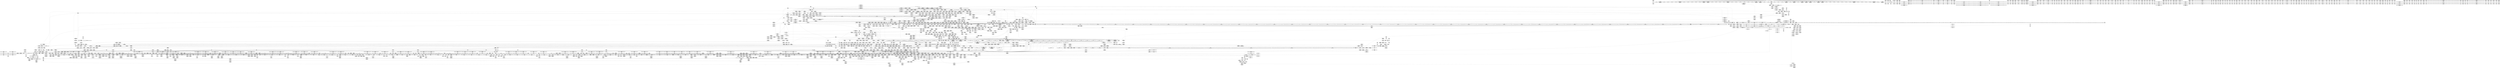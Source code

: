 digraph {
	CE0x59e1250 [shape=record,shape=Mrecord,label="{CE0x59e1250|tomoyo_read_lock16:_bb|*SummSource*}"]
	CE0x685c720 [shape=record,shape=Mrecord,label="{CE0x685c720|tomoyo_unix_entry:_tmp22|security/tomoyo/network.c,556|*SummSource*}"]
	CE0x6a32650 [shape=record,shape=Mrecord,label="{CE0x6a32650|tomoyo_audit_unix_log:_bb|*SummSource*}"]
	CE0x5a8f4d0 [shape=record,shape=Mrecord,label="{CE0x5a8f4d0|tomoyo_fill_path_info:_tmp8|security/tomoyo/util.c,667|*SummSink*}"]
	CE0x6d7d190 [shape=record,shape=Mrecord,label="{CE0x6d7d190|VOIDTB_TE:_CE_6376,6384_|*MultipleSource*|Function::tomoyo_get_mode&Arg::ns::|security/tomoyo/util.c,1010}"]
	CE0x59dba60 [shape=record,shape=Mrecord,label="{CE0x59dba60|tomoyo_get_mode:_tmp25|security/tomoyo/util.c,987|*SummSink*}"]
	CE0x5955fd0 [shape=record,shape=Mrecord,label="{CE0x5955fd0|tomoyo_fill_path_info:_tmp11|security/tomoyo/util.c,667}"]
	CE0x5afbdd0 [shape=record,shape=Mrecord,label="{CE0x5afbdd0|COLLAPSED:_GCMRE___llvm_gcov_ctr43150_internal_global_31_x_i64_zeroinitializer:_elem_0:default:}"]
	CE0x4d133c0 [shape=record,shape=Mrecord,label="{CE0x4d133c0|rcu_lock_acquire18:___here|*SummSink*}"]
	CE0x6d375b0 [shape=record,shape=Mrecord,label="{CE0x6d375b0|i8*_undef|*Constant*|*SummSource*}"]
	CE0x83ef3a0 [shape=record,shape=Mrecord,label="{CE0x83ef3a0|tomoyo_unix_entry:_addr_len|security/tomoyo/network.c,551}"]
	CE0x692ad30 [shape=record,shape=Mrecord,label="{CE0x692ad30|i64*_getelementptr_inbounds_(_31_x_i64_,_31_x_i64_*___llvm_gcov_ctr43150,_i64_0,_i64_9)|*Constant*}"]
	CE0x58ce250 [shape=record,shape=Mrecord,label="{CE0x58ce250|i64*_getelementptr_inbounds_(_22_x_i64_,_22_x_i64_*___llvm_gcov_ctr3840,_i64_0,_i64_18)|*Constant*}"]
	CE0x6be17b0 [shape=record,shape=Mrecord,label="{CE0x6be17b0|tomoyo_const_part_length:_tmp49|security/tomoyo/util.c,649|*SummSource*}"]
	CE0x5bb18c0 [shape=record,shape=Mrecord,label="{CE0x5bb18c0|tomoyo_check_unix_address:_tmp13|security/tomoyo/network.c,601|*SummSink*}"]
	CE0x5c00140 [shape=record,shape=Mrecord,label="{CE0x5c00140|i64*_getelementptr_inbounds_(_2_x_i64_,_2_x_i64_*___llvm_gcov_ctr4434,_i64_0,_i64_0)|*Constant*|*SummSink*}"]
	CE0x6b0d140 [shape=record,shape=Mrecord,label="{CE0x6b0d140|tomoyo_audit_unix_log:_address|security/tomoyo/network.c,407|*SummSink*}"]
	CE0x4e9b780 [shape=record,shape=Mrecord,label="{CE0x4e9b780|tomoyo_const_part_length:_lor.lhs.false23|*SummSink*}"]
	CE0x59db980 [shape=record,shape=Mrecord,label="{CE0x59db980|i64*_getelementptr_inbounds_(_12_x_i64_,_12_x_i64_*___llvm_gcov_ctr31133,_i64_0,_i64_10)|*Constant*|*SummSink*}"]
	CE0x8181e70 [shape=record,shape=Mrecord,label="{CE0x8181e70|tomoyo_check_unix_address:_tmp}"]
	CE0x82200c0 [shape=record,shape=Mrecord,label="{CE0x82200c0|i64*_getelementptr_inbounds_(_6_x_i64_,_6_x_i64_*___llvm_gcov_ctr3747,_i64_0,_i64_4)|*Constant*|*SummSink*}"]
	CE0x4dae960 [shape=record,shape=Mrecord,label="{CE0x4dae960|tomoyo_const_part_length:_conv20|security/tomoyo/util.c,644}"]
	CE0x68b3280 [shape=record,shape=Mrecord,label="{CE0x68b3280|tomoyo_const_part_length:_tmp25|security/tomoyo/util.c,641}"]
	CE0x6b37b80 [shape=record,shape=Mrecord,label="{CE0x6b37b80|tomoyo_audit_net_log:_r|Function::tomoyo_audit_net_log&Arg::r::|*SummSource*}"]
	CE0x5a8d980 [shape=record,shape=Mrecord,label="{CE0x5a8d980|GLOBAL:_tomoyo_socket_keyword|Global_var:tomoyo_socket_keyword}"]
	CE0x6d69d70 [shape=record,shape=Mrecord,label="{CE0x6d69d70|%struct.lockdep_map*_null|*Constant*}"]
	CE0x83f1d40 [shape=record,shape=Mrecord,label="{CE0x83f1d40|i8*_getelementptr_inbounds_(_10_x_i8_,_10_x_i8_*_.str7,_i32_0,_i32_0)|*Constant*}"]
	CE0x6bc0690 [shape=record,shape=Mrecord,label="{CE0x6bc0690|i64*_getelementptr_inbounds_(_12_x_i64_,_12_x_i64_*___llvm_gcov_ctr31133,_i64_0,_i64_9)|*Constant*|*SummSource*}"]
	CE0x5adc560 [shape=record,shape=Mrecord,label="{CE0x5adc560|tomoyo_const_part_length:_conv11|security/tomoyo/util.c,641}"]
	CE0x6c0bb20 [shape=record,shape=Mrecord,label="{CE0x6c0bb20|128:_i8*,_1208:_%struct.file*,_:_CMRE_6,7_}"]
	CE0x844eb80 [shape=record,shape=Mrecord,label="{CE0x844eb80|i32_3|*Constant*|*SummSource*}"]
	CE0x5a471e0 [shape=record,shape=Mrecord,label="{CE0x5a471e0|i1_false|*Constant*}"]
	CE0x4da6790 [shape=record,shape=Mrecord,label="{CE0x4da6790|tomoyo_unix_entry:_param_type|security/tomoyo/network.c,565}"]
	CE0x4d72c70 [shape=record,shape=Mrecord,label="{CE0x4d72c70|tomoyo_get_mode:_conv5|security/tomoyo/util.c,983|*SummSink*}"]
	CE0x6a5f700 [shape=record,shape=Mrecord,label="{CE0x6a5f700|tomoyo_domain:_tmp17|security/tomoyo/common.h,1205|*SummSink*}"]
	CE0x8499bd0 [shape=record,shape=Mrecord,label="{CE0x8499bd0|i64_1|*Constant*}"]
	CE0x6d69a50 [shape=record,shape=Mrecord,label="{CE0x6d69a50|GLOBAL:_lock_acquire|*Constant*|*SummSink*}"]
	CE0x6cb3840 [shape=record,shape=Mrecord,label="{CE0x6cb3840|128:_i8*,_1208:_%struct.file*,_:_CMRE_64,72_|*MultipleSource*|security/tomoyo/common.h,1205|security/tomoyo/common.h,1205}"]
	CE0x6ac8440 [shape=record,shape=Mrecord,label="{CE0x6ac8440|i64*_getelementptr_inbounds_(_31_x_i64_,_31_x_i64_*___llvm_gcov_ctr43150,_i64_0,_i64_28)|*Constant*|*SummSink*}"]
	CE0x6bf8c80 [shape=record,shape=Mrecord,label="{CE0x6bf8c80|_call_void_rcu_lock_release21(%struct.lockdep_map*_%dep_map)_#9,_!dbg_!38905|include/linux/srcu.h,236|*SummSource*}"]
	CE0x5a0f2b0 [shape=record,shape=Mrecord,label="{CE0x5a0f2b0|0:_i8,_array:_GCRE_tomoyo_index2category_constant_39_x_i8_c_00_00_00_00_00_00_00_00_00_00_00_00_00_00_00_00_00_00_00_00_00_00_00_01_01_01_01_01_01_01_01_01_01_01_01_01_01_01_02_,_align_16:_elem_2::|security/tomoyo/util.c,983}"]
	CE0x82ad110 [shape=record,shape=Mrecord,label="{CE0x82ad110|i1_true|*Constant*}"]
	CE0x843e8a0 [shape=record,shape=Mrecord,label="{CE0x843e8a0|get_current:_tmp}"]
	CE0x81eaf00 [shape=record,shape=Mrecord,label="{CE0x81eaf00|i64*_getelementptr_inbounds_(_11_x_i64_,_11_x_i64_*___llvm_gcov_ctr54147,_i64_0,_i64_8)|*Constant*|*SummSource*}"]
	CE0x5a807b0 [shape=record,shape=Mrecord,label="{CE0x5a807b0|i32_(%struct.tomoyo_request_info.524*,_%struct.tomoyo_domain_info*,_i8)*_bitcast_(i32_(%struct.tomoyo_request_info*,_%struct.tomoyo_domain_info*,_i8)*_tomoyo_init_request_info_to_i32_(%struct.tomoyo_request_info.524*,_%struct.tomoyo_domain_info*,_i8)*)|*Constant*}"]
	CE0x68f5a90 [shape=record,shape=Mrecord,label="{CE0x68f5a90|i64*_getelementptr_inbounds_(_2_x_i64_,_2_x_i64_*___llvm_gcov_ctr4038,_i64_0,_i64_1)|*Constant*|*SummSink*}"]
	CE0x4c37020 [shape=record,shape=Mrecord,label="{CE0x4c37020|tomoyo_get_mode:_tmp18|security/tomoyo/util.c,985|*SummSink*}"]
	CE0x6a71e00 [shape=record,shape=Mrecord,label="{CE0x6a71e00|tomoyo_audit_unix_log:_unix_network|security/tomoyo/network.c,405|*SummSink*}"]
	CE0x825b500 [shape=record,shape=Mrecord,label="{CE0x825b500|_call_void_mcount()_#3}"]
	CE0x82978b0 [shape=record,shape=Mrecord,label="{CE0x82978b0|i64*_getelementptr_inbounds_(_2_x_i64_,_2_x_i64_*___llvm_gcov_ctr4632,_i64_0,_i64_0)|*Constant*|*SummSink*}"]
	CE0x6c0b4f0 [shape=record,shape=Mrecord,label="{CE0x6c0b4f0|128:_i8*,_1208:_%struct.file*,_:_CMRE_2,3_}"]
	"CONST[source:0(mediator),value:2(dynamic)][purpose:{object}]"
	CE0x8295cd0 [shape=record,shape=Mrecord,label="{CE0x8295cd0|_call_void___srcu_read_unlock(%struct.srcu_struct*_%sp,_i32_%idx)_#9,_!dbg_!38906|include/linux/srcu.h,237}"]
	CE0x4cd09d0 [shape=record,shape=Mrecord,label="{CE0x4cd09d0|24:_%struct.tomoyo_path_info*,_32:_i8,_33:_i8,_72:_i8,_:_SCMRE_30,31_}"]
	CE0x4c25f20 [shape=record,shape=Mrecord,label="{CE0x4c25f20|tomoyo_unix_entry:_tmp41|security/tomoyo/network.c,572|*SummSource*}"]
	CE0x6b37980 [shape=record,shape=Mrecord,label="{CE0x6b37980|tomoyo_audit_net_log:_entry|*SummSink*}"]
	CE0x6c48180 [shape=record,shape=Mrecord,label="{CE0x6c48180|tomoyo_const_part_length:_cmp12|security/tomoyo/util.c,641}"]
	CE0x6d6a500 [shape=record,shape=Mrecord,label="{CE0x6d6a500|i64_ptrtoint_(i8*_blockaddress(_rcu_lock_acquire18,_%__here)_to_i64)|*Constant*|*SummSink*}"]
	CE0x68f5f70 [shape=record,shape=Mrecord,label="{CE0x68f5f70|tomoyo_init_request_info:_tmp2|security/tomoyo/util.c,1003|*SummSource*}"]
	CE0x4fbce30 [shape=record,shape=Mrecord,label="{CE0x4fbce30|tomoyo_check_unix_address:_tmp1|*SummSink*}"]
	CE0x8287550 [shape=record,shape=Mrecord,label="{CE0x8287550|tomoyo_domain:_do.end}"]
	CE0x4cf0a90 [shape=record,shape=Mrecord,label="{CE0x4cf0a90|tomoyo_const_part_length:_tmp6|security/tomoyo/util.c,625|*SummSource*}"]
	CE0x7793cf0 [shape=record,shape=Mrecord,label="{CE0x7793cf0|GLOBAL:_lockdep_rcu_suspicious|*Constant*|*SummSink*}"]
	CE0x82faf30 [shape=record,shape=Mrecord,label="{CE0x82faf30|_call_void___llvm_gcov_indirect_counter_increment114(i32*___llvm_gcov_global_state_pred45,_i64**_getelementptr_inbounds_(_3_x_i64*_,_3_x_i64*_*___llvm_gcda_edge_table44,_i64_0,_i64_1)),_!dbg_!38927|security/tomoyo/util.c,634|*SummSource*}"]
	CE0x5ca8190 [shape=record,shape=Mrecord,label="{CE0x5ca8190|tomoyo_const_part_length:_tmp26|security/tomoyo/util.c,641|*SummSource*}"]
	CE0x68224e0 [shape=record,shape=Mrecord,label="{CE0x68224e0|tomoyo_unix_entry:_do.body|*SummSource*}"]
	CE0x81ef940 [shape=record,shape=Mrecord,label="{CE0x81ef940|tomoyo_init_request_info:_r|Function::tomoyo_init_request_info&Arg::r::}"]
	CE0x4c8bf00 [shape=record,shape=Mrecord,label="{CE0x4c8bf00|i32_0|*Constant*}"]
	CE0x59234c0 [shape=record,shape=Mrecord,label="{CE0x59234c0|tomoyo_domain:_tmp17|security/tomoyo/common.h,1205}"]
	CE0x4d52f80 [shape=record,shape=Mrecord,label="{CE0x4d52f80|tomoyo_get_mode:_arrayidx8|security/tomoyo/util.c,983|*SummSink*}"]
	CE0x5a801f0 [shape=record,shape=Mrecord,label="{CE0x5a801f0|i64_0|*Constant*}"]
	CE0x82ed310 [shape=record,shape=Mrecord,label="{CE0x82ed310|tomoyo_check_unix_address:_unix0|security/tomoyo/network.c,594|*SummSource*}"]
	CE0x6cfdbc0 [shape=record,shape=Mrecord,label="{CE0x6cfdbc0|0:_i8,_array:_GCRE_tomoyo_index2category_constant_39_x_i8_c_00_00_00_00_00_00_00_00_00_00_00_00_00_00_00_00_00_00_00_00_00_00_00_01_01_01_01_01_01_01_01_01_01_01_01_01_01_01_02_,_align_16:_elem_37::|security/tomoyo/util.c,983}"]
	CE0x8295fa0 [shape=record,shape=Mrecord,label="{CE0x8295fa0|__llvm_gcov_indirect_counter_increment114:_predecessor|Function::__llvm_gcov_indirect_counter_increment114&Arg::predecessor::}"]
	CE0x4d3d390 [shape=record,shape=Mrecord,label="{CE0x4d3d390|0:_i64*,_array:_GCR___llvm_gcda_edge_table44_internal_unnamed_addr_constant_3_x_i64*_i64*_getelementptr_inbounds_(_31_x_i64_,_31_x_i64_*___llvm_gcov_ctr43150,_i64_0,_i64_10),_i64*_getelementptr_inbounds_(_31_x_i64_,_31_x_i64_*___llvm_gcov_ctr43150,_i64_0,_i64_11),_i64*_getelementptr_inbounds_(_31_x_i64_,_31_x_i64_*___llvm_gcov_ctr43150,_i64_0,_i64_15)_:_elem_0::}"]
	CE0x831c940 [shape=record,shape=Mrecord,label="{CE0x831c940|GLOBAL:_tomoyo_domain.__warned|Global_var:tomoyo_domain.__warned|*SummSink*}"]
	CE0x4c52360 [shape=record,shape=Mrecord,label="{CE0x4c52360|__llvm_gcov_indirect_counter_increment114:_counter}"]
	CE0x6c7f890 [shape=record,shape=Mrecord,label="{CE0x6c7f890|128:_i8*,_1208:_%struct.file*,_:_CMRE_29,30_}"]
	CE0x5b7c5b0 [shape=record,shape=Mrecord,label="{CE0x5b7c5b0|tomoyo_init_request_info:_mode|security/tomoyo/util.c,1010|*SummSource*}"]
	CE0x6896070 [shape=record,shape=Mrecord,label="{CE0x6896070|tomoyo_fill_path_info:_call2|security/tomoyo/util.c,666}"]
	CE0x840b960 [shape=record,shape=Mrecord,label="{CE0x840b960|rcu_lock_release21:_tmp7|*SummSink*}"]
	CE0x4c8ba00 [shape=record,shape=Mrecord,label="{CE0x4c8ba00|tomoyo_get_mode:_cmp|security/tomoyo/util.c,982}"]
	CE0x5a6a480 [shape=record,shape=Mrecord,label="{CE0x5a6a480|tomoyo_const_part_length:_tmp30|security/tomoyo/util.c,641|*SummSink*}"]
	CE0x4de82a0 [shape=record,shape=Mrecord,label="{CE0x4de82a0|0:_i8*,_:_SCMRE_0,8_|*MultipleSource*|security/tomoyo/network.c, 561|security/tomoyo/network.c,563}"]
	CE0x67d4640 [shape=record,shape=Mrecord,label="{CE0x67d4640|tomoyo_init_request_info:_profile2|security/tomoyo/util.c,1007|*SummSink*}"]
	CE0x66f7f90 [shape=record,shape=Mrecord,label="{CE0x66f7f90|rcu_lock_acquire18:_bb|*SummSource*}"]
	CE0x4f385f0 [shape=record,shape=Mrecord,label="{CE0x4f385f0|tomoyo_unix_entry:_tmp9|security/tomoyo/network.c,548|*SummSource*}"]
	CE0x6bbfc80 [shape=record,shape=Mrecord,label="{CE0x6bbfc80|tomoyo_get_mode:_tmp21|security/tomoyo/util.c,985}"]
	CE0x4dff3d0 [shape=record,shape=Mrecord,label="{CE0x4dff3d0|_ret_i32_%call,_!dbg_!38902|security/tomoyo/common.h,1097|*SummSource*}"]
	CE0x68d5290 [shape=record,shape=Mrecord,label="{CE0x68d5290|tomoyo_init_request_info:_tmp9|security/tomoyo/util.c,1006|*SummSink*}"]
	CE0x696b9a0 [shape=record,shape=Mrecord,label="{CE0x696b9a0|tomoyo_fill_path_info:_name1|security/tomoyo/util.c,663}"]
	CE0x4e7e490 [shape=record,shape=Mrecord,label="{CE0x4e7e490|tomoyo_unix_entry:_unix_network26|security/tomoyo/network.c,567|*SummSource*}"]
	CE0x58df610 [shape=record,shape=Mrecord,label="{CE0x58df610|GLOBAL:_srcu_read_unlock20|*Constant*}"]
	CE0x4fbc9d0 [shape=record,shape=Mrecord,label="{CE0x4fbc9d0|i64*_getelementptr_inbounds_(_6_x_i64_,_6_x_i64_*___llvm_gcov_ctr3747,_i64_0,_i64_0)|*Constant*}"]
	CE0x69d66f0 [shape=record,shape=Mrecord,label="{CE0x69d66f0|tomoyo_fill_path_info:_conv7|security/tomoyo/util.c,668}"]
	CE0x80e6690 [shape=record,shape=Mrecord,label="{CE0x80e6690|i64*_getelementptr_inbounds_(_2_x_i64_,_2_x_i64_*___llvm_gcov_ctr4434,_i64_0,_i64_0)|*Constant*}"]
	CE0x6b9cd50 [shape=record,shape=Mrecord,label="{CE0x6b9cd50|tomoyo_get_mode:_idxprom|security/tomoyo/util.c,981|*SummSource*}"]
	CE0x4ec83d0 [shape=record,shape=Mrecord,label="{CE0x4ec83d0|tomoyo_unix_entry:_tmp40|security/tomoyo/network.c,570|*SummSink*}"]
	CE0x4dddf70 [shape=record,shape=Mrecord,label="{CE0x4dddf70|24:_%struct.tomoyo_path_info*,_32:_i8,_33:_i8,_72:_i8,_:_SCMRE_24,25_}"]
	CE0x840b2c0 [shape=record,shape=Mrecord,label="{CE0x840b2c0|rcu_lock_release21:_tmp6|*SummSource*}"]
	CE0x4fb1b50 [shape=record,shape=Mrecord,label="{CE0x4fb1b50|tomoyo_read_lock16:_tmp1|*SummSink*}"]
	CE0x4e3b960 [shape=record,shape=Mrecord,label="{CE0x4e3b960|i64*_getelementptr_inbounds_(_2_x_i64_,_2_x_i64_*___llvm_gcov_ctr4335,_i64_0,_i64_1)|*Constant*}"]
	CE0x4c50660 [shape=record,shape=Mrecord,label="{CE0x4c50660|i64*_getelementptr_inbounds_(_2_x_i64_,_2_x_i64_*___llvm_gcov_ctr4434,_i64_0,_i64_1)|*Constant*}"]
	CE0x6b37800 [shape=record,shape=Mrecord,label="{CE0x6b37800|tomoyo_audit_net_log:_entry}"]
	CE0x6d7b0c0 [shape=record,shape=Mrecord,label="{CE0x6d7b0c0|tomoyo_const_part_length:_tmp7|security/tomoyo/util.c,625|*SummSink*}"]
	CE0x6a9eca0 [shape=record,shape=Mrecord,label="{CE0x6a9eca0|GLOBAL:_get_current|*Constant*|*SummSource*}"]
	CE0x6a594f0 [shape=record,shape=Mrecord,label="{CE0x6a594f0|__llvm_gcov_indirect_counter_increment114:_entry|*SummSource*}"]
	CE0x8219de0 [shape=record,shape=Mrecord,label="{CE0x8219de0|tomoyo_check_unix_address:_tmp9|security/tomoyo/network.c,598}"]
	CE0x5aad9c0 [shape=record,shape=Mrecord,label="{CE0x5aad9c0|tomoyo_unix_entry:_tmp51|security/tomoyo/network.c,577}"]
	CE0x6b36050 [shape=record,shape=Mrecord,label="{CE0x6b36050|tomoyo_audit_unix_log:_tmp7|security/tomoyo/network.c,407|*SummSink*}"]
	CE0x6aef8a0 [shape=record,shape=Mrecord,label="{CE0x6aef8a0|get_current:_tmp4|./arch/x86/include/asm/current.h,14|*SummSink*}"]
	CE0x6c9fb30 [shape=record,shape=Mrecord,label="{CE0x6c9fb30|128:_i8*,_1208:_%struct.file*,_:_CMRE_46,47_}"]
	CE0x69c9a20 [shape=record,shape=Mrecord,label="{CE0x69c9a20|tomoyo_fill_path_info:_tmp13|*LoadInst*|security/tomoyo/util.c,668|*SummSource*}"]
	CE0x6c80290 [shape=record,shape=Mrecord,label="{CE0x6c80290|128:_i8*,_1208:_%struct.file*,_:_CMRE_37,38_}"]
	CE0x5c696b0 [shape=record,shape=Mrecord,label="{CE0x5c696b0|tomoyo_read_lock16:_tmp|*SummSink*}"]
	CE0x4c38d50 [shape=record,shape=Mrecord,label="{CE0x4c38d50|rcu_lock_release21:_tmp|*SummSink*}"]
	CE0x826cfa0 [shape=record,shape=Mrecord,label="{CE0x826cfa0|i64*_getelementptr_inbounds_(_6_x_i64_,_6_x_i64_*___llvm_gcov_ctr3747,_i64_0,_i64_3)|*Constant*|*SummSink*}"]
	CE0x6a721a0 [shape=record,shape=Mrecord,label="{CE0x6a721a0|tomoyo_audit_net_log:_address|Function::tomoyo_audit_net_log&Arg::address::|*SummSource*}"]
	CE0x4b66e60 [shape=record,shape=Mrecord,label="{CE0x4b66e60|__llvm_gcov_indirect_counter_increment114:_counters|Function::__llvm_gcov_indirect_counter_increment114&Arg::counters::|*SummSink*}"]
	CE0x68a9290 [shape=record,shape=Mrecord,label="{CE0x68a9290|tomoyo_init_request_info:_ns|security/tomoyo/util.c,1010|*SummSource*}"]
	CE0x5afb810 [shape=record,shape=Mrecord,label="{CE0x5afb810|tomoyo_const_part_length:_tmp17|security/tomoyo/util.c,627}"]
	CE0x4c6f2c0 [shape=record,shape=Mrecord,label="{CE0x4c6f2c0|GLOBAL:_tomoyo_policy_loaded|Global_var:tomoyo_policy_loaded|*SummSource*}"]
	CE0x4e60390 [shape=record,shape=Mrecord,label="{CE0x4e60390|tomoyo_unix_entry:_operation27|security/tomoyo/network.c,567|*SummSource*}"]
	CE0x5a79bb0 [shape=record,shape=Mrecord,label="{CE0x5a79bb0|tomoyo_const_part_length:_tmp43|security/tomoyo/util.c,644|*SummSource*}"]
	CE0x4de7740 [shape=record,shape=Mrecord,label="{CE0x4de7740|tomoyo_unix_entry:_tmp35|security/tomoyo/network.c,561|*SummSource*}"]
	CE0x4ec82d0 [shape=record,shape=Mrecord,label="{CE0x4ec82d0|tomoyo_unix_entry:_tmp39|security/tomoyo/network.c,570|*SummSink*}"]
	CE0x6bf8db0 [shape=record,shape=Mrecord,label="{CE0x6bf8db0|GLOBAL:_rcu_lock_release21|*Constant*}"]
	CE0x4c20610 [shape=record,shape=Mrecord,label="{CE0x4c20610|i32_1205|*Constant*|*SummSink*}"]
	CE0x67805d0 [shape=record,shape=Mrecord,label="{CE0x67805d0|tomoyo_read_lock16:_call|security/tomoyo/common.h,1097|*SummSink*}"]
	CE0x5a9e220 [shape=record,shape=Mrecord,label="{CE0x5a9e220|tomoyo_audit_net_log:_arrayidx2|security/tomoyo/network.c,368}"]
	CE0x820e8c0 [shape=record,shape=Mrecord,label="{CE0x820e8c0|tomoyo_get_mode:_tmp6|security/tomoyo/util.c,978}"]
	CE0x4c36540 [shape=record,shape=Mrecord,label="{CE0x4c36540|tomoyo_get_mode:_conv10|security/tomoyo/util.c,985|*SummSource*}"]
	CE0x840b0a0 [shape=record,shape=Mrecord,label="{CE0x840b0a0|i64*_getelementptr_inbounds_(_4_x_i64_,_4_x_i64_*___llvm_gcov_ctr4731,_i64_0,_i64_3)|*Constant*|*SummSink*}"]
	CE0x5b49e30 [shape=record,shape=Mrecord,label="{CE0x5b49e30|_call_void_kfree(i8*_%call18)_#9,_!dbg_!38969|security/tomoyo/network.c,573|*SummSink*}"]
	CE0x6b9d0c0 [shape=record,shape=Mrecord,label="{CE0x6b9d0c0|i32_6|*Constant*|*SummSource*}"]
	CE0x4c79950 [shape=record,shape=Mrecord,label="{CE0x4c79950|tomoyo_const_part_length:_cmp21|security/tomoyo/util.c,644|*SummSource*}"]
	CE0x5a80900 [shape=record,shape=Mrecord,label="{CE0x5a80900|tomoyo_unix_entry:_tmp7|security/tomoyo/network.c,548}"]
	CE0x6b03bf0 [shape=record,shape=Mrecord,label="{CE0x6b03bf0|tomoyo_audit_unix_log:_tmp5|security/tomoyo/network.c,406}"]
	CE0x840af30 [shape=record,shape=Mrecord,label="{CE0x840af30|i64*_getelementptr_inbounds_(_4_x_i64_,_4_x_i64_*___llvm_gcov_ctr4731,_i64_0,_i64_3)|*Constant*|*SummSource*}"]
	CE0x81c7e50 [shape=record,shape=Mrecord,label="{CE0x81c7e50|tomoyo_domain:_tmp12|security/tomoyo/common.h,1205}"]
	CE0x6bc02f0 [shape=record,shape=Mrecord,label="{CE0x6bc02f0|i64*_getelementptr_inbounds_(_12_x_i64_,_12_x_i64_*___llvm_gcov_ctr31133,_i64_0,_i64_9)|*Constant*}"]
	CE0x4e63500 [shape=record,shape=Mrecord,label="{CE0x4e63500|tomoyo_unix_entry:_param25|security/tomoyo/network.c,567|*SummSink*}"]
	CE0x68a93e0 [shape=record,shape=Mrecord,label="{CE0x68a93e0|tomoyo_init_request_info:_ns|security/tomoyo/util.c,1010}"]
	CE0x6b9c8c0 [shape=record,shape=Mrecord,label="{CE0x6b9c8c0|_ret_void,_!dbg_!38907|include/linux/srcu.h,238}"]
	CE0x5a30f30 [shape=record,shape=Mrecord,label="{CE0x5a30f30|tomoyo_unix_entry:_tmp49|security/tomoyo/network.c,576|*SummSource*}"]
	CE0x8259fb0 [shape=record,shape=Mrecord,label="{CE0x8259fb0|tomoyo_check_unix_address:_if.then}"]
	CE0x67d3f40 [shape=record,shape=Mrecord,label="{CE0x67d3f40|tomoyo_init_request_info:_domain1|security/tomoyo/util.c,1006|*SummSource*}"]
	CE0x4f57900 [shape=record,shape=Mrecord,label="{CE0x4f57900|i64_16|*Constant*}"]
	CE0x6c20c20 [shape=record,shape=Mrecord,label="{CE0x6c20c20|srcu_read_lock17:_tmp2|*SummSource*}"]
	CE0x8286d90 [shape=record,shape=Mrecord,label="{CE0x8286d90|GLOBAL:___llvm_gcov_ctr54147|Global_var:__llvm_gcov_ctr54147}"]
	CE0x6b47aa0 [shape=record,shape=Mrecord,label="{CE0x6b47aa0|tomoyo_const_part_length:_if.end28|*SummSink*}"]
	CE0x84b2b70 [shape=record,shape=Mrecord,label="{CE0x84b2b70|_ret_i32_%error.1,_!dbg_!38975|security/tomoyo/network.c,579|*SummSink*}"]
	CE0x58df890 [shape=record,shape=Mrecord,label="{CE0x58df890|tomoyo_read_unlock19:_tmp3|*SummSource*}"]
	CE0x84b3850 [shape=record,shape=Mrecord,label="{CE0x84b3850|0:_i8,_array:_GCR_tomoyo_unix2mac_internal_constant_6_x_4_x_i8_4_x_i8_zeroinitializer,_4_x_i8_c_1E_1F_00_,_4_x_i8_c_!_00_00_22_,_4_x_i8_zeroinitializer,_4_x_i8_zeroinitializer,_4_x_i8_c_#$%_00_,_align_16:_elem_3::|security/tomoyo/network.c,546}"]
	CE0x82a2120 [shape=record,shape=Mrecord,label="{CE0x82a2120|tomoyo_check_unix_address:_tmp1|*SummSource*}"]
	CE0x4ec8860 [shape=record,shape=Mrecord,label="{CE0x4ec8860|tomoyo_unix_entry:_unix_network29|security/tomoyo/network.c,568}"]
	CE0x8472360 [shape=record,shape=Mrecord,label="{CE0x8472360|i8*_getelementptr_inbounds_(_25_x_i8_,_25_x_i8_*_.str12,_i32_0,_i32_0)|*Constant*}"]
	CE0x6bbad30 [shape=record,shape=Mrecord,label="{CE0x6bbad30|srcu_read_lock17:_bb|*SummSink*}"]
	CE0x8447000 [shape=record,shape=Mrecord,label="{CE0x8447000|i8*_null|*Constant*}"]
	CE0x4c50100 [shape=record,shape=Mrecord,label="{CE0x4c50100|tomoyo_get_mode:_cmp|security/tomoyo/util.c,982|*SummSink*}"]
	CE0x6bfaff0 [shape=record,shape=Mrecord,label="{CE0x6bfaff0|0:_i8,_array:_GCRE_tomoyo_index2category_constant_39_x_i8_c_00_00_00_00_00_00_00_00_00_00_00_00_00_00_00_00_00_00_00_00_00_00_00_01_01_01_01_01_01_01_01_01_01_01_01_01_01_01_02_,_align_16:_elem_18::|security/tomoyo/util.c,983}"]
	CE0x81a50f0 [shape=record,shape=Mrecord,label="{CE0x81a50f0|tomoyo_const_part_length:_conv8|security/tomoyo/util.c,632}"]
	CE0x59a95e0 [shape=record,shape=Mrecord,label="{CE0x59a95e0|tomoyo_const_part_length:_tmp35|security/tomoyo/util.c,643}"]
	CE0x84b28b0 [shape=record,shape=Mrecord,label="{CE0x84b28b0|_ret_i32_%error.1,_!dbg_!38975|security/tomoyo/network.c,579}"]
	CE0x6b58fe0 [shape=record,shape=Mrecord,label="{CE0x6b58fe0|GLOBAL:_tomoyo_unix2mac|Global_var:tomoyo_unix2mac|*SummSource*}"]
	CE0x68846d0 [shape=record,shape=Mrecord,label="{CE0x68846d0|tomoyo_unix_entry:_if.else|*SummSink*}"]
	CE0x6a09000 [shape=record,shape=Mrecord,label="{CE0x6a09000|tomoyo_fill_path_info:_frombool10|security/tomoyo/util.c,668|*SummSource*}"]
	CE0x81ee6c0 [shape=record,shape=Mrecord,label="{CE0x81ee6c0|tomoyo_check_unix_address:_sa_family|security/tomoyo/network.c,596|*SummSink*}"]
	CE0x6c0a060 [shape=record,shape=Mrecord,label="{CE0x6c0a060|i64*_getelementptr_inbounds_(_31_x_i64_,_31_x_i64_*___llvm_gcov_ctr43150,_i64_0,_i64_16)|*Constant*|*SummSource*}"]
	CE0x5b89f90 [shape=record,shape=Mrecord,label="{CE0x5b89f90|tomoyo_get_mode:_bb}"]
	CE0x4e5e4b0 [shape=record,shape=Mrecord,label="{CE0x4e5e4b0|tomoyo_unix_entry:_unix_network|security/tomoyo/network.c,566|*SummSource*}"]
	CE0x5a47340 [shape=record,shape=Mrecord,label="{CE0x5a47340|i1_false|*Constant*|*SummSource*}"]
	CE0x5ca78f0 [shape=record,shape=Mrecord,label="{CE0x5ca78f0|tomoyo_const_part_length:_tmp21|security/tomoyo/util.c,631|*SummSink*}"]
	CE0x68d4b80 [shape=record,shape=Mrecord,label="{CE0x68d4b80|i64*_getelementptr_inbounds_(_5_x_i64_,_5_x_i64_*___llvm_gcov_ctr32134,_i64_0,_i64_4)|*Constant*|*SummSink*}"]
	CE0x81c78c0 [shape=record,shape=Mrecord,label="{CE0x81c78c0|GLOBAL:___llvm_gcov_ctr31133|Global_var:__llvm_gcov_ctr31133}"]
	CE0x68b29a0 [shape=record,shape=Mrecord,label="{CE0x68b29a0|tomoyo_const_part_length:_tmp18|security/tomoyo/util.c,627}"]
	CE0x5c98f40 [shape=record,shape=Mrecord,label="{CE0x5c98f40|tomoyo_const_part_length:_tmp14|security/tomoyo/util.c,626|*SummSink*}"]
	CE0x81c57e0 [shape=record,shape=Mrecord,label="{CE0x81c57e0|tomoyo_get_mode:_tmp8|security/tomoyo/util.c,979|*SummSource*}"]
	CE0x68a7740 [shape=record,shape=Mrecord,label="{CE0x68a7740|tomoyo_get_mode:_tmp19|security/tomoyo/util.c,985|*SummSource*}"]
	CE0x4f57e10 [shape=record,shape=Mrecord,label="{CE0x4f57e10|i64_16|*Constant*|*SummSink*}"]
	CE0x6810ff0 [shape=record,shape=Mrecord,label="{CE0x6810ff0|i64_22|*Constant*}"]
	CE0x6d1b910 [shape=record,shape=Mrecord,label="{CE0x6d1b910|_ret_i32_%retval.0,_!dbg_!38923|security/tomoyo/network.c,601|*SummSink*}"]
	CE0x4dda450 [shape=record,shape=Mrecord,label="{CE0x4dda450|0:_i8,_array:_GCRE_tomoyo_index2category_constant_39_x_i8_c_00_00_00_00_00_00_00_00_00_00_00_00_00_00_00_00_00_00_00_00_00_00_00_01_01_01_01_01_01_01_01_01_01_01_01_01_01_01_02_,_align_16:_elem_9::|security/tomoyo/util.c,983}"]
	CE0x8284fe0 [shape=record,shape=Mrecord,label="{CE0x8284fe0|_call_void___llvm_gcov_indirect_counter_increment114(i32*___llvm_gcov_global_state_pred45,_i64**_getelementptr_inbounds_(_3_x_i64*_,_3_x_i64*_*___llvm_gcda_edge_table44,_i64_0,_i64_1)),_!dbg_!38927|security/tomoyo/util.c,634}"]
	CE0x8447310 [shape=record,shape=Mrecord,label="{CE0x8447310|i64_13|*Constant*|*SummSink*}"]
	CE0x6addae0 [shape=record,shape=Mrecord,label="{CE0x6addae0|tomoyo_audit_net_log:_address|Function::tomoyo_audit_net_log&Arg::address::}"]
	CE0x8164290 [shape=record,shape=Mrecord,label="{CE0x8164290|tomoyo_domain:_if.end}"]
	CE0x841a970 [shape=record,shape=Mrecord,label="{CE0x841a970|i32_9|*Constant*|*SummSink*}"]
	CE0x4d4e4c0 [shape=record,shape=Mrecord,label="{CE0x4d4e4c0|24:_%struct.tomoyo_path_info*,_32:_i8,_33:_i8,_72:_i8,_:_SCMRE_57,58_}"]
	CE0x5bb46b0 [shape=record,shape=Mrecord,label="{CE0x5bb46b0|COLLAPSED:_GCMRE___llvm_gcov_ctr3840_internal_global_22_x_i64_zeroinitializer:_elem_0:default:}"]
	CE0x68d49d0 [shape=record,shape=Mrecord,label="{CE0x68d49d0|tomoyo_init_request_info:_domain.addr.0|*SummSource*}"]
	CE0x6b0d350 [shape=record,shape=Mrecord,label="{CE0x6b0d350|tomoyo_audit_unix_log:_tmp6|security/tomoyo/network.c,407}"]
	CE0x6cf3230 [shape=record,shape=Mrecord,label="{CE0x6cf3230|0:_i8,_array:_GCRE_tomoyo_index2category_constant_39_x_i8_c_00_00_00_00_00_00_00_00_00_00_00_00_00_00_00_00_00_00_00_00_00_00_00_01_01_01_01_01_01_01_01_01_01_01_01_01_01_01_02_,_align_16:_elem_29::|security/tomoyo/util.c,983}"]
	CE0x6c09a00 [shape=record,shape=Mrecord,label="{CE0x6c09a00|GLOBAL:___llvm_gcov_global_state_pred45|Global_var:__llvm_gcov_global_state_pred45|*SummSink*}"]
	CE0x590eac0 [shape=record,shape=Mrecord,label="{CE0x590eac0|i8_6|*Constant*|*SummSource*}"]
	CE0x5c7dfa0 [shape=record,shape=Mrecord,label="{CE0x5c7dfa0|0:_i8,_array:_GCRE_tomoyo_index2category_constant_39_x_i8_c_00_00_00_00_00_00_00_00_00_00_00_00_00_00_00_00_00_00_00_00_00_00_00_01_01_01_01_01_01_01_01_01_01_01_01_01_01_01_02_,_align_16:_elem_24::|security/tomoyo/util.c,983}"]
	CE0x6952c70 [shape=record,shape=Mrecord,label="{CE0x6952c70|tomoyo_const_part_length:_tmp48|security/tomoyo/util.c,649}"]
	CE0x5a30ec0 [shape=record,shape=Mrecord,label="{CE0x5a30ec0|i64*_getelementptr_inbounds_(_22_x_i64_,_22_x_i64_*___llvm_gcov_ctr3840,_i64_0,_i64_20)|*Constant*|*SummSink*}"]
	CE0x6bcbe80 [shape=record,shape=Mrecord,label="{CE0x6bcbe80|tomoyo_const_part_length:_sw.bb|*SummSink*}"]
	CE0x841a8a0 [shape=record,shape=Mrecord,label="{CE0x841a8a0|i32_9|*Constant*|*SummSource*}"]
	CE0x4d723d0 [shape=record,shape=Mrecord,label="{CE0x4d723d0|tomoyo_get_mode:_tmp17|security/tomoyo/util.c,983|*SummSink*}"]
	CE0x6c6f890 [shape=record,shape=Mrecord,label="{CE0x6c6f890|tomoyo_const_part_length:_tmp52|security/tomoyo/util.c,652|*SummSource*}"]
	CE0x8163a00 [shape=record,shape=Mrecord,label="{CE0x8163a00|srcu_read_lock17:_dep_map|include/linux/srcu.h,222|*SummSink*}"]
	CE0x67fe7e0 [shape=record,shape=Mrecord,label="{CE0x67fe7e0|tomoyo_init_request_info:_conv|security/tomoyo/util.c,1010}"]
	CE0x83d1910 [shape=record,shape=Mrecord,label="{CE0x83d1910|tomoyo_unix_entry:_idxprom|security/tomoyo/network.c,546}"]
	CE0x59e0a80 [shape=record,shape=Mrecord,label="{CE0x59e0a80|tomoyo_unix_entry:_tmp53|security/tomoyo/network.c,579}"]
	CE0x4e3b160 [shape=record,shape=Mrecord,label="{CE0x4e3b160|COLLAPSED:_GCMRE___llvm_gcov_ctr4533_internal_global_2_x_i64_zeroinitializer:_elem_0:default:}"]
	CE0x81c7cb0 [shape=record,shape=Mrecord,label="{CE0x81c7cb0|tomoyo_domain:_tmp11|security/tomoyo/common.h,1205|*SummSink*}"]
	CE0x67a4900 [shape=record,shape=Mrecord,label="{CE0x67a4900|GLOBAL:_tomoyo_ss|Global_var:tomoyo_ss}"]
	CE0x68c90d0 [shape=record,shape=Mrecord,label="{CE0x68c90d0|i32_4|*Constant*}"]
	CE0x6c20bb0 [shape=record,shape=Mrecord,label="{CE0x6c20bb0|srcu_read_lock17:_tmp2}"]
	CE0x5a6a930 [shape=record,shape=Mrecord,label="{CE0x5a6a930|tomoyo_const_part_length:_tmp31|security/tomoyo/util.c,641|*SummSink*}"]
	CE0x5a80260 [shape=record,shape=Mrecord,label="{CE0x5a80260|GLOBAL:___llvm_gcov_ctr3840|Global_var:__llvm_gcov_ctr3840|*SummSource*}"]
	CE0x6b5fe50 [shape=record,shape=Mrecord,label="{CE0x6b5fe50|tomoyo_unix_entry:_tmp11|security/tomoyo/network.c,548}"]
	CE0x6b35a10 [shape=record,shape=Mrecord,label="{CE0x6b35a10|tomoyo_audit_unix_log:_name|security/tomoyo/network.c,407}"]
	CE0x4e62b70 [shape=record,shape=Mrecord,label="{CE0x4e62b70|tomoyo_unix_entry:_operation24|security/tomoyo/network.c,567}"]
	CE0x820b300 [shape=record,shape=Mrecord,label="{CE0x820b300|tomoyo_domain:_tmp10|security/tomoyo/common.h,1205}"]
	CE0x4cd1050 [shape=record,shape=Mrecord,label="{CE0x4cd1050|24:_%struct.tomoyo_path_info*,_32:_i8,_33:_i8,_72:_i8,_:_SCMRE_34,35_}"]
	CE0x6982e50 [shape=record,shape=Mrecord,label="{CE0x6982e50|tomoyo_fill_path_info:_tmp2|*LoadInst*|security/tomoyo/util.c,663|*SummSource*}"]
	CE0x8140840 [shape=record,shape=Mrecord,label="{CE0x8140840|tomoyo_unix_entry:_conv|security/tomoyo/network.c,548|*SummSink*}"]
	CE0x5b68000 [shape=record,shape=Mrecord,label="{CE0x5b68000|tomoyo_unix_entry:_tmp48|security/tomoyo/network.c,575}"]
	CE0x4cae4c0 [shape=record,shape=Mrecord,label="{CE0x4cae4c0|_call_void___llvm_gcov_indirect_counter_increment114(i32*___llvm_gcov_global_state_pred45,_i64**_getelementptr_inbounds_(_3_x_i64*_,_3_x_i64*_*___llvm_gcda_edge_table44,_i64_0,_i64_2)),_!dbg_!38930|security/tomoyo/util.c,640}"]
	CE0x5a52ff0 [shape=record,shape=Mrecord,label="{CE0x5a52ff0|tomoyo_const_part_length:_entry|*SummSink*}"]
	CE0x6c99560 [shape=record,shape=Mrecord,label="{CE0x6c99560|tomoyo_domain:_if.end|*SummSource*}"]
	CE0x590e4f0 [shape=record,shape=Mrecord,label="{CE0x590e4f0|24:_%struct.tomoyo_path_info*,_32:_i8,_33:_i8,_72:_i8,_:_SCMRE_72,73_|*MultipleSource*|security/tomoyo/network.c, 544|security/tomoyo/network.c,544|Function::tomoyo_init_request_info&Arg::r::|security/tomoyo/network.c,565}"]
	CE0x82523f0 [shape=record,shape=Mrecord,label="{CE0x82523f0|i64*_getelementptr_inbounds_(_11_x_i64_,_11_x_i64_*___llvm_gcov_ctr54147,_i64_0,_i64_6)|*Constant*}"]
	CE0x4c81320 [shape=record,shape=Mrecord,label="{CE0x4c81320|i32_0|*Constant*}"]
	CE0x6c10cb0 [shape=record,shape=Mrecord,label="{CE0x6c10cb0|tomoyo_const_part_length:_if.end|*SummSource*}"]
	CE0x6997210 [shape=record,shape=Mrecord,label="{CE0x6997210|i64*_getelementptr_inbounds_(_22_x_i64_,_22_x_i64_*___llvm_gcov_ctr3840,_i64_0,_i64_0)|*Constant*}"]
	CE0x5a8daf0 [shape=record,shape=Mrecord,label="{CE0x5a8daf0|tomoyo_const_part_length:_bb|*SummSink*}"]
	CE0x831cec0 [shape=record,shape=Mrecord,label="{CE0x831cec0|tomoyo_domain:_tmp16|security/tomoyo/common.h,1205|*SummSource*}"]
	CE0x6c09cd0 [shape=record,shape=Mrecord,label="{CE0x6c09cd0|get_current:_tmp2}"]
	CE0x6b7dfc0 [shape=record,shape=Mrecord,label="{CE0x6b7dfc0|_call_void_mcount()_#3|*SummSink*}"]
	CE0x6bc1900 [shape=record,shape=Mrecord,label="{CE0x6bc1900|GLOBAL:___srcu_read_unlock|*Constant*}"]
	CE0x8296200 [shape=record,shape=Mrecord,label="{CE0x8296200|COLLAPSED:_GCMRE___llvm_gcov_ctr4137_internal_global_4_x_i64_zeroinitializer:_elem_0:default:}"]
	CE0x594d100 [shape=record,shape=Mrecord,label="{CE0x594d100|tomoyo_const_part_length:_tmp53|security/tomoyo/util.c,652|*SummSource*}"]
	CE0x59cbc30 [shape=record,shape=Mrecord,label="{CE0x59cbc30|tomoyo_audit_unix_log:_tmp2|*SummSource*}"]
	CE0x4c81a30 [shape=record,shape=Mrecord,label="{CE0x4c81a30|rcu_lock_release21:_tmp1|*SummSink*}"]
	CE0x59ee9b0 [shape=record,shape=Mrecord,label="{CE0x59ee9b0|GLOBAL:_tomoyo_get_mode|*Constant*}"]
	CE0x81a4b20 [shape=record,shape=Mrecord,label="{CE0x81a4b20|i64*_getelementptr_inbounds_(_4_x_i64_,_4_x_i64_*___llvm_gcov_ctr4137,_i64_0,_i64_1)|*Constant*}"]
	CE0x819d180 [shape=record,shape=Mrecord,label="{CE0x819d180|tomoyo_domain:_tobool|security/tomoyo/common.h,1205}"]
	CE0x4d02110 [shape=record,shape=Mrecord,label="{CE0x4d02110|24:_%struct.tomoyo_path_info*,_32:_i8,_33:_i8,_72:_i8,_:_SCMRE_48,49_}"]
	CE0x6903c80 [shape=record,shape=Mrecord,label="{CE0x6903c80|tomoyo_read_unlock19:_tmp2|*SummSource*}"]
	CE0x68ef170 [shape=record,shape=Mrecord,label="{CE0x68ef170|_call_void_mcount()_#3|*SummSource*}"]
	CE0x84b35d0 [shape=record,shape=Mrecord,label="{CE0x84b35d0|0:_i8,_array:_GCR_tomoyo_unix2mac_internal_constant_6_x_4_x_i8_4_x_i8_zeroinitializer,_4_x_i8_c_1E_1F_00_,_4_x_i8_c_!_00_00_22_,_4_x_i8_zeroinitializer,_4_x_i8_zeroinitializer,_4_x_i8_c_#$%_00_,_align_16:_elem_2::|security/tomoyo/network.c,546}"]
	CE0x68a8ea0 [shape=record,shape=Mrecord,label="{CE0x68a8ea0|tomoyo_init_request_info:_tmp11|security/tomoyo/util.c,1007}"]
	CE0x6a72310 [shape=record,shape=Mrecord,label="{CE0x6a72310|_ret_i32_%call,_!dbg_!38910|security/tomoyo/network.c,366}"]
	CE0x8220130 [shape=record,shape=Mrecord,label="{CE0x8220130|i64*_getelementptr_inbounds_(_6_x_i64_,_6_x_i64_*___llvm_gcov_ctr3747,_i64_0,_i64_4)|*Constant*}"]
	CE0x6c12c70 [shape=record,shape=Mrecord,label="{CE0x6c12c70|i64*_getelementptr_inbounds_(_2_x_i64_,_2_x_i64_*___llvm_gcov_ctr4038,_i64_0,_i64_0)|*Constant*}"]
	CE0x6b47a30 [shape=record,shape=Mrecord,label="{CE0x6b47a30|tomoyo_const_part_length:_if.end28|*SummSource*}"]
	CE0x4e2b760 [shape=record,shape=Mrecord,label="{CE0x4e2b760|tomoyo_const_part_length:_return|*SummSink*}"]
	CE0x844e680 [shape=record,shape=Mrecord,label="{CE0x844e680|tomoyo_unix_entry:_tmp4|*LoadInst*|security/tomoyo/network.c,546}"]
	CE0x6d7d900 [shape=record,shape=Mrecord,label="{CE0x6d7d900|tomoyo_get_mode:_idxprom3|security/tomoyo/util.c,983|*SummSink*}"]
	CE0x7793640 [shape=record,shape=Mrecord,label="{CE0x7793640|GLOBAL:___llvm_gcov_global_state_pred45|Global_var:__llvm_gcov_global_state_pred45|*SummSource*}"]
	CE0x6be84b0 [shape=record,shape=Mrecord,label="{CE0x6be84b0|i32_(%struct.tomoyo_request_info.524*,_%struct.tomoyo_domain_info*,_i8)*_bitcast_(i32_(%struct.tomoyo_request_info*,_%struct.tomoyo_domain_info*,_i8)*_tomoyo_init_request_info_to_i32_(%struct.tomoyo_request_info.524*,_%struct.tomoyo_domain_info*,_i8)*)|*Constant*|*SummSource*}"]
	CE0x6ae0ff0 [shape=record,shape=Mrecord,label="{CE0x6ae0ff0|tomoyo_audit_unix_log:_unix_network2|security/tomoyo/network.c,406|*SummSource*}"]
	CE0x81dca20 [shape=record,shape=Mrecord,label="{CE0x81dca20|i32_0|*Constant*}"]
	CE0x5a69cf0 [shape=record,shape=Mrecord,label="{CE0x5a69cf0|i64*_getelementptr_inbounds_(_31_x_i64_,_31_x_i64_*___llvm_gcov_ctr43150,_i64_0,_i64_3)|*Constant*}"]
	CE0x5c35cd0 [shape=record,shape=Mrecord,label="{CE0x5c35cd0|i64*_getelementptr_inbounds_(_2_x_i64_,_2_x_i64_*___llvm_gcov_ctr4335,_i64_0,_i64_0)|*Constant*}"]
	CE0x6bf8b20 [shape=record,shape=Mrecord,label="{CE0x6bf8b20|_call_void_rcu_lock_release21(%struct.lockdep_map*_%dep_map)_#9,_!dbg_!38905|include/linux/srcu.h,236}"]
	CE0x6aef560 [shape=record,shape=Mrecord,label="{CE0x6aef560|_call_void_lock_release(%struct.lockdep_map*_%map,_i32_1,_i64_ptrtoint_(i8*_blockaddress(_rcu_lock_release21,_%__here)_to_i64))_#9,_!dbg_!38907|include/linux/rcupdate.h,423|*SummSink*}"]
	CE0x84af110 [shape=record,shape=Mrecord,label="{CE0x84af110|tomoyo_unix_entry:_tmp34|security/tomoyo/network.c,560}"]
	CE0x6ab9b20 [shape=record,shape=Mrecord,label="{CE0x6ab9b20|tomoyo_get_mode:_if.end14}"]
	CE0x8252130 [shape=record,shape=Mrecord,label="{CE0x8252130|tomoyo_get_mode:_call|security/tomoyo/util.c,980|*SummSink*}"]
	CE0x840b880 [shape=record,shape=Mrecord,label="{CE0x840b880|rcu_lock_release21:_tmp7|*SummSource*}"]
	CE0x5afba90 [shape=record,shape=Mrecord,label="{CE0x5afba90|tomoyo_audit_net_log:_tmp5|security/tomoyo/network.c,368|*SummSource*}"]
	CE0x84a1580 [shape=record,shape=Mrecord,label="{CE0x84a1580|tomoyo_unix_entry:_tmp32|security/tomoyo/network.c,560|*SummSink*}"]
	CE0x8252870 [shape=record,shape=Mrecord,label="{CE0x8252870|tomoyo_domain:_tmp14|security/tomoyo/common.h,1205}"]
	CE0x8252690 [shape=record,shape=Mrecord,label="{CE0x8252690|i64*_getelementptr_inbounds_(_11_x_i64_,_11_x_i64_*___llvm_gcov_ctr54147,_i64_0,_i64_6)|*Constant*|*SummSink*}"]
	CE0x8320dc0 [shape=record,shape=Mrecord,label="{CE0x8320dc0|tomoyo_check_unix_address:_addr|Function::tomoyo_check_unix_address&Arg::addr::|*SummSource*}"]
	CE0x81c7f60 [shape=record,shape=Mrecord,label="{CE0x81c7f60|tomoyo_domain:_tmp12|security/tomoyo/common.h,1205|*SummSource*}"]
	CE0x4fb19d0 [shape=record,shape=Mrecord,label="{CE0x4fb19d0|tomoyo_read_lock16:_tmp1|*SummSource*}"]
	CE0x5991220 [shape=record,shape=Mrecord,label="{CE0x5991220|tomoyo_get_mode:_retval.0|*SummSource*}"]
	CE0x68fd100 [shape=record,shape=Mrecord,label="{CE0x68fd100|tomoyo_unix_entry:_land.lhs.true|*SummSink*}"]
	CE0x821a590 [shape=record,shape=Mrecord,label="{CE0x821a590|i32_1|*Constant*|*SummSink*}"]
	CE0x6858700 [shape=record,shape=Mrecord,label="{CE0x6858700|tomoyo_unix_entry:_call15|security/tomoyo/network.c,557}"]
	CE0x6c67730 [shape=record,shape=Mrecord,label="{CE0x6c67730|rcu_lock_acquire18:_tmp3|*SummSource*}"]
	CE0x4c36dc0 [shape=record,shape=Mrecord,label="{CE0x4c36dc0|i64_7|*Constant*}"]
	CE0x68514d0 [shape=record,shape=Mrecord,label="{CE0x68514d0|tomoyo_unix_entry:_tmp27|security/tomoyo/network.c,557|*SummSource*}"]
	CE0x6cd1f90 [shape=record,shape=Mrecord,label="{CE0x6cd1f90|128:_i8*,_1208:_%struct.file*,_:_CMRE_160,168_|*MultipleSource*|security/tomoyo/common.h,1205|security/tomoyo/common.h,1205}"]
	CE0x59f44d0 [shape=record,shape=Mrecord,label="{CE0x59f44d0|tomoyo_unix_entry:_tmp17|security/tomoyo/network.c,553|*SummSource*}"]
	CE0x6814010 [shape=record,shape=Mrecord,label="{CE0x6814010|_call_void_mcount()_#3}"]
	CE0x8320e30 [shape=record,shape=Mrecord,label="{CE0x8320e30|tomoyo_check_unix_address:_sa_family|security/tomoyo/network.c,596}"]
	CE0x59f3b90 [shape=record,shape=Mrecord,label="{CE0x59f3b90|i64_5|*Constant*|*SummSource*}"]
	CE0x4df00b0 [shape=record,shape=Mrecord,label="{CE0x4df00b0|srcu_read_lock17:_tmp3|*SummSource*}"]
	CE0x6bf92f0 [shape=record,shape=Mrecord,label="{CE0x6bf92f0|rcu_lock_acquire18:_tmp2|*SummSource*}"]
	CE0x5b583e0 [shape=record,shape=Mrecord,label="{CE0x5b583e0|i64*_getelementptr_inbounds_(_2_x_i64_,_2_x_i64_*___llvm_gcov_ctr3939,_i64_0,_i64_1)|*Constant*|*SummSink*}"]
	CE0x6ac7f90 [shape=record,shape=Mrecord,label="{CE0x6ac7f90|i64**_getelementptr_inbounds_(_3_x_i64*_,_3_x_i64*_*___llvm_gcda_edge_table44,_i64_0,_i64_0)|*Constant*|*SummSink*}"]
	CE0x825a060 [shape=record,shape=Mrecord,label="{CE0x825a060|tomoyo_check_unix_address:_address|Function::tomoyo_check_unix_address&Arg::address::}"]
	CE0x697c090 [shape=record,shape=Mrecord,label="{CE0x697c090|tomoyo_init_request_info:_tmp6|security/tomoyo/util.c,1004|*SummSink*}"]
	CE0x82dbad0 [shape=record,shape=Mrecord,label="{CE0x82dbad0|srcu_read_unlock20:_dep_map|include/linux/srcu.h,236|*SummSource*}"]
	CE0x6b5adf0 [shape=record,shape=Mrecord,label="{CE0x6b5adf0|i64*_getelementptr_inbounds_(_2_x_i64_,_2_x_i64_*___llvm_gcov_ctr4533,_i64_0,_i64_0)|*Constant*}"]
	CE0x84997f0 [shape=record,shape=Mrecord,label="{CE0x84997f0|i64*_getelementptr_inbounds_(_4_x_i64_,_4_x_i64_*___llvm_gcov_ctr4137,_i64_0,_i64_2)|*Constant*|*SummSink*}"]
	CE0x5aae070 [shape=record,shape=Mrecord,label="{CE0x5aae070|tomoyo_unix_entry:_tmp51|security/tomoyo/network.c,577|*SummSource*}"]
	CE0x5a534f0 [shape=record,shape=Mrecord,label="{CE0x5a534f0|tomoyo_audit_unix_log:_tmp|*SummSink*}"]
	CE0x82dbf40 [shape=record,shape=Mrecord,label="{CE0x82dbf40|tomoyo_const_part_length:_conv8|security/tomoyo/util.c,632|*SummSource*}"]
	CE0x6b378c0 [shape=record,shape=Mrecord,label="{CE0x6b378c0|tomoyo_audit_net_log:_entry|*SummSource*}"]
	CE0x694ad30 [shape=record,shape=Mrecord,label="{CE0x694ad30|tomoyo_const_part_length:_tmp29|security/tomoyo/util.c,641}"]
	CE0x6b37ac0 [shape=record,shape=Mrecord,label="{CE0x6b37ac0|tomoyo_audit_net_log:_r|Function::tomoyo_audit_net_log&Arg::r::}"]
	CE0x6826b10 [shape=record,shape=Mrecord,label="{CE0x6826b10|tomoyo_unix_entry:_unix0|security/tomoyo/network.c,550}"]
	CE0x81efc60 [shape=record,shape=Mrecord,label="{CE0x81efc60|i64_3|*Constant*}"]
	CE0x59f46f0 [shape=record,shape=Mrecord,label="{CE0x59f46f0|tomoyo_check_unix_address:_bb|*SummSink*}"]
	CE0x4e608e0 [shape=record,shape=Mrecord,label="{CE0x4e608e0|tomoyo_unix_entry:_tmp37|*LoadInst*|security/tomoyo/network.c,566|*SummSource*}"]
	CE0x4b66d30 [shape=record,shape=Mrecord,label="{CE0x4b66d30|tomoyo_fill_path_info:_tmp3|security/tomoyo/util.c,667}"]
	CE0x5afb400 [shape=record,shape=Mrecord,label="{CE0x5afb400|srcu_read_unlock20:_tmp1|*SummSource*}"]
	CE0x68581c0 [shape=record,shape=Mrecord,label="{CE0x68581c0|tomoyo_unix_entry:_conv14|security/tomoyo/network.c,557}"]
	CE0x8451160 [shape=record,shape=Mrecord,label="{CE0x8451160|tomoyo_const_part_length:_tmp27|security/tomoyo/util.c,641}"]
	CE0x6996610 [shape=record,shape=Mrecord,label="{CE0x6996610|tomoyo_init_request_info:_tmp8|security/tomoyo/util.c,1005|*SummSink*}"]
	CE0x5b16750 [shape=record,shape=Mrecord,label="{CE0x5b16750|tomoyo_fill_path_info:_land.end|*SummSource*}"]
	CE0x5c69310 [shape=record,shape=Mrecord,label="{CE0x5c69310|tomoyo_read_lock16:_tmp|*SummSource*}"]
	CE0x5a52cc0 [shape=record,shape=Mrecord,label="{CE0x5a52cc0|tomoyo_init_request_info:_tmp13|*LoadInst*|security/tomoyo/util.c,1011|*SummSink*}"]
	CE0x68b2b30 [shape=record,shape=Mrecord,label="{CE0x68b2b30|__llvm_gcov_indirect_counter_increment114:_bb4}"]
	CE0x81943f0 [shape=record,shape=Mrecord,label="{CE0x81943f0|tomoyo_domain:_tmp1}"]
	CE0x824b220 [shape=record,shape=Mrecord,label="{CE0x824b220|tomoyo_unix_entry:_arrayidx2|security/tomoyo/network.c,546|*SummSource*}"]
	CE0x58e4da0 [shape=record,shape=Mrecord,label="{CE0x58e4da0|i32_9|*Constant*}"]
	CE0x5b49500 [shape=record,shape=Mrecord,label="{CE0x5b49500|tomoyo_unix_entry:_tmp45|security/tomoyo/network.c,573|*SummSink*}"]
	CE0x778c100 [shape=record,shape=Mrecord,label="{CE0x778c100|tomoyo_unix_entry:_tmp6|security/tomoyo/network.c,548}"]
	CE0x6c0c020 [shape=record,shape=Mrecord,label="{CE0x6c0c020|128:_i8*,_1208:_%struct.file*,_:_CMRE_20,21_}"]
	CE0x6b9ca80 [shape=record,shape=Mrecord,label="{CE0x6b9ca80|_ret_void,_!dbg_!38907|include/linux/srcu.h,238|*SummSource*}"]
	CE0x696bcd0 [shape=record,shape=Mrecord,label="{CE0x696bcd0|tomoyo_init_request_info:_tmp1}"]
	CE0x8297a10 [shape=record,shape=Mrecord,label="{CE0x8297a10|i64*_getelementptr_inbounds_(_2_x_i64_,_2_x_i64_*___llvm_gcov_ctr4632,_i64_0,_i64_0)|*Constant*}"]
	CE0x6780770 [shape=record,shape=Mrecord,label="{CE0x6780770|GLOBAL:_srcu_read_lock17|*Constant*|*SummSink*}"]
	CE0x8228310 [shape=record,shape=Mrecord,label="{CE0x8228310|_call_void_mcount()_#3|*SummSource*}"]
	CE0x69d6bd0 [shape=record,shape=Mrecord,label="{CE0x69d6bd0|tomoyo_fill_path_info:_cmp8|security/tomoyo/util.c,668|*SummSource*}"]
	CE0x81c6460 [shape=record,shape=Mrecord,label="{CE0x81c6460|tomoyo_domain:_do.end|*SummSink*}"]
	CE0x5955b90 [shape=record,shape=Mrecord,label="{CE0x5955b90|i64*_getelementptr_inbounds_(_5_x_i64_,_5_x_i64_*___llvm_gcov_ctr28130,_i64_0,_i64_4)|*Constant*}"]
	CE0x8287270 [shape=record,shape=Mrecord,label="{CE0x8287270|tomoyo_const_part_length:_add29|security/tomoyo/util.c,646}"]
	CE0x4fb2220 [shape=record,shape=Mrecord,label="{CE0x4fb2220|tomoyo_read_lock16:_tmp2|*SummSource*}"]
	CE0x692b9b0 [shape=record,shape=Mrecord,label="{CE0x692b9b0|tomoyo_const_part_length:_if.then|*SummSource*}"]
	CE0x68dc560 [shape=record,shape=Mrecord,label="{CE0x68dc560|srcu_read_unlock20:_tmp2|*SummSink*}"]
	CE0x6b7a860 [shape=record,shape=Mrecord,label="{CE0x6b7a860|tomoyo_const_part_length:_filename.addr.0|*SummSink*}"]
	CE0x5a5a710 [shape=record,shape=Mrecord,label="{CE0x5a5a710|tomoyo_fill_path_info:_tobool|security/tomoyo/util.c,667}"]
	CE0x4dff300 [shape=record,shape=Mrecord,label="{CE0x4dff300|_ret_i32_%call,_!dbg_!38902|security/tomoyo/common.h,1097}"]
	CE0x4d6bbd0 [shape=record,shape=Mrecord,label="{CE0x4d6bbd0|24:_%struct.tomoyo_path_info*,_32:_i8,_33:_i8,_72:_i8,_:_SCMRE_38,39_}"]
	CE0x68b3110 [shape=record,shape=Mrecord,label="{CE0x68b3110|i64_18|*Constant*|*SummSource*}"]
	CE0x81615f0 [shape=record,shape=Mrecord,label="{CE0x81615f0|tomoyo_get_mode:_if.then|*SummSource*}"]
	CE0x6b04660 [shape=record,shape=Mrecord,label="{CE0x6b04660|tomoyo_audit_net_log:_r|Function::tomoyo_audit_net_log&Arg::r::|*SummSink*}"]
	CE0x68964f0 [shape=record,shape=Mrecord,label="{CE0x68964f0|tomoyo_init_request_info:_tmp}"]
	CE0x58dfb20 [shape=record,shape=Mrecord,label="{CE0x58dfb20|tomoyo_fill_path_info:_tmp7|security/tomoyo/util.c,667|*SummSink*}"]
	CE0x5bb4130 [shape=record,shape=Mrecord,label="{CE0x5bb4130|tomoyo_init_request_info:_call|security/tomoyo/util.c,1005|*SummSink*}"]
	CE0x5aa4530 [shape=record,shape=Mrecord,label="{CE0x5aa4530|tomoyo_audit_net_log:_arrayidx2|security/tomoyo/network.c,368|*SummSource*}"]
	CE0x4e633a0 [shape=record,shape=Mrecord,label="{CE0x4e633a0|tomoyo_unix_entry:_param25|security/tomoyo/network.c,567|*SummSource*}"]
	CE0x6bba9d0 [shape=record,shape=Mrecord,label="{CE0x6bba9d0|COLLAPSED:_GCMRE___llvm_gcov_ctr4038_internal_global_2_x_i64_zeroinitializer:_elem_0:default:}"]
	CE0x66f9750 [shape=record,shape=Mrecord,label="{CE0x66f9750|%struct.task_struct*_(%struct.task_struct**)*_asm_movq_%gs:$_1:P_,$0_,_r,im,_dirflag_,_fpsr_,_flags_}"]
	CE0x6d36d20 [shape=record,shape=Mrecord,label="{CE0x6d36d20|rcu_lock_acquire18:_tmp6|*SummSink*}"]
	CE0x84b3bb0 [shape=record,shape=Mrecord,label="{CE0x84b3bb0|tomoyo_unix_entry:_entry|*SummSource*}"]
	CE0x6903b30 [shape=record,shape=Mrecord,label="{CE0x6903b30|_call_void_mcount()_#3|*SummSink*}"]
	CE0x5b63100 [shape=record,shape=Mrecord,label="{CE0x5b63100|tomoyo_unix_entry:_r|security/tomoyo/network.c, 544|*SummSink*}"]
	CE0x5b7caa0 [shape=record,shape=Mrecord,label="{CE0x5b7caa0|tomoyo_init_request_info:_mode5|security/tomoyo/util.c,1011}"]
	CE0x6c8dfb0 [shape=record,shape=Mrecord,label="{CE0x6c8dfb0|srcu_read_lock17:_call|include/linux/srcu.h,220|*SummSink*}"]
	CE0x68a9090 [shape=record,shape=Mrecord,label="{CE0x68a9090|tomoyo_init_request_info:_tmp11|security/tomoyo/util.c,1007|*SummSink*}"]
	CE0x81618f0 [shape=record,shape=Mrecord,label="{CE0x81618f0|tomoyo_domain:_tmp23|security/tomoyo/common.h,1205|*SummSink*}"]
	CE0x59f4620 [shape=record,shape=Mrecord,label="{CE0x59f4620|tomoyo_unix_entry:_tmp17|security/tomoyo/network.c,553|*SummSink*}"]
	CE0x6bc0700 [shape=record,shape=Mrecord,label="{CE0x6bc0700|i64*_getelementptr_inbounds_(_12_x_i64_,_12_x_i64_*___llvm_gcov_ctr31133,_i64_0,_i64_9)|*Constant*|*SummSink*}"]
	CE0x6842790 [shape=record,shape=Mrecord,label="{CE0x6842790|tomoyo_unix_entry:_tmp25|security/tomoyo/network.c,556|*SummSink*}"]
	CE0x4c263c0 [shape=record,shape=Mrecord,label="{CE0x4c263c0|tomoyo_unix_entry:_tmp42|security/tomoyo/network.c,572|*SummSource*}"]
	CE0x4f37f40 [shape=record,shape=Mrecord,label="{CE0x4f37f40|tomoyo_unix_entry:_tmp29|*SummSink*}"]
	CE0x81d7b30 [shape=record,shape=Mrecord,label="{CE0x81d7b30|tomoyo_const_part_length:_if.then17}"]
	CE0x5c0a7f0 [shape=record,shape=Mrecord,label="{CE0x5c0a7f0|__llvm_gcov_indirect_counter_increment114:_tmp3|*SummSink*}"]
	CE0x6b37700 [shape=record,shape=Mrecord,label="{CE0x6b37700|GLOBAL:_tomoyo_audit_net_log|*Constant*|*SummSink*}"]
	CE0x69e0e60 [shape=record,shape=Mrecord,label="{CE0x69e0e60|tomoyo_unix_entry:_tmp2|security/tomoyo/network.c,544}"]
	CE0x83d1f00 [shape=record,shape=Mrecord,label="{CE0x83d1f00|tomoyo_fill_path_info:_tmp4|security/tomoyo/util.c,667|*SummSink*}"]
	CE0x694abf0 [shape=record,shape=Mrecord,label="{CE0x694abf0|i64_19|*Constant*|*SummSource*}"]
	CE0x5b2f570 [shape=record,shape=Mrecord,label="{CE0x5b2f570|tomoyo_unix_entry:_tmp47|security/tomoyo/network.c,575|*SummSink*}"]
	CE0x6a5f8d0 [shape=record,shape=Mrecord,label="{CE0x6a5f8d0|tomoyo_domain:_tmp18|security/tomoyo/common.h,1205|*SummSource*}"]
	CE0x6a58f80 [shape=record,shape=Mrecord,label="{CE0x6a58f80|i8*_getelementptr_inbounds_(_21_x_i8_,_21_x_i8_*_.str9,_i32_0,_i32_0)|*Constant*|*SummSource*}"]
	CE0x4b66cc0 [shape=record,shape=Mrecord,label="{CE0x4b66cc0|i64*_getelementptr_inbounds_(_5_x_i64_,_5_x_i64_*___llvm_gcov_ctr28130,_i64_0,_i64_3)|*Constant*|*SummSink*}"]
	CE0x6b8ba00 [shape=record,shape=Mrecord,label="{CE0x6b8ba00|srcu_read_unlock20:_entry}"]
	CE0x5aad730 [shape=record,shape=Mrecord,label="{CE0x5aad730|tomoyo_unix_entry:_error.1|*SummSource*}"]
	CE0x6822410 [shape=record,shape=Mrecord,label="{CE0x6822410|tomoyo_init_request_info:_type|security/tomoyo/util.c,1009|*SummSink*}"]
	CE0x6996b30 [shape=record,shape=Mrecord,label="{CE0x6996b30|tomoyo_audit_unix_log:_param1|security/tomoyo/network.c,406|*SummSink*}"]
	CE0x6c09b10 [shape=record,shape=Mrecord,label="{CE0x6c09b10|get_current:_tmp1}"]
	CE0x6c19b00 [shape=record,shape=Mrecord,label="{CE0x6c19b00|128:_i8*,_1208:_%struct.file*,_:_CMRE_27,28_}"]
	CE0x820ec10 [shape=record,shape=Mrecord,label="{CE0x820ec10|tomoyo_domain:_if.then}"]
	CE0x58cde10 [shape=record,shape=Mrecord,label="{CE0x58cde10|tomoyo_unix_entry:_tmp44|security/tomoyo/network.c,572|*SummSink*}"]
	CE0x84b24d0 [shape=record,shape=Mrecord,label="{CE0x84b24d0|tomoyo_unix_entry:_address|Function::tomoyo_unix_entry&Arg::address::}"]
	CE0x5b93cb0 [shape=record,shape=Mrecord,label="{CE0x5b93cb0|tomoyo_get_mode:_tmp2|security/tomoyo/util.c,978|*SummSource*}"]
	CE0x5c4c7d0 [shape=record,shape=Mrecord,label="{CE0x5c4c7d0|i64_0|*Constant*}"]
	CE0x6b03fa0 [shape=record,shape=Mrecord,label="{CE0x6b03fa0|tomoyo_audit_unix_log:_tmp5|security/tomoyo/network.c,406|*SummSink*}"]
	CE0x5adc450 [shape=record,shape=Mrecord,label="{CE0x5adc450|rcu_lock_acquire18:_indirectgoto|*SummSink*}"]
	CE0x4c6f930 [shape=record,shape=Mrecord,label="{CE0x4c6f930|GLOBAL:_tomoyo_index2category|Global_var:tomoyo_index2category}"]
	CE0x6a08e40 [shape=record,shape=Mrecord,label="{CE0x6a08e40|tomoyo_fill_path_info:_frombool10|security/tomoyo/util.c,668}"]
	CE0x829efb0 [shape=record,shape=Mrecord,label="{CE0x829efb0|tomoyo_domain:_land.lhs.true|*SummSource*}"]
	CE0x6b03e40 [shape=record,shape=Mrecord,label="{CE0x6b03e40|tomoyo_audit_unix_log:_tmp5|security/tomoyo/network.c,406|*SummSource*}"]
	CE0x68fcc30 [shape=record,shape=Mrecord,label="{CE0x68fcc30|i64_80|*Constant*}"]
	CE0x819b620 [shape=record,shape=Mrecord,label="{CE0x819b620|0:_i32,_:_GIM___llvm_gcov_global_state_pred15_internal_unnamed_addr_global_i32_-1_2,16_|*MultipleSource*|Function::tomoyo_check_unix_address&Arg::addr::|security/tomoyo/network.c,596}"]
	CE0x8163d30 [shape=record,shape=Mrecord,label="{CE0x8163d30|_call_void_rcu_lock_acquire18(%struct.lockdep_map*_%dep_map)_#9,_!dbg_!38906|include/linux/srcu.h,222|*SummSource*}"]
	CE0x4c2f2a0 [shape=record,shape=Mrecord,label="{CE0x4c2f2a0|tomoyo_check_unix_address:_retval.0}"]
	CE0x68ddee0 [shape=record,shape=Mrecord,label="{CE0x68ddee0|tomoyo_init_request_info:_tmp10|security/tomoyo/util.c,1006|*SummSource*}"]
	CE0x820e350 [shape=record,shape=Mrecord,label="{CE0x820e350|tomoyo_domain:_tobool|security/tomoyo/common.h,1205|*SummSource*}"]
	CE0x4f37e10 [shape=record,shape=Mrecord,label="{CE0x4f37e10|i64*_getelementptr_inbounds_(_22_x_i64_,_22_x_i64_*___llvm_gcov_ctr3840,_i64_0,_i64_11)|*Constant*|*SummSource*}"]
	CE0x67d3fb0 [shape=record,shape=Mrecord,label="{CE0x67d3fb0|tomoyo_init_request_info:_domain1|security/tomoyo/util.c,1006|*SummSink*}"]
	CE0x6bbfee0 [shape=record,shape=Mrecord,label="{CE0x6bbfee0|tomoyo_get_mode:_tmp21|security/tomoyo/util.c,985|*SummSink*}"]
	CE0x4f572a0 [shape=record,shape=Mrecord,label="{CE0x4f572a0|tomoyo_unix_entry:_cmp32|security/tomoyo/network.c,572|*SummSource*}"]
	CE0x6bbaa40 [shape=record,shape=Mrecord,label="{CE0x6bbaa40|srcu_read_lock17:_tmp|*SummSource*}"]
	CE0x4c81950 [shape=record,shape=Mrecord,label="{CE0x4c81950|i64*_getelementptr_inbounds_(_31_x_i64_,_31_x_i64_*___llvm_gcov_ctr43150,_i64_0,_i64_0)|*Constant*|*SummSink*}"]
	CE0x6883c90 [shape=record,shape=Mrecord,label="{CE0x6883c90|40:_%struct.tomoyo_policy_namespace*,_48:_i8,_:_GCRE_tomoyo_kernel_domain_external_global_%struct.tomoyo_domain_info_40,48_|*MultipleSource*|security/tomoyo/util.c,1005|security/tomoyo/util.c,1007|Function::tomoyo_init_request_info&Arg::domain::}"]
	CE0x5b584c0 [shape=record,shape=Mrecord,label="{CE0x5b584c0|tomoyo_read_lock16:_tmp1}"]
	CE0x5adc2e0 [shape=record,shape=Mrecord,label="{CE0x5adc2e0|rcu_lock_acquire18:_indirectgoto|*SummSource*}"]
	CE0x68f3d20 [shape=record,shape=Mrecord,label="{CE0x68f3d20|rcu_lock_release21:_tmp3|*SummSource*}"]
	CE0x4ddaa30 [shape=record,shape=Mrecord,label="{CE0x4ddaa30|i64*_getelementptr_inbounds_(_31_x_i64_,_31_x_i64_*___llvm_gcov_ctr43150,_i64_0,_i64_4)|*Constant*|*SummSink*}"]
	CE0x83f25b0 [shape=record,shape=Mrecord,label="{CE0x83f25b0|tomoyo_unix_entry:_call18|security/tomoyo/network.c,559|*SummSink*}"]
	CE0x82dbbc0 [shape=record,shape=Mrecord,label="{CE0x82dbbc0|srcu_read_unlock20:_dep_map|include/linux/srcu.h,236}"]
	CE0x6be7f70 [shape=record,shape=Mrecord,label="{CE0x6be7f70|tomoyo_unix_entry:_call3|security/tomoyo/network.c,548}"]
	CE0x4f9c880 [shape=record,shape=Mrecord,label="{CE0x4f9c880|tomoyo_const_part_length:_filename|Function::tomoyo_const_part_length&Arg::filename::|*SummSource*}"]
	CE0x5cd3b70 [shape=record,shape=Mrecord,label="{CE0x5cd3b70|i64*_getelementptr_inbounds_(_2_x_i64_,_2_x_i64_*___llvm_gcov_ctr4038,_i64_0,_i64_0)|*Constant*|*SummSink*}"]
	CE0x69b5200 [shape=record,shape=Mrecord,label="{CE0x69b5200|tomoyo_fill_path_info:_is_dir|security/tomoyo/util.c,667}"]
	CE0x593db00 [shape=record,shape=Mrecord,label="{CE0x593db00|24:_%struct.tomoyo_path_info*,_32:_i8,_33:_i8,_72:_i8,_:_SCMRE_76,77_|*MultipleSource*|security/tomoyo/network.c, 544|security/tomoyo/network.c,544|Function::tomoyo_init_request_info&Arg::r::|security/tomoyo/network.c,565}"]
	CE0x5962820 [shape=record,shape=Mrecord,label="{CE0x5962820|tomoyo_fill_path_info:_bb|*SummSource*}"]
	CE0x59ef0b0 [shape=record,shape=Mrecord,label="{CE0x59ef0b0|tomoyo_get_mode:_ns|Function::tomoyo_get_mode&Arg::ns::|*SummSource*}"]
	CE0x5b24810 [shape=record,shape=Mrecord,label="{CE0x5b24810|tomoyo_unix_entry:_tmp52|security/tomoyo/network.c,577}"]
	CE0x4df0540 [shape=record,shape=Mrecord,label="{CE0x4df0540|_call_void_mcount()_#3|*SummSink*}"]
	CE0x8499a70 [shape=record,shape=Mrecord,label="{CE0x8499a70|rcu_lock_acquire18:_tmp4|include/linux/rcupdate.h,418}"]
	CE0x6c98b10 [shape=record,shape=Mrecord,label="{CE0x6c98b10|i64_1|*Constant*}"]
	CE0x821c3f0 [shape=record,shape=Mrecord,label="{CE0x821c3f0|tomoyo_domain:_tobool1|security/tomoyo/common.h,1205}"]
	CE0x5bdd420 [shape=record,shape=Mrecord,label="{CE0x5bdd420|tomoyo_unix_entry:_if.end36}"]
	CE0x67a52b0 [shape=record,shape=Mrecord,label="{CE0x67a52b0|_ret_i32_%call,_!dbg_!38907|include/linux/srcu.h,223|*SummSink*}"]
	CE0x59565b0 [shape=record,shape=Mrecord,label="{CE0x59565b0|tomoyo_fill_path_info:_tmp12|security/tomoyo/util.c,667}"]
	CE0x6b4c820 [shape=record,shape=Mrecord,label="{CE0x6b4c820|i32_78|*Constant*|*SummSource*}"]
	CE0x68430a0 [shape=record,shape=Mrecord,label="{CE0x68430a0|tomoyo_unix_entry:_tmp27|security/tomoyo/network.c,557}"]
	CE0x83ef4e0 [shape=record,shape=Mrecord,label="{CE0x83ef4e0|tomoyo_unix_entry:_unix05|security/tomoyo/network.c,551}"]
	CE0x5a9f9e0 [shape=record,shape=Mrecord,label="{CE0x5a9f9e0|GLOBAL:_tomoyo_const_part_length|*Constant*|*SummSource*}"]
	CE0x5b2ee30 [shape=record,shape=Mrecord,label="{CE0x5b2ee30|GLOBAL:_kfree|*Constant*|*SummSink*}"]
	CE0x825e060 [shape=record,shape=Mrecord,label="{CE0x825e060|%struct.tomoyo_domain_info*_null|*Constant*|*SummSink*}"]
	CE0x68b90f0 [shape=record,shape=Mrecord,label="{CE0x68b90f0|tomoyo_const_part_length:_tmp34|security/tomoyo/util.c,642|*SummSource*}"]
	CE0x5c37c40 [shape=record,shape=Mrecord,label="{CE0x5c37c40|tomoyo_fill_path_info:_tmp6|security/tomoyo/util.c,667}"]
	CE0x83ef660 [shape=record,shape=Mrecord,label="{CE0x83ef660|tomoyo_unix_entry:_unix05|security/tomoyo/network.c,551|*SummSource*}"]
	CE0x5aa00f0 [shape=record,shape=Mrecord,label="{CE0x5aa00f0|tomoyo_fill_path_info:_tmp|*SummSource*}"]
	CE0x5923040 [shape=record,shape=Mrecord,label="{CE0x5923040|i8*_getelementptr_inbounds_(_45_x_i8_,_45_x_i8_*_.str13,_i32_0,_i32_0)|*Constant*|*SummSource*}"]
	CE0x5b244e0 [shape=record,shape=Mrecord,label="{CE0x5b244e0|_call_void_tomoyo_read_unlock19(i32_%call)_#9,_!dbg_!38974|security/tomoyo/network.c,577}"]
	CE0x68d51b0 [shape=record,shape=Mrecord,label="{CE0x68d51b0|tomoyo_init_request_info:_tmp9|security/tomoyo/util.c,1006}"]
	CE0x821e1d0 [shape=record,shape=Mrecord,label="{CE0x821e1d0|tomoyo_check_unix_address:_addr_len3|security/tomoyo/network.c,599}"]
	CE0x77946d0 [shape=record,shape=Mrecord,label="{CE0x77946d0|tomoyo_fill_path_info:_land.end}"]
	CE0x84b3c20 [shape=record,shape=Mrecord,label="{CE0x84b3c20|i64*_getelementptr_inbounds_(_6_x_i64_,_6_x_i64_*___llvm_gcov_ctr3747,_i64_0,_i64_5)|*Constant*|*SummSink*}"]
	CE0x5a12520 [shape=record,shape=Mrecord,label="{CE0x5a12520|tomoyo_read_unlock19:_tmp1}"]
	CE0x6d471b0 [shape=record,shape=Mrecord,label="{CE0x6d471b0|tomoyo_get_mode:_idxprom6|security/tomoyo/util.c,983|*SummSink*}"]
	CE0x4d3c3d0 [shape=record,shape=Mrecord,label="{CE0x4d3c3d0|__llvm_gcov_indirect_counter_increment114:_tmp5|*SummSource*}"]
	CE0x825a2f0 [shape=record,shape=Mrecord,label="{CE0x825a2f0|i64_1|*Constant*|*SummSink*}"]
	CE0x6ccd2e0 [shape=record,shape=Mrecord,label="{CE0x6ccd2e0|tomoyo_init_request_info:_entry|*SummSink*}"]
	CE0x6b374a0 [shape=record,shape=Mrecord,label="{CE0x6b374a0|GLOBAL:_tomoyo_audit_net_log|*Constant*}"]
	CE0x5a12590 [shape=record,shape=Mrecord,label="{CE0x5a12590|tomoyo_read_unlock19:_tmp1|*SummSource*}"]
	CE0x822c990 [shape=record,shape=Mrecord,label="{CE0x822c990|tomoyo_domain:_tmp|*SummSource*}"]
	CE0x8163990 [shape=record,shape=Mrecord,label="{CE0x8163990|_call_void_rcu_lock_acquire18(%struct.lockdep_map*_%dep_map)_#9,_!dbg_!38906|include/linux/srcu.h,222}"]
	CE0x5b1ec90 [shape=record,shape=Mrecord,label="{CE0x5b1ec90|_call_void___srcu_read_unlock(%struct.srcu_struct*_%sp,_i32_%idx)_#9,_!dbg_!38906|include/linux/srcu.h,237|*SummSink*}"]
	CE0x4e7eca0 [shape=record,shape=Mrecord,label="{CE0x4e7eca0|i64*_getelementptr_inbounds_(_22_x_i64_,_22_x_i64_*___llvm_gcov_ctr3840,_i64_0,_i64_15)|*Constant*|*SummSource*}"]
	CE0x59db8c0 [shape=record,shape=Mrecord,label="{CE0x59db8c0|i64*_getelementptr_inbounds_(_12_x_i64_,_12_x_i64_*___llvm_gcov_ctr31133,_i64_0,_i64_10)|*Constant*|*SummSource*}"]
	CE0x7793900 [shape=record,shape=Mrecord,label="{CE0x7793900|_call_void_lockdep_rcu_suspicious(i8*_getelementptr_inbounds_(_25_x_i8_,_25_x_i8_*_.str12,_i32_0,_i32_0),_i32_1205,_i8*_getelementptr_inbounds_(_45_x_i8_,_45_x_i8_*_.str13,_i32_0,_i32_0))_#9,_!dbg_!38917|security/tomoyo/common.h,1205|*SummSource*}"]
	CE0x4c26a10 [shape=record,shape=Mrecord,label="{CE0x4c26a10|tomoyo_unix_entry:_tmp43|security/tomoyo/network.c,572|*SummSink*}"]
	CE0x6ac8520 [shape=record,shape=Mrecord,label="{CE0x6ac8520|tomoyo_const_part_length:_tmp49|security/tomoyo/util.c,649|*SummSink*}"]
	CE0x4cad9b0 [shape=record,shape=Mrecord,label="{CE0x4cad9b0|i32_49|*Constant*|*SummSource*}"]
	CE0x6a72660 [shape=record,shape=Mrecord,label="{CE0x6a72660|tomoyo_audit_net_log:_protocol|Function::tomoyo_audit_net_log&Arg::protocol::|*SummSource*}"]
	CE0x4e60950 [shape=record,shape=Mrecord,label="{CE0x4e60950|tomoyo_unix_entry:_tmp37|*LoadInst*|security/tomoyo/network.c,566|*SummSink*}"]
	CE0x84b3450 [shape=record,shape=Mrecord,label="{CE0x84b3450|0:_i8,_array:_GCR_tomoyo_unix2mac_internal_constant_6_x_4_x_i8_4_x_i8_zeroinitializer,_4_x_i8_c_1E_1F_00_,_4_x_i8_c_!_00_00_22_,_4_x_i8_zeroinitializer,_4_x_i8_zeroinitializer,_4_x_i8_c_#$%_00_,_align_16:_elem_1::|security/tomoyo/network.c,546}"]
	CE0x599fa90 [shape=record,shape=Mrecord,label="{CE0x599fa90|tomoyo_unix_entry:_tmp21|security/tomoyo/network.c,554}"]
	CE0x5bb1230 [shape=record,shape=Mrecord,label="{CE0x5bb1230|tomoyo_check_unix_address:_retval.0|*SummSink*}"]
	CE0x58e5660 [shape=record,shape=Mrecord,label="{CE0x58e5660|tomoyo_get_mode:_if.end|*SummSink*}"]
	CE0x5c0a730 [shape=record,shape=Mrecord,label="{CE0x5c0a730|i64*_null|*Constant*|*SummSink*}"]
	CE0x6c7fed0 [shape=record,shape=Mrecord,label="{CE0x6c7fed0|128:_i8*,_1208:_%struct.file*,_:_CMRE_34,35_}"]
	CE0x679b400 [shape=record,shape=Mrecord,label="{CE0x679b400|tomoyo_fill_path_info:_const_len|security/tomoyo/util.c,666|*SummSource*}"]
	CE0x69b0710 [shape=record,shape=Mrecord,label="{CE0x69b0710|tomoyo_unix_entry:_conv6|security/tomoyo/network.c,551}"]
	CE0x4dee750 [shape=record,shape=Mrecord,label="{CE0x4dee750|tomoyo_const_part_length:_tmp11|security/tomoyo/util.c,626|*SummSink*}"]
	CE0x69d6b10 [shape=record,shape=Mrecord,label="{CE0x69d6b10|tomoyo_fill_path_info:_cmp8|security/tomoyo/util.c,668}"]
	CE0x59dbc60 [shape=record,shape=Mrecord,label="{CE0x59dbc60|i32_3|*Constant*}"]
	CE0x841b1a0 [shape=record,shape=Mrecord,label="{CE0x841b1a0|GLOBAL:_tomoyo_encode2|*Constant*|*SummSink*}"]
	CE0x69b59e0 [shape=record,shape=Mrecord,label="{CE0x69b59e0|tomoyo_fill_path_info:_frombool|security/tomoyo/util.c,667|*SummSink*}"]
	CE0x69a5b00 [shape=record,shape=Mrecord,label="{CE0x69a5b00|tomoyo_init_request_info:_tmp7|security/tomoyo/util.c,1005|*SummSource*}"]
	CE0x5a85f30 [shape=record,shape=Mrecord,label="{CE0x5a85f30|_call_void_mcount()_#3|*SummSource*}"]
	CE0x5d3d2e0 [shape=record,shape=Mrecord,label="{CE0x5d3d2e0|0:_i8,_array:_GCRE_tomoyo_index2category_constant_39_x_i8_c_00_00_00_00_00_00_00_00_00_00_00_00_00_00_00_00_00_00_00_00_00_00_00_01_01_01_01_01_01_01_01_01_01_01_01_01_01_01_02_,_align_16:_elem_3::|security/tomoyo/util.c,983}"]
	CE0x4d02450 [shape=record,shape=Mrecord,label="{CE0x4d02450|24:_%struct.tomoyo_path_info*,_32:_i8,_33:_i8,_72:_i8,_:_SCMRE_50,51_}"]
	CE0x5a58bd0 [shape=record,shape=Mrecord,label="{CE0x5a58bd0|tomoyo_get_mode:_mode.1|*SummSink*}"]
	CE0x6baeff0 [shape=record,shape=Mrecord,label="{CE0x6baeff0|128:_i8*,_1208:_%struct.file*,_:_CMRE_0,1_}"]
	CE0x4deea40 [shape=record,shape=Mrecord,label="{CE0x4deea40|rcu_lock_release21:_map|Function::rcu_lock_release21&Arg::map::|*SummSource*}"]
	CE0x820aea0 [shape=record,shape=Mrecord,label="{CE0x820aea0|tomoyo_get_mode:_tmp11|security/tomoyo/util.c,982|*SummSource*}"]
	CE0x6aef170 [shape=record,shape=Mrecord,label="{CE0x6aef170|rcu_lock_release21:_tmp5|include/linux/rcupdate.h,423|*SummSource*}"]
	CE0x5aa6df0 [shape=record,shape=Mrecord,label="{CE0x5aa6df0|tomoyo_fill_path_info:_conv4|security/tomoyo/util.c,667|*SummSink*}"]
	CE0x82d6d30 [shape=record,shape=Mrecord,label="{CE0x82d6d30|tomoyo_check_unix_address:_tmp3|security/tomoyo/network.c,596|*SummSink*}"]
	CE0x4f31440 [shape=record,shape=Mrecord,label="{CE0x4f31440|tomoyo_unix_entry:_call31|security/tomoyo/network.c,571}"]
	CE0x68274a0 [shape=record,shape=Mrecord,label="{CE0x68274a0|tomoyo_unix_entry:_tmp14|security/tomoyo/network.c,550}"]
	CE0x6858c30 [shape=record,shape=Mrecord,label="{CE0x6858c30|GLOBAL:_strnlen|*Constant*|*SummSink*}"]
	CE0x8252620 [shape=record,shape=Mrecord,label="{CE0x8252620|i64*_getelementptr_inbounds_(_11_x_i64_,_11_x_i64_*___llvm_gcov_ctr54147,_i64_0,_i64_6)|*Constant*|*SummSource*}"]
	CE0x6ae14a0 [shape=record,shape=Mrecord,label="{CE0x6ae14a0|tomoyo_audit_unix_log:_operation|security/tomoyo/network.c,406|*SummSource*}"]
	CE0x5a804c0 [shape=record,shape=Mrecord,label="{CE0x5a804c0|tomoyo_unix_entry:_tmp7|security/tomoyo/network.c,548|*SummSink*}"]
	CE0x8296610 [shape=record,shape=Mrecord,label="{CE0x8296610|tomoyo_const_part_length:_sw.epilog|*SummSource*}"]
	CE0x6c673a0 [shape=record,shape=Mrecord,label="{CE0x6c673a0|tomoyo_const_part_length:_tobool|security/tomoyo/util.c,624|*SummSource*}"]
	CE0x8194380 [shape=record,shape=Mrecord,label="{CE0x8194380|i64_1|*Constant*}"]
	CE0x66f8910 [shape=record,shape=Mrecord,label="{CE0x66f8910|get_current:_bb|*SummSource*}"]
	CE0x4c9dcc0 [shape=record,shape=Mrecord,label="{CE0x4c9dcc0|24:_%struct.tomoyo_path_info*,_32:_i8,_33:_i8,_72:_i8,_:_SCMRE_16,24_|*MultipleSource*|security/tomoyo/network.c, 544|security/tomoyo/network.c,544|Function::tomoyo_init_request_info&Arg::r::|security/tomoyo/network.c,565}"]
	CE0x685c550 [shape=record,shape=Mrecord,label="{CE0x685c550|tomoyo_unix_entry:_tmp22|security/tomoyo/network.c,556}"]
	CE0x4cf0b00 [shape=record,shape=Mrecord,label="{CE0x4cf0b00|GLOBAL:___llvm_gcov_ctr43150|Global_var:__llvm_gcov_ctr43150}"]
	CE0x82a53b0 [shape=record,shape=Mrecord,label="{CE0x82a53b0|tomoyo_audit_net_log:_idxprom|security/tomoyo/network.c,367|*SummSource*}"]
	CE0x5955d00 [shape=record,shape=Mrecord,label="{CE0x5955d00|i64*_getelementptr_inbounds_(_5_x_i64_,_5_x_i64_*___llvm_gcov_ctr28130,_i64_0,_i64_4)|*Constant*|*SummSource*}"]
	CE0x4da60f0 [shape=record,shape=Mrecord,label="{CE0x4da60f0|tomoyo_fill_path_info:_ptr|Function::tomoyo_fill_path_info&Arg::ptr::|*SummSink*}"]
	CE0x5aa69e0 [shape=record,shape=Mrecord,label="{CE0x5aa69e0|tomoyo_fill_path_info:_tmp9|security/tomoyo/util.c,667|*SummSink*}"]
	CE0x83e2520 [shape=record,shape=Mrecord,label="{CE0x83e2520|_ret_%struct.tomoyo_domain_info*_%tmp23,_!dbg_!38929|security/tomoyo/common.h,1205|*SummSink*}"]
	CE0x5965860 [shape=record,shape=Mrecord,label="{CE0x5965860|tomoyo_fill_path_info:_conv3|security/tomoyo/util.c,666|*SummSource*}"]
	CE0x8499ae0 [shape=record,shape=Mrecord,label="{CE0x8499ae0|rcu_lock_acquire18:_tmp4|include/linux/rcupdate.h,418|*SummSource*}"]
	CE0x81a4a50 [shape=record,shape=Mrecord,label="{CE0x81a4a50|rcu_lock_acquire18:_tmp1|*SummSink*}"]
	CE0x6b04210 [shape=record,shape=Mrecord,label="{CE0x6b04210|tomoyo_audit_unix_log:_param3|security/tomoyo/network.c,407}"]
	CE0x6cfd660 [shape=record,shape=Mrecord,label="{CE0x6cfd660|0:_i8,_array:_GCRE_tomoyo_index2category_constant_39_x_i8_c_00_00_00_00_00_00_00_00_00_00_00_00_00_00_00_00_00_00_00_00_00_00_00_01_01_01_01_01_01_01_01_01_01_01_01_01_01_01_02_,_align_16:_elem_35::|security/tomoyo/util.c,983}"]
	CE0x4dff0f0 [shape=record,shape=Mrecord,label="{CE0x4dff0f0|tomoyo_read_lock16:_entry|*SummSink*}"]
	CE0x8322b40 [shape=record,shape=Mrecord,label="{CE0x8322b40|tomoyo_domain:_tmp13|security/tomoyo/common.h,1205}"]
	CE0x4cae610 [shape=record,shape=Mrecord,label="{CE0x4cae610|_call_void___llvm_gcov_indirect_counter_increment114(i32*___llvm_gcov_global_state_pred45,_i64**_getelementptr_inbounds_(_3_x_i64*_,_3_x_i64*_*___llvm_gcda_edge_table44,_i64_0,_i64_2)),_!dbg_!38930|security/tomoyo/util.c,640|*SummSource*}"]
	CE0x4ec8e80 [shape=record,shape=Mrecord,label="{CE0x4ec8e80|tomoyo_unix_entry:_address30|security/tomoyo/network.c,568|*SummSource*}"]
	CE0x81ea830 [shape=record,shape=Mrecord,label="{CE0x81ea830|tomoyo_domain:_tmp3|*SummSink*}"]
	CE0x6858150 [shape=record,shape=Mrecord,label="{CE0x6858150|tomoyo_unix_entry:_len.0}"]
	CE0x68fc5d0 [shape=record,shape=Mrecord,label="{CE0x68fc5d0|tomoyo_fill_path_info:_call|security/tomoyo/util.c,664|*SummSource*}"]
	CE0x6b9cbe0 [shape=record,shape=Mrecord,label="{CE0x6b9cbe0|_ret_void,_!dbg_!38907|include/linux/srcu.h,238|*SummSink*}"]
	CE0x821bed0 [shape=record,shape=Mrecord,label="{CE0x821bed0|COLLAPSED:_CRE:_elem_0:default:}"]
	CE0x83251a0 [shape=record,shape=Mrecord,label="{CE0x83251a0|i64_2|*Constant*|*SummSink*}"]
	CE0x81b9bf0 [shape=record,shape=Mrecord,label="{CE0x81b9bf0|tomoyo_check_unix_address:_unix0|security/tomoyo/network.c,594|*SummSink*}"]
	CE0x68513f0 [shape=record,shape=Mrecord,label="{CE0x68513f0|i64*_getelementptr_inbounds_(_22_x_i64_,_22_x_i64_*___llvm_gcov_ctr3840,_i64_0,_i64_10)|*Constant*|*SummSource*}"]
	CE0x4d6c590 [shape=record,shape=Mrecord,label="{CE0x4d6c590|24:_%struct.tomoyo_path_info*,_32:_i8,_33:_i8,_72:_i8,_:_SCMRE_44,45_}"]
	CE0x8471ff0 [shape=record,shape=Mrecord,label="{CE0x8471ff0|tomoyo_get_mode:_if.then13}"]
	CE0x4e06e20 [shape=record,shape=Mrecord,label="{CE0x4e06e20|tomoyo_unix_entry:_unix_network26|security/tomoyo/network.c,567}"]
	CE0x8333790 [shape=record,shape=Mrecord,label="{CE0x8333790|i64_8|*Constant*|*SummSource*}"]
	CE0x8450f00 [shape=record,shape=Mrecord,label="{CE0x8450f00|tomoyo_const_part_length:_tmp26|security/tomoyo/util.c,641|*SummSink*}"]
	"CONST[source:0(mediator),value:1(k-static)][purpose:{operation}]"
	CE0x8280680 [shape=record,shape=Mrecord,label="{CE0x8280680|_call_void_mcount()_#3}"]
	CE0x69a5810 [shape=record,shape=Mrecord,label="{CE0x69a5810|tomoyo_fill_path_info:_tmp1|*SummSink*}"]
	CE0x5a47600 [shape=record,shape=Mrecord,label="{CE0x5a47600|tomoyo_fill_path_info:_tmp10|*SummSource*}"]
	CE0x4b67020 [shape=record,shape=Mrecord,label="{CE0x4b67020|_ret_void|*SummSource*}"]
	CE0x58e4a30 [shape=record,shape=Mrecord,label="{CE0x58e4a30|_call_void_mcount()_#3|*SummSink*}"]
	CE0x6d7d490 [shape=record,shape=Mrecord,label="{CE0x6d7d490|tomoyo_audit_net_log:_tmp3|*SummSink*}"]
	CE0x4cacf60 [shape=record,shape=Mrecord,label="{CE0x4cacf60|rcu_lock_release21:_tmp4|include/linux/rcupdate.h,423}"]
	CE0x59567c0 [shape=record,shape=Mrecord,label="{CE0x59567c0|tomoyo_fill_path_info:_tmp12|security/tomoyo/util.c,667|*SummSink*}"]
	CE0x4dc7c90 [shape=record,shape=Mrecord,label="{CE0x4dc7c90|tomoyo_const_part_length:_tmp34|security/tomoyo/util.c,642}"]
	CE0x6da1d60 [shape=record,shape=Mrecord,label="{CE0x6da1d60|tomoyo_domain:_tmp4|security/tomoyo/common.h,1205|*SummSink*}"]
	CE0x6d6a3c0 [shape=record,shape=Mrecord,label="{CE0x6d6a3c0|i64_ptrtoint_(i8*_blockaddress(_rcu_lock_acquire18,_%__here)_to_i64)|*Constant*|*SummSource*}"]
	CE0x4e2b820 [shape=record,shape=Mrecord,label="{CE0x4e2b820|tomoyo_const_part_length:_bb}"]
	CE0x84471d0 [shape=record,shape=Mrecord,label="{CE0x84471d0|i8*_null|*Constant*|*SummSource*}"]
	CE0x59eeda0 [shape=record,shape=Mrecord,label="{CE0x59eeda0|tomoyo_get_mode:_entry|*SummSink*}"]
	CE0x4e60810 [shape=record,shape=Mrecord,label="{CE0x4e60810|tomoyo_unix_entry:_tmp37|*LoadInst*|security/tomoyo/network.c,566}"]
	CE0x4c819c0 [shape=record,shape=Mrecord,label="{CE0x4c819c0|tomoyo_const_part_length:_tmp|*SummSource*}"]
	CE0x68a7d60 [shape=record,shape=Mrecord,label="{CE0x68a7d60|tomoyo_get_mode:_tmp20|security/tomoyo/util.c,985|*SummSink*}"]
	CE0x4cc2050 [shape=record,shape=Mrecord,label="{CE0x4cc2050|GLOBAL:_lock_release|*Constant*|*SummSource*}"]
	CE0x5a0ed00 [shape=record,shape=Mrecord,label="{CE0x5a0ed00|tomoyo_get_mode:_tmp9|security/tomoyo/util.c,981|*SummSource*}"]
	CE0x6c67970 [shape=record,shape=Mrecord,label="{CE0x6c67970|tomoyo_const_part_length:_if.end18}"]
	CE0x67a4fe0 [shape=record,shape=Mrecord,label="{CE0x67a4fe0|_ret_i32_%call,_!dbg_!38907|include/linux/srcu.h,223}"]
	CE0x826d8c0 [shape=record,shape=Mrecord,label="{CE0x826d8c0|tomoyo_check_unix_address:_addr|Function::tomoyo_check_unix_address&Arg::addr::}"]
	CE0x5b2f500 [shape=record,shape=Mrecord,label="{CE0x5b2f500|tomoyo_unix_entry:_tmp47|security/tomoyo/network.c,575|*SummSource*}"]
	CE0x58e4f10 [shape=record,shape=Mrecord,label="{CE0x58e4f10|i32_6|*Constant*}"]
	CE0x4e5e5c0 [shape=record,shape=Mrecord,label="{CE0x4e5e5c0|tomoyo_unix_entry:_unix_network|security/tomoyo/network.c,566|*SummSink*}"]
	CE0x6d7ab60 [shape=record,shape=Mrecord,label="{CE0x6d7ab60|tomoyo_get_mode:_conv|security/tomoyo/util.c,982|*SummSink*}"]
	CE0x68cf1f0 [shape=record,shape=Mrecord,label="{CE0x68cf1f0|_ret_i32_%conv6,_!dbg_!38926|security/tomoyo/util.c,1011|*SummSink*}"]
	CE0x8162180 [shape=record,shape=Mrecord,label="{CE0x8162180|tomoyo_get_mode:_return}"]
	CE0x6b4a040 [shape=record,shape=Mrecord,label="{CE0x6b4a040|tomoyo_const_part_length:_tmp39|security/tomoyo/util.c,644|*SummSource*}"]
	CE0x5d3cf30 [shape=record,shape=Mrecord,label="{CE0x5d3cf30|tomoyo_const_part_length:_lor.lhs.false|*SummSource*}"]
	CE0x5a5a320 [shape=record,shape=Mrecord,label="{CE0x5a5a320|tomoyo_unix_entry:_tmp19|security/tomoyo/network.c,553}"]
	CE0x840b780 [shape=record,shape=Mrecord,label="{CE0x840b780|rcu_lock_release21:_tmp7}"]
	CE0x5bb3a80 [shape=record,shape=Mrecord,label="{CE0x5bb3a80|tomoyo_unix_entry:_addr21|security/tomoyo/network.c, 561}"]
	CE0x6a092b0 [shape=record,shape=Mrecord,label="{CE0x6a092b0|tomoyo_fill_path_info:_call11|security/tomoyo/util.c,669}"]
	CE0x685ca50 [shape=record,shape=Mrecord,label="{CE0x685ca50|tomoyo_unix_entry:_tobool12|security/tomoyo/network.c,556}"]
	CE0x697bf40 [shape=record,shape=Mrecord,label="{CE0x697bf40|tomoyo_init_request_info:_tmp6|security/tomoyo/util.c,1004|*SummSource*}"]
	CE0x6c803d0 [shape=record,shape=Mrecord,label="{CE0x6c803d0|128:_i8*,_1208:_%struct.file*,_:_CMRE_38,39_}"]
	CE0x4dce160 [shape=record,shape=Mrecord,label="{CE0x4dce160|tomoyo_unix_entry:_sub|security/tomoyo/network.c,551|*SummSink*}"]
	CE0x81ee080 [shape=record,shape=Mrecord,label="{CE0x81ee080|GLOBAL:___llvm_gcov_ctr3747|Global_var:__llvm_gcov_ctr3747|*SummSink*}"]
	CE0x821a360 [shape=record,shape=Mrecord,label="{CE0x821a360|tomoyo_check_unix_address:_entry|*SummSource*}"]
	CE0x849a3f0 [shape=record,shape=Mrecord,label="{CE0x849a3f0|tomoyo_const_part_length:_if.end6}"]
	CE0x68582b0 [shape=record,shape=Mrecord,label="{CE0x68582b0|tomoyo_unix_entry:_conv14|security/tomoyo/network.c,557|*SummSource*}"]
	CE0x5a7ff40 [shape=record,shape=Mrecord,label="{CE0x5a7ff40|tomoyo_unix_entry:_tmp6|security/tomoyo/network.c,548|*SummSink*}"]
	CE0x6798d20 [shape=record,shape=Mrecord,label="{CE0x6798d20|i64*_getelementptr_inbounds_(_5_x_i64_,_5_x_i64_*___llvm_gcov_ctr28130,_i64_0,_i64_3)|*Constant*}"]
	CE0x5c69100 [shape=record,shape=Mrecord,label="{CE0x5c69100|_call_void_mcount()_#3|*SummSink*}"]
	CE0x4cd2d80 [shape=record,shape=Mrecord,label="{CE0x4cd2d80|tomoyo_get_mode:_tmp13|security/tomoyo/util.c,982|*SummSource*}"]
	CE0x6ab9580 [shape=record,shape=Mrecord,label="{CE0x6ab9580|i64*_getelementptr_inbounds_(_12_x_i64_,_12_x_i64_*___llvm_gcov_ctr31133,_i64_0,_i64_0)|*Constant*}"]
	CE0x67fe9b0 [shape=record,shape=Mrecord,label="{CE0x67fe9b0|tomoyo_get_mode:_index|Function::tomoyo_get_mode&Arg::index::|*SummSource*}"]
	CE0x4e3b0f0 [shape=record,shape=Mrecord,label="{CE0x4e3b0f0|tomoyo_read_unlock19:_tmp}"]
	CE0x823f660 [shape=record,shape=Mrecord,label="{CE0x823f660|tomoyo_domain:_if.then|*SummSource*}"]
	CE0x84b39c0 [shape=record,shape=Mrecord,label="{CE0x84b39c0|0:_i8,_array:_GCR_tomoyo_unix2mac_internal_constant_6_x_4_x_i8_4_x_i8_zeroinitializer,_4_x_i8_c_1E_1F_00_,_4_x_i8_c_!_00_00_22_,_4_x_i8_zeroinitializer,_4_x_i8_zeroinitializer,_4_x_i8_c_#$%_00_,_align_16:_elem_4::|security/tomoyo/network.c,546}"]
	CE0x4dde820 [shape=record,shape=Mrecord,label="{CE0x4dde820|24:_%struct.tomoyo_path_info*,_32:_i8,_33:_i8,_72:_i8,_:_SCMRE_27,28_}"]
	CE0x6c10db0 [shape=record,shape=Mrecord,label="{CE0x6c10db0|tomoyo_const_part_length:_if.end|*SummSink*}"]
	CE0x4dd49e0 [shape=record,shape=Mrecord,label="{CE0x4dd49e0|0:_i8*,_:_SCMRE_12,14_|*MultipleSource*|security/tomoyo/network.c, 561|security/tomoyo/network.c,563}"]
	CE0x8195da0 [shape=record,shape=Mrecord,label="{CE0x8195da0|tomoyo_check_unix_address:_sun_path|security/tomoyo/network.c,598}"]
	CE0x59eec30 [shape=record,shape=Mrecord,label="{CE0x59eec30|GLOBAL:_tomoyo_get_mode|*Constant*|*SummSource*}"]
	CE0x82277d0 [shape=record,shape=Mrecord,label="{CE0x82277d0|i32_3|*Constant*|*SummSink*}"]
	CE0x5aa70e0 [shape=record,shape=Mrecord,label="{CE0x5aa70e0|i32_47|*Constant*}"]
	CE0x58e5370 [shape=record,shape=Mrecord,label="{CE0x58e5370|tomoyo_const_part_length:_tmp9|security/tomoyo/util.c,626|*SummSource*}"]
	CE0x4cad460 [shape=record,shape=Mrecord,label="{CE0x4cad460|_call_void_lock_release(%struct.lockdep_map*_%map,_i32_1,_i64_ptrtoint_(i8*_blockaddress(_rcu_lock_release21,_%__here)_to_i64))_#9,_!dbg_!38907|include/linux/rcupdate.h,423}"]
	CE0x59eed30 [shape=record,shape=Mrecord,label="{CE0x59eed30|tomoyo_get_mode:_entry}"]
	CE0x6b8c310 [shape=record,shape=Mrecord,label="{CE0x6b8c310|srcu_read_lock17:_bb}"]
	CE0x8209810 [shape=record,shape=Mrecord,label="{CE0x8209810|tomoyo_check_unix_address:_tmp6|security/tomoyo/network.c,596|*SummSource*}"]
	CE0x4dce940 [shape=record,shape=Mrecord,label="{CE0x4dce940|tomoyo_unix_entry:_cmp8|security/tomoyo/network.c,553|*SummSource*}"]
	CE0x4f57d60 [shape=record,shape=Mrecord,label="{CE0x4f57d60|i64_16|*Constant*|*SummSource*}"]
	CE0x81efd00 [shape=record,shape=Mrecord,label="{CE0x81efd00|tomoyo_unix_entry:_cmp|security/tomoyo/network.c,549}"]
	CE0x4c454e0 [shape=record,shape=Mrecord,label="{CE0x4c454e0|GLOBAL:_tomoyo_fill_path_info|*Constant*|*SummSink*}"]
	CE0x68de530 [shape=record,shape=Mrecord,label="{CE0x68de530|tomoyo_init_request_info:_domain1|security/tomoyo/util.c,1006}"]
	CE0x77a9490 [shape=record,shape=Mrecord,label="{CE0x77a9490|rcu_lock_release21:___here}"]
	CE0x8333f30 [shape=record,shape=Mrecord,label="{CE0x8333f30|tomoyo_unix_entry:_tmp24|security/tomoyo/network.c,556|*SummSource*}"]
	CE0x599fbe0 [shape=record,shape=Mrecord,label="{CE0x599fbe0|tomoyo_unix_entry:_tmp21|security/tomoyo/network.c,554|*SummSource*}"]
	CE0x83e2430 [shape=record,shape=Mrecord,label="{CE0x83e2430|_ret_%struct.tomoyo_domain_info*_%tmp23,_!dbg_!38929|security/tomoyo/common.h,1205|*SummSource*}"]
	CE0x6851a80 [shape=record,shape=Mrecord,label="{CE0x6851a80|tomoyo_unix_entry:_tmp28|security/tomoyo/network.c,557}"]
	CE0x69e0c80 [shape=record,shape=Mrecord,label="{CE0x69e0c80|i64*_getelementptr_inbounds_(_11_x_i64_,_11_x_i64_*___llvm_gcov_ctr54147,_i64_0,_i64_1)|*Constant*|*SummSource*}"]
	CE0x5aad870 [shape=record,shape=Mrecord,label="{CE0x5aad870|tomoyo_unix_entry:_error.1|*SummSink*}"]
	CE0x6d7afe0 [shape=record,shape=Mrecord,label="{CE0x6d7afe0|i64*_getelementptr_inbounds_(_31_x_i64_,_31_x_i64_*___llvm_gcov_ctr43150,_i64_0,_i64_3)|*Constant*|*SummSink*}"]
	"CONST[source:0(mediator),value:0(static)][purpose:{operation}]"
	CE0x5aadf40 [shape=record,shape=Mrecord,label="{CE0x5aadf40|i64*_getelementptr_inbounds_(_22_x_i64_,_22_x_i64_*___llvm_gcov_ctr3840,_i64_0,_i64_21)|*Constant*|*SummSource*}"]
	CE0x4e60400 [shape=record,shape=Mrecord,label="{CE0x4e60400|tomoyo_unix_entry:_operation27|security/tomoyo/network.c,567|*SummSink*}"]
	CE0x66f89d0 [shape=record,shape=Mrecord,label="{CE0x66f89d0|get_current:_bb|*SummSink*}"]
	CE0x8325210 [shape=record,shape=Mrecord,label="{CE0x8325210|GLOBAL:___llvm_gcov_ctr3747|Global_var:__llvm_gcov_ctr3747}"]
	CE0x679af50 [shape=record,shape=Mrecord,label="{CE0x679af50|i64*_getelementptr_inbounds_(_5_x_i64_,_5_x_i64_*___llvm_gcov_ctr32134,_i64_0,_i64_0)|*Constant*}"]
	CE0x4dda700 [shape=record,shape=Mrecord,label="{CE0x4dda700|0:_i8,_array:_GCRE_tomoyo_index2category_constant_39_x_i8_c_00_00_00_00_00_00_00_00_00_00_00_00_00_00_00_00_00_00_00_00_00_00_00_01_01_01_01_01_01_01_01_01_01_01_01_01_01_01_02_,_align_16:_elem_10::|security/tomoyo/util.c,983}"]
	CE0x5a46e60 [shape=record,shape=Mrecord,label="{CE0x5a46e60|tomoyo_fill_path_info:_cmp|security/tomoyo/util.c,667|*SummSource*}"]
	CE0x83fce20 [shape=record,shape=Mrecord,label="{CE0x83fce20|0:_i8,_array:_GCRE_tomoyo_index2category_constant_39_x_i8_c_00_00_00_00_00_00_00_00_00_00_00_00_00_00_00_00_00_00_00_00_00_00_00_01_01_01_01_01_01_01_01_01_01_01_01_01_01_01_02_,_align_16:_elem_13::|security/tomoyo/util.c,983}"]
	CE0x81eb1d0 [shape=record,shape=Mrecord,label="{CE0x81eb1d0|tomoyo_domain:_tmp16|security/tomoyo/common.h,1205}"]
	CE0x59db750 [shape=record,shape=Mrecord,label="{CE0x59db750|i64*_getelementptr_inbounds_(_12_x_i64_,_12_x_i64_*___llvm_gcov_ctr31133,_i64_0,_i64_10)|*Constant*}"]
	CE0x5bb1760 [shape=record,shape=Mrecord,label="{CE0x5bb1760|tomoyo_check_unix_address:_tmp12|security/tomoyo/network.c,601|*SummSink*}"]
	CE0x59e1110 [shape=record,shape=Mrecord,label="{CE0x59e1110|tomoyo_read_lock16:_bb}"]
	CE0x822d060 [shape=record,shape=Mrecord,label="{CE0x822d060|tomoyo_domain:_tmp10|security/tomoyo/common.h,1205|*SummSource*}"]
	CE0x8209970 [shape=record,shape=Mrecord,label="{CE0x8209970|tomoyo_check_unix_address:_tmp6|security/tomoyo/network.c,596|*SummSink*}"]
	CE0x824ab00 [shape=record,shape=Mrecord,label="{CE0x824ab00|i64*_getelementptr_inbounds_(_2_x_i64_,_2_x_i64_*___llvm_gcov_ctr3939,_i64_0,_i64_0)|*Constant*}"]
	CE0x4f57890 [shape=record,shape=Mrecord,label="{CE0x4f57890|tomoyo_unix_entry:_cmp32|security/tomoyo/network.c,572|*SummSink*}"]
	CE0x6ad1f70 [shape=record,shape=Mrecord,label="{CE0x6ad1f70|tomoyo_audit_unix_log:_tmp4|security/tomoyo/network.c,405|*SummSink*}"]
	CE0x66f9010 [shape=record,shape=Mrecord,label="{CE0x66f9010|__llvm_gcov_indirect_counter_increment114:_exit|*SummSource*}"]
	CE0x4fbcd20 [shape=record,shape=Mrecord,label="{CE0x4fbcd20|tomoyo_check_unix_address:_tmp2|*LoadInst*|security/tomoyo/network.c,596|*SummSink*}"]
	CE0x5b034e0 [shape=record,shape=Mrecord,label="{CE0x5b034e0|tomoyo_const_part_length:_tmp45|security/tomoyo/util.c,645}"]
	CE0x59a1c10 [shape=record,shape=Mrecord,label="{CE0x59a1c10|tomoyo_unix_entry:_idxprom1|security/tomoyo/network.c,546|*SummSink*}"]
	CE0x5aa4e10 [shape=record,shape=Mrecord,label="{CE0x5aa4e10|0:_i8*,_array:_GCRE_tomoyo_socket_keyword_external_constant_4_x_i8*_:_elem_1::|security/tomoyo/network.c,368}"]
	CE0x69637a0 [shape=record,shape=Mrecord,label="{CE0x69637a0|tomoyo_unix_entry:_if.then10}"]
	CE0x4c817b0 [shape=record,shape=Mrecord,label="{CE0x4c817b0|i64*_getelementptr_inbounds_(_31_x_i64_,_31_x_i64_*___llvm_gcov_ctr43150,_i64_0,_i64_0)|*Constant*}"]
	CE0x69c9860 [shape=record,shape=Mrecord,label="{CE0x69c9860|tomoyo_fill_path_info:_tmp13|*LoadInst*|security/tomoyo/util.c,668}"]
	CE0x8228200 [shape=record,shape=Mrecord,label="{CE0x8228200|i64_2|*Constant*|*SummSource*}"]
	CE0x6798e30 [shape=record,shape=Mrecord,label="{CE0x6798e30|i64*_getelementptr_inbounds_(_5_x_i64_,_5_x_i64_*___llvm_gcov_ctr28130,_i64_0,_i64_3)|*Constant*|*SummSource*}"]
	CE0x81c7b20 [shape=record,shape=Mrecord,label="{CE0x81c7b20|GLOBAL:___llvm_gcov_ctr31133|Global_var:__llvm_gcov_ctr31133|*SummSink*}"]
	CE0x84b25d0 [shape=record,shape=Mrecord,label="{CE0x84b25d0|tomoyo_unix_entry:_address|Function::tomoyo_unix_entry&Arg::address::|*SummSource*}"]
	CE0x6996d60 [shape=record,shape=Mrecord,label="{CE0x6996d60|tomoyo_init_request_info:_tmp5|security/tomoyo/util.c,1004}"]
	CE0x68f3ac0 [shape=record,shape=Mrecord,label="{CE0x68f3ac0|i64*_getelementptr_inbounds_(_4_x_i64_,_4_x_i64_*___llvm_gcov_ctr4731,_i64_0,_i64_2)|*Constant*}"]
	CE0x5a59ef0 [shape=record,shape=Mrecord,label="{CE0x5a59ef0|tomoyo_unix_entry:_tmp18|security/tomoyo/network.c,553}"]
	CE0x6cf3790 [shape=record,shape=Mrecord,label="{CE0x6cf3790|0:_i8,_array:_GCRE_tomoyo_index2category_constant_39_x_i8_c_00_00_00_00_00_00_00_00_00_00_00_00_00_00_00_00_00_00_00_00_00_00_00_01_01_01_01_01_01_01_01_01_01_01_01_01_01_01_02_,_align_16:_elem_31::|security/tomoyo/util.c,983}"]
	CE0x5965e90 [shape=record,shape=Mrecord,label="{CE0x5965e90|tomoyo_fill_path_info:_land.rhs}"]
	CE0x680eb20 [shape=record,shape=Mrecord,label="{CE0x680eb20|tomoyo_get_mode:_conv15|security/tomoyo/util.c,987|*SummSource*}"]
	CE0x4c36930 [shape=record,shape=Mrecord,label="{CE0x4c36930|tomoyo_get_mode:_cmp11|security/tomoyo/util.c,985}"]
	CE0x68d4b10 [shape=record,shape=Mrecord,label="{CE0x68d4b10|i64*_getelementptr_inbounds_(_5_x_i64_,_5_x_i64_*___llvm_gcov_ctr32134,_i64_0,_i64_4)|*Constant*}"]
	CE0x6bfa7e0 [shape=record,shape=Mrecord,label="{CE0x6bfa7e0|0:_i8,_array:_GCRE_tomoyo_index2category_constant_39_x_i8_c_00_00_00_00_00_00_00_00_00_00_00_00_00_00_00_00_00_00_00_00_00_00_00_01_01_01_01_01_01_01_01_01_01_01_01_01_01_01_02_,_align_16:_elem_15::|security/tomoyo/util.c,983}"]
	CE0x5a58a60 [shape=record,shape=Mrecord,label="{CE0x5a58a60|tomoyo_get_mode:_tmp24|security/tomoyo/util.c,986|*SummSource*}"]
	CE0x4d726c0 [shape=record,shape=Mrecord,label="{CE0x4d726c0|tomoyo_get_mode:_mode.0|*SummSink*}"]
	CE0x4ddc310 [shape=record,shape=Mrecord,label="{CE0x4ddc310|tomoyo_audit_net_log:_tmp4|security/tomoyo/network.c,367}"]
	CE0x678f310 [shape=record,shape=Mrecord,label="{CE0x678f310|i64*_getelementptr_inbounds_(_31_x_i64_,_31_x_i64_*___llvm_gcov_ctr43150,_i64_0,_i64_27)|*Constant*}"]
	CE0x4db6610 [shape=record,shape=Mrecord,label="{CE0x4db6610|i64_20|*Constant*|*SummSource*}"]
	CE0x8251d50 [shape=record,shape=Mrecord,label="{CE0x8251d50|i64_0|*Constant*}"]
	CE0x83efbd0 [shape=record,shape=Mrecord,label="{CE0x83efbd0|tomoyo_check_unix_address:_bb|*SummSource*}"]
	CE0x5956670 [shape=record,shape=Mrecord,label="{CE0x5956670|tomoyo_fill_path_info:_tmp12|security/tomoyo/util.c,667|*SummSource*}"]
	CE0x6cc2ba0 [shape=record,shape=Mrecord,label="{CE0x6cc2ba0|128:_i8*,_1208:_%struct.file*,_:_CMRE_144,152_|*MultipleSource*|security/tomoyo/common.h,1205|security/tomoyo/common.h,1205}"]
	CE0x6b8bdb0 [shape=record,shape=Mrecord,label="{CE0x6b8bdb0|srcu_read_unlock20:_entry|*SummSink*}"]
	CE0x6858400 [shape=record,shape=Mrecord,label="{CE0x6858400|tomoyo_unix_entry:_conv14|security/tomoyo/network.c,557|*SummSink*}"]
	CE0x841b210 [shape=record,shape=Mrecord,label="{CE0x841b210|COLLAPSED:_CRE:_elem_0:default:}"]
	CE0x6861bf0 [shape=record,shape=Mrecord,label="{CE0x6861bf0|tomoyo_const_part_length:_while.body|*SummSink*}"]
	CE0x67d43e0 [shape=record,shape=Mrecord,label="{CE0x67d43e0|i32_4|*Constant*}"]
	CE0x5a529d0 [shape=record,shape=Mrecord,label="{CE0x5a529d0|tomoyo_fill_path_info:_bb|*SummSink*}"]
	CE0x81c5a20 [shape=record,shape=Mrecord,label="{CE0x81c5a20|VOIDTB_TE:_CE_0,2048_|*MultipleSource*|Function::tomoyo_get_mode&Arg::ns::|security/tomoyo/util.c,1010}"]
	CE0x6c88580 [shape=record,shape=Mrecord,label="{CE0x6c88580|tomoyo_unix_entry:_call|security/tomoyo/network.c,543|*SummSink*}"]
	CE0x6b59260 [shape=record,shape=Mrecord,label="{CE0x6b59260|tomoyo_unix_entry:_arrayidx|security/tomoyo/network.c,546|*SummSink*}"]
	CE0x5c55370 [shape=record,shape=Mrecord,label="{CE0x5c55370|GLOBAL:___llvm_gcov_ctr32134|Global_var:__llvm_gcov_ctr32134|*SummSource*}"]
	CE0x5a0eb40 [shape=record,shape=Mrecord,label="{CE0x5a0eb40|tomoyo_get_mode:_arrayidx|security/tomoyo/util.c,981|*SummSource*}"]
	CE0x6c67510 [shape=record,shape=Mrecord,label="{CE0x6c67510|rcu_lock_acquire18:_tmp3}"]
	CE0x68b2ea0 [shape=record,shape=Mrecord,label="{CE0x68b2ea0|i64_17|*Constant*}"]
	CE0x59f3ef0 [shape=record,shape=Mrecord,label="{CE0x59f3ef0|i64_6|*Constant*|*SummSource*}"]
	CE0x819ba60 [shape=record,shape=Mrecord,label="{CE0x819ba60|tomoyo_check_unix_address:_sun_path|security/tomoyo/network.c,598|*SummSource*}"]
	CE0x68ecdd0 [shape=record,shape=Mrecord,label="{CE0x68ecdd0|tomoyo_audit_net_log:_tmp5|security/tomoyo/network.c,368|*SummSink*}"]
	CE0x6813e60 [shape=record,shape=Mrecord,label="{CE0x6813e60|tomoyo_read_lock16:_tmp3|*SummSink*}"]
	CE0x6c0a0d0 [shape=record,shape=Mrecord,label="{CE0x6c0a0d0|i64*_getelementptr_inbounds_(_31_x_i64_,_31_x_i64_*___llvm_gcov_ctr43150,_i64_0,_i64_16)|*Constant*|*SummSink*}"]
	CE0x82597d0 [shape=record,shape=Mrecord,label="{CE0x82597d0|tomoyo_check_unix_address:_arraydecay|security/tomoyo/network.c,598|*SummSource*}"]
	CE0x81e92b0 [shape=record,shape=Mrecord,label="{CE0x81e92b0|VOIDTB_TE:_CE_2272,6368_|*MultipleSource*|Function::tomoyo_get_mode&Arg::ns::|security/tomoyo/util.c,1010}"]
	CE0x83d1b10 [shape=record,shape=Mrecord,label="{CE0x83d1b10|tomoyo_unix_entry:_idxprom|security/tomoyo/network.c,546|*SummSource*}"]
	CE0x4da5ff0 [shape=record,shape=Mrecord,label="{CE0x4da5ff0|tomoyo_fill_path_info:_ptr|Function::tomoyo_fill_path_info&Arg::ptr::|*SummSource*}"]
	CE0x5a122b0 [shape=record,shape=Mrecord,label="{CE0x5a122b0|_ret_i32_%retval.0,_!dbg_!38957|security/tomoyo/util.c,652|*SummSink*}"]
	CE0x68d5480 [shape=record,shape=Mrecord,label="{CE0x68d5480|tomoyo_init_request_info:_tmp10|security/tomoyo/util.c,1006|*SummSink*}"]
	CE0x6c485a0 [shape=record,shape=Mrecord,label="{CE0x6c485a0|tomoyo_const_part_length:_cmp15|security/tomoyo/util.c,641|*SummSource*}"]
	CE0x8259930 [shape=record,shape=Mrecord,label="{CE0x8259930|tomoyo_check_unix_address:_arraydecay|security/tomoyo/network.c,598|*SummSink*}"]
	CE0x82dc750 [shape=record,shape=Mrecord,label="{CE0x82dc750|tomoyo_const_part_length:_while.body}"]
	CE0x5aaddd0 [shape=record,shape=Mrecord,label="{CE0x5aaddd0|i64*_getelementptr_inbounds_(_22_x_i64_,_22_x_i64_*___llvm_gcov_ctr3840,_i64_0,_i64_21)|*Constant*}"]
	CE0x67ff0b0 [shape=record,shape=Mrecord,label="{CE0x67ff0b0|tomoyo_unix_entry:_if.then13|*SummSink*}"]
	CE0x4d022b0 [shape=record,shape=Mrecord,label="{CE0x4d022b0|24:_%struct.tomoyo_path_info*,_32:_i8,_33:_i8,_72:_i8,_:_SCMRE_49,50_}"]
	CE0x820e7b0 [shape=record,shape=Mrecord,label="{CE0x820e7b0|tomoyo_get_mode:_tmp5|security/tomoyo/util.c,978|*SummSink*}"]
	CE0x4f3d670 [shape=record,shape=Mrecord,label="{CE0x4f3d670|tomoyo_audit_unix_log:_entry|*SummSink*}"]
	CE0x6b58d50 [shape=record,shape=Mrecord,label="{CE0x6b58d50|tomoyo_unix_entry:_arrayidx|security/tomoyo/network.c,546}"]
	CE0x5c0a950 [shape=record,shape=Mrecord,label="{CE0x5c0a950|__llvm_gcov_indirect_counter_increment114:_tmp3}"]
	CE0x6963670 [shape=record,shape=Mrecord,label="{CE0x6963670|i64*_getelementptr_inbounds_(_5_x_i64_,_5_x_i64_*___llvm_gcov_ctr32134,_i64_0,_i64_3)|*Constant*|*SummSink*}"]
	CE0x8333620 [shape=record,shape=Mrecord,label="{CE0x8333620|i64_9|*Constant*|*SummSink*}"]
	CE0x68111a0 [shape=record,shape=Mrecord,label="{CE0x68111a0|tomoyo_const_part_length:_tmp36|security/tomoyo/util.c,644}"]
	CE0x6b8b700 [shape=record,shape=Mrecord,label="{CE0x6b8b700|_call_void_srcu_read_unlock20(%struct.srcu_struct*_tomoyo_ss,_i32_%idx)_#9,_!dbg_!38903|security/tomoyo/common.h,1109|*SummSink*}"]
	CE0x83d1da0 [shape=record,shape=Mrecord,label="{CE0x83d1da0|tomoyo_fill_path_info:_tmp4|security/tomoyo/util.c,667|*SummSource*}"]
	CE0x6cc2600 [shape=record,shape=Mrecord,label="{CE0x6cc2600|128:_i8*,_1208:_%struct.file*,_:_CMRE_120,128_|*MultipleSource*|security/tomoyo/common.h,1205|security/tomoyo/common.h,1205}"]
	CE0x5a52a40 [shape=record,shape=Mrecord,label="{CE0x5a52a40|tomoyo_init_request_info:_tmp13|*LoadInst*|security/tomoyo/util.c,1011}"]
	CE0x5c0a5b0 [shape=record,shape=Mrecord,label="{CE0x5c0a5b0|i64_1|*Constant*}"]
	CE0x68b9480 [shape=record,shape=Mrecord,label="{CE0x68b9480|srcu_read_unlock20:_tmp1|*SummSink*}"]
	CE0x6be8080 [shape=record,shape=Mrecord,label="{CE0x6be8080|tomoyo_unix_entry:_call3|security/tomoyo/network.c,548|*SummSource*}"]
	CE0x83e27a0 [shape=record,shape=Mrecord,label="{CE0x83e27a0|tomoyo_unix_entry:_addr21|security/tomoyo/network.c, 561|*SummSink*}"]
	CE0x5b89840 [shape=record,shape=Mrecord,label="{CE0x5b89840|tomoyo_get_mode:_tmp1|*SummSource*}"]
	CE0x68b9650 [shape=record,shape=Mrecord,label="{CE0x68b9650|i64*_getelementptr_inbounds_(_2_x_i64_,_2_x_i64_*___llvm_gcov_ctr4632,_i64_0,_i64_1)|*Constant*|*SummSource*}"]
	CE0x6ab90e0 [shape=record,shape=Mrecord,label="{CE0x6ab90e0|tomoyo_const_part_length:_filename.addr.0|*SummSource*}"]
	CE0x840bb90 [shape=record,shape=Mrecord,label="{CE0x840bb90|i64*_getelementptr_inbounds_(_4_x_i64_,_4_x_i64_*___llvm_gcov_ctr4731,_i64_0,_i64_2)|*Constant*|*SummSource*}"]
	CE0x82dc4e0 [shape=record,shape=Mrecord,label="{CE0x82dc4e0|get_current:_tmp4|./arch/x86/include/asm/current.h,14|*SummSource*}"]
	CE0x6c7fd90 [shape=record,shape=Mrecord,label="{CE0x6c7fd90|128:_i8*,_1208:_%struct.file*,_:_CMRE_33,34_}"]
	CE0x77a9420 [shape=record,shape=Mrecord,label="{CE0x77a9420|rcu_lock_release21:_bb|*SummSink*}"]
	CE0x778bbc0 [shape=record,shape=Mrecord,label="{CE0x778bbc0|tomoyo_unix_entry:_tobool|security/tomoyo/network.c,548}"]
	CE0x83f1e40 [shape=record,shape=Mrecord,label="{CE0x83f1e40|i8*_getelementptr_inbounds_(_10_x_i8_,_10_x_i8_*_.str7,_i32_0,_i32_0)|*Constant*|*SummSource*}"]
	CE0x59236a0 [shape=record,shape=Mrecord,label="{CE0x59236a0|tomoyo_domain:_tmp17|security/tomoyo/common.h,1205|*SummSource*}"]
	CE0x4cae390 [shape=record,shape=Mrecord,label="{CE0x4cae390|i32_2|*Constant*}"]
	CE0x4c81550 [shape=record,shape=Mrecord,label="{CE0x4c81550|srcu_read_unlock20:_tmp3|*SummSource*}"]
	CE0x694ae50 [shape=record,shape=Mrecord,label="{CE0x694ae50|tomoyo_const_part_length:_tmp29|security/tomoyo/util.c,641|*SummSource*}"]
	CE0x82807d0 [shape=record,shape=Mrecord,label="{CE0x82807d0|0:_i8,_1:_i8,_32:_i8*,_40:_i32,_:_CMR_1,2_|*MultipleSource*|Function::tomoyo_check_unix_address&Arg::address::|security/tomoyo/network.c,594}"]
	CE0x5c00830 [shape=record,shape=Mrecord,label="{CE0x5c00830|__llvm_gcov_indirect_counter_increment114:_pred}"]
	CE0x81c0290 [shape=record,shape=Mrecord,label="{CE0x81c0290|i32_0|*Constant*|*SummSource*}"]
	CE0x5b58450 [shape=record,shape=Mrecord,label="{CE0x5b58450|i64_1|*Constant*}"]
	CE0x67fec90 [shape=record,shape=Mrecord,label="{CE0x67fec90|tomoyo_get_mode:_profile|Function::tomoyo_get_mode&Arg::profile::|*SummSink*}"]
	CE0x8193e20 [shape=record,shape=Mrecord,label="{CE0x8193e20|tomoyo_const_part_length:_len.0|*SummSource*}"]
	CE0x5c551d0 [shape=record,shape=Mrecord,label="{CE0x5c551d0|i64*_getelementptr_inbounds_(_5_x_i64_,_5_x_i64_*___llvm_gcov_ctr32134,_i64_0,_i64_3)|*Constant*|*SummSource*}"]
	CE0x68b2fd0 [shape=record,shape=Mrecord,label="{CE0x68b2fd0|i64_18|*Constant*}"]
	CE0x84c03c0 [shape=record,shape=Mrecord,label="{CE0x84c03c0|tomoyo_check_unix_address:_tmp2|*LoadInst*|security/tomoyo/network.c,596}"]
	CE0x4c50d10 [shape=record,shape=Mrecord,label="{CE0x4c50d10|tomoyo_get_mode:_idxprom3|security/tomoyo/util.c,983}"]
	CE0x6896680 [shape=record,shape=Mrecord,label="{CE0x6896680|tomoyo_init_request_info:_if.end|*SummSource*}"]
	CE0x821e580 [shape=record,shape=Mrecord,label="{CE0x821e580|tomoyo_check_unix_address:_addr_len|Function::tomoyo_check_unix_address&Arg::addr_len::}"]
	CE0x69d71a0 [shape=record,shape=Mrecord,label="{CE0x69d71a0|tomoyo_fill_path_info:_is_patterned|security/tomoyo/util.c,668|*SummSink*}"]
	CE0x68fce60 [shape=record,shape=Mrecord,label="{CE0x68fce60|COLLAPSED:_GCMRE___llvm_gcov_ctr4335_internal_global_2_x_i64_zeroinitializer:_elem_0:default:}"]
	CE0x6896330 [shape=record,shape=Mrecord,label="{CE0x6896330|tomoyo_fill_path_info:_call2|security/tomoyo/util.c,666|*SummSink*}"]
	CE0x844eaa0 [shape=record,shape=Mrecord,label="{CE0x844eaa0|tomoyo_check_unix_address:_tmp8|security/tomoyo/network.c,597}"]
	CE0x4cadce0 [shape=record,shape=Mrecord,label="{CE0x4cadce0|i32_48|*Constant*|*SummSink*}"]
	CE0x4c51cc0 [shape=record,shape=Mrecord,label="{CE0x4c51cc0|i64_ptrtoint_(i8*_blockaddress(_rcu_lock_release21,_%__here)_to_i64)|*Constant*|*SummSource*}"]
	CE0x81c5c70 [shape=record,shape=Mrecord,label="{CE0x81c5c70|tomoyo_domain:_land.lhs.true|*SummSink*}"]
	CE0x68113d0 [shape=record,shape=Mrecord,label="{CE0x68113d0|tomoyo_const_part_length:_tmp36|security/tomoyo/util.c,644|*SummSink*}"]
	CE0x4e5ed40 [shape=record,shape=Mrecord,label="{CE0x4e5ed40|tomoyo_unix_entry:_protocol23|security/tomoyo/network.c,566|*SummSink*}"]
	CE0x8297b10 [shape=record,shape=Mrecord,label="{CE0x8297b10|tomoyo_get_mode:_tobool|security/tomoyo/util.c,978|*SummSource*}"]
	CE0x829e900 [shape=record,shape=Mrecord,label="{CE0x829e900|tomoyo_get_mode:_tmp7|security/tomoyo/util.c,979|*SummSink*}"]
	CE0x685cb70 [shape=record,shape=Mrecord,label="{CE0x685cb70|tomoyo_unix_entry:_if.else34}"]
	CE0x594c880 [shape=record,shape=Mrecord,label="{CE0x594c880|tomoyo_const_part_length:_tmp52|security/tomoyo/util.c,652|*SummSink*}"]
	CE0x692b000 [shape=record,shape=Mrecord,label="{CE0x692b000|i64*_getelementptr_inbounds_(_31_x_i64_,_31_x_i64_*___llvm_gcov_ctr43150,_i64_0,_i64_9)|*Constant*|*SummSink*}"]
	CE0x82199f0 [shape=record,shape=Mrecord,label="{CE0x82199f0|i64*_getelementptr_inbounds_(_6_x_i64_,_6_x_i64_*___llvm_gcov_ctr3747,_i64_0,_i64_4)|*Constant*|*SummSource*}"]
	CE0x6be7c20 [shape=record,shape=Mrecord,label="{CE0x6be7c20|tomoyo_unix_entry:_tmp8|security/tomoyo/network.c,548|*SummSource*}"]
	CE0x6d36a80 [shape=record,shape=Mrecord,label="{CE0x6d36a80|rcu_lock_acquire18:_tmp6}"]
	CE0x6d7d3a0 [shape=record,shape=Mrecord,label="{CE0x6d7d3a0|tomoyo_audit_net_log:_tmp3|*SummSource*}"]
	CE0x6a89a20 [shape=record,shape=Mrecord,label="{CE0x6a89a20|_ret_%struct.task_struct*_%tmp4,_!dbg_!38905|./arch/x86/include/asm/current.h,14}"]
	CE0x8170d00 [shape=record,shape=Mrecord,label="{CE0x8170d00|tomoyo_domain:_tmp2|*SummSink*}"]
	CE0x6d90970 [shape=record,shape=Mrecord,label="{CE0x6d90970|tomoyo_get_mode:_tmp12|security/tomoyo/util.c,982}"]
	CE0x68f5a20 [shape=record,shape=Mrecord,label="{CE0x68f5a20|srcu_read_lock17:_tmp|*SummSink*}"]
	CE0x68ed240 [shape=record,shape=Mrecord,label="{CE0x68ed240|tomoyo_const_part_length:_tmp18|security/tomoyo/util.c,627|*SummSink*}"]
	CE0x843ec10 [shape=record,shape=Mrecord,label="{CE0x843ec10|rcu_lock_release21:_tmp2}"]
	CE0x6baea60 [shape=record,shape=Mrecord,label="{CE0x6baea60|tomoyo_domain:_tmp21|security/tomoyo/common.h,1205|*SummSink*}"]
	CE0x8295b20 [shape=record,shape=Mrecord,label="{CE0x8295b20|rcu_lock_release21:_entry|*SummSink*}"]
	CE0x83d20a0 [shape=record,shape=Mrecord,label="{CE0x83d20a0|tomoyo_unix_entry:_tmp|*SummSource*}"]
	CE0x59f4130 [shape=record,shape=Mrecord,label="{CE0x59f4130|tomoyo_unix_entry:_tmp16|security/tomoyo/network.c,553}"]
	CE0x8219e50 [shape=record,shape=Mrecord,label="{CE0x8219e50|tomoyo_check_unix_address:_tmp9|security/tomoyo/network.c,598|*SummSource*}"]
	CE0x4e85520 [shape=record,shape=Mrecord,label="{CE0x4e85520|tomoyo_unix_entry:_tmp40|security/tomoyo/network.c,570|*SummSource*}"]
	CE0x6c88690 [shape=record,shape=Mrecord,label="{CE0x6c88690|GLOBAL:_tomoyo_read_lock16|*Constant*|*SummSource*}"]
	CE0x5a7a5b0 [shape=record,shape=Mrecord,label="{CE0x5a7a5b0|i64*_getelementptr_inbounds_(_31_x_i64_,_31_x_i64_*___llvm_gcov_ctr43150,_i64_0,_i64_26)|*Constant*|*SummSink*}"]
	CE0x678f960 [shape=record,shape=Mrecord,label="{CE0x678f960|tomoyo_const_part_length:_tmp47|security/tomoyo/util.c,646}"]
	CE0x69713e0 [shape=record,shape=Mrecord,label="{CE0x69713e0|tomoyo_audit_unix_log:_param|security/tomoyo/network.c,405}"]
	CE0x5a642b0 [shape=record,shape=Mrecord,label="{CE0x5a642b0|tomoyo_const_part_length:_bb|*SummSource*}"]
	CE0x5a5a810 [shape=record,shape=Mrecord,label="{CE0x5a5a810|tomoyo_fill_path_info:_tobool|security/tomoyo/util.c,667|*SummSource*}"]
	CE0x6b9cce0 [shape=record,shape=Mrecord,label="{CE0x6b9cce0|srcu_read_lock17:_bb|*SummSource*}"]
	CE0x6c6f0d0 [shape=record,shape=Mrecord,label="{CE0x6c6f0d0|tomoyo_const_part_length:_tmp51|security/tomoyo/util.c,651}"]
	CE0x8163eb0 [shape=record,shape=Mrecord,label="{CE0x8163eb0|GLOBAL:_rcu_lock_acquire18|*Constant*|*SummSink*}"]
	CE0x6896560 [shape=record,shape=Mrecord,label="{CE0x6896560|tomoyo_init_request_info:_if.end}"]
	CE0x67fcaa0 [shape=record,shape=Mrecord,label="{CE0x67fcaa0|tomoyo_fill_path_info:_arrayidx|security/tomoyo/util.c,667|*SummSource*}"]
	CE0x5991370 [shape=record,shape=Mrecord,label="{CE0x5991370|tomoyo_get_mode:_retval.0|*SummSink*}"]
	CE0x6cf3a40 [shape=record,shape=Mrecord,label="{CE0x6cf3a40|0:_i8,_array:_GCRE_tomoyo_index2category_constant_39_x_i8_c_00_00_00_00_00_00_00_00_00_00_00_00_00_00_00_00_00_00_00_00_00_00_00_01_01_01_01_01_01_01_01_01_01_01_01_01_01_01_02_,_align_16:_elem_32::|security/tomoyo/util.c,983}"]
	CE0x5a9e850 [shape=record,shape=Mrecord,label="{CE0x5a9e850|i64*_getelementptr_inbounds_(_31_x_i64_,_31_x_i64_*___llvm_gcov_ctr43150,_i64_0,_i64_16)|*Constant*}"]
	CE0x4d01f70 [shape=record,shape=Mrecord,label="{CE0x4d01f70|24:_%struct.tomoyo_path_info*,_32:_i8,_33:_i8,_72:_i8,_:_SCMRE_47,48_}"]
	CE0x692b490 [shape=record,shape=Mrecord,label="{CE0x692b490|i64*_getelementptr_inbounds_(_2_x_i64_,_2_x_i64_*___llvm_gcov_ctr53148,_i64_0,_i64_0)|*Constant*|*SummSource*}"]
	CE0x81489e0 [shape=record,shape=Mrecord,label="{CE0x81489e0|get_current:_tmp|*SummSink*}"]
	CE0x81efaf0 [shape=record,shape=Mrecord,label="{CE0x81efaf0|tomoyo_init_request_info:_r|Function::tomoyo_init_request_info&Arg::r::|*SummSink*}"]
	CE0x5a30e00 [shape=record,shape=Mrecord,label="{CE0x5a30e00|i64*_getelementptr_inbounds_(_22_x_i64_,_22_x_i64_*___llvm_gcov_ctr3840,_i64_0,_i64_20)|*Constant*|*SummSource*}"]
	CE0x4f3d7f0 [shape=record,shape=Mrecord,label="{CE0x4f3d7f0|_ret_i32_%call,_!dbg_!38914|security/tomoyo/network.c,405}"]
	CE0x824aa00 [shape=record,shape=Mrecord,label="{CE0x824aa00|i64*_getelementptr_inbounds_(_2_x_i64_,_2_x_i64_*___llvm_gcov_ctr3939,_i64_0,_i64_0)|*Constant*|*SummSink*}"]
	CE0x5bb14f0 [shape=record,shape=Mrecord,label="{CE0x5bb14f0|i64*_getelementptr_inbounds_(_6_x_i64_,_6_x_i64_*___llvm_gcov_ctr3747,_i64_0,_i64_5)|*Constant*|*SummSource*}"]
	CE0x66ff820 [shape=record,shape=Mrecord,label="{CE0x66ff820|tomoyo_unix_entry:_tmp16|security/tomoyo/network.c,553|*SummSource*}"]
	CE0x6baf400 [shape=record,shape=Mrecord,label="{CE0x6baf400|128:_i8*,_1208:_%struct.file*,_:_CMRE_3,4_}"]
	CE0x66f9680 [shape=record,shape=Mrecord,label="{CE0x66f9680|GLOBAL:_current_task|Global_var:current_task|*SummSink*}"]
	CE0x67a8a90 [shape=record,shape=Mrecord,label="{CE0x67a8a90|tomoyo_unix_entry:_do.cond|*SummSource*}"]
	CE0x6963540 [shape=record,shape=Mrecord,label="{CE0x6963540|i64*_getelementptr_inbounds_(_5_x_i64_,_5_x_i64_*___llvm_gcov_ctr32134,_i64_0,_i64_3)|*Constant*}"]
	CE0x680ea10 [shape=record,shape=Mrecord,label="{CE0x680ea10|tomoyo_get_mode:_conv15|security/tomoyo/util.c,987}"]
	CE0x6c47fa0 [shape=record,shape=Mrecord,label="{CE0x6c47fa0|_call_void_mcount()_#3|*SummSink*}"]
	CE0x4c8bd10 [shape=record,shape=Mrecord,label="{CE0x4c8bd10|GLOBAL:_tomoyo_proto_keyword|Global_var:tomoyo_proto_keyword|*SummSink*}"]
	CE0x4cf52e0 [shape=record,shape=Mrecord,label="{CE0x4cf52e0|GLOBAL:_tomoyo_fill_path_info|*Constant*}"]
	CE0x5a12b80 [shape=record,shape=Mrecord,label="{CE0x5a12b80|tomoyo_fill_path_info:_idxprom|security/tomoyo/util.c,667|*SummSource*}"]
	CE0x832d680 [shape=record,shape=Mrecord,label="{CE0x832d680|GLOBAL:_lock_acquire|*Constant*|*SummSource*}"]
	CE0x6d46c80 [shape=record,shape=Mrecord,label="{CE0x6d46c80|tomoyo_get_mode:_mode.0}"]
	CE0x6baec00 [shape=record,shape=Mrecord,label="{CE0x6baec00|i32_22|*Constant*}"]
	CE0x8278000 [shape=record,shape=Mrecord,label="{CE0x8278000|tomoyo_unix_entry:_tmp23|security/tomoyo/network.c,556|*SummSink*}"]
	CE0x84af930 [shape=record,shape=Mrecord,label="{CE0x84af930|tomoyo_unix_entry:_tmp35|security/tomoyo/network.c,561}"]
	CE0x4cc1010 [shape=record,shape=Mrecord,label="{CE0x4cc1010|i8*_undef|*Constant*}"]
	CE0x4ec8a30 [shape=record,shape=Mrecord,label="{CE0x4ec8a30|tomoyo_unix_entry:_unix_network29|security/tomoyo/network.c,568|*SummSink*}"]
	CE0x4cc8ac0 [shape=record,shape=Mrecord,label="{CE0x4cc8ac0|i64*_getelementptr_inbounds_(_22_x_i64_,_22_x_i64_*___llvm_gcov_ctr3840,_i64_0,_i64_7)|*Constant*|*SummSink*}"]
	CE0x4e06900 [shape=record,shape=Mrecord,label="{CE0x4e06900|tomoyo_unix_entry:_tmp38|*LoadInst*|security/tomoyo/network.c,567}"]
	CE0x825e740 [shape=record,shape=Mrecord,label="{CE0x825e740|_ret_i32_%conv6,_!dbg_!38926|security/tomoyo/util.c,1011}"]
	CE0x5ab5220 [shape=record,shape=Mrecord,label="{CE0x5ab5220|i64*_getelementptr_inbounds_(_12_x_i64_,_12_x_i64_*___llvm_gcov_ctr31133,_i64_0,_i64_6)|*Constant*|*SummSource*}"]
	CE0x6b46ee0 [shape=record,shape=Mrecord,label="{CE0x6b46ee0|tomoyo_get_mode:_tmp27|security/tomoyo/util.c,988|*SummSink*}"]
	CE0x821a600 [shape=record,shape=Mrecord,label="{CE0x821a600|tomoyo_check_unix_address:_cmp|security/tomoyo/network.c,596}"]
	CE0x6b47920 [shape=record,shape=Mrecord,label="{CE0x6b47920|tomoyo_const_part_length:_if.end28}"]
	CE0x4da6890 [shape=record,shape=Mrecord,label="{CE0x4da6890|tomoyo_unix_entry:_param_type|security/tomoyo/network.c,565|*SummSource*}"]
	CE0x6861560 [shape=record,shape=Mrecord,label="{CE0x6861560|i8*_null|*Constant*}"]
	CE0x4df0890 [shape=record,shape=Mrecord,label="{CE0x4df0890|srcu_read_lock17:_call|include/linux/srcu.h,220}"]
	CE0x8250270 [shape=record,shape=Mrecord,label="{CE0x8250270|tomoyo_get_mode:_tmp23|security/tomoyo/util.c,986}"]
	CE0x594c660 [shape=record,shape=Mrecord,label="{CE0x594c660|i64*_getelementptr_inbounds_(_31_x_i64_,_31_x_i64_*___llvm_gcov_ctr43150,_i64_0,_i64_30)|*Constant*}"]
	CE0x849e4c0 [shape=record,shape=Mrecord,label="{CE0x849e4c0|tomoyo_const_part_length:_conv14|security/tomoyo/util.c,641|*SummSource*}"]
	CE0x6780900 [shape=record,shape=Mrecord,label="{CE0x6780900|GLOBAL:_srcu_read_lock17|*Constant*|*SummSource*}"]
	CE0x6798f70 [shape=record,shape=Mrecord,label="{CE0x6798f70|tomoyo_init_request_info:_tmp4|security/tomoyo/util.c,1004}"]
	CE0x6904170 [shape=record,shape=Mrecord,label="{CE0x6904170|i64_80|*Constant*|*SummSource*}"]
	CE0x4db61c0 [shape=record,shape=Mrecord,label="{CE0x4db61c0|tomoyo_const_part_length:_cmp15|security/tomoyo/util.c,641|*SummSink*}"]
	CE0x6b7b120 [shape=record,shape=Mrecord,label="{CE0x6b7b120|GLOBAL:_tomoyo_index2category|Global_var:tomoyo_index2category|*SummSink*}"]
	CE0x81bff00 [shape=record,shape=Mrecord,label="{CE0x81bff00|tomoyo_check_unix_address:_tmp4|security/tomoyo/network.c,596}"]
	CE0x6b37d90 [shape=record,shape=Mrecord,label="{CE0x6b37d90|tomoyo_audit_net_log:_family|Function::tomoyo_audit_net_log&Arg::family::}"]
	CE0x5b36140 [shape=record,shape=Mrecord,label="{CE0x5b36140|tomoyo_read_unlock19:_idx|Function::tomoyo_read_unlock19&Arg::idx::}"]
	CE0x59626d0 [shape=record,shape=Mrecord,label="{CE0x59626d0|tomoyo_fill_path_info:_bb}"]
	CE0x8467b80 [shape=record,shape=Mrecord,label="{CE0x8467b80|tomoyo_unix_entry:_tmp31|security/tomoyo/network.c,560|*SummSink*}"]
	CE0x5c002e0 [shape=record,shape=Mrecord,label="{CE0x5c002e0|tomoyo_audit_net_log:_bb|*SummSource*}"]
	CE0x6c20820 [shape=record,shape=Mrecord,label="{CE0x6c20820|i64*_getelementptr_inbounds_(_2_x_i64_,_2_x_i64_*___llvm_gcov_ctr4038,_i64_0,_i64_1)|*Constant*|*SummSource*}"]
	CE0x68144b0 [shape=record,shape=Mrecord,label="{CE0x68144b0|tomoyo_unix_entry:_bb|*SummSink*}"]
	CE0x4c25dc0 [shape=record,shape=Mrecord,label="{CE0x4c25dc0|tomoyo_unix_entry:_tmp41|security/tomoyo/network.c,572}"]
	CE0x69e1100 [shape=record,shape=Mrecord,label="{CE0x69e1100|tomoyo_unix_entry:_operation|security/tomoyo/network.c,546}"]
	CE0x4db5d10 [shape=record,shape=Mrecord,label="{CE0x4db5d10|tomoyo_audit_net_log:_arrayidx|security/tomoyo/network.c,367}"]
	CE0x4dc79c0 [shape=record,shape=Mrecord,label="{CE0x4dc79c0|i64*_getelementptr_inbounds_(_31_x_i64_,_31_x_i64_*___llvm_gcov_ctr43150,_i64_0,_i64_21)|*Constant*|*SummSink*}"]
	CE0x6c995d0 [shape=record,shape=Mrecord,label="{CE0x6c995d0|tomoyo_domain:_if.end|*SummSink*}"]
	CE0x5a85940 [shape=record,shape=Mrecord,label="{CE0x5a85940|tomoyo_init_request_info:_mode5|security/tomoyo/util.c,1011|*SummSink*}"]
	CE0x81e9630 [shape=record,shape=Mrecord,label="{CE0x81e9630|tomoyo_domain:_tmp9|security/tomoyo/common.h,1205}"]
	CE0x4f57c00 [shape=record,shape=Mrecord,label="{CE0x4f57c00|tomoyo_unix_entry:_tmp41|security/tomoyo/network.c,572|*SummSink*}"]
	CE0x843dfd0 [shape=record,shape=Mrecord,label="{CE0x843dfd0|__llvm_gcov_indirect_counter_increment114:_tmp1|*SummSink*}"]
	CE0x5b49570 [shape=record,shape=Mrecord,label="{CE0x5b49570|tomoyo_unix_entry:_tmp46|security/tomoyo/network.c,573|*SummSink*}"]
	CE0x6813ad0 [shape=record,shape=Mrecord,label="{CE0x6813ad0|GLOBAL:_srcu_read_lock17|*Constant*}"]
	CE0x5c7e7f0 [shape=record,shape=Mrecord,label="{CE0x5c7e7f0|0:_i8,_array:_GCRE_tomoyo_index2category_constant_39_x_i8_c_00_00_00_00_00_00_00_00_00_00_00_00_00_00_00_00_00_00_00_00_00_00_00_01_01_01_01_01_01_01_01_01_01_01_01_01_01_01_02_,_align_16:_elem_27::|security/tomoyo/util.c,983}"]
	CE0x4f7b770 [shape=record,shape=Mrecord,label="{CE0x4f7b770|tomoyo_get_mode:_idxprom|security/tomoyo/util.c,981|*SummSink*}"]
	CE0x843e340 [shape=record,shape=Mrecord,label="{CE0x843e340|__llvm_gcov_indirect_counter_increment114:_tmp2|*SummSource*}"]
	CE0x4dce6b0 [shape=record,shape=Mrecord,label="{CE0x4dce6b0|i64_5|*Constant*}"]
	CE0x8252770 [shape=record,shape=Mrecord,label="{CE0x8252770|tomoyo_domain:_tmp15|security/tomoyo/common.h,1205|*SummSource*}"]
	CE0x6c199c0 [shape=record,shape=Mrecord,label="{CE0x6c199c0|128:_i8*,_1208:_%struct.file*,_:_CMRE_26,27_}"]
	CE0x6c6f570 [shape=record,shape=Mrecord,label="{CE0x6c6f570|tomoyo_const_part_length:_tmp51|security/tomoyo/util.c,651|*SummSource*}"]
	CE0x5adc820 [shape=record,shape=Mrecord,label="{CE0x5adc820|tomoyo_const_part_length:_conv11|security/tomoyo/util.c,641|*SummSink*}"]
	CE0x4f2e9e0 [shape=record,shape=Mrecord,label="{CE0x4f2e9e0|tomoyo_audit_net_log:_tmp1}"]
	CE0x4e7e380 [shape=record,shape=Mrecord,label="{CE0x4e7e380|tomoyo_unix_entry:_param28|security/tomoyo/network.c,568|*SummSink*}"]
	CE0x5a12450 [shape=record,shape=Mrecord,label="{CE0x5a12450|tomoyo_fill_path_info:_conv3|security/tomoyo/util.c,666}"]
	CE0x6bf8ef0 [shape=record,shape=Mrecord,label="{CE0x6bf8ef0|__llvm_gcov_indirect_counter_increment114:_entry|*SummSink*}"]
	CE0x6c20f80 [shape=record,shape=Mrecord,label="{CE0x6c20f80|GLOBAL:___srcu_read_lock|*Constant*}"]
	CE0x5c698a0 [shape=record,shape=Mrecord,label="{CE0x5c698a0|tomoyo_unix_entry:_operation|security/tomoyo/network.c,546|*SummSink*}"]
	CE0x82acd90 [shape=record,shape=Mrecord,label="{CE0x82acd90|tomoyo_get_mode:_tmp4|security/tomoyo/util.c,978|*SummSink*}"]
	CE0x6851bd0 [shape=record,shape=Mrecord,label="{CE0x6851bd0|tomoyo_unix_entry:_tmp28|security/tomoyo/network.c,557|*SummSource*}"]
	CE0x6b0d6a0 [shape=record,shape=Mrecord,label="{CE0x6b0d6a0|tomoyo_audit_unix_log:_tmp6|security/tomoyo/network.c,407|*SummSink*}"]
	CE0x826cf30 [shape=record,shape=Mrecord,label="{CE0x826cf30|tomoyo_check_unix_address:_tmp5|security/tomoyo/network.c,596}"]
	CE0x5980510 [shape=record,shape=Mrecord,label="{CE0x5980510|tomoyo_unix_entry:_if.else|*SummSource*}"]
	CE0x6814240 [shape=record,shape=Mrecord,label="{CE0x6814240|_call_void_mcount()_#3|*SummSink*}"]
	CE0x819bbc0 [shape=record,shape=Mrecord,label="{CE0x819bbc0|tomoyo_check_unix_address:_sun_path|security/tomoyo/network.c,598|*SummSink*}"]
	CE0x8284cf0 [shape=record,shape=Mrecord,label="{CE0x8284cf0|i32_50|*Constant*}"]
	CE0x81da1f0 [shape=record,shape=Mrecord,label="{CE0x81da1f0|tomoyo_const_part_length:_cmp25|security/tomoyo/util.c,644|*SummSink*}"]
	CE0x81c5d90 [shape=record,shape=Mrecord,label="{CE0x81c5d90|tomoyo_domain:_tmp}"]
	CE0x8252700 [shape=record,shape=Mrecord,label="{CE0x8252700|tomoyo_domain:_tmp13|security/tomoyo/common.h,1205|*SummSink*}"]
	CE0x6b4a4c0 [shape=record,shape=Mrecord,label="{CE0x6b4a4c0|tomoyo_const_part_length:_conv24|security/tomoyo/util.c,644}"]
	CE0x4d3c2c0 [shape=record,shape=Mrecord,label="{CE0x4d3c2c0|__llvm_gcov_indirect_counter_increment114:_tmp5}"]
	CE0x77a78b0 [shape=record,shape=Mrecord,label="{CE0x77a78b0|i64*_getelementptr_inbounds_(_4_x_i64_,_4_x_i64_*___llvm_gcov_ctr4731,_i64_0,_i64_2)|*Constant*|*SummSink*}"]
	CE0x6b59150 [shape=record,shape=Mrecord,label="{CE0x6b59150|tomoyo_unix_entry:_arrayidx|security/tomoyo/network.c,546|*SummSource*}"]
	CE0x820ea20 [shape=record,shape=Mrecord,label="{CE0x820ea20|tomoyo_get_mode:_tmp6|security/tomoyo/util.c,978|*SummSource*}"]
	CE0x4fb1cb0 [shape=record,shape=Mrecord,label="{CE0x4fb1cb0|i64*_getelementptr_inbounds_(_2_x_i64_,_2_x_i64_*___llvm_gcov_ctr3939,_i64_0,_i64_1)|*Constant*}"]
	CE0x68fcb00 [shape=record,shape=Mrecord,label="{CE0x68fcb00|i8_0|*Constant*}"]
	CE0x6b49bf0 [shape=record,shape=Mrecord,label="{CE0x6b49bf0|tomoyo_const_part_length:_tmp38|security/tomoyo/util.c,644|*SummSource*}"]
	CE0x59a16e0 [shape=record,shape=Mrecord,label="{CE0x59a16e0|tomoyo_unix_entry:_tmp4|*LoadInst*|security/tomoyo/network.c,546|*SummSink*}"]
	CE0x6b35be0 [shape=record,shape=Mrecord,label="{CE0x6b35be0|tomoyo_audit_unix_log:_name|security/tomoyo/network.c,407|*SummSink*}"]
	CE0x6d1b5f0 [shape=record,shape=Mrecord,label="{CE0x6d1b5f0|_ret_i32_%retval.0,_!dbg_!38923|security/tomoyo/network.c,601}"]
	CE0x68fd040 [shape=record,shape=Mrecord,label="{CE0x68fd040|i64*_getelementptr_inbounds_(_2_x_i64_,_2_x_i64_*___llvm_gcov_ctr4335,_i64_0,_i64_0)|*Constant*|*SummSource*}"]
	CE0x6bf9690 [shape=record,shape=Mrecord,label="{CE0x6bf9690|tomoyo_const_part_length:_if.end}"]
	CE0x4fb2630 [shape=record,shape=Mrecord,label="{CE0x4fb2630|tomoyo_unix_entry:_bb}"]
	CE0x5c00740 [shape=record,shape=Mrecord,label="{CE0x5c00740|__llvm_gcov_indirect_counter_increment114:_bb|*SummSink*}"]
	CE0x68de3a0 [shape=record,shape=Mrecord,label="{CE0x68de3a0|i32_2|*Constant*}"]
	CE0x77942c0 [shape=record,shape=Mrecord,label="{CE0x77942c0|i64*_getelementptr_inbounds_(_2_x_i64_,_2_x_i64_*___llvm_gcov_ctr4533,_i64_0,_i64_1)|*Constant*|*SummSource*}"]
	CE0x59de6c0 [shape=record,shape=Mrecord,label="{CE0x59de6c0|tomoyo_const_part_length:_tmp41|security/tomoyo/util.c,644|*SummSink*}"]
	CE0x4dd4a50 [shape=record,shape=Mrecord,label="{CE0x4dd4a50|0:_i8*,_:_SCMRE_8,12_|*MultipleSource*|security/tomoyo/network.c, 561|security/tomoyo/network.c,563}"]
	CE0x4d13070 [shape=record,shape=Mrecord,label="{CE0x4d13070|tomoyo_const_part_length:_tmp1|*SummSink*}"]
	CE0x6c19650 [shape=record,shape=Mrecord,label="{CE0x6c19650|128:_i8*,_1208:_%struct.file*,_:_CMRE_23,24_}"]
	CE0x6c98d20 [shape=record,shape=Mrecord,label="{CE0x6c98d20|rcu_lock_acquire18:_entry|*SummSource*}"]
	CE0x4ddbfd0 [shape=record,shape=Mrecord,label="{CE0x4ddbfd0|0:_i8*,_array:_GCRE_tomoyo_proto_keyword_constant_6_x_i8*_i8*_getelementptr_inbounds_(_2_x_i8_,_2_x_i8_*_.str22,_i32_0,_i32_0),_i8*_getelementptr_inbounds_(_7_x_i8_,_7_x_i8_*_.str123,_i32_0,_i32_0),_i8*_getelementptr_inbounds_(_6_x_i8_,_6_x_i8_*_.str224,_i32_0,_i32_0),_i8*_getelementptr_inbounds_(_4_x_i8_,_4_x_i8_*_.str325,_i32_0,_i32_0),_i8*_getelementptr_inbounds_(_2_x_i8_,_2_x_i8_*_.str22,_i32_0,_i32_0),_i8*_getelementptr_inbounds_(_10_x_i8_,_10_x_i8_*_.str426,_i32_0,_i32_0)_,_align_16:_elem_1::|security/tomoyo/network.c,367}"]
	CE0x6ae0ac0 [shape=record,shape=Mrecord,label="{CE0x6ae0ac0|tomoyo_audit_unix_log:_param1|security/tomoyo/network.c,406|*SummSource*}"]
	CE0x81a5080 [shape=record,shape=Mrecord,label="{CE0x81a5080|GLOBAL:___llvm_gcov_indirect_counter_increment114|*Constant*|*SummSink*}"]
	CE0x6b601e0 [shape=record,shape=Mrecord,label="{CE0x6b601e0|tomoyo_check_unix_address:_return|*SummSource*}"]
	CE0x5a9fb60 [shape=record,shape=Mrecord,label="{CE0x5a9fb60|GLOBAL:_tomoyo_const_part_length|*Constant*|*SummSink*}"]
	CE0x4cadfa0 [shape=record,shape=Mrecord,label="{CE0x4cadfa0|srcu_read_unlock20:_bb|*SummSource*}"]
	CE0x6b8c040 [shape=record,shape=Mrecord,label="{CE0x6b8c040|srcu_read_unlock20:_sp|Function::srcu_read_unlock20&Arg::sp::}"]
	CE0x4e856c0 [shape=record,shape=Mrecord,label="{CE0x4e856c0|tomoyo_unix_entry:_tmp39|security/tomoyo/network.c,570|*SummSource*}"]
	CE0x4c456e0 [shape=record,shape=Mrecord,label="{CE0x4c456e0|tomoyo_fill_path_info:_entry}"]
	CE0x6b5f8c0 [shape=record,shape=Mrecord,label="{CE0x6b5f8c0|i64_4|*Constant*|*SummSink*}"]
	CE0x59c9d70 [shape=record,shape=Mrecord,label="{CE0x59c9d70|tomoyo_const_part_length:_add|security/tomoyo/util.c,634}"]
	CE0x5a641b0 [shape=record,shape=Mrecord,label="{CE0x5a641b0|rcu_lock_acquire18:_indirectgoto}"]
	CE0x68de270 [shape=record,shape=Mrecord,label="{CE0x68de270|i32_0|*Constant*}"]
	CE0x81ee730 [shape=record,shape=Mrecord,label="{CE0x81ee730|tomoyo_check_unix_address:_sa_family|security/tomoyo/network.c,596|*SummSource*}"]
	CE0x5a58140 [shape=record,shape=Mrecord,label="{CE0x5a58140|tomoyo_get_mode:_default_config|security/tomoyo/util.c,986|*SummSource*}"]
	CE0x6bae8d0 [shape=record,shape=Mrecord,label="{CE0x6bae8d0|tomoyo_domain:_tmp21|security/tomoyo/common.h,1205|*SummSource*}"]
	CE0x83d1590 [shape=record,shape=Mrecord,label="{CE0x83d1590|tomoyo_unix_entry:_tmp3|*LoadInst*|security/tomoyo/network.c,546|*SummSource*}"]
	CE0x824a890 [shape=record,shape=Mrecord,label="{CE0x824a890|i64*_getelementptr_inbounds_(_2_x_i64_,_2_x_i64_*___llvm_gcov_ctr3939,_i64_0,_i64_0)|*Constant*|*SummSource*}"]
	CE0x4e84c80 [shape=record,shape=Mrecord,label="{CE0x4e84c80|i32_2|*Constant*|*SummSink*}"]
	CE0x821c540 [shape=record,shape=Mrecord,label="{CE0x821c540|tomoyo_domain:_tobool1|security/tomoyo/common.h,1205|*SummSource*}"]
	CE0x692ba70 [shape=record,shape=Mrecord,label="{CE0x692ba70|tomoyo_const_part_length:_if.then|*SummSink*}"]
	CE0x81dcd10 [shape=record,shape=Mrecord,label="{CE0x81dcd10|i32_9|*Constant*}"]
	CE0x4dce550 [shape=record,shape=Mrecord,label="{CE0x4dce550|tomoyo_unix_entry:_conv7|security/tomoyo/network.c,551|*SummSink*}"]
	CE0x8413a40 [shape=record,shape=Mrecord,label="{CE0x8413a40|GLOBAL:_tomoyo_unix_entry|*Constant*}"]
	CE0x694a2b0 [shape=record,shape=Mrecord,label="{CE0x694a2b0|tomoyo_const_part_length:_tobool|security/tomoyo/util.c,624|*SummSink*}"]
	CE0x5a5aa40 [shape=record,shape=Mrecord,label="{CE0x5a5aa40|tomoyo_unix_entry:_tmp|*SummSink*}"]
	CE0x6bc0770 [shape=record,shape=Mrecord,label="{CE0x6bc0770|tomoyo_get_mode:_tmp22|security/tomoyo/util.c,986|*SummSource*}"]
	CE0x4fbcd90 [shape=record,shape=Mrecord,label="{CE0x4fbcd90|tomoyo_check_unix_address:_cmp|security/tomoyo/network.c,596|*SummSource*}"]
	CE0x6d46cf0 [shape=record,shape=Mrecord,label="{CE0x6d46cf0|tomoyo_get_mode:_config7|security/tomoyo/util.c,983}"]
	CE0x68fc8c0 [shape=record,shape=Mrecord,label="{CE0x68fc8c0|i32_8|*Constant*}"]
	CE0x4f3db20 [shape=record,shape=Mrecord,label="{CE0x4f3db20|_ret_i32_%call,_!dbg_!38914|security/tomoyo/network.c,405|*SummSource*}"]
	CE0x8285510 [shape=record,shape=Mrecord,label="{CE0x8285510|i64**_getelementptr_inbounds_(_3_x_i64*_,_3_x_i64*_*___llvm_gcda_edge_table44,_i64_0,_i64_2)|*Constant*|*SummSink*}"]
	CE0x5a5a460 [shape=record,shape=Mrecord,label="{CE0x5a5a460|tomoyo_unix_entry:_tmp19|security/tomoyo/network.c,553|*SummSource*}"]
	CE0x68618d0 [shape=record,shape=Mrecord,label="{CE0x68618d0|_call_void_mcount()_#3}"]
	CE0x4e30d10 [shape=record,shape=Mrecord,label="{CE0x4e30d10|i64**_getelementptr_inbounds_(_3_x_i64*_,_3_x_i64*_*___llvm_gcda_edge_table44,_i64_0,_i64_2)|*Constant*|*SummSource*}"]
	CE0x692b380 [shape=record,shape=Mrecord,label="{CE0x692b380|i64*_getelementptr_inbounds_(_2_x_i64_,_2_x_i64_*___llvm_gcov_ctr53148,_i64_0,_i64_1)|*Constant*|*SummSource*}"]
	CE0x843ec80 [shape=record,shape=Mrecord,label="{CE0x843ec80|rcu_lock_release21:_tmp2|*SummSource*}"]
	CE0x6cc2420 [shape=record,shape=Mrecord,label="{CE0x6cc2420|128:_i8*,_1208:_%struct.file*,_:_CMRE_112,120_|*MultipleSource*|security/tomoyo/common.h,1205|security/tomoyo/common.h,1205}"]
	CE0x82dbc30 [shape=record,shape=Mrecord,label="{CE0x82dbc30|rcu_lock_release21:_entry}"]
	CE0x4cf1240 [shape=record,shape=Mrecord,label="{CE0x4cf1240|rcu_lock_acquire18:_tmp5|include/linux/rcupdate.h,418}"]
	CE0x4c36d50 [shape=record,shape=Mrecord,label="{CE0x4c36d50|i64_7|*Constant*|*SummSink*}"]
	CE0x4f57ab0 [shape=record,shape=Mrecord,label="{CE0x4f57ab0|i64_17|*Constant*|*SummSink*}"]
	CE0x5a6a7e0 [shape=record,shape=Mrecord,label="{CE0x5a6a7e0|tomoyo_const_part_length:_tmp31|security/tomoyo/util.c,641|*SummSource*}"]
	CE0x849a130 [shape=record,shape=Mrecord,label="{CE0x849a130|GLOBAL:_rcu_lock_release21|*Constant*|*SummSink*}"]
	CE0x4cf1550 [shape=record,shape=Mrecord,label="{CE0x4cf1550|tomoyo_const_part_length:_sw.bb9|*SummSink*}"]
	CE0x5961f60 [shape=record,shape=Mrecord,label="{CE0x5961f60|tomoyo_fill_path_info:_tmp1|*SummSource*}"]
	CE0x69c93a0 [shape=record,shape=Mrecord,label="{CE0x69c93a0|tomoyo_fill_path_info:_const_len6|security/tomoyo/util.c,668|*SummSource*}"]
	CE0x6a58e80 [shape=record,shape=Mrecord,label="{CE0x6a58e80|i32_(%struct.tomoyo_request_info.524*,_i8*,_...)*_bitcast_(i32_(%struct.tomoyo_request_info*,_i8*,_...)*_tomoyo_supervisor_to_i32_(%struct.tomoyo_request_info.524*,_i8*,_...)*)|*Constant*|*SummSink*}"]
	CE0x8285670 [shape=record,shape=Mrecord,label="{CE0x8285670|tomoyo_const_part_length:_incdec.ptr10|security/tomoyo/util.c,640|*SummSink*}"]
	CE0x84af3a0 [shape=record,shape=Mrecord,label="{CE0x84af3a0|tomoyo_unix_entry:_tmp34|security/tomoyo/network.c,560|*SummSink*}"]
	CE0x4e06db0 [shape=record,shape=Mrecord,label="{CE0x4e06db0|tomoyo_unix_entry:_protocol22|security/tomoyo/network.c,566|*SummSource*}"]
	CE0x594c7a0 [shape=record,shape=Mrecord,label="{CE0x594c7a0|i64*_getelementptr_inbounds_(_31_x_i64_,_31_x_i64_*___llvm_gcov_ctr43150,_i64_0,_i64_30)|*Constant*|*SummSource*}"]
	CE0x6b7e380 [shape=record,shape=Mrecord,label="{CE0x6b7e380|_call_void_srcu_read_unlock20(%struct.srcu_struct*_tomoyo_ss,_i32_%idx)_#9,_!dbg_!38903|security/tomoyo/common.h,1109}"]
	CE0x6bba640 [shape=record,shape=Mrecord,label="{CE0x6bba640|tomoyo_domain:_tmp8|security/tomoyo/common.h,1205}"]
	CE0x59ece00 [shape=record,shape=Mrecord,label="{CE0x59ece00|GLOBAL:_kfree|*Constant*|*SummSource*}"]
	CE0x82fba50 [shape=record,shape=Mrecord,label="{CE0x82fba50|tomoyo_const_part_length:_tmp24|security/tomoyo/util.c,640|*SummSink*}"]
	CE0x59ddfd0 [shape=record,shape=Mrecord,label="{CE0x59ddfd0|tomoyo_const_part_length:_tmp40|security/tomoyo/util.c,644|*SummSource*}"]
	CE0x81e8f60 [shape=record,shape=Mrecord,label="{CE0x81e8f60|i64_6|*Constant*}"]
	CE0x5a30fa0 [shape=record,shape=Mrecord,label="{CE0x5a30fa0|tomoyo_unix_entry:_tmp49|security/tomoyo/network.c,576|*SummSink*}"]
	CE0x5aa5290 [shape=record,shape=Mrecord,label="{CE0x5aa5290|tomoyo_const_part_length:_while.cond|*SummSource*}"]
	CE0x5b35770 [shape=record,shape=Mrecord,label="{CE0x5b35770|i64_0|*Constant*}"]
	CE0x59de530 [shape=record,shape=Mrecord,label="{CE0x59de530|tomoyo_const_part_length:_tmp41|security/tomoyo/util.c,644|*SummSource*}"]
	CE0x6bf9360 [shape=record,shape=Mrecord,label="{CE0x6bf9360|rcu_lock_acquire18:_tmp2|*SummSink*}"]
	CE0x68b9550 [shape=record,shape=Mrecord,label="{CE0x68b9550|i64*_getelementptr_inbounds_(_2_x_i64_,_2_x_i64_*___llvm_gcov_ctr4632,_i64_0,_i64_1)|*Constant*}"]
	CE0x8333ab0 [shape=record,shape=Mrecord,label="{CE0x8333ab0|tomoyo_unix_entry:_tmp23|security/tomoyo/network.c,556|*SummSource*}"]
	CE0x5aa4b00 [shape=record,shape=Mrecord,label="{CE0x5aa4b00|tomoyo_const_part_length:_tmp5|security/tomoyo/util.c,624|*SummSource*}"]
	CE0x4cc8280 [shape=record,shape=Mrecord,label="{CE0x4cc8280|tomoyo_unix_entry:_tmp19|security/tomoyo/network.c,553|*SummSink*}"]
	CE0x59659b0 [shape=record,shape=Mrecord,label="{CE0x59659b0|tomoyo_fill_path_info:_conv3|security/tomoyo/util.c,666|*SummSink*}"]
	CE0x4f2e360 [shape=record,shape=Mrecord,label="{CE0x4f2e360|tomoyo_const_part_length:_conv|security/tomoyo/util.c,626|*SummSource*}"]
	CE0x82a2600 [shape=record,shape=Mrecord,label="{CE0x82a2600|tomoyo_check_unix_address:_if.end|*SummSink*}"]
	CE0x6861a10 [shape=record,shape=Mrecord,label="{CE0x6861a10|_call_void_mcount()_#3|*SummSink*}"]
	CE0x590e1b0 [shape=record,shape=Mrecord,label="{CE0x590e1b0|24:_%struct.tomoyo_path_info*,_32:_i8,_33:_i8,_72:_i8,_:_SCMRE_63,64_}"]
	CE0x4cd0830 [shape=record,shape=Mrecord,label="{CE0x4cd0830|24:_%struct.tomoyo_path_info*,_32:_i8,_33:_i8,_72:_i8,_:_SCMRE_29,30_}"]
	CE0x6813c30 [shape=record,shape=Mrecord,label="{CE0x6813c30|tomoyo_read_lock16:_tmp3}"]
	CE0x6b8c130 [shape=record,shape=Mrecord,label="{CE0x6b8c130|srcu_read_unlock20:_sp|Function::srcu_read_unlock20&Arg::sp::|*SummSource*}"]
	CE0x4e2b0b0 [shape=record,shape=Mrecord,label="{CE0x4e2b0b0|tomoyo_const_part_length:_cmp3|security/tomoyo/util.c,627}"]
	CE0x6780490 [shape=record,shape=Mrecord,label="{CE0x6780490|tomoyo_read_lock16:_call|security/tomoyo/common.h,1097}"]
	CE0x6ab99c0 [shape=record,shape=Mrecord,label="{CE0x6ab99c0|COLLAPSED:_GCMRE___llvm_gcov_ctr4434_internal_global_2_x_i64_zeroinitializer:_elem_0:default:}"]
	CE0x4df0900 [shape=record,shape=Mrecord,label="{CE0x4df0900|srcu_read_lock17:_call|include/linux/srcu.h,220|*SummSource*}"]
	CE0x4df0190 [shape=record,shape=Mrecord,label="{CE0x4df0190|srcu_read_lock17:_tmp3|*SummSink*}"]
	CE0x4f2ed80 [shape=record,shape=Mrecord,label="{CE0x4f2ed80|tomoyo_get_mode:_if.end|*SummSource*}"]
	CE0x6c7fb10 [shape=record,shape=Mrecord,label="{CE0x6c7fb10|128:_i8*,_1208:_%struct.file*,_:_CMRE_31,32_}"]
	CE0x5a47490 [shape=record,shape=Mrecord,label="{CE0x5a47490|i1_false|*Constant*|*SummSink*}"]
	CE0x67cb440 [shape=record,shape=Mrecord,label="{CE0x67cb440|tomoyo_init_request_info:_profile2|security/tomoyo/util.c,1007|*SummSource*}"]
	CE0x8297cc0 [shape=record,shape=Mrecord,label="{CE0x8297cc0|tomoyo_get_mode:_tmp7|security/tomoyo/util.c,979|*SummSource*}"]
	CE0x81a5680 [shape=record,shape=Mrecord,label="{CE0x81a5680|tomoyo_const_part_length:_if.end18|*SummSource*}"]
	CE0x59623c0 [shape=record,shape=Mrecord,label="{CE0x59623c0|tomoyo_init_request_info:_conv6|security/tomoyo/util.c,1011|*SummSink*}"]
	CE0x4dc8130 [shape=record,shape=Mrecord,label="{CE0x4dc8130|tomoyo_const_part_length:_if.then27}"]
	CE0x8297f70 [shape=record,shape=Mrecord,label="{CE0x8297f70|tomoyo_const_part_length:_incdec.ptr19|security/tomoyo/util.c,643}"]
	CE0x5c38830 [shape=record,shape=Mrecord,label="{CE0x5c38830|tomoyo_unix_entry:_if.then20}"]
	CE0x597fce0 [shape=record,shape=Mrecord,label="{CE0x597fce0|tomoyo_fill_path_info:_conv|security/tomoyo/util.c,664|*SummSource*}"]
	CE0x6bc1e10 [shape=record,shape=Mrecord,label="{CE0x6bc1e10|0:_i8,_array:_GCRE_tomoyo_index2category_constant_39_x_i8_c_00_00_00_00_00_00_00_00_00_00_00_00_00_00_00_00_00_00_00_00_00_00_00_01_01_01_01_01_01_01_01_01_01_01_01_01_01_01_02_,_align_16:_elem_5::|security/tomoyo/util.c,983}"]
	CE0x5922fd0 [shape=record,shape=Mrecord,label="{CE0x5922fd0|i8*_getelementptr_inbounds_(_45_x_i8_,_45_x_i8_*_.str13,_i32_0,_i32_0)|*Constant*}"]
	CE0x5a63c00 [shape=record,shape=Mrecord,label="{CE0x5a63c00|tomoyo_const_part_length:_tmp15|security/tomoyo/util.c,627|*SummSink*}"]
	CE0x59c9a80 [shape=record,shape=Mrecord,label="{CE0x59c9a80|tomoyo_const_part_length:_inc|security/tomoyo/util.c,628|*SummSource*}"]
	CE0x6d46660 [shape=record,shape=Mrecord,label="{CE0x6d46660|tomoyo_get_mode:_config7|security/tomoyo/util.c,983|*SummSource*}"]
	CE0x5bb1480 [shape=record,shape=Mrecord,label="{CE0x5bb1480|i64*_getelementptr_inbounds_(_6_x_i64_,_6_x_i64_*___llvm_gcov_ctr3747,_i64_0,_i64_5)|*Constant*}"]
	CE0x4e60b80 [shape=record,shape=Mrecord,label="{CE0x4e60b80|tomoyo_unix_entry:_param|security/tomoyo/network.c,566}"]
	CE0x4e7e7a0 [shape=record,shape=Mrecord,label="{CE0x4e7e7a0|tomoyo_unix_entry:_param28|security/tomoyo/network.c,568}"]
	CE0x6b478b0 [shape=record,shape=Mrecord,label="{CE0x6b478b0|tomoyo_const_part_length:_lor.lhs.false23|*SummSource*}"]
	CE0x69b5450 [shape=record,shape=Mrecord,label="{CE0x69b5450|tomoyo_fill_path_info:_is_dir|security/tomoyo/util.c,667|*SummSink*}"]
	CE0x5a7a2b0 [shape=record,shape=Mrecord,label="{CE0x5a7a2b0|i64*_getelementptr_inbounds_(_31_x_i64_,_31_x_i64_*___llvm_gcov_ctr43150,_i64_0,_i64_26)|*Constant*}"]
	CE0x82a5890 [shape=record,shape=Mrecord,label="{CE0x82a5890|0:_i8,_:_GCRE_tomoyo_policy_loaded_global_i8_0,_align_1:_elem_0:default:}"]
	CE0x6c12990 [shape=record,shape=Mrecord,label="{CE0x6c12990|tomoyo_const_part_length:_conv2|security/tomoyo/util.c,627|*SummSource*}"]
	CE0x692b070 [shape=record,shape=Mrecord,label="{CE0x692b070|tomoyo_const_part_length:_tmp19|security/tomoyo/util.c,628|*SummSink*}"]
	CE0x6a60170 [shape=record,shape=Mrecord,label="{CE0x6a60170|i64*_getelementptr_inbounds_(_11_x_i64_,_11_x_i64_*___llvm_gcov_ctr54147,_i64_0,_i64_10)|*Constant*}"]
	CE0x4db6120 [shape=record,shape=Mrecord,label="{CE0x4db6120|tomoyo_const_part_length:_tmp33|security/tomoyo/util.c,642|*SummSource*}"]
	CE0x5c99200 [shape=record,shape=Mrecord,label="{CE0x5c99200|tomoyo_get_mode:_if.then13|*SummSource*}"]
	CE0x67cb370 [shape=record,shape=Mrecord,label="{CE0x67cb370|tomoyo_init_request_info:_profile3|security/tomoyo/util.c,1008|*SummSource*}"]
	CE0x81616b0 [shape=record,shape=Mrecord,label="{CE0x81616b0|tomoyo_get_mode:_if.then|*SummSink*}"]
	CE0x6b588f0 [shape=record,shape=Mrecord,label="{CE0x6b588f0|tomoyo_get_mode:_tmp3|security/tomoyo/util.c,978|*SummSource*}"]
	CE0x6c6fbc0 [shape=record,shape=Mrecord,label="{CE0x6c6fbc0|tomoyo_const_part_length:_retval.0|*SummSink*}"]
	CE0x4ddc130 [shape=record,shape=Mrecord,label="{CE0x4ddc130|0:_i8*,_array:_GCRE_tomoyo_proto_keyword_constant_6_x_i8*_i8*_getelementptr_inbounds_(_2_x_i8_,_2_x_i8_*_.str22,_i32_0,_i32_0),_i8*_getelementptr_inbounds_(_7_x_i8_,_7_x_i8_*_.str123,_i32_0,_i32_0),_i8*_getelementptr_inbounds_(_6_x_i8_,_6_x_i8_*_.str224,_i32_0,_i32_0),_i8*_getelementptr_inbounds_(_4_x_i8_,_4_x_i8_*_.str325,_i32_0,_i32_0),_i8*_getelementptr_inbounds_(_2_x_i8_,_2_x_i8_*_.str22,_i32_0,_i32_0),_i8*_getelementptr_inbounds_(_10_x_i8_,_10_x_i8_*_.str426,_i32_0,_i32_0)_,_align_16:_elem_2::|security/tomoyo/network.c,367}"]
	CE0x6a063f0 [shape=record,shape=Mrecord,label="{CE0x6a063f0|tomoyo_unix_entry:_tmp12|security/tomoyo/network.c,548|*SummSource*}"]
	CE0x5c08950 [shape=record,shape=Mrecord,label="{CE0x5c08950|tomoyo_init_request_info:_call4|security/tomoyo/util.c,1010}"]
	CE0x68222d0 [shape=record,shape=Mrecord,label="{CE0x68222d0|i32_10|*Constant*|*SummSource*}"]
	CE0x82a5510 [shape=record,shape=Mrecord,label="{CE0x82a5510|tomoyo_audit_net_log:_tmp3}"]
	CE0x6982d90 [shape=record,shape=Mrecord,label="{CE0x6982d90|tomoyo_const_part_length:_entry}"]
	CE0x4f57970 [shape=record,shape=Mrecord,label="{CE0x4f57970|i64_17|*Constant*|*SummSource*}"]
	CE0x81eaa80 [shape=record,shape=Mrecord,label="{CE0x81eaa80|i32_1|*Constant*}"]
	CE0x6b4c960 [shape=record,shape=Mrecord,label="{CE0x6b4c960|tomoyo_domain:_cred|security/tomoyo/common.h,1205}"]
	CE0x6c0b640 [shape=record,shape=Mrecord,label="{CE0x6c0b640|128:_i8*,_1208:_%struct.file*,_:_CMRE_49,50_}"]
	CE0x6c88620 [shape=record,shape=Mrecord,label="{CE0x6c88620|tomoyo_read_lock16:_entry}"]
	CE0x69b5890 [shape=record,shape=Mrecord,label="{CE0x69b5890|tomoyo_fill_path_info:_frombool|security/tomoyo/util.c,667|*SummSource*}"]
	CE0x5c36120 [shape=record,shape=Mrecord,label="{CE0x5c36120|tomoyo_init_request_info:_tmp3|security/tomoyo/util.c,1004}"]
	CE0x83228b0 [shape=record,shape=Mrecord,label="{CE0x83228b0|tomoyo_domain:_tmp12|security/tomoyo/common.h,1205|*SummSink*}"]
	CE0x5991110 [shape=record,shape=Mrecord,label="{CE0x5991110|tomoyo_get_mode:_retval.0}"]
	CE0x4cacfd0 [shape=record,shape=Mrecord,label="{CE0x4cacfd0|rcu_lock_release21:_tmp4|include/linux/rcupdate.h,423|*SummSource*}"]
	CE0x82a5c10 [shape=record,shape=Mrecord,label="{CE0x82a5c10|tomoyo_audit_net_log:_tmp2}"]
	CE0x81e9780 [shape=record,shape=Mrecord,label="{CE0x81e9780|tomoyo_domain:_tmp13|security/tomoyo/common.h,1205|*SummSource*}"]
	CE0x84a12d0 [shape=record,shape=Mrecord,label="{CE0x84a12d0|tomoyo_unix_entry:_tmp32|security/tomoyo/network.c,560}"]
	CE0x58df770 [shape=record,shape=Mrecord,label="{CE0x58df770|tomoyo_read_unlock19:_tmp3}"]
	CE0x6b35f00 [shape=record,shape=Mrecord,label="{CE0x6b35f00|tomoyo_audit_unix_log:_tmp7|security/tomoyo/network.c,407|*SummSource*}"]
	CE0x68a71f0 [shape=record,shape=Mrecord,label="{CE0x68a71f0|tomoyo_get_mode:_tmp18|security/tomoyo/util.c,985}"]
	CE0x697c520 [shape=record,shape=Mrecord,label="{CE0x697c520|GLOBAL:_tomoyo_policy_loaded|Global_var:tomoyo_policy_loaded}"]
	CE0x6b0ce80 [shape=record,shape=Mrecord,label="{CE0x6b0ce80|tomoyo_audit_unix_log:_address|security/tomoyo/network.c,407}"]
	CE0x6d7cf90 [shape=record,shape=Mrecord,label="{CE0x6d7cf90|VOIDTB_TE:_CE_2096,2272_|*MultipleSource*|Function::tomoyo_get_mode&Arg::ns::|security/tomoyo/util.c,1010}"]
	CE0x68b9890 [shape=record,shape=Mrecord,label="{CE0x68b9890|tomoyo_const_part_length:_while.end|*SummSource*}"]
	CE0x6996fe0 [shape=record,shape=Mrecord,label="{CE0x6996fe0|tomoyo_init_request_info:_tmp5|security/tomoyo/util.c,1004|*SummSink*}"]
	CE0x5957d10 [shape=record,shape=Mrecord,label="{CE0x5957d10|tomoyo_read_unlock19:_tmp2}"]
	CE0x8296010 [shape=record,shape=Mrecord,label="{CE0x8296010|GLOBAL:___llvm_gcov_indirect_counter_increment114|*Constant*|*SummSource*}"]
	CE0x82a1b90 [shape=record,shape=Mrecord,label="{CE0x82a1b90|tomoyo_check_unix_address:_tmp7|security/tomoyo/network.c,597}"]
	CE0x4d5f8c0 [shape=record,shape=Mrecord,label="{CE0x4d5f8c0|i64*_getelementptr_inbounds_(_22_x_i64_,_22_x_i64_*___llvm_gcov_ctr3840,_i64_0,_i64_15)|*Constant*}"]
	CE0x6d7d120 [shape=record,shape=Mrecord,label="{CE0x6d7d120|VOIDTB_TE:_CE_6368,6376_|*MultipleSource*|Function::tomoyo_get_mode&Arg::ns::|security/tomoyo/util.c,1010}"]
	CE0x590e350 [shape=record,shape=Mrecord,label="{CE0x590e350|24:_%struct.tomoyo_path_info*,_32:_i8,_33:_i8,_72:_i8,_:_SCMRE_64,72_|*MultipleSource*|security/tomoyo/network.c, 544|security/tomoyo/network.c,544|Function::tomoyo_init_request_info&Arg::r::|security/tomoyo/network.c,565}"]
	CE0x4f2ec30 [shape=record,shape=Mrecord,label="{CE0x4f2ec30|tomoyo_audit_net_log:_tmp1|*SummSource*}"]
	CE0x6d6aa30 [shape=record,shape=Mrecord,label="{CE0x6d6aa30|i64*_getelementptr_inbounds_(_4_x_i64_,_4_x_i64_*___llvm_gcov_ctr4137,_i64_0,_i64_2)|*Constant*|*SummSource*}"]
	CE0x6b371a0 [shape=record,shape=Mrecord,label="{CE0x6b371a0|tomoyo_audit_unix_log:_call|security/tomoyo/network.c,405|*SummSource*}"]
	CE0x6b58a40 [shape=record,shape=Mrecord,label="{CE0x6b58a40|tomoyo_get_mode:_tmp3|security/tomoyo/util.c,978|*SummSink*}"]
	CE0x694a530 [shape=record,shape=Mrecord,label="{CE0x694a530|i64_2|*Constant*}"]
	CE0x5ab5370 [shape=record,shape=Mrecord,label="{CE0x5ab5370|tomoyo_get_mode:_tmp15|security/tomoyo/util.c,983|*SummSink*}"]
	CE0x6d46bd0 [shape=record,shape=Mrecord,label="{CE0x6d46bd0|tomoyo_get_mode:_idxprom6|security/tomoyo/util.c,983|*SummSource*}"]
	CE0x67feb10 [shape=record,shape=Mrecord,label="{CE0x67feb10|_ret_i32_%retval.0,_!dbg_!38935|security/tomoyo/util.c,988}"]
	CE0x8163a70 [shape=record,shape=Mrecord,label="{CE0x8163a70|srcu_read_lock17:_dep_map|include/linux/srcu.h,222|*SummSource*}"]
	CE0x81b9f60 [shape=record,shape=Mrecord,label="{CE0x81b9f60|tomoyo_check_unix_address:_conv|security/tomoyo/network.c,596|*SummSink*}"]
	CE0x822cca0 [shape=record,shape=Mrecord,label="{CE0x822cca0|GLOBAL:_current_task|Global_var:current_task|*SummSource*}"]
	CE0x4e3ba80 [shape=record,shape=Mrecord,label="{CE0x4e3ba80|i64*_getelementptr_inbounds_(_2_x_i64_,_2_x_i64_*___llvm_gcov_ctr4335,_i64_0,_i64_1)|*Constant*|*SummSource*}"]
	CE0x6d7a750 [shape=record,shape=Mrecord,label="{CE0x6d7a750|_call_void_mcount()_#3|*SummSource*}"]
	CE0x4e60a80 [shape=record,shape=Mrecord,label="{CE0x4e60a80|tomoyo_unix_entry:_unix_network|security/tomoyo/network.c,566}"]
	CE0x816de20 [shape=record,shape=Mrecord,label="{CE0x816de20|tomoyo_get_mode:_tmp10|security/tomoyo/util.c,982}"]
	CE0x81406f0 [shape=record,shape=Mrecord,label="{CE0x81406f0|tomoyo_unix_entry:_conv|security/tomoyo/network.c,548|*SummSource*}"]
	CE0x4df5b20 [shape=record,shape=Mrecord,label="{CE0x4df5b20|tomoyo_audit_net_log:_tmp4|security/tomoyo/network.c,367|*SummSource*}"]
	CE0x6861120 [shape=record,shape=Mrecord,label="{CE0x6861120|i32_-1|*Constant*|*SummSource*}"]
	CE0x5b93e70 [shape=record,shape=Mrecord,label="{CE0x5b93e70|i64*_getelementptr_inbounds_(_5_x_i64_,_5_x_i64_*___llvm_gcov_ctr28130,_i64_0,_i64_0)|*Constant*|*SummSource*}"]
	CE0x82fb000 [shape=record,shape=Mrecord,label="{CE0x82fb000|_call_void___llvm_gcov_indirect_counter_increment114(i32*___llvm_gcov_global_state_pred45,_i64**_getelementptr_inbounds_(_3_x_i64*_,_3_x_i64*_*___llvm_gcda_edge_table44,_i64_0,_i64_1)),_!dbg_!38927|security/tomoyo/util.c,634|*SummSink*}"]
	CE0x84b3cc0 [shape=record,shape=Mrecord,label="{CE0x84b3cc0|tomoyo_unix_entry:_entry|*SummSink*}"]
	CE0x8219d70 [shape=record,shape=Mrecord,label="{CE0x8219d70|tomoyo_check_unix_address:_tmp9|security/tomoyo/network.c,598|*SummSink*}"]
	CE0x5aa6d30 [shape=record,shape=Mrecord,label="{CE0x5aa6d30|tomoyo_fill_path_info:_conv4|security/tomoyo/util.c,667|*SummSource*}"]
	CE0x68d5600 [shape=record,shape=Mrecord,label="{CE0x68d5600|tomoyo_unix_entry:_do.end}"]
	CE0x6b5a3a0 [shape=record,shape=Mrecord,label="{CE0x6b5a3a0|i8*_getelementptr_inbounds_(_5_x_i8_,_5_x_i8_*_.str8,_i32_0,_i32_0)|*Constant*|*SummSource*}"]
	CE0x6b046d0 [shape=record,shape=Mrecord,label="{CE0x6b046d0|tomoyo_audit_unix_log:_unix_network4|security/tomoyo/network.c,407}"]
	CE0x694a680 [shape=record,shape=Mrecord,label="{CE0x694a680|tomoyo_audit_net_log:_call|security/tomoyo/network.c,366|*SummSink*}"]
	CE0x6d1b7b0 [shape=record,shape=Mrecord,label="{CE0x6d1b7b0|_ret_i32_%retval.0,_!dbg_!38923|security/tomoyo/network.c,601|*SummSource*}"]
	CE0x840b330 [shape=record,shape=Mrecord,label="{CE0x840b330|rcu_lock_release21:_tmp6|*SummSink*}"]
	CE0x6ab9300 [shape=record,shape=Mrecord,label="{CE0x6ab9300|tomoyo_get_mode:_return|*SummSink*}"]
	CE0x6cf34e0 [shape=record,shape=Mrecord,label="{CE0x6cf34e0|0:_i8,_array:_GCRE_tomoyo_index2category_constant_39_x_i8_c_00_00_00_00_00_00_00_00_00_00_00_00_00_00_00_00_00_00_00_00_00_00_00_01_01_01_01_01_01_01_01_01_01_01_01_01_01_01_02_,_align_16:_elem_30::|security/tomoyo/util.c,983}"]
	CE0x5a7a690 [shape=record,shape=Mrecord,label="{CE0x5a7a690|tomoyo_const_part_length:_tmp45|security/tomoyo/util.c,645|*SummSink*}"]
	CE0x6b4a1d0 [shape=record,shape=Mrecord,label="{CE0x6b4a1d0|tomoyo_const_part_length:_tmp39|security/tomoyo/util.c,644|*SummSink*}"]
	CE0x68f3e70 [shape=record,shape=Mrecord,label="{CE0x68f3e70|_call_void___llvm_gcov_indirect_counter_increment114(i32*___llvm_gcov_global_state_pred45,_i64**_getelementptr_inbounds_(_3_x_i64*_,_3_x_i64*_*___llvm_gcda_edge_table44,_i64_0,_i64_2)),_!dbg_!38930|security/tomoyo/util.c,640|*SummSink*}"]
	CE0x6ac84b0 [shape=record,shape=Mrecord,label="{CE0x6ac84b0|tomoyo_const_part_length:_tmp48|security/tomoyo/util.c,649|*SummSink*}"]
	CE0x81da060 [shape=record,shape=Mrecord,label="{CE0x81da060|tomoyo_const_part_length:_cmp25|security/tomoyo/util.c,644|*SummSource*}"]
	CE0x83e2e50 [shape=record,shape=Mrecord,label="{CE0x83e2e50|i32_3|*Constant*}"]
	CE0x5c36770 [shape=record,shape=Mrecord,label="{CE0x5c36770|tomoyo_unix_entry:_if.then20|*SummSink*}"]
	CE0x826d010 [shape=record,shape=Mrecord,label="{CE0x826d010|tomoyo_check_unix_address:_tmp5|security/tomoyo/network.c,596|*SummSource*}"]
	CE0x59a1200 [shape=record,shape=Mrecord,label="{CE0x59a1200|tomoyo_init_request_info:_tmp8|security/tomoyo/util.c,1005|*SummSource*}"]
	CE0x68ed790 [shape=record,shape=Mrecord,label="{CE0x68ed790|tomoyo_audit_net_log:_call|security/tomoyo/network.c,366}"]
	CE0x4e30460 [shape=record,shape=Mrecord,label="{CE0x4e30460|i32_-1|*Constant*|*SummSink*}"]
	CE0x593e060 [shape=record,shape=Mrecord,label="{CE0x593e060|i8_6|*Constant*}"]
	CE0x4f7bc60 [shape=record,shape=Mrecord,label="{CE0x4f7bc60|tomoyo_const_part_length:_tmp14|security/tomoyo/util.c,626}"]
	CE0x590e690 [shape=record,shape=Mrecord,label="{CE0x590e690|24:_%struct.tomoyo_path_info*,_32:_i8,_33:_i8,_72:_i8,_:_SCMRE_73,74_|*MultipleSource*|security/tomoyo/network.c, 544|security/tomoyo/network.c,544|Function::tomoyo_init_request_info&Arg::r::|security/tomoyo/network.c,565}"]
	CE0x697c420 [shape=record,shape=Mrecord,label="{CE0x697c420|tomoyo_get_mode:_tmp|*SummSink*}"]
	CE0x4dc7df0 [shape=record,shape=Mrecord,label="{CE0x4dc7df0|GLOBAL:_lock_acquire|*Constant*}"]
	CE0x77944d0 [shape=record,shape=Mrecord,label="{CE0x77944d0|i64*_getelementptr_inbounds_(_2_x_i64_,_2_x_i64_*___llvm_gcov_ctr4533,_i64_0,_i64_1)|*Constant*|*SummSink*}"]
	CE0x8227c90 [shape=record,shape=Mrecord,label="{CE0x8227c90|tomoyo_check_unix_address:_tmp5|security/tomoyo/network.c,596|*SummSink*}"]
	CE0x77a8b70 [shape=record,shape=Mrecord,label="{CE0x77a8b70|rcu_lock_release21:_indirectgoto|*SummSink*}"]
	CE0x4e30270 [shape=record,shape=Mrecord,label="{CE0x4e30270|i64*_getelementptr_inbounds_(_31_x_i64_,_31_x_i64_*___llvm_gcov_ctr43150,_i64_0,_i64_4)|*Constant*}"]
	CE0x5c992c0 [shape=record,shape=Mrecord,label="{CE0x5c992c0|tomoyo_get_mode:_if.then13|*SummSink*}"]
	CE0x82203d0 [shape=record,shape=Mrecord,label="{CE0x82203d0|tomoyo_check_unix_address:_tmp|*SummSource*}"]
	CE0x5a0ea30 [shape=record,shape=Mrecord,label="{CE0x5a0ea30|tomoyo_get_mode:_arrayidx|security/tomoyo/util.c,981}"]
	CE0x4ddc230 [shape=record,shape=Mrecord,label="{CE0x4ddc230|0:_i8*,_array:_GCRE_tomoyo_proto_keyword_constant_6_x_i8*_i8*_getelementptr_inbounds_(_2_x_i8_,_2_x_i8_*_.str22,_i32_0,_i32_0),_i8*_getelementptr_inbounds_(_7_x_i8_,_7_x_i8_*_.str123,_i32_0,_i32_0),_i8*_getelementptr_inbounds_(_6_x_i8_,_6_x_i8_*_.str224,_i32_0,_i32_0),_i8*_getelementptr_inbounds_(_4_x_i8_,_4_x_i8_*_.str325,_i32_0,_i32_0),_i8*_getelementptr_inbounds_(_2_x_i8_,_2_x_i8_*_.str22,_i32_0,_i32_0),_i8*_getelementptr_inbounds_(_10_x_i8_,_10_x_i8_*_.str426,_i32_0,_i32_0)_,_align_16:_elem_3::|security/tomoyo/network.c,367}"]
	CE0x59620a0 [shape=record,shape=Mrecord,label="{CE0x59620a0|tomoyo_init_request_info:_conv6|security/tomoyo/util.c,1011}"]
	CE0x4c515b0 [shape=record,shape=Mrecord,label="{CE0x4c515b0|get_current:_tmp1|*SummSource*}"]
	CE0x4c50ca0 [shape=record,shape=Mrecord,label="{CE0x4c50ca0|tomoyo_get_mode:_arrayidx4|security/tomoyo/util.c,983|*SummSource*}"]
	CE0x8163cc0 [shape=record,shape=Mrecord,label="{CE0x8163cc0|GLOBAL:_rcu_lock_acquire18|*Constant*}"]
	CE0x8259c20 [shape=record,shape=Mrecord,label="{CE0x8259c20|tomoyo_check_unix_address:_addr2|security/tomoyo/network.c,598|*SummSource*}"]
	CE0x4deee40 [shape=record,shape=Mrecord,label="{CE0x4deee40|tomoyo_const_part_length:_if.then27|*SummSink*}"]
	CE0x819d8d0 [shape=record,shape=Mrecord,label="{CE0x819d8d0|tomoyo_domain:_tmp15|security/tomoyo/common.h,1205}"]
	CE0x6c12b20 [shape=record,shape=Mrecord,label="{CE0x6c12b20|tomoyo_const_part_length:_conv2|security/tomoyo/util.c,627|*SummSink*}"]
	CE0x5958100 [shape=record,shape=Mrecord,label="{CE0x5958100|tomoyo_fill_path_info:_tmp3|security/tomoyo/util.c,667|*SummSink*}"]
	CE0x6820a80 [shape=record,shape=Mrecord,label="{CE0x6820a80|tomoyo_unix_entry:_do.body}"]
	CE0x5ca7d70 [shape=record,shape=Mrecord,label="{CE0x5ca7d70|tomoyo_const_part_length:_tmp25|security/tomoyo/util.c,641|*SummSink*}"]
	CE0x81efff0 [shape=record,shape=Mrecord,label="{CE0x81efff0|i64_4|*Constant*}"]
	CE0x4c2f1c0 [shape=record,shape=Mrecord,label="{CE0x4c2f1c0|tomoyo_unix_entry:_r|security/tomoyo/network.c, 544}"]
	CE0x849a520 [shape=record,shape=Mrecord,label="{CE0x849a520|tomoyo_const_part_length:_if.end6|*SummSource*}"]
	CE0x68276f0 [shape=record,shape=Mrecord,label="{CE0x68276f0|tomoyo_check_unix_address:_return}"]
	CE0x823f150 [shape=record,shape=Mrecord,label="{CE0x823f150|tomoyo_domain:_tmp2}"]
	CE0x6a31d70 [shape=record,shape=Mrecord,label="{CE0x6a31d70|tomoyo_fill_path_info:_hash|security/tomoyo/util.c,669|*SummSink*}"]
	CE0x5c4cf60 [shape=record,shape=Mrecord,label="{CE0x5c4cf60|tomoyo_const_part_length:_tmp28|security/tomoyo/util.c,641|*SummSource*}"]
	CE0x68ddd90 [shape=record,shape=Mrecord,label="{CE0x68ddd90|tomoyo_init_request_info:_tmp10|security/tomoyo/util.c,1006}"]
	CE0x6be7aa0 [shape=record,shape=Mrecord,label="{CE0x6be7aa0|tomoyo_init_request_info:_entry|*SummSource*}"]
	CE0x83d2030 [shape=record,shape=Mrecord,label="{CE0x83d2030|i64*_getelementptr_inbounds_(_22_x_i64_,_22_x_i64_*___llvm_gcov_ctr3840,_i64_0,_i64_0)|*Constant*|*SummSink*}"]
	CE0x4d4de40 [shape=record,shape=Mrecord,label="{CE0x4d4de40|24:_%struct.tomoyo_path_info*,_32:_i8,_33:_i8,_72:_i8,_:_SCMRE_53,54_}"]
	CE0x69b0380 [shape=record,shape=Mrecord,label="{CE0x69b0380|tomoyo_unix_entry:_tmp15|security/tomoyo/network.c,551}"]
	CE0x59db9f0 [shape=record,shape=Mrecord,label="{CE0x59db9f0|tomoyo_get_mode:_tmp25|security/tomoyo/util.c,987|*SummSource*}"]
	CE0x6c47eb0 [shape=record,shape=Mrecord,label="{CE0x6c47eb0|_call_void_mcount()_#3|*SummSource*}"]
	CE0x6bd1b20 [shape=record,shape=Mrecord,label="{CE0x6bd1b20|i64*_getelementptr_inbounds_(_4_x_i64_,_4_x_i64_*___llvm_gcov_ctr4137,_i64_0,_i64_3)|*Constant*}"]
	CE0x5c7e540 [shape=record,shape=Mrecord,label="{CE0x5c7e540|0:_i8,_array:_GCRE_tomoyo_index2category_constant_39_x_i8_c_00_00_00_00_00_00_00_00_00_00_00_00_00_00_00_00_00_00_00_00_00_00_00_01_01_01_01_01_01_01_01_01_01_01_01_01_01_01_02_,_align_16:_elem_26::|security/tomoyo/util.c,983}"]
	CE0x6ab8f50 [shape=record,shape=Mrecord,label="{CE0x6ab8f50|tomoyo_const_part_length:_filename.addr.0}"]
	CE0x69e0f70 [shape=record,shape=Mrecord,label="{CE0x69e0f70|tomoyo_unix_entry:_tmp2|security/tomoyo/network.c,544|*SummSource*}"]
	CE0x6c7f790 [shape=record,shape=Mrecord,label="{CE0x6c7f790|128:_i8*,_1208:_%struct.file*,_:_CMRE_28,29_}"]
	CE0x823ec10 [shape=record,shape=Mrecord,label="{CE0x823ec10|tomoyo_get_mode:_tobool|security/tomoyo/util.c,978}"]
	CE0x6c9fdb0 [shape=record,shape=Mrecord,label="{CE0x6c9fdb0|128:_i8*,_1208:_%struct.file*,_:_CMRE_48,49_}"]
	CE0x69b52c0 [shape=record,shape=Mrecord,label="{CE0x69b52c0|tomoyo_fill_path_info:_is_dir|security/tomoyo/util.c,667|*SummSource*}"]
	CE0x5990cf0 [shape=record,shape=Mrecord,label="{CE0x5990cf0|tomoyo_get_mode:_and|security/tomoyo/util.c,987|*SummSource*}"]
	CE0x6c20500 [shape=record,shape=Mrecord,label="{CE0x6c20500|srcu_read_lock17:_tmp1|*SummSource*}"]
	CE0x678f6f0 [shape=record,shape=Mrecord,label="{CE0x678f6f0|tomoyo_const_part_length:_tmp47|security/tomoyo/util.c,646|*SummSink*}"]
	CE0x6ac8000 [shape=record,shape=Mrecord,label="{CE0x6ac8000|i64*_getelementptr_inbounds_(_31_x_i64_,_31_x_i64_*___llvm_gcov_ctr43150,_i64_0,_i64_28)|*Constant*}"]
	CE0x4d5ffb0 [shape=record,shape=Mrecord,label="{CE0x4d5ffb0|GLOBAL:_tomoyo_audit_unix_log|*Constant*}"]
	CE0x5b49670 [shape=record,shape=Mrecord,label="{CE0x5b49670|GLOBAL:_kfree|*Constant*}"]
	CE0x6baf0d0 [shape=record,shape=Mrecord,label="{CE0x6baf0d0|tomoyo_domain:_security|security/tomoyo/common.h,1205|*SummSource*}"]
	CE0x6826fb0 [shape=record,shape=Mrecord,label="{CE0x6826fb0|tomoyo_unix_entry:_unix05|security/tomoyo/network.c,551|*SummSink*}"]
	CE0x4c268c0 [shape=record,shape=Mrecord,label="{CE0x4c268c0|tomoyo_unix_entry:_tmp43|security/tomoyo/network.c,572|*SummSource*}"]
	CE0x8467ae0 [shape=record,shape=Mrecord,label="{CE0x8467ae0|i64_13|*Constant*|*SummSource*}"]
	CE0x829eee0 [shape=record,shape=Mrecord,label="{CE0x829eee0|tomoyo_domain:_land.lhs.true}"]
	CE0x83d1730 [shape=record,shape=Mrecord,label="{CE0x83d1730|tomoyo_unix_entry:_tmp3|*LoadInst*|security/tomoyo/network.c,546|*SummSink*}"]
	CE0x6d7a840 [shape=record,shape=Mrecord,label="{CE0x6d7a840|_call_void_mcount()_#3|*SummSink*}"]
	CE0x8413940 [shape=record,shape=Mrecord,label="{CE0x8413940|tomoyo_check_unix_address:_call|security/tomoyo/network.c,600|*SummSource*}"]
	CE0x5a20350 [shape=record,shape=Mrecord,label="{CE0x5a20350|i32_1|*Constant*}"]
	CE0x6851640 [shape=record,shape=Mrecord,label="{CE0x6851640|tomoyo_unix_entry:_tmp28|security/tomoyo/network.c,557|*SummSink*}"]
	CE0x84513e0 [shape=record,shape=Mrecord,label="{CE0x84513e0|tomoyo_const_part_length:_tmp27|security/tomoyo/util.c,641|*SummSink*}"]
	CE0x590e9c0 [shape=record,shape=Mrecord,label="{CE0x590e9c0|24:_%struct.tomoyo_path_info*,_32:_i8,_33:_i8,_72:_i8,_:_SCMRE_74,75_|*MultipleSource*|security/tomoyo/network.c, 544|security/tomoyo/network.c,544|Function::tomoyo_init_request_info&Arg::r::|security/tomoyo/network.c,565}"]
	CE0x8259ac0 [shape=record,shape=Mrecord,label="{CE0x8259ac0|tomoyo_check_unix_address:_addr2|security/tomoyo/network.c,598}"]
	CE0x4db64e0 [shape=record,shape=Mrecord,label="{CE0x4db64e0|i64_20|*Constant*}"]
	CE0x77a02b0 [shape=record,shape=Mrecord,label="{CE0x77a02b0|i64*_getelementptr_inbounds_(_5_x_i64_,_5_x_i64_*___llvm_gcov_ctr28130,_i64_0,_i64_0)|*Constant*}"]
	CE0x69d7050 [shape=record,shape=Mrecord,label="{CE0x69d7050|tomoyo_fill_path_info:_is_patterned|security/tomoyo/util.c,668|*SummSource*}"]
	CE0x6b59440 [shape=record,shape=Mrecord,label="{CE0x6b59440|tomoyo_unix_entry:_tmp5|security/tomoyo/network.c,546|*SummSink*}"]
	CE0x81ba100 [shape=record,shape=Mrecord,label="{CE0x81ba100|_call_void_mcount()_#3|*SummSink*}"]
	CE0x6c98cb0 [shape=record,shape=Mrecord,label="{CE0x6c98cb0|rcu_lock_acquire18:_entry}"]
	CE0x4df5d80 [shape=record,shape=Mrecord,label="{CE0x4df5d80|tomoyo_const_part_length:_return|*SummSource*}"]
	CE0x5b24960 [shape=record,shape=Mrecord,label="{CE0x5b24960|tomoyo_unix_entry:_tmp52|security/tomoyo/network.c,577|*SummSource*}"]
	CE0x6d6a200 [shape=record,shape=Mrecord,label="{CE0x6d6a200|%struct.lockdep_map*_null|*Constant*|*SummSink*}"]
	CE0x69b57d0 [shape=record,shape=Mrecord,label="{CE0x69b57d0|tomoyo_fill_path_info:_frombool|security/tomoyo/util.c,667}"]
	CE0x4e62c80 [shape=record,shape=Mrecord,label="{CE0x4e62c80|tomoyo_unix_entry:_operation24|security/tomoyo/network.c,567|*SummSource*}"]
	CE0x6c0a1b0 [shape=record,shape=Mrecord,label="{CE0x6c0a1b0|tomoyo_const_part_length:_tmp23|security/tomoyo/util.c,634|*SummSink*}"]
	CE0x6a31ad0 [shape=record,shape=Mrecord,label="{CE0x6a31ad0|GLOBAL:_full_name_hash|*Constant*|*SummSource*}"]
	CE0x844dfa0 [shape=record,shape=Mrecord,label="{CE0x844dfa0|tomoyo_unix_entry:_idxprom|security/tomoyo/network.c,546|*SummSink*}"]
	CE0x5b93ac0 [shape=record,shape=Mrecord,label="{CE0x5b93ac0|tomoyo_get_mode:_tmp2|security/tomoyo/util.c,978}"]
	CE0x59916c0 [shape=record,shape=Mrecord,label="{CE0x59916c0|i64*_getelementptr_inbounds_(_12_x_i64_,_12_x_i64_*___llvm_gcov_ctr31133,_i64_0,_i64_11)|*Constant*}"]
	CE0x5bb1680 [shape=record,shape=Mrecord,label="{CE0x5bb1680|tomoyo_check_unix_address:_tmp12|security/tomoyo/network.c,601}"]
	CE0x83efb40 [shape=record,shape=Mrecord,label="{CE0x83efb40|tomoyo_unix_entry:_addr_len|security/tomoyo/network.c,551|*SummSink*}"]
	CE0x6827130 [shape=record,shape=Mrecord,label="{CE0x6827130|tomoyo_unix_entry:_addr|security/tomoyo/network.c,550|*SummSource*}"]
	CE0x841b320 [shape=record,shape=Mrecord,label="{CE0x841b320|GLOBAL:_tomoyo_encode2|*Constant*|*SummSource*}"]
	CE0x4c51ac0 [shape=record,shape=Mrecord,label="{CE0x4c51ac0|i32_1|*Constant*}"]
	CE0x6963230 [shape=record,shape=Mrecord,label="{CE0x6963230|tomoyo_fill_path_info:_call|security/tomoyo/util.c,664}"]
	CE0x4db5f30 [shape=record,shape=Mrecord,label="{CE0x4db5f30|tomoyo_audit_net_log:_arrayidx|security/tomoyo/network.c,367|*SummSource*}"]
	CE0x6a062b0 [shape=record,shape=Mrecord,label="{CE0x6a062b0|tomoyo_unix_entry:_tmp12|security/tomoyo/network.c,548}"]
	CE0x59de0b0 [shape=record,shape=Mrecord,label="{CE0x59de0b0|tomoyo_const_part_length:_tmp40|security/tomoyo/util.c,644|*SummSink*}"]
	CE0x6d7b050 [shape=record,shape=Mrecord,label="{CE0x6d7b050|tomoyo_const_part_length:_tmp6|security/tomoyo/util.c,625|*SummSink*}"]
	CE0x6cd2530 [shape=record,shape=Mrecord,label="{CE0x6cd2530|tomoyo_domain:_tmp22|security/tomoyo/common.h,1205|*SummSource*}"]
	CE0x6982670 [shape=record,shape=Mrecord,label="{CE0x6982670|tomoyo_init_request_info:_tmp2|security/tomoyo/util.c,1003}"]
	CE0x6826d60 [shape=record,shape=Mrecord,label="{CE0x6826d60|tomoyo_unix_entry:_unix0|security/tomoyo/network.c,550|*SummSource*}"]
	CE0x5c4d0f0 [shape=record,shape=Mrecord,label="{CE0x5c4d0f0|tomoyo_const_part_length:_tmp28|security/tomoyo/util.c,641|*SummSink*}"]
	CE0x5a7a620 [shape=record,shape=Mrecord,label="{CE0x5a7a620|tomoyo_const_part_length:_tmp44|security/tomoyo/util.c,645|*SummSink*}"]
	CE0x6b46e70 [shape=record,shape=Mrecord,label="{CE0x6b46e70|tomoyo_get_mode:_tmp27|security/tomoyo/util.c,988|*SummSource*}"]
	CE0x6903cf0 [shape=record,shape=Mrecord,label="{CE0x6903cf0|tomoyo_read_unlock19:_tmp2|*SummSink*}"]
	CE0x4f9d3f0 [shape=record,shape=Mrecord,label="{CE0x4f9d3f0|tomoyo_unix_entry:_if.end17|*SummSource*}"]
	CE0x69e06b0 [shape=record,shape=Mrecord,label="{CE0x69e06b0|tomoyo_unix_entry:_tmp1}"]
	CE0x4cadaf0 [shape=record,shape=Mrecord,label="{CE0x4cadaf0|i32_48|*Constant*}"]
	CE0x82a1c00 [shape=record,shape=Mrecord,label="{CE0x82a1c00|tomoyo_check_unix_address:_tmp7|security/tomoyo/network.c,597|*SummSink*}"]
	CE0x5a64140 [shape=record,shape=Mrecord,label="{CE0x5a64140|GLOBAL:___srcu_read_unlock|*Constant*|*SummSink*}"]
	CE0x5c68f70 [shape=record,shape=Mrecord,label="{CE0x5c68f70|_call_void_mcount()_#3|*SummSource*}"]
	CE0x77a8d00 [shape=record,shape=Mrecord,label="{CE0x77a8d00|i64*_getelementptr_inbounds_(_4_x_i64_,_4_x_i64_*___llvm_gcov_ctr4731,_i64_0,_i64_0)|*Constant*|*SummSink*}"]
	CE0x69b04d0 [shape=record,shape=Mrecord,label="{CE0x69b04d0|tomoyo_unix_entry:_tmp15|security/tomoyo/network.c,551|*SummSource*}"]
	CE0x4d12b10 [shape=record,shape=Mrecord,label="{CE0x4d12b10|GLOBAL:_tomoyo_proto_keyword|Global_var:tomoyo_proto_keyword|*SummSource*}"]
	CE0x8261b80 [shape=record,shape=Mrecord,label="{CE0x8261b80|i32_51|*Constant*|*SummSource*}"]
	CE0x5a9df00 [shape=record,shape=Mrecord,label="{CE0x5a9df00|tomoyo_const_part_length:_tmp8|security/tomoyo/util.c,626|*SummSource*}"]
	CE0x6c0b9e0 [shape=record,shape=Mrecord,label="{CE0x6c0b9e0|128:_i8*,_1208:_%struct.file*,_:_CMRE_5,6_}"]
	CE0x4da5ed0 [shape=record,shape=Mrecord,label="{CE0x4da5ed0|tomoyo_fill_path_info:_ptr|Function::tomoyo_fill_path_info&Arg::ptr::}"]
	CE0x4f2e1a0 [shape=record,shape=Mrecord,label="{CE0x4f2e1a0|tomoyo_const_part_length:_conv|security/tomoyo/util.c,626}"]
	CE0x680e2a0 [shape=record,shape=Mrecord,label="{CE0x680e2a0|tomoyo_get_mode:_tmp26|security/tomoyo/util.c,987|*SummSource*}"]
	CE0x5b04180 [shape=record,shape=Mrecord,label="{CE0x5b04180|tomoyo_const_part_length:_tmp46|security/tomoyo/util.c,646}"]
	CE0x832d8b0 [shape=record,shape=Mrecord,label="{CE0x832d8b0|tomoyo_domain:_land.lhs.true2|*SummSource*}"]
	CE0x5c35e20 [shape=record,shape=Mrecord,label="{CE0x5c35e20|i64*_getelementptr_inbounds_(_2_x_i64_,_2_x_i64_*___llvm_gcov_ctr4335,_i64_0,_i64_0)|*Constant*|*SummSink*}"]
	CE0x5c68f00 [shape=record,shape=Mrecord,label="{CE0x5c68f00|tomoyo_unix_entry:_call|security/tomoyo/network.c,543}"]
	CE0x825e570 [shape=record,shape=Mrecord,label="{CE0x825e570|tomoyo_init_request_info:_index|Function::tomoyo_init_request_info&Arg::index::|*SummSource*}"]
	CE0x6c8e280 [shape=record,shape=Mrecord,label="{CE0x6c8e280|GLOBAL:___srcu_read_lock|*Constant*|*SummSource*}"]
	CE0x4d3c930 [shape=record,shape=Mrecord,label="{CE0x4d3c930|__llvm_gcov_indirect_counter_increment114:_tmp6}"]
	CE0x5b2edc0 [shape=record,shape=Mrecord,label="{CE0x5b2edc0|tomoyo_unix_entry:_tmp47|security/tomoyo/network.c,575}"]
	CE0x5adc720 [shape=record,shape=Mrecord,label="{CE0x5adc720|tomoyo_const_part_length:_conv11|security/tomoyo/util.c,641|*SummSource*}"]
	CE0x6aef020 [shape=record,shape=Mrecord,label="{CE0x6aef020|rcu_lock_release21:_tmp5|include/linux/rcupdate.h,423}"]
	CE0x67a4df0 [shape=record,shape=Mrecord,label="{CE0x67a4df0|srcu_read_lock17:_sp|Function::srcu_read_lock17&Arg::sp::|*SummSink*}"]
	CE0x8472460 [shape=record,shape=Mrecord,label="{CE0x8472460|i8*_getelementptr_inbounds_(_25_x_i8_,_25_x_i8_*_.str12,_i32_0,_i32_0)|*Constant*|*SummSource*}"]
	CE0x694ab80 [shape=record,shape=Mrecord,label="{CE0x694ab80|i64_19|*Constant*}"]
	CE0x4c8c5a0 [shape=record,shape=Mrecord,label="{CE0x4c8c5a0|tomoyo_get_mode:_if.then2|*SummSink*}"]
	CE0x8163df0 [shape=record,shape=Mrecord,label="{CE0x8163df0|_call_void_rcu_lock_acquire18(%struct.lockdep_map*_%dep_map)_#9,_!dbg_!38906|include/linux/srcu.h,222|*SummSink*}"]
	CE0x59ca510 [shape=record,shape=Mrecord,label="{CE0x59ca510|tomoyo_const_part_length:_len.0}"]
	CE0x6ad15d0 [shape=record,shape=Mrecord,label="{CE0x6ad15d0|tomoyo_audit_unix_log:_protocol|security/tomoyo/network.c,405}"]
	CE0x597fc20 [shape=record,shape=Mrecord,label="{CE0x597fc20|tomoyo_fill_path_info:_conv|security/tomoyo/util.c,664}"]
	CE0x81d9f30 [shape=record,shape=Mrecord,label="{CE0x81d9f30|tomoyo_const_part_length:_cmp25|security/tomoyo/util.c,644}"]
	CE0x81949c0 [shape=record,shape=Mrecord,label="{CE0x81949c0|tomoyo_get_mode:_tmp5|security/tomoyo/util.c,978|*SummSource*}"]
	CE0x4cf1090 [shape=record,shape=Mrecord,label="{CE0x4cf1090|rcu_lock_acquire18:_tmp5|include/linux/rcupdate.h,418|*SummSink*}"]
	CE0x5c98df0 [shape=record,shape=Mrecord,label="{CE0x5c98df0|tomoyo_const_part_length:_tmp14|security/tomoyo/util.c,626|*SummSource*}"]
	CE0x5d172e0 [shape=record,shape=Mrecord,label="{CE0x5d172e0|tomoyo_domain:_do.body|*SummSink*}"]
	CE0x6be1ad0 [shape=record,shape=Mrecord,label="{CE0x6be1ad0|tomoyo_const_part_length:_tmp50|security/tomoyo/util.c,651|*SummSource*}"]
	CE0x8277d70 [shape=record,shape=Mrecord,label="{CE0x8277d70|i8_0|*Constant*|*SummSource*}"]
	CE0x81d7c10 [shape=record,shape=Mrecord,label="{CE0x81d7c10|tomoyo_const_part_length:_if.then17|*SummSource*}"]
	CE0x6c80010 [shape=record,shape=Mrecord,label="{CE0x6c80010|128:_i8*,_1208:_%struct.file*,_:_CMRE_35,36_}"]
	CE0x5b35580 [shape=record,shape=Mrecord,label="{CE0x5b35580|GLOBAL:___llvm_gcov_ctr32134|Global_var:__llvm_gcov_ctr32134|*SummSink*}"]
	CE0x4dae8f0 [shape=record,shape=Mrecord,label="{CE0x4dae8f0|tomoyo_const_part_length:_cmp21|security/tomoyo/util.c,644|*SummSink*}"]
	CE0x590e010 [shape=record,shape=Mrecord,label="{CE0x590e010|24:_%struct.tomoyo_path_info*,_32:_i8,_33:_i8,_72:_i8,_:_SCMRE_62,63_}"]
	CE0x4da6350 [shape=record,shape=Mrecord,label="{CE0x4da6350|_ret_void,_!dbg_!38929|security/tomoyo/util.c,670}"]
	CE0x822d160 [shape=record,shape=Mrecord,label="{CE0x822d160|tomoyo_domain:_tmp10|security/tomoyo/common.h,1205|*SummSink*}"]
	CE0x5c98a80 [shape=record,shape=Mrecord,label="{CE0x5c98a80|VOIDTB_TE:_CE_6392,6400_|*MultipleSource*|Function::tomoyo_get_mode&Arg::ns::|security/tomoyo/util.c,1010}"]
	CE0x4c6f740 [shape=record,shape=Mrecord,label="{CE0x4c6f740|i64**_getelementptr_inbounds_(_3_x_i64*_,_3_x_i64*_*___llvm_gcda_edge_table44,_i64_0,_i64_1)|*Constant*|*SummSource*}"]
	CE0x6a89ba0 [shape=record,shape=Mrecord,label="{CE0x6a89ba0|tomoyo_domain:_tmp20|security/tomoyo/common.h,1205}"]
	CE0x4df5cd0 [shape=record,shape=Mrecord,label="{CE0x4df5cd0|tomoyo_const_part_length:_return}"]
	CE0x4d532c0 [shape=record,shape=Mrecord,label="{CE0x4d532c0|tomoyo_get_mode:_tmp17|security/tomoyo/util.c,983}"]
	CE0x819cf60 [shape=record,shape=Mrecord,label="{CE0x819cf60|i32_0|*Constant*}"]
	CE0x6ad18f0 [shape=record,shape=Mrecord,label="{CE0x6ad18f0|tomoyo_audit_unix_log:_protocol|security/tomoyo/network.c,405|*SummSink*}"]
	CE0x6cb3200 [shape=record,shape=Mrecord,label="{CE0x6cb3200|tomoyo_get_mode:_if.then2}"]
	CE0x6d376e0 [shape=record,shape=Mrecord,label="{CE0x6d376e0|i8*_undef|*Constant*|*SummSink*}"]
	CE0x8195fa0 [shape=record,shape=Mrecord,label="{CE0x8195fa0|tomoyo_check_unix_address:_tmp11|security/tomoyo/network.c,598|*SummSink*}"]
	CE0x68a25f0 [shape=record,shape=Mrecord,label="{CE0x68a25f0|tomoyo_unix_entry:_if.end35|*SummSource*}"]
	CE0x6be81d0 [shape=record,shape=Mrecord,label="{CE0x6be81d0|tomoyo_unix_entry:_call3|security/tomoyo/network.c,548|*SummSink*}"]
	CE0x8149250 [shape=record,shape=Mrecord,label="{CE0x8149250|i64*_getelementptr_inbounds_(_4_x_i64_,_4_x_i64_*___llvm_gcov_ctr4137,_i64_0,_i64_0)|*Constant*}"]
	CE0x819d9f0 [shape=record,shape=Mrecord,label="{CE0x819d9f0|i64*_getelementptr_inbounds_(_11_x_i64_,_11_x_i64_*___llvm_gcov_ctr54147,_i64_0,_i64_8)|*Constant*}"]
	CE0x6a098a0 [shape=record,shape=Mrecord,label="{CE0x6a098a0|GLOBAL:_full_name_hash|*Constant*}"]
	CE0x678f680 [shape=record,shape=Mrecord,label="{CE0x678f680|tomoyo_const_part_length:_tmp46|security/tomoyo/util.c,646|*SummSink*}"]
	CE0x68b3210 [shape=record,shape=Mrecord,label="{CE0x68b3210|i64_18|*Constant*|*SummSink*}"]
	CE0x4df0010 [shape=record,shape=Mrecord,label="{CE0x4df0010|srcu_read_lock17:_tmp3}"]
	CE0x6971c70 [shape=record,shape=Mrecord,label="{CE0x6971c70|tomoyo_fill_path_info:_tmp5|security/tomoyo/util.c,667|*SummSource*}"]
	CE0x4e06d40 [shape=record,shape=Mrecord,label="{CE0x4e06d40|tomoyo_unix_entry:_protocol22|security/tomoyo/network.c,566}"]
	CE0x6b5aa50 [shape=record,shape=Mrecord,label="{CE0x6b5aa50|tomoyo_read_unlock19:_bb|*SummSource*}"]
	CE0x5afb5b0 [shape=record,shape=Mrecord,label="{CE0x5afb5b0|tomoyo_const_part_length:_tmp16|security/tomoyo/util.c,627|*SummSink*}"]
	CE0x8287400 [shape=record,shape=Mrecord,label="{CE0x8287400|tomoyo_const_part_length:_add29|security/tomoyo/util.c,646|*SummSource*}"]
	CE0x4c50970 [shape=record,shape=Mrecord,label="{CE0x4c50970|tomoyo_get_mode:_tmp15|security/tomoyo/util.c,983|*SummSource*}"]
	CE0x4c81b30 [shape=record,shape=Mrecord,label="{CE0x4c81b30|i64*_getelementptr_inbounds_(_4_x_i64_,_4_x_i64_*___llvm_gcov_ctr4731,_i64_0,_i64_1)|*Constant*}"]
	CE0x4e3aef0 [shape=record,shape=Mrecord,label="{CE0x4e3aef0|i64*_getelementptr_inbounds_(_2_x_i64_,_2_x_i64_*___llvm_gcov_ctr4533,_i64_0,_i64_0)|*Constant*|*SummSource*}"]
	CE0x6ac80f0 [shape=record,shape=Mrecord,label="{CE0x6ac80f0|tomoyo_const_part_length:_tmp48|security/tomoyo/util.c,649|*SummSource*}"]
	CE0x5b689c0 [shape=record,shape=Mrecord,label="{CE0x5b689c0|tomoyo_unix_entry:_error.0|*SummSource*}"]
	CE0x59ef320 [shape=record,shape=Mrecord,label="{CE0x59ef320|_ret_i32_%retval.0,_!dbg_!38935|security/tomoyo/util.c,988|*SummSource*}"]
	CE0x81da4b0 [shape=record,shape=Mrecord,label="{CE0x81da4b0|i64_25|*Constant*}"]
	CE0x4e071c0 [shape=record,shape=Mrecord,label="{CE0x4e071c0|tomoyo_unix_entry:_protocol22|security/tomoyo/network.c,566|*SummSink*}"]
	CE0x77a89a0 [shape=record,shape=Mrecord,label="{CE0x77a89a0|rcu_lock_release21:_bb}"]
	CE0x4df5770 [shape=record,shape=Mrecord,label="{CE0x4df5770|i32_92|*Constant*|*SummSource*}"]
	CE0x6b031f0 [shape=record,shape=Mrecord,label="{CE0x6b031f0|tomoyo_check_unix_address:_address|Function::tomoyo_check_unix_address&Arg::address::|*SummSource*}"]
	CE0x6cc2240 [shape=record,shape=Mrecord,label="{CE0x6cc2240|128:_i8*,_1208:_%struct.file*,_:_CMRE_104,112_|*MultipleSource*|security/tomoyo/common.h,1205|security/tomoyo/common.h,1205}"]
	CE0x4dc76f0 [shape=record,shape=Mrecord,label="{CE0x4dc76f0|i64*_getelementptr_inbounds_(_31_x_i64_,_31_x_i64_*___llvm_gcov_ctr43150,_i64_0,_i64_21)|*Constant*}"]
	CE0x8261cd0 [shape=record,shape=Mrecord,label="{CE0x8261cd0|i32_51|*Constant*|*SummSink*}"]
	CE0x8447160 [shape=record,shape=Mrecord,label="{CE0x8447160|i8*_null|*Constant*|*SummSink*}"]
	CE0x6b4c7b0 [shape=record,shape=Mrecord,label="{CE0x6b4c7b0|i32_78|*Constant*|*SummSink*}"]
	CE0x4cd1390 [shape=record,shape=Mrecord,label="{CE0x4cd1390|24:_%struct.tomoyo_path_info*,_32:_i8,_33:_i8,_72:_i8,_:_SCMRE_36,37_}"]
	CE0x6bd1980 [shape=record,shape=Mrecord,label="{CE0x6bd1980|tomoyo_const_part_length:_tmp2|security/tomoyo/util.c,624}"]
	CE0x822cf70 [shape=record,shape=Mrecord,label="{CE0x822cf70|get_current:_tmp3|*SummSink*}"]
	CE0x4f3d950 [shape=record,shape=Mrecord,label="{CE0x4f3d950|tomoyo_audit_unix_log:_r|Function::tomoyo_audit_unix_log&Arg::r::|*SummSource*}"]
	CE0x6821c60 [shape=record,shape=Mrecord,label="{CE0x6821c60|i32_8|*Constant*}"]
	CE0x5a9f920 [shape=record,shape=Mrecord,label="{CE0x5a9f920|GLOBAL:_tomoyo_const_part_length|*Constant*}"]
	CE0x6b9c570 [shape=record,shape=Mrecord,label="{CE0x6b9c570|srcu_read_unlock20:_idx|Function::srcu_read_unlock20&Arg::idx::}"]
	CE0x8467e20 [shape=record,shape=Mrecord,label="{CE0x8467e20|tomoyo_unix_entry:_tmp31|security/tomoyo/network.c,560|*SummSource*}"]
	CE0x6c6fa30 [shape=record,shape=Mrecord,label="{CE0x6c6fa30|tomoyo_const_part_length:_retval.0|*SummSource*}"]
	CE0x5c001b0 [shape=record,shape=Mrecord,label="{CE0x5c001b0|tomoyo_audit_net_log:_bb}"]
	CE0x597f9d0 [shape=record,shape=Mrecord,label="{CE0x597f9d0|tomoyo_init_request_info:_if.then}"]
	CE0x5b897d0 [shape=record,shape=Mrecord,label="{CE0x5b897d0|tomoyo_get_mode:_tmp1}"]
	CE0x69716c0 [shape=record,shape=Mrecord,label="{CE0x69716c0|tomoyo_init_request_info:_tobool|security/tomoyo/util.c,1004}"]
	CE0x8161e20 [shape=record,shape=Mrecord,label="{CE0x8161e20|tomoyo_const_part_length:_tmp12|security/tomoyo/util.c,626}"]
	CE0x6ae0e50 [shape=record,shape=Mrecord,label="{CE0x6ae0e50|tomoyo_audit_unix_log:_param3|security/tomoyo/network.c,407|*SummSink*}"]
	CE0x5b94070 [shape=record,shape=Mrecord,label="{CE0x5b94070|COLLAPSED:_GCMRE___llvm_gcov_ctr28130_internal_global_5_x_i64_zeroinitializer:_elem_0:default:}"]
	CE0x5d17350 [shape=record,shape=Mrecord,label="{CE0x5d17350|tomoyo_domain:_bb}"]
	CE0x5a9e1b0 [shape=record,shape=Mrecord,label="{CE0x5a9e1b0|0:_i8*,_array:_GCRE_tomoyo_socket_keyword_external_constant_4_x_i8*_:_elem_3::|security/tomoyo/network.c,368}"]
	CE0x6a22e20 [shape=record,shape=Mrecord,label="{CE0x6a22e20|tomoyo_init_request_info:_domain|Function::tomoyo_init_request_info&Arg::domain::|*SummSink*}"]
	CE0x5961e10 [shape=record,shape=Mrecord,label="{CE0x5961e10|tomoyo_fill_path_info:_tmp|*SummSink*}"]
	CE0x6c47b20 [shape=record,shape=Mrecord,label="{CE0x6c47b20|rcu_lock_release21:_tmp1|*SummSource*}"]
	CE0x6b37a50 [shape=record,shape=Mrecord,label="{CE0x6b37a50|i8*_getelementptr_inbounds_(_5_x_i8_,_5_x_i8_*_.str8,_i32_0,_i32_0)|*Constant*}"]
	CE0x82856e0 [shape=record,shape=Mrecord,label="{CE0x82856e0|tomoyo_const_part_length:_cmp12|security/tomoyo/util.c,641|*SummSink*}"]
	CE0x6875c30 [shape=record,shape=Mrecord,label="{CE0x6875c30|i64*_getelementptr_inbounds_(_22_x_i64_,_22_x_i64_*___llvm_gcov_ctr3840,_i64_0,_i64_11)|*Constant*}"]
	CE0x6b375b0 [shape=record,shape=Mrecord,label="{CE0x6b375b0|GLOBAL:_tomoyo_audit_net_log|*Constant*|*SummSource*}"]
	CE0x59eee10 [shape=record,shape=Mrecord,label="{CE0x59eee10|tomoyo_get_mode:_ns|Function::tomoyo_get_mode&Arg::ns::|*SummSink*}"]
	CE0x5d12370 [shape=record,shape=Mrecord,label="{CE0x5d12370|i64*_getelementptr_inbounds_(_2_x_i64_,_2_x_i64_*___llvm_gcov_ctr4038,_i64_0,_i64_0)|*Constant*|*SummSource*}"]
	CE0x6b5fa60 [shape=record,shape=Mrecord,label="{CE0x6b5fa60|tomoyo_unix_entry:_tmp10|security/tomoyo/network.c,548}"]
	CE0x6c48310 [shape=record,shape=Mrecord,label="{CE0x6c48310|tomoyo_const_part_length:_cmp12|security/tomoyo/util.c,641|*SummSource*}"]
	CE0x59ef010 [shape=record,shape=Mrecord,label="{CE0x59ef010|tomoyo_get_mode:_ns|Function::tomoyo_get_mode&Arg::ns::}"]
	CE0x831cd20 [shape=record,shape=Mrecord,label="{CE0x831cd20|tomoyo_get_mode:_tmp7|security/tomoyo/util.c,979}"]
	CE0x81e9520 [shape=record,shape=Mrecord,label="{CE0x81e9520|i64_4|*Constant*}"]
	CE0x67fe610 [shape=record,shape=Mrecord,label="{CE0x67fe610|tomoyo_get_mode:_profile|Function::tomoyo_get_mode&Arg::profile::|*SummSource*}"]
	CE0x5a52f50 [shape=record,shape=Mrecord,label="{CE0x5a52f50|tomoyo_const_part_length:_entry|*SummSource*}"]
	CE0x81b6640 [shape=record,shape=Mrecord,label="{CE0x81b6640|i32_1|*Constant*|*SummSource*}"]
	CE0x4d6bf10 [shape=record,shape=Mrecord,label="{CE0x4d6bf10|24:_%struct.tomoyo_path_info*,_32:_i8,_33:_i8,_72:_i8,_:_SCMRE_40,41_}"]
	CE0x68f61b0 [shape=record,shape=Mrecord,label="{CE0x68f61b0|tomoyo_unix_entry:_land.lhs.true|*SummSource*}"]
	CE0x69d6820 [shape=record,shape=Mrecord,label="{CE0x69d6820|tomoyo_fill_path_info:_conv7|security/tomoyo/util.c,668|*SummSource*}"]
	CE0x696ba70 [shape=record,shape=Mrecord,label="{CE0x696ba70|tomoyo_fill_path_info:_name1|security/tomoyo/util.c,663|*SummSource*}"]
	CE0x5b68a70 [shape=record,shape=Mrecord,label="{CE0x5b68a70|tomoyo_unix_entry:_error.0|*SummSink*}"]
	CE0x4deec80 [shape=record,shape=Mrecord,label="{CE0x4deec80|_call_void___srcu_read_unlock(%struct.srcu_struct*_%sp,_i32_%idx)_#9,_!dbg_!38906|include/linux/srcu.h,237|*SummSource*}"]
	CE0x4d4e660 [shape=record,shape=Mrecord,label="{CE0x4d4e660|24:_%struct.tomoyo_path_info*,_32:_i8,_33:_i8,_72:_i8,_:_SCMRE_58,59_}"]
	CE0x6be2000 [shape=record,shape=Mrecord,label="{CE0x6be2000|i64*_getelementptr_inbounds_(_31_x_i64_,_31_x_i64_*___llvm_gcov_ctr43150,_i64_0,_i64_29)|*Constant*|*SummSource*}"]
	CE0x4cae0b0 [shape=record,shape=Mrecord,label="{CE0x4cae0b0|VOIDTB_TE_array:_GCE_.str9_private_unnamed_addr_constant_21_x_i8_c_network_%s_%s_%s_%s_0A_00_,_align_1:_elem_0:default:}"]
	CE0x84aef40 [shape=record,shape=Mrecord,label="{CE0x84aef40|tomoyo_unix_entry:_tmp33|security/tomoyo/network.c,560|*SummSink*}"]
	CE0x5958860 [shape=record,shape=Mrecord,label="{CE0x5958860|tomoyo_audit_unix_log:_tmp2}"]
	CE0x6798af0 [shape=record,shape=Mrecord,label="{CE0x6798af0|i64*_getelementptr_inbounds_(_5_x_i64_,_5_x_i64_*___llvm_gcov_ctr32134,_i64_0,_i64_0)|*Constant*|*SummSource*}"]
	CE0x6d902a0 [shape=record,shape=Mrecord,label="{CE0x6d902a0|tomoyo_audit_net_log:_arrayidx|security/tomoyo/network.c,367|*SummSink*}"]
	CE0x6a9e770 [shape=record,shape=Mrecord,label="{CE0x6a9e770|tomoyo_domain:_call3|security/tomoyo/common.h,1205|*SummSource*}"]
	CE0x4c51910 [shape=record,shape=Mrecord,label="{CE0x4c51910|GLOBAL:_lock_release|*Constant*|*SummSink*}"]
	CE0x4dce7f0 [shape=record,shape=Mrecord,label="{CE0x4dce7f0|tomoyo_unix_entry:_cmp8|security/tomoyo/network.c,553}"]
	CE0x6d37010 [shape=record,shape=Mrecord,label="{CE0x6d37010|i64*_getelementptr_inbounds_(_2_x_i64_,_2_x_i64_*___llvm_gcov_ctr53148,_i64_0,_i64_0)|*Constant*}"]
	CE0x6b7ded0 [shape=record,shape=Mrecord,label="{CE0x6b7ded0|_call_void_mcount()_#3|*SummSource*}"]
	CE0x4ddacd0 [shape=record,shape=Mrecord,label="{CE0x4ddacd0|tomoyo_get_mode:_if.end}"]
	CE0x8284e10 [shape=record,shape=Mrecord,label="{CE0x8284e10|i32_50|*Constant*|*SummSource*}"]
	CE0x826cec0 [shape=record,shape=Mrecord,label="{CE0x826cec0|tomoyo_check_unix_address:_tmp4|security/tomoyo/network.c,596|*SummSink*}"]
	CE0x6ad36d0 [shape=record,shape=Mrecord,label="{CE0x6ad36d0|_call_void_srcu_read_unlock20(%struct.srcu_struct*_tomoyo_ss,_i32_%idx)_#9,_!dbg_!38903|security/tomoyo/common.h,1109|*SummSource*}"]
	CE0x6cb3e60 [shape=record,shape=Mrecord,label="{CE0x6cb3e60|128:_i8*,_1208:_%struct.file*,_:_CMRE_88,89_|*MultipleSource*|security/tomoyo/common.h,1205|security/tomoyo/common.h,1205}"]
	CE0x6a9f000 [shape=record,shape=Mrecord,label="{CE0x6a9f000|get_current:_entry|*SummSource*}"]
	CE0x696c010 [shape=record,shape=Mrecord,label="{CE0x696c010|tomoyo_init_request_info:_tmp1|*SummSink*}"]
	CE0x6a9f2f0 [shape=record,shape=Mrecord,label="{CE0x6a9f2f0|_ret_%struct.task_struct*_%tmp4,_!dbg_!38905|./arch/x86/include/asm/current.h,14|*SummSource*}"]
	CE0x82ac840 [shape=record,shape=Mrecord,label="{CE0x82ac840|rcu_lock_acquire18:_tmp1|*SummSource*}"]
	CE0x8322090 [shape=record,shape=Mrecord,label="{CE0x8322090|0:_i8,_:_GCMR_tomoyo_domain.__warned_internal_global_i8_0,_section_.data.unlikely_,_align_1:_elem_0:default:}"]
	CE0x590de70 [shape=record,shape=Mrecord,label="{CE0x590de70|24:_%struct.tomoyo_path_info*,_32:_i8,_33:_i8,_72:_i8,_:_SCMRE_61,62_}"]
	CE0x4cf14a0 [shape=record,shape=Mrecord,label="{CE0x4cf14a0|tomoyo_const_part_length:_sw.bb9|*SummSource*}"]
	CE0x83e2210 [shape=record,shape=Mrecord,label="{CE0x83e2210|tomoyo_domain:_entry|*SummSink*}"]
	CE0x6a9eb90 [shape=record,shape=Mrecord,label="{CE0x6a9eb90|GLOBAL:_get_current|*Constant*}"]
	CE0x6bcbd80 [shape=record,shape=Mrecord,label="{CE0x6bcbd80|tomoyo_const_part_length:_sw.bb|*SummSource*}"]
	CE0x68b2680 [shape=record,shape=Mrecord,label="{CE0x68b2680|tomoyo_const_part_length:_tmp19|security/tomoyo/util.c,628|*SummSource*}"]
	CE0x4ddc460 [shape=record,shape=Mrecord,label="{CE0x4ddc460|__llvm_gcov_indirect_counter_increment114:_counters|Function::__llvm_gcov_indirect_counter_increment114&Arg::counters::|*SummSource*}"]
	CE0x6bd22c0 [shape=record,shape=Mrecord,label="{CE0x6bd22c0|i64**_getelementptr_inbounds_(_3_x_i64*_,_3_x_i64*_*___llvm_gcda_edge_table44,_i64_0,_i64_2)|*Constant*}"]
	CE0x6b600b0 [shape=record,shape=Mrecord,label="{CE0x6b600b0|tomoyo_unix_entry:_tmp11|security/tomoyo/network.c,548|*SummSink*}"]
	CE0x4dda9c0 [shape=record,shape=Mrecord,label="{CE0x4dda9c0|i64*_getelementptr_inbounds_(_31_x_i64_,_31_x_i64_*___llvm_gcov_ctr43150,_i64_0,_i64_4)|*Constant*|*SummSource*}"]
	CE0x679ae60 [shape=record,shape=Mrecord,label="{CE0x679ae60|tomoyo_init_request_info:_bb|*SummSink*}"]
	CE0x6a59860 [shape=record,shape=Mrecord,label="{CE0x6a59860|srcu_read_unlock20:_bb}"]
	CE0x8285200 [shape=record,shape=Mrecord,label="{CE0x8285200|rcu_lock_acquire18:_tmp|*SummSink*}"]
	CE0x5a12a70 [shape=record,shape=Mrecord,label="{CE0x5a12a70|tomoyo_fill_path_info:_idxprom|security/tomoyo/util.c,667}"]
	CE0x8333720 [shape=record,shape=Mrecord,label="{CE0x8333720|i64_8|*Constant*}"]
	CE0x8163f20 [shape=record,shape=Mrecord,label="{CE0x8163f20|rcu_lock_acquire18:_map|Function::rcu_lock_acquire18&Arg::map::|*SummSink*}"]
	CE0x84a1430 [shape=record,shape=Mrecord,label="{CE0x84a1430|tomoyo_unix_entry:_tmp32|security/tomoyo/network.c,560|*SummSource*}"]
	CE0x4f2e970 [shape=record,shape=Mrecord,label="{CE0x4f2e970|i64_1|*Constant*}"]
	CE0x6c9fc70 [shape=record,shape=Mrecord,label="{CE0x6c9fc70|128:_i8*,_1208:_%struct.file*,_:_CMRE_47,48_}"]
	CE0x6a5ff10 [shape=record,shape=Mrecord,label="{CE0x6a5ff10|tomoyo_domain:_tmp19|security/tomoyo/common.h,1205}"]
	CE0x6c19510 [shape=record,shape=Mrecord,label="{CE0x6c19510|128:_i8*,_1208:_%struct.file*,_:_CMRE_22,23_}"]
	CE0x840b030 [shape=record,shape=Mrecord,label="{CE0x840b030|rcu_lock_release21:_tmp6}"]
	CE0x6b47580 [shape=record,shape=Mrecord,label="{CE0x6b47580|tomoyo_get_mode:_tmp28|security/tomoyo/util.c,988|*SummSource*}"]
	CE0x6b49d40 [shape=record,shape=Mrecord,label="{CE0x6b49d40|tomoyo_const_part_length:_tmp38|security/tomoyo/util.c,644|*SummSink*}"]
	CE0x5a310a0 [shape=record,shape=Mrecord,label="{CE0x5a310a0|tomoyo_unix_entry:_tmp50|security/tomoyo/network.c,576|*SummSink*}"]
	CE0x816d9c0 [shape=record,shape=Mrecord,label="{CE0x816d9c0|tomoyo_const_part_length:_cmp|security/tomoyo/util.c,626}"]
	CE0x82a5c80 [shape=record,shape=Mrecord,label="{CE0x82a5c80|tomoyo_audit_net_log:_tmp2|*SummSource*}"]
	CE0x5c36220 [shape=record,shape=Mrecord,label="{CE0x5c36220|tomoyo_init_request_info:_tmp3|security/tomoyo/util.c,1004|*SummSource*}"]
	CE0x68a7c10 [shape=record,shape=Mrecord,label="{CE0x68a7c10|tomoyo_get_mode:_tmp20|security/tomoyo/util.c,985|*SummSource*}"]
	CE0x5957ca0 [shape=record,shape=Mrecord,label="{CE0x5957ca0|tomoyo_read_unlock19:_tmp|*SummSink*}"]
	CE0x4cada50 [shape=record,shape=Mrecord,label="{CE0x4cada50|i32_49|*Constant*|*SummSink*}"]
	CE0x6c47db0 [shape=record,shape=Mrecord,label="{CE0x6c47db0|_call_void_mcount()_#3}"]
	CE0x6875820 [shape=record,shape=Mrecord,label="{CE0x6875820|tomoyo_unix_entry:_len.0|*SummSource*}"]
	CE0x81640b0 [shape=record,shape=Mrecord,label="{CE0x81640b0|rcu_lock_acquire18:_map|Function::rcu_lock_acquire18&Arg::map::|*SummSource*}"]
	CE0x6be8660 [shape=record,shape=Mrecord,label="{CE0x6be8660|tomoyo_init_request_info:_entry}"]
	CE0x4c8bae0 [shape=record,shape=Mrecord,label="{CE0x4c8bae0|tomoyo_get_mode:_cmp|security/tomoyo/util.c,982|*SummSource*}"]
	CE0x822c8b0 [shape=record,shape=Mrecord,label="{CE0x822c8b0|i64*_getelementptr_inbounds_(_11_x_i64_,_11_x_i64_*___llvm_gcov_ctr54147,_i64_0,_i64_0)|*Constant*|*SummSource*}"]
	CE0x841aa70 [shape=record,shape=Mrecord,label="{CE0x841aa70|tomoyo_unix_entry:_len.1}"]
	CE0x6cc27e0 [shape=record,shape=Mrecord,label="{CE0x6cc27e0|128:_i8*,_1208:_%struct.file*,_:_CMRE_128,136_|*MultipleSource*|security/tomoyo/common.h,1205|security/tomoyo/common.h,1205}"]
	CE0x827e0a0 [shape=record,shape=Mrecord,label="{CE0x827e0a0|tomoyo_domain:_tmp14|security/tomoyo/common.h,1205|*SummSource*}"]
	CE0x6ad3500 [shape=record,shape=Mrecord,label="{CE0x6ad3500|GLOBAL:_srcu_read_unlock20|*Constant*|*SummSource*}"]
	CE0x4c7a060 [shape=record,shape=Mrecord,label="{CE0x4c7a060|i64_23|*Constant*}"]
	CE0x8171070 [shape=record,shape=Mrecord,label="{CE0x8171070|tomoyo_domain:_tmp3|*SummSource*}"]
	CE0x68fc730 [shape=record,shape=Mrecord,label="{CE0x68fc730|tomoyo_fill_path_info:_call|security/tomoyo/util.c,664|*SummSink*}"]
	CE0x6860f10 [shape=record,shape=Mrecord,label="{CE0x6860f10|__llvm_gcov_indirect_counter_increment114:_pred|*SummSink*}"]
	CE0x6da20d0 [shape=record,shape=Mrecord,label="{CE0x6da20d0|_call_void_mcount()_#3}"]
	CE0x697c9f0 [shape=record,shape=Mrecord,label="{CE0x697c9f0|tomoyo_unix_entry:_if.then10|*SummSink*}"]
	CE0x5a8d040 [shape=record,shape=Mrecord,label="{CE0x5a8d040|tomoyo_audit_net_log:_idxprom1|security/tomoyo/network.c,368|*SummSource*}"]
	CE0x4e306c0 [shape=record,shape=Mrecord,label="{CE0x4e306c0|__llvm_gcov_indirect_counter_increment114:_tmp}"]
	CE0x829ed00 [shape=record,shape=Mrecord,label="{CE0x829ed00|tomoyo_domain:_bb|*SummSource*}"]
	CE0x8250b00 [shape=record,shape=Mrecord,label="{CE0x8250b00|tomoyo_get_mode:_default_config|security/tomoyo/util.c,986|*SummSink*}"]
	CE0x6a22db0 [shape=record,shape=Mrecord,label="{CE0x6a22db0|tomoyo_init_request_info:_domain|Function::tomoyo_init_request_info&Arg::domain::|*SummSource*}"]
	CE0x6971790 [shape=record,shape=Mrecord,label="{CE0x6971790|tomoyo_init_request_info:_tobool|security/tomoyo/util.c,1004|*SummSource*}"]
	CE0x4e30730 [shape=record,shape=Mrecord,label="{CE0x4e30730|__llvm_gcov_indirect_counter_increment114:_tmp|*SummSource*}"]
	CE0x4dcded0 [shape=record,shape=Mrecord,label="{CE0x4dcded0|tomoyo_unix_entry:_sub|security/tomoyo/network.c,551}"]
	CE0x4b5d010 [shape=record,shape=Mrecord,label="{CE0x4b5d010|0:_i32,_:_GIM___llvm_gcov_global_state_pred15_internal_unnamed_addr_global_i32_-1_0,2_|*MultipleSource*|Function::tomoyo_check_unix_address&Arg::addr::|security/tomoyo/network.c,596}"]
	CE0x5b35bb0 [shape=record,shape=Mrecord,label="{CE0x5b35bb0|tomoyo_read_unlock19:_idx|Function::tomoyo_read_unlock19&Arg::idx::|*SummSink*}"]
	CE0x5a0ed70 [shape=record,shape=Mrecord,label="{CE0x5a0ed70|tomoyo_audit_net_log:_tmp|*SummSink*}"]
	CE0x6da21d0 [shape=record,shape=Mrecord,label="{CE0x6da21d0|_call_void_mcount()_#3|*SummSource*}"]
	CE0x6c20370 [shape=record,shape=Mrecord,label="{CE0x6c20370|srcu_read_lock17:_tmp1}"]
	CE0x6b4a5f0 [shape=record,shape=Mrecord,label="{CE0x6b4a5f0|tomoyo_const_part_length:_conv24|security/tomoyo/util.c,644|*SummSource*}"]
	CE0x5a63b90 [shape=record,shape=Mrecord,label="{CE0x5a63b90|tomoyo_const_part_length:_tmp15|security/tomoyo/util.c,627|*SummSource*}"]
	CE0x5c08720 [shape=record,shape=Mrecord,label="{CE0x5c08720|tomoyo_init_request_info:_tmp12|security/tomoyo/util.c,1010|*SummSink*}"]
	CE0x58ce660 [shape=record,shape=Mrecord,label="{CE0x58ce660|i64*_getelementptr_inbounds_(_22_x_i64_,_22_x_i64_*___llvm_gcov_ctr3840,_i64_0,_i64_18)|*Constant*|*SummSink*}"]
	CE0x67fea20 [shape=record,shape=Mrecord,label="{CE0x67fea20|tomoyo_get_mode:_index|Function::tomoyo_get_mode&Arg::index::|*SummSink*}"]
	CE0x69038f0 [shape=record,shape=Mrecord,label="{CE0x69038f0|_call_void_mcount()_#3}"]
	CE0x6c0a390 [shape=record,shape=Mrecord,label="{CE0x6c0a390|tomoyo_const_part_length:_tmp23|security/tomoyo/util.c,634}"]
	CE0x5aa5160 [shape=record,shape=Mrecord,label="{CE0x5aa5160|tomoyo_const_part_length:_while.cond|*SummSink*}"]
	CE0x83f2440 [shape=record,shape=Mrecord,label="{CE0x83f2440|tomoyo_unix_entry:_buf.0|*SummSource*}"]
	CE0x4f31990 [shape=record,shape=Mrecord,label="{CE0x4f31990|GLOBAL:_tomoyo_audit_unix_log|*Constant*|*SummSource*}"]
	CE0x81b4de0 [shape=record,shape=Mrecord,label="{CE0x81b4de0|tomoyo_check_unix_address:_tmp4|security/tomoyo/network.c,596|*SummSource*}"]
	CE0x8472850 [shape=record,shape=Mrecord,label="{CE0x8472850|i32_1205|*Constant*|*SummSource*}"]
	CE0x6b7a6d0 [shape=record,shape=Mrecord,label="{CE0x6b7a6d0|tomoyo_get_mode:_tmp9|security/tomoyo/util.c,981|*SummSink*}"]
	CE0x4d72810 [shape=record,shape=Mrecord,label="{CE0x4d72810|tomoyo_get_mode:_conv10|security/tomoyo/util.c,985|*SummSink*}"]
	CE0x6c9f770 [shape=record,shape=Mrecord,label="{CE0x6c9f770|128:_i8*,_1208:_%struct.file*,_:_CMRE_43,44_}"]
	CE0x83efa30 [shape=record,shape=Mrecord,label="{CE0x83efa30|tomoyo_unix_entry:_addr_len|security/tomoyo/network.c,551|*SummSource*}"]
	CE0x4f2e560 [shape=record,shape=Mrecord,label="{CE0x4f2e560|tomoyo_get_mode:_tmp1|*SummSink*}"]
	CE0x8499c40 [shape=record,shape=Mrecord,label="{CE0x8499c40|tomoyo_const_part_length:_tmp1}"]
	CE0x68ed0b0 [shape=record,shape=Mrecord,label="{CE0x68ed0b0|tomoyo_const_part_length:_tmp18|security/tomoyo/util.c,627|*SummSource*}"]
	CE0x59f3ca0 [shape=record,shape=Mrecord,label="{CE0x59f3ca0|i64_5|*Constant*|*SummSink*}"]
	CE0x8163fc0 [shape=record,shape=Mrecord,label="{CE0x8163fc0|rcu_lock_acquire18:_map|Function::rcu_lock_acquire18&Arg::map::}"]
	CE0x84a1820 [shape=record,shape=Mrecord,label="{CE0x84a1820|tomoyo_unix_entry:_tmp33|security/tomoyo/network.c,560}"]
	CE0x66f90d0 [shape=record,shape=Mrecord,label="{CE0x66f90d0|__llvm_gcov_indirect_counter_increment114:_exit|*SummSink*}"]
	CE0x831cab0 [shape=record,shape=Mrecord,label="{CE0x831cab0|tomoyo_get_mode:_tmp6|security/tomoyo/util.c,978|*SummSink*}"]
	CE0x8295a20 [shape=record,shape=Mrecord,label="{CE0x8295a20|rcu_lock_release21:_entry|*SummSource*}"]
	CE0x4c6f830 [shape=record,shape=Mrecord,label="{CE0x4c6f830|tomoyo_get_mode:_tmp14|security/tomoyo/util.c,983|*SummSink*}"]
	CE0x67fcf20 [shape=record,shape=Mrecord,label="{CE0x67fcf20|tomoyo_fill_path_info:_tmp9|security/tomoyo/util.c,667}"]
	CE0x4d6bd70 [shape=record,shape=Mrecord,label="{CE0x4d6bd70|24:_%struct.tomoyo_path_info*,_32:_i8,_33:_i8,_72:_i8,_:_SCMRE_39,40_}"]
	CE0x5a80a00 [shape=record,shape=Mrecord,label="{CE0x5a80a00|tomoyo_unix_entry:_tmp7|security/tomoyo/network.c,548|*SummSource*}"]
	CE0x6982600 [shape=record,shape=Mrecord,label="{CE0x6982600|tomoyo_init_request_info:_tmp|*SummSink*}"]
	CE0x5a30c90 [shape=record,shape=Mrecord,label="{CE0x5a30c90|i64*_getelementptr_inbounds_(_22_x_i64_,_22_x_i64_*___llvm_gcov_ctr3840,_i64_0,_i64_20)|*Constant*}"]
	CE0x67fe850 [shape=record,shape=Mrecord,label="{CE0x67fe850|tomoyo_get_mode:_index|Function::tomoyo_get_mode&Arg::index::}"]
	CE0x6884010 [shape=record,shape=Mrecord,label="{CE0x6884010|40:_%struct.tomoyo_policy_namespace*,_48:_i8,_:_GCRE_tomoyo_kernel_domain_external_global_%struct.tomoyo_domain_info_48,49_|*MultipleSource*|security/tomoyo/util.c,1005|security/tomoyo/util.c,1007|Function::tomoyo_init_request_info&Arg::domain::}"]
	CE0x6add770 [shape=record,shape=Mrecord,label="{CE0x6add770|tomoyo_audit_net_log:_operation|Function::tomoyo_audit_net_log&Arg::operation::}"]
	CE0x4d12f40 [shape=record,shape=Mrecord,label="{CE0x4d12f40|tomoyo_const_part_length:_tmp1|*SummSource*}"]
	CE0x6be2150 [shape=record,shape=Mrecord,label="{CE0x6be2150|tomoyo_const_part_length:_tmp51|security/tomoyo/util.c,651|*SummSink*}"]
	CE0x59dbb60 [shape=record,shape=Mrecord,label="{CE0x59dbb60|tomoyo_get_mode:_tmp26|security/tomoyo/util.c,987|*SummSink*}"]
	CE0x6c8e930 [shape=record,shape=Mrecord,label="{CE0x6c8e930|GLOBAL:_rcu_lock_acquire18|*Constant*|*SummSource*}"]
	CE0x779fec0 [shape=record,shape=Mrecord,label="{CE0x779fec0|i8_1|*Constant*|*SummSource*}"]
	CE0x6875890 [shape=record,shape=Mrecord,label="{CE0x6875890|tomoyo_unix_entry:_tmp29|*SummSource*}"]
	CE0x82a2280 [shape=record,shape=Mrecord,label="{CE0x82a2280|i64_1|*Constant*|*SummSource*}"]
	CE0x5c7eaa0 [shape=record,shape=Mrecord,label="{CE0x5c7eaa0|0:_i8,_array:_GCRE_tomoyo_index2category_constant_39_x_i8_c_00_00_00_00_00_00_00_00_00_00_00_00_00_00_00_00_00_00_00_00_00_00_00_01_01_01_01_01_01_01_01_01_01_01_01_01_01_01_02_,_align_16:_elem_28::|security/tomoyo/util.c,983}"]
	CE0x6c99690 [shape=record,shape=Mrecord,label="{CE0x6c99690|COLLAPSED:_GCMRE___llvm_gcov_ctr54147_internal_global_11_x_i64_zeroinitializer:_elem_0:default:}"]
	CE0x5aa4820 [shape=record,shape=Mrecord,label="{CE0x5aa4820|0:_i8*,_array:_GCRE_tomoyo_socket_keyword_external_constant_4_x_i8*_:_elem_0::|security/tomoyo/network.c,368}"]
	CE0x6bcb790 [shape=record,shape=Mrecord,label="{CE0x6bcb790|tomoyo_const_part_length:_tmp20|security/tomoyo/util.c,628|*SummSource*}"]
	CE0x6b5a560 [shape=record,shape=Mrecord,label="{CE0x6b5a560|i8*_getelementptr_inbounds_(_5_x_i8_,_5_x_i8_*_.str8,_i32_0,_i32_0)|*Constant*|*SummSink*}"]
	CE0x820ad20 [shape=record,shape=Mrecord,label="{CE0x820ad20|tomoyo_get_mode:_tmp13|security/tomoyo/util.c,982|*SummSink*}"]
	CE0x81717e0 [shape=record,shape=Mrecord,label="{CE0x81717e0|tomoyo_domain:_tobool|security/tomoyo/common.h,1205|*SummSink*}"]
	CE0x81a5400 [shape=record,shape=Mrecord,label="{CE0x81a5400|__llvm_gcov_indirect_counter_increment114:_counter|*SummSink*}"]
	CE0x59cc120 [shape=record,shape=Mrecord,label="{CE0x59cc120|GLOBAL:_tomoyo_read_unlock19|*Constant*|*SummSource*}"]
	CE0x679b310 [shape=record,shape=Mrecord,label="{CE0x679b310|tomoyo_fill_path_info:_const_len|security/tomoyo/util.c,666}"]
	CE0x67991d0 [shape=record,shape=Mrecord,label="{CE0x67991d0|tomoyo_init_request_info:_tmp4|security/tomoyo/util.c,1004|*SummSink*}"]
	CE0x679ada0 [shape=record,shape=Mrecord,label="{CE0x679ada0|tomoyo_init_request_info:_bb|*SummSource*}"]
	CE0x825b730 [shape=record,shape=Mrecord,label="{CE0x825b730|_call_void_mcount()_#3|*SummSink*}"]
	CE0x6c0bc60 [shape=record,shape=Mrecord,label="{CE0x6c0bc60|128:_i8*,_1208:_%struct.file*,_:_CMRE_7,8_}"]
	CE0x4c51bd0 [shape=record,shape=Mrecord,label="{CE0x4c51bd0|i64_ptrtoint_(i8*_blockaddress(_rcu_lock_release21,_%__here)_to_i64)|*Constant*}"]
	CE0x5a79ff0 [shape=record,shape=Mrecord,label="{CE0x5a79ff0|tomoyo_const_part_length:_tmp44|security/tomoyo/util.c,645}"]
	CE0x81494d0 [shape=record,shape=Mrecord,label="{CE0x81494d0|i64*_getelementptr_inbounds_(_4_x_i64_,_4_x_i64_*___llvm_gcov_ctr4731,_i64_0,_i64_0)|*Constant*|*SummSource*}"]
	CE0x59de920 [shape=record,shape=Mrecord,label="{CE0x59de920|tomoyo_const_part_length:_tmp42|security/tomoyo/util.c,644}"]
	CE0x4f2e900 [shape=record,shape=Mrecord,label="{CE0x4f2e900|_call_void_mcount()_#3|*SummSink*}"]
	CE0x4c9d9f0 [shape=record,shape=Mrecord,label="{CE0x4c9d9f0|24:_%struct.tomoyo_path_info*,_32:_i8,_33:_i8,_72:_i8,_:_SCMRE_0,8_|*MultipleSource*|security/tomoyo/network.c, 544|security/tomoyo/network.c,544|Function::tomoyo_init_request_info&Arg::r::|security/tomoyo/network.c,565}"]
	CE0x825b5f0 [shape=record,shape=Mrecord,label="{CE0x825b5f0|_call_void_mcount()_#3|*SummSource*}"]
	CE0x5b63230 [shape=record,shape=Mrecord,label="{CE0x5b63230|_call_void_mcount()_#3}"]
	CE0x4d60020 [shape=record,shape=Mrecord,label="{CE0x4d60020|_call_void_bitcast_(void_(%struct.tomoyo_request_info*,_i1_(%struct.tomoyo_request_info*,_%struct.tomoyo_acl_info*)*)*_tomoyo_check_acl_to_void_(%struct.tomoyo_request_info.524*,_i1_(%struct.tomoyo_request_info.524*,_%struct.tomoyo_acl_info*)*)*)(%struct.tomoyo_request_info.524*_%r,_i1_(%struct.tomoyo_request_info.524*,_%struct.tomoyo_acl_info*)*_tomoyo_check_unix_acl)_#9,_!dbg_!38963|security/tomoyo/network.c,570|*SummSource*}"]
	CE0x5a7a540 [shape=record,shape=Mrecord,label="{CE0x5a7a540|i64*_getelementptr_inbounds_(_31_x_i64_,_31_x_i64_*___llvm_gcov_ctr43150,_i64_0,_i64_26)|*Constant*|*SummSource*}"]
	CE0x68c9200 [shape=record,shape=Mrecord,label="{CE0x68c9200|_call_void___llvm_gcov_indirect_counter_increment114(i32*___llvm_gcov_global_state_pred45,_i64**_getelementptr_inbounds_(_3_x_i64*_,_3_x_i64*_*___llvm_gcda_edge_table44,_i64_0,_i64_0)),_!dbg_!38954|security/tomoyo/util.c,649}"]
	CE0x6c12090 [shape=record,shape=Mrecord,label="{CE0x6c12090|tomoyo_domain:_tmp7|security/tomoyo/common.h,1205|*SummSource*}"]
	CE0x6ad1790 [shape=record,shape=Mrecord,label="{CE0x6ad1790|tomoyo_audit_unix_log:_protocol|security/tomoyo/network.c,405|*SummSource*}"]
	CE0x67cb270 [shape=record,shape=Mrecord,label="{CE0x67cb270|tomoyo_init_request_info:_profile2|security/tomoyo/util.c,1007}"]
	CE0x5ab4fd0 [shape=record,shape=Mrecord,label="{CE0x5ab4fd0|tomoyo_get_mode:_tmp14|security/tomoyo/util.c,983}"]
	CE0x69d6980 [shape=record,shape=Mrecord,label="{CE0x69d6980|tomoyo_fill_path_info:_conv7|security/tomoyo/util.c,668|*SummSink*}"]
	CE0x68ef5a0 [shape=record,shape=Mrecord,label="{CE0x68ef5a0|tomoyo_unix_entry:_land.lhs.true}"]
	CE0x8164300 [shape=record,shape=Mrecord,label="{CE0x8164300|_ret_void,_!dbg_!38908|include/linux/rcupdate.h,419}"]
	CE0x6a5f620 [shape=record,shape=Mrecord,label="{CE0x6a5f620|i64*_getelementptr_inbounds_(_11_x_i64_,_11_x_i64_*___llvm_gcov_ctr54147,_i64_0,_i64_9)|*Constant*|*SummSource*}"]
	CE0x58dfd10 [shape=record,shape=Mrecord,label="{CE0x58dfd10|tomoyo_fill_path_info:_tmp8|security/tomoyo/util.c,667}"]
	CE0x6b4c3c0 [shape=record,shape=Mrecord,label="{CE0x6b4c3c0|_ret_%struct.task_struct*_%tmp4,_!dbg_!38905|./arch/x86/include/asm/current.h,14|*SummSink*}"]
	CE0x83cdff0 [shape=record,shape=Mrecord,label="{CE0x83cdff0|tomoyo_check_unix_address:_bb}"]
	CE0x697c180 [shape=record,shape=Mrecord,label="{CE0x697c180|i64*_getelementptr_inbounds_(_12_x_i64_,_12_x_i64_*___llvm_gcov_ctr31133,_i64_0,_i64_0)|*Constant*|*SummSource*}"]
	CE0x58cdcc0 [shape=record,shape=Mrecord,label="{CE0x58cdcc0|tomoyo_unix_entry:_tmp44|security/tomoyo/network.c,572|*SummSource*}"]
	CE0x6d7d7b0 [shape=record,shape=Mrecord,label="{CE0x6d7d7b0|tomoyo_get_mode:_idxprom3|security/tomoyo/util.c,983|*SummSource*}"]
	CE0x4cf1390 [shape=record,shape=Mrecord,label="{CE0x4cf1390|rcu_lock_acquire18:_tmp5|include/linux/rcupdate.h,418|*SummSource*}"]
	CE0x6971ee0 [shape=record,shape=Mrecord,label="{CE0x6971ee0|tomoyo_unix_entry:_if.then10|*SummSource*}"]
	CE0x4cc86b0 [shape=record,shape=Mrecord,label="{CE0x4cc86b0|i64*_getelementptr_inbounds_(_22_x_i64_,_22_x_i64_*___llvm_gcov_ctr3840,_i64_0,_i64_7)|*Constant*}"]
	CE0x5b68770 [shape=record,shape=Mrecord,label="{CE0x5b68770|tomoyo_unix_entry:_tmp49|security/tomoyo/network.c,576}"]
	CE0x83d1470 [shape=record,shape=Mrecord,label="{CE0x83d1470|tomoyo_unix_entry:_tmp3|*LoadInst*|security/tomoyo/network.c,546}"]
	CE0x4f575d0 [shape=record,shape=Mrecord,label="{CE0x4f575d0|tomoyo_unix_entry:_cmp32|security/tomoyo/network.c,572}"]
	CE0x6b46e00 [shape=record,shape=Mrecord,label="{CE0x6b46e00|i64*_getelementptr_inbounds_(_12_x_i64_,_12_x_i64_*___llvm_gcov_ctr31133,_i64_0,_i64_11)|*Constant*|*SummSink*}"]
	CE0x6822200 [shape=record,shape=Mrecord,label="{CE0x6822200|i32_10|*Constant*}"]
	CE0x6b7ddb0 [shape=record,shape=Mrecord,label="{CE0x6b7ddb0|_call_void_mcount()_#3}"]
	CE0x5a8d100 [shape=record,shape=Mrecord,label="{CE0x5a8d100|tomoyo_audit_net_log:_idxprom1|security/tomoyo/network.c,368|*SummSink*}"]
	CE0x6bc07e0 [shape=record,shape=Mrecord,label="{CE0x6bc07e0|tomoyo_get_mode:_tmp22|security/tomoyo/util.c,986|*SummSink*}"]
	CE0x81619c0 [shape=record,shape=Mrecord,label="{CE0x81619c0|tomoyo_get_mode:_if.end9}"]
	CE0x82869d0 [shape=record,shape=Mrecord,label="{CE0x82869d0|i64*_getelementptr_inbounds_(_12_x_i64_,_12_x_i64_*___llvm_gcov_ctr31133,_i64_0,_i64_3)|*Constant*}"]
	CE0x5aad3f0 [shape=record,shape=Mrecord,label="{CE0x5aad3f0|tomoyo_unix_entry:_tmp50|security/tomoyo/network.c,576|*SummSource*}"]
	CE0x4cf4ee0 [shape=record,shape=Mrecord,label="{CE0x4cf4ee0|_call_void_tomoyo_fill_path_info(%struct.tomoyo_path_info*_%addr21)_#9,_!dbg_!38945|security/tomoyo/network.c,564|*SummSink*}"]
	CE0x84b29e0 [shape=record,shape=Mrecord,label="{CE0x84b29e0|_ret_i32_%error.1,_!dbg_!38975|security/tomoyo/network.c,579|*SummSource*}"]
	CE0x6b4c700 [shape=record,shape=Mrecord,label="{CE0x6b4c700|i32_78|*Constant*}"]
	CE0x68de200 [shape=record,shape=Mrecord,label="{CE0x68de200|i32_4|*Constant*|*SummSink*}"]
	CE0x82dc580 [shape=record,shape=Mrecord,label="{CE0x82dc580|i32_-1|*Constant*}"]
	CE0x5b68180 [shape=record,shape=Mrecord,label="{CE0x5b68180|tomoyo_unix_entry:_tmp48|security/tomoyo/network.c,575|*SummSource*}"]
	CE0x67a4a60 [shape=record,shape=Mrecord,label="{CE0x67a4a60|GLOBAL:_tomoyo_ss|Global_var:tomoyo_ss|*SummSink*}"]
	CE0x81e8fd0 [shape=record,shape=Mrecord,label="{CE0x81e8fd0|GLOBAL:_tomoyo_profile|*Constant*|*SummSink*}"]
	CE0x820e590 [shape=record,shape=Mrecord,label="{CE0x820e590|tomoyo_domain:_tobool1|security/tomoyo/common.h,1205|*SummSink*}"]
	CE0x5b581f0 [shape=record,shape=Mrecord,label="{CE0x5b581f0|tomoyo_read_lock16:_bb|*SummSink*}"]
	CE0x5b04110 [shape=record,shape=Mrecord,label="{CE0x5b04110|tomoyo_const_part_length:_tmp46|security/tomoyo/util.c,646|*SummSource*}"]
	CE0x8140410 [shape=record,shape=Mrecord,label="{CE0x8140410|tomoyo_unix_entry:_tmp5|security/tomoyo/network.c,546|*SummSource*}"]
	CE0x5a8f380 [shape=record,shape=Mrecord,label="{CE0x5a8f380|tomoyo_fill_path_info:_tmp8|security/tomoyo/util.c,667|*SummSource*}"]
	CE0x4cadf30 [shape=record,shape=Mrecord,label="{CE0x4cadf30|srcu_read_unlock20:_bb|*SummSink*}"]
	CE0x4f31860 [shape=record,shape=Mrecord,label="{CE0x4f31860|tomoyo_unix_entry:_call31|security/tomoyo/network.c,571|*SummSource*}"]
	CE0x4e3b1d0 [shape=record,shape=Mrecord,label="{CE0x4e3b1d0|tomoyo_read_unlock19:_tmp|*SummSource*}"]
	CE0x832d7f0 [shape=record,shape=Mrecord,label="{CE0x832d7f0|i64_ptrtoint_(i8*_blockaddress(_rcu_lock_acquire18,_%__here)_to_i64)|*Constant*}"]
	CE0x5b89560 [shape=record,shape=Mrecord,label="{CE0x5b89560|tomoyo_const_part_length:_incdec.ptr7|security/tomoyo/util.c,631|*SummSource*}"]
	CE0x83225c0 [shape=record,shape=Mrecord,label="{CE0x83225c0|__llvm_gcov_indirect_counter_increment114:_bb4|*SummSink*}"]
	CE0x6d90a80 [shape=record,shape=Mrecord,label="{CE0x6d90a80|tomoyo_get_mode:_tmp12|security/tomoyo/util.c,982|*SummSource*}"]
	CE0x819b7c0 [shape=record,shape=Mrecord,label="{CE0x819b7c0|i32_1|*Constant*}"]
	CE0x4cc8ba0 [shape=record,shape=Mrecord,label="{CE0x4cc8ba0|tomoyo_unix_entry:_tmp20|security/tomoyo/network.c,554|*SummSink*}"]
	CE0x6d69bc0 [shape=record,shape=Mrecord,label="{CE0x6d69bc0|i32_0|*Constant*}"]
	CE0x84137d0 [shape=record,shape=Mrecord,label="{CE0x84137d0|tomoyo_check_unix_address:_call|security/tomoyo/network.c,600}"]
	CE0x4e2af40 [shape=record,shape=Mrecord,label="{CE0x4e2af40|i32_92|*Constant*|*SummSink*}"]
	CE0x5990be0 [shape=record,shape=Mrecord,label="{CE0x5990be0|tomoyo_get_mode:_and|security/tomoyo/util.c,987}"]
	CE0x844e440 [shape=record,shape=Mrecord,label="{CE0x844e440|tomoyo_unix_entry:_protocol|security/tomoyo/network.c,546|*SummSink*}"]
	CE0x5a12110 [shape=record,shape=Mrecord,label="{CE0x5a12110|_ret_i32_%retval.0,_!dbg_!38957|security/tomoyo/util.c,652}"]
	CE0x824fe60 [shape=record,shape=Mrecord,label="{CE0x824fe60|tomoyo_get_mode:_tmp23|security/tomoyo/util.c,986|*SummSink*}"]
	CE0x68a7b00 [shape=record,shape=Mrecord,label="{CE0x68a7b00|tomoyo_get_mode:_tmp20|security/tomoyo/util.c,985}"]
	CE0x829d000 [shape=record,shape=Mrecord,label="{CE0x829d000|tomoyo_const_part_length:_tmp30|security/tomoyo/util.c,641|*SummSource*}"]
	CE0x8171700 [shape=record,shape=Mrecord,label="{CE0x8171700|tomoyo_domain:_call|security/tomoyo/common.h,1205|*SummSink*}"]
	CE0x6b49f10 [shape=record,shape=Mrecord,label="{CE0x6b49f10|tomoyo_const_part_length:_tmp39|security/tomoyo/util.c,644}"]
	CE0x6c8e120 [shape=record,shape=Mrecord,label="{CE0x6c8e120|GLOBAL:___srcu_read_lock|*Constant*|*SummSink*}"]
	CE0x4b66df0 [shape=record,shape=Mrecord,label="{CE0x4b66df0|tomoyo_fill_path_info:_tmp3|security/tomoyo/util.c,667|*SummSource*}"]
	CE0x6962c10 [shape=record,shape=Mrecord,label="{CE0x6962c10|tomoyo_init_request_info:_tmp3|security/tomoyo/util.c,1004|*SummSink*}"]
	CE0x5a0f1f0 [shape=record,shape=Mrecord,label="{CE0x5a0f1f0|0:_i8,_array:_GCRE_tomoyo_index2category_constant_39_x_i8_c_00_00_00_00_00_00_00_00_00_00_00_00_00_00_00_00_00_00_00_00_00_00_00_01_01_01_01_01_01_01_01_01_01_01_01_01_01_01_02_,_align_16:_elem_1::|security/tomoyo/util.c,983}"]
	CE0x6be2070 [shape=record,shape=Mrecord,label="{CE0x6be2070|i64*_getelementptr_inbounds_(_31_x_i64_,_31_x_i64_*___llvm_gcov_ctr43150,_i64_0,_i64_29)|*Constant*|*SummSink*}"]
	CE0x831d300 [shape=record,shape=Mrecord,label="{CE0x831d300|tomoyo_domain:_tmp16|security/tomoyo/common.h,1205|*SummSink*}"]
	CE0x59f3b20 [shape=record,shape=Mrecord,label="{CE0x59f3b20|i64_6|*Constant*}"]
	CE0x6843030 [shape=record,shape=Mrecord,label="{CE0x6843030|i64*_getelementptr_inbounds_(_22_x_i64_,_22_x_i64_*___llvm_gcov_ctr3840,_i64_0,_i64_10)|*Constant*}"]
	CE0x77a0210 [shape=record,shape=Mrecord,label="{CE0x77a0210|tomoyo_fill_path_info:_land.rhs|*SummSink*}"]
	CE0x5b62f20 [shape=record,shape=Mrecord,label="{CE0x5b62f20|tomoyo_unix_entry:_r|security/tomoyo/network.c, 544|*SummSource*}"]
	CE0x6c80150 [shape=record,shape=Mrecord,label="{CE0x6c80150|128:_i8*,_1208:_%struct.file*,_:_CMRE_36,37_}"]
	CE0x6d90730 [shape=record,shape=Mrecord,label="{CE0x6d90730|tomoyo_get_mode:_tmp11|security/tomoyo/util.c,982|*SummSink*}"]
	CE0x5b49ea0 [shape=record,shape=Mrecord,label="{CE0x5b49ea0|_call_void_kfree(i8*_%call18)_#9,_!dbg_!38969|security/tomoyo/network.c,573}"]
	CE0x4eeb5a0 [shape=record,shape=Mrecord,label="{CE0x4eeb5a0|_call_void_bitcast_(void_(%struct.tomoyo_request_info*,_i1_(%struct.tomoyo_request_info*,_%struct.tomoyo_acl_info*)*)*_tomoyo_check_acl_to_void_(%struct.tomoyo_request_info.524*,_i1_(%struct.tomoyo_request_info.524*,_%struct.tomoyo_acl_info*)*)*)(%struct.tomoyo_request_info.524*_%r,_i1_(%struct.tomoyo_request_info.524*,_%struct.tomoyo_acl_info*)*_tomoyo_check_unix_acl)_#9,_!dbg_!38963|security/tomoyo/network.c,570|*SummSink*}"]
	CE0x68a9910 [shape=record,shape=Mrecord,label="{CE0x68a9910|tomoyo_init_request_info:_type|security/tomoyo/util.c,1009}"]
	CE0x83d1400 [shape=record,shape=Mrecord,label="{CE0x83d1400|GLOBAL:_tomoyo_unix2mac|Global_var:tomoyo_unix2mac|*SummSink*}"]
	CE0x5c08550 [shape=record,shape=Mrecord,label="{CE0x5c08550|tomoyo_init_request_info:_tmp12|security/tomoyo/util.c,1010}"]
	CE0x5d4c7b0 [shape=record,shape=Mrecord,label="{CE0x5d4c7b0|_call_void_mcount()_#3|*SummSource*}"]
	CE0x6cd2710 [shape=record,shape=Mrecord,label="{CE0x6cd2710|tomoyo_domain:_tmp22|security/tomoyo/common.h,1205|*SummSink*}"]
	CE0x829e780 [shape=record,shape=Mrecord,label="{CE0x829e780|tomoyo_domain:_do.body}"]
	CE0x5b2f490 [shape=record,shape=Mrecord,label="{CE0x5b2f490|i64*_getelementptr_inbounds_(_22_x_i64_,_22_x_i64_*___llvm_gcov_ctr3840,_i64_0,_i64_19)|*Constant*|*SummSink*}"]
	CE0x6d37270 [shape=record,shape=Mrecord,label="{CE0x6d37270|rcu_lock_acquire18:_tmp7|*SummSource*}"]
	CE0x816da80 [shape=record,shape=Mrecord,label="{CE0x816da80|tomoyo_const_part_length:_cmp|security/tomoyo/util.c,626|*SummSource*}"]
	CE0x67a4c60 [shape=record,shape=Mrecord,label="{CE0x67a4c60|srcu_read_lock17:_sp|Function::srcu_read_lock17&Arg::sp::|*SummSource*}"]
	CE0x81a4c20 [shape=record,shape=Mrecord,label="{CE0x81a4c20|i64*_getelementptr_inbounds_(_4_x_i64_,_4_x_i64_*___llvm_gcov_ctr4137,_i64_0,_i64_1)|*Constant*|*SummSource*}"]
	CE0x4d6c250 [shape=record,shape=Mrecord,label="{CE0x4d6c250|24:_%struct.tomoyo_path_info*,_32:_i8,_33:_i8,_72:_i8,_:_SCMRE_42,43_}"]
	CE0x6c20300 [shape=record,shape=Mrecord,label="{CE0x6c20300|i64_1|*Constant*}"]
	CE0x82ace50 [shape=record,shape=Mrecord,label="{CE0x82ace50|tomoyo_domain:_tmp14|security/tomoyo/common.h,1205|*SummSink*}"]
	CE0x59a10b0 [shape=record,shape=Mrecord,label="{CE0x59a10b0|tomoyo_init_request_info:_tmp8|security/tomoyo/util.c,1005}"]
	CE0x67fee10 [shape=record,shape=Mrecord,label="{CE0x67fee10|tomoyo_get_mode:_profile|Function::tomoyo_get_mode&Arg::profile::}"]
	CE0x81da770 [shape=record,shape=Mrecord,label="{CE0x81da770|i64_25|*Constant*|*SummSink*}"]
	CE0x6cd1db0 [shape=record,shape=Mrecord,label="{CE0x6cd1db0|128:_i8*,_1208:_%struct.file*,_:_CMRE_152,160_|*MultipleSource*|security/tomoyo/common.h,1205|security/tomoyo/common.h,1205}"]
	CE0x4f3dce0 [shape=record,shape=Mrecord,label="{CE0x4f3dce0|_ret_i32_%call,_!dbg_!38914|security/tomoyo/network.c,405|*SummSink*}"]
	CE0x5a52b70 [shape=record,shape=Mrecord,label="{CE0x5a52b70|tomoyo_init_request_info:_tmp13|*LoadInst*|security/tomoyo/util.c,1011|*SummSource*}"]
	CE0x4c45750 [shape=record,shape=Mrecord,label="{CE0x4c45750|tomoyo_fill_path_info:_entry|*SummSource*}"]
	CE0x6d36cb0 [shape=record,shape=Mrecord,label="{CE0x6d36cb0|rcu_lock_acquire18:_tmp6|*SummSource*}"]
	CE0x8277eb0 [shape=record,shape=Mrecord,label="{CE0x8277eb0|i8_0|*Constant*|*SummSink*}"]
	CE0x8163880 [shape=record,shape=Mrecord,label="{CE0x8163880|srcu_read_lock17:_dep_map|include/linux/srcu.h,222}"]
	CE0x6c0b8a0 [shape=record,shape=Mrecord,label="{CE0x6c0b8a0|128:_i8*,_1208:_%struct.file*,_:_CMRE_4,5_}"]
	CE0x4e9b010 [shape=record,shape=Mrecord,label="{CE0x4e9b010|tomoyo_const_part_length:_tmp16|security/tomoyo/util.c,627}"]
	CE0x6c20c90 [shape=record,shape=Mrecord,label="{CE0x6c20c90|srcu_read_lock17:_tmp2|*SummSink*}"]
	CE0x5923630 [shape=record,shape=Mrecord,label="{CE0x5923630|i64*_getelementptr_inbounds_(_11_x_i64_,_11_x_i64_*___llvm_gcov_ctr54147,_i64_0,_i64_9)|*Constant*}"]
	CE0x697c7e0 [shape=record,shape=Mrecord,label="{CE0x697c7e0|tomoyo_domain:_entry|*SummSource*}"]
	CE0x829cb80 [shape=record,shape=Mrecord,label="{CE0x829cb80|tomoyo_const_part_length:_tmp29|security/tomoyo/util.c,641|*SummSink*}"]
	CE0x5b2f770 [shape=record,shape=Mrecord,label="{CE0x5b2f770|i32_-12|*Constant*}"]
	CE0x77939b0 [shape=record,shape=Mrecord,label="{CE0x77939b0|_call_void_lockdep_rcu_suspicious(i8*_getelementptr_inbounds_(_25_x_i8_,_25_x_i8_*_.str12,_i32_0,_i32_0),_i32_1205,_i8*_getelementptr_inbounds_(_45_x_i8_,_45_x_i8_*_.str13,_i32_0,_i32_0))_#9,_!dbg_!38917|security/tomoyo/common.h,1205|*SummSink*}"]
	CE0x81e9170 [shape=record,shape=Mrecord,label="{CE0x81e9170|VOIDTB_TE:_CE_2048,2096_|*MultipleSource*|Function::tomoyo_get_mode&Arg::ns::|security/tomoyo/util.c,1010}"]
	CE0x83e23c0 [shape=record,shape=Mrecord,label="{CE0x83e23c0|_ret_%struct.tomoyo_domain_info*_%tmp23,_!dbg_!38929|security/tomoyo/common.h,1205}"]
	CE0x84404a0 [shape=record,shape=Mrecord,label="{CE0x84404a0|tomoyo_check_unix_address:_tmp|*SummSink*}"]
	CE0x4e3b780 [shape=record,shape=Mrecord,label="{CE0x4e3b780|tomoyo_audit_unix_log:_tmp1|*SummSink*}"]
	CE0x4cd0eb0 [shape=record,shape=Mrecord,label="{CE0x4cd0eb0|24:_%struct.tomoyo_path_info*,_32:_i8,_33:_i8,_72:_i8,_:_SCMRE_33,34_}"]
	CE0x4c6f5d0 [shape=record,shape=Mrecord,label="{CE0x4c6f5d0|i64**_getelementptr_inbounds_(_3_x_i64*_,_3_x_i64*_*___llvm_gcda_edge_table44,_i64_0,_i64_1)|*Constant*}"]
	CE0x5965260 [shape=record,shape=Mrecord,label="{CE0x5965260|i64*_getelementptr_inbounds_(_2_x_i64_,_2_x_i64_*___llvm_gcov_ctr4335,_i64_0,_i64_1)|*Constant*|*SummSink*}"]
	CE0x6a09500 [shape=record,shape=Mrecord,label="{CE0x6a09500|tomoyo_fill_path_info:_call11|security/tomoyo/util.c,669|*SummSource*}"]
	CE0x6b0cfe0 [shape=record,shape=Mrecord,label="{CE0x6b0cfe0|tomoyo_audit_unix_log:_address|security/tomoyo/network.c,407|*SummSource*}"]
	CE0x5c7ec10 [shape=record,shape=Mrecord,label="{CE0x5c7ec10|0:_i8,_array:_GCRE_tomoyo_index2category_constant_39_x_i8_c_00_00_00_00_00_00_00_00_00_00_00_00_00_00_00_00_00_00_00_00_00_00_00_01_01_01_01_01_01_01_01_01_01_01_01_01_01_01_02_,_align_16:_elem_38::|security/tomoyo/util.c,983}"]
	CE0x5aa46f0 [shape=record,shape=Mrecord,label="{CE0x5aa46f0|tomoyo_audit_net_log:_arrayidx2|security/tomoyo/network.c,368|*SummSink*}"]
	CE0x81efb60 [shape=record,shape=Mrecord,label="{CE0x81efb60|%struct.tomoyo_domain_info*_null|*Constant*|*SummSource*}"]
	CE0x6d37170 [shape=record,shape=Mrecord,label="{CE0x6d37170|rcu_lock_acquire18:_tmp7}"]
	CE0x841b010 [shape=record,shape=Mrecord,label="{CE0x841b010|tomoyo_unix_entry:_call18|security/tomoyo/network.c,559|*SummSource*}"]
	CE0x68137e0 [shape=record,shape=Mrecord,label="{CE0x68137e0|tomoyo_read_lock16:_tmp2|*SummSink*}"]
	CE0x67fd050 [shape=record,shape=Mrecord,label="{CE0x67fd050|tomoyo_fill_path_info:_tmp9|security/tomoyo/util.c,667|*SummSource*}"]
	CE0x6827020 [shape=record,shape=Mrecord,label="{CE0x6827020|tomoyo_unix_entry:_addr|security/tomoyo/network.c,550}"]
	CE0x4f9d0a0 [shape=record,shape=Mrecord,label="{CE0x4f9d0a0|_call_void_mcount()_#3|*SummSource*}"]
	CE0x68cf260 [shape=record,shape=Mrecord,label="{CE0x68cf260|_ret_i32_%conv6,_!dbg_!38926|security/tomoyo/util.c,1011|*SummSource*}"]
	CE0x4cf1100 [shape=record,shape=Mrecord,label="{CE0x4cf1100|_call_void_lock_acquire(%struct.lockdep_map*_%map,_i32_0,_i32_0,_i32_2,_i32_0,_%struct.lockdep_map*_null,_i64_ptrtoint_(i8*_blockaddress(_rcu_lock_acquire18,_%__here)_to_i64))_#9,_!dbg_!38907|include/linux/rcupdate.h,418}"]
	CE0x6996ba0 [shape=record,shape=Mrecord,label="{CE0x6996ba0|tomoyo_audit_unix_log:_unix_network|security/tomoyo/network.c,405}"]
	CE0x841ade0 [shape=record,shape=Mrecord,label="{CE0x841ade0|GLOBAL:_tomoyo_encode2|*Constant*}"]
	CE0x69a5270 [shape=record,shape=Mrecord,label="{CE0x69a5270|tomoyo_audit_unix_log:_tmp3}"]
	CE0x6d8fe30 [shape=record,shape=Mrecord,label="{CE0x6d8fe30|tomoyo_const_part_length:_tmp12|security/tomoyo/util.c,626|*SummSink*}"]
	CE0x81a55d0 [shape=record,shape=Mrecord,label="{CE0x81a55d0|__llvm_gcov_indirect_counter_increment114:_tmp1|*SummSource*}"]
	CE0x5b7c6b0 [shape=record,shape=Mrecord,label="{CE0x5b7c6b0|tomoyo_init_request_info:_mode|security/tomoyo/util.c,1010|*SummSink*}"]
	CE0x5ca80c0 [shape=record,shape=Mrecord,label="{CE0x5ca80c0|tomoyo_const_part_length:_tmp26|security/tomoyo/util.c,641}"]
	CE0x8285270 [shape=record,shape=Mrecord,label="{CE0x8285270|i64*_getelementptr_inbounds_(_4_x_i64_,_4_x_i64_*___llvm_gcov_ctr4137,_i64_0,_i64_1)|*Constant*|*SummSink*}"]
	CE0x6c67820 [shape=record,shape=Mrecord,label="{CE0x6c67820|rcu_lock_acquire18:_tmp3|*SummSink*}"]
	CE0x4fb1db0 [shape=record,shape=Mrecord,label="{CE0x4fb1db0|i64*_getelementptr_inbounds_(_2_x_i64_,_2_x_i64_*___llvm_gcov_ctr3939,_i64_0,_i64_1)|*Constant*|*SummSource*}"]
	CE0x6baed10 [shape=record,shape=Mrecord,label="{CE0x6baed10|i32_22|*Constant*|*SummSource*}"]
	CE0x827d960 [shape=record,shape=Mrecord,label="{CE0x827d960|tomoyo_domain:_tmp5|security/tomoyo/common.h,1205|*SummSink*}"]
	CE0x6cb3c80 [shape=record,shape=Mrecord,label="{CE0x6cb3c80|128:_i8*,_1208:_%struct.file*,_:_CMRE_80,88_|*MultipleSource*|security/tomoyo/common.h,1205|security/tomoyo/common.h,1205}"]
	CE0x594cb60 [shape=record,shape=Mrecord,label="{CE0x594cb60|tomoyo_const_part_length:_tmp53|security/tomoyo/util.c,652}"]
	CE0x6798910 [shape=record,shape=Mrecord,label="{CE0x6798910|COLLAPSED:_GCMRE___llvm_gcov_ctr32134_internal_global_5_x_i64_zeroinitializer:_elem_0:default:}"]
	CE0x6b15320 [shape=record,shape=Mrecord,label="{CE0x6b15320|_ret_void|*SummSink*}"]
	CE0x82fb8f0 [shape=record,shape=Mrecord,label="{CE0x82fb8f0|tomoyo_const_part_length:_tmp24|security/tomoyo/util.c,640|*SummSource*}"]
	CE0x6add560 [shape=record,shape=Mrecord,label="{CE0x6add560|tomoyo_audit_net_log:_family|Function::tomoyo_audit_net_log&Arg::family::|*SummSource*}"]
	CE0x5b241e0 [shape=record,shape=Mrecord,label="{CE0x5b241e0|tomoyo_unix_entry:_tmp51|security/tomoyo/network.c,577|*SummSink*}"]
	CE0x6bfad40 [shape=record,shape=Mrecord,label="{CE0x6bfad40|0:_i8,_array:_GCRE_tomoyo_index2category_constant_39_x_i8_c_00_00_00_00_00_00_00_00_00_00_00_00_00_00_00_00_00_00_00_00_00_00_00_01_01_01_01_01_01_01_01_01_01_01_01_01_01_01_02_,_align_16:_elem_17::|security/tomoyo/util.c,983}"]
	CE0x6b4cb70 [shape=record,shape=Mrecord,label="{CE0x6b4cb70|tomoyo_domain:_cred|security/tomoyo/common.h,1205|*SummSink*}"]
	CE0x4f2e4b0 [shape=record,shape=Mrecord,label="{CE0x4f2e4b0|tomoyo_const_part_length:_conv|security/tomoyo/util.c,626|*SummSink*}"]
	CE0x84af7e0 [shape=record,shape=Mrecord,label="{CE0x84af7e0|i64*_getelementptr_inbounds_(_22_x_i64_,_22_x_i64_*___llvm_gcov_ctr3840,_i64_0,_i64_14)|*Constant*}"]
	CE0x6996cd0 [shape=record,shape=Mrecord,label="{CE0x6996cd0|tomoyo_audit_unix_log:_unix_network|security/tomoyo/network.c,405|*SummSource*}"]
	CE0x8195e10 [shape=record,shape=Mrecord,label="{CE0x8195e10|tomoyo_check_unix_address:_tmp11|security/tomoyo/network.c,598|*SummSource*}"]
	CE0x6a06840 [shape=record,shape=Mrecord,label="{CE0x6a06840|tomoyo_unix_entry:_tmp13|security/tomoyo/network.c,548|*SummSource*}"]
	CE0x5a12cd0 [shape=record,shape=Mrecord,label="{CE0x5a12cd0|tomoyo_fill_path_info:_idxprom|security/tomoyo/util.c,667|*SummSink*}"]
	CE0x68ef500 [shape=record,shape=Mrecord,label="{CE0x68ef500|tomoyo_unix_entry:_do.end|*SummSink*}"]
	CE0x6b5fb30 [shape=record,shape=Mrecord,label="{CE0x6b5fb30|tomoyo_unix_entry:_tmp10|security/tomoyo/network.c,548|*SummSource*}"]
	CE0x66f9810 [shape=record,shape=Mrecord,label="{CE0x66f9810|%struct.task_struct*_(%struct.task_struct**)*_asm_movq_%gs:$_1:P_,$0_,_r,im,_dirflag_,_fpsr_,_flags_|*SummSource*}"]
	CE0x822c920 [shape=record,shape=Mrecord,label="{CE0x822c920|i64*_getelementptr_inbounds_(_11_x_i64_,_11_x_i64_*___llvm_gcov_ctr54147,_i64_0,_i64_0)|*Constant*|*SummSink*}"]
	CE0x4c8b8d0 [shape=record,shape=Mrecord,label="{CE0x4c8b8d0|i32_255|*Constant*|*SummSink*}"]
	CE0x59dea50 [shape=record,shape=Mrecord,label="{CE0x59dea50|tomoyo_const_part_length:_tmp42|security/tomoyo/util.c,644|*SummSource*}"]
	CE0x5a46df0 [shape=record,shape=Mrecord,label="{CE0x5a46df0|tomoyo_fill_path_info:_cmp|security/tomoyo/util.c,667}"]
	CE0x6963700 [shape=record,shape=Mrecord,label="{CE0x6963700|tomoyo_unix_entry:_if.then|*SummSink*}"]
	CE0x69831f0 [shape=record,shape=Mrecord,label="{CE0x69831f0|tomoyo_unix_entry:_tmp}"]
	CE0x82a1c70 [shape=record,shape=Mrecord,label="{CE0x82a1c70|tomoyo_check_unix_address:_tmp7|security/tomoyo/network.c,597|*SummSource*}"]
	CE0x4dee9a0 [shape=record,shape=Mrecord,label="{CE0x4dee9a0|rcu_lock_release21:_map|Function::rcu_lock_release21&Arg::map::}"]
	CE0x6b7acc0 [shape=record,shape=Mrecord,label="{CE0x6b7acc0|tomoyo_get_mode:_arrayidx4|security/tomoyo/util.c,983}"]
	CE0x84138d0 [shape=record,shape=Mrecord,label="{CE0x84138d0|tomoyo_check_unix_address:_call|security/tomoyo/network.c,600|*SummSink*}"]
	CE0x5a86070 [shape=record,shape=Mrecord,label="{CE0x5a86070|_call_void_mcount()_#3|*SummSink*}"]
	CE0x4cc8ca0 [shape=record,shape=Mrecord,label="{CE0x4cc8ca0|tomoyo_unix_entry:_tmp21|security/tomoyo/network.c,554|*SummSink*}"]
	CE0x84b2670 [shape=record,shape=Mrecord,label="{CE0x84b2670|tomoyo_unix_entry:_address|Function::tomoyo_unix_entry&Arg::address::|*SummSink*}"]
	CE0x823eea0 [shape=record,shape=Mrecord,label="{CE0x823eea0|tomoyo_domain:_tmp1|*SummSource*}"]
	CE0x8280930 [shape=record,shape=Mrecord,label="{CE0x8280930|tomoyo_check_unix_address:_tmp10|security/tomoyo/network.c,598|*SummSink*}"]
	CE0x83334d0 [shape=record,shape=Mrecord,label="{CE0x83334d0|i64_9|*Constant*|*SummSource*}"]
	CE0x4c81450 [shape=record,shape=Mrecord,label="{CE0x4c81450|srcu_read_unlock20:_tmp3}"]
	CE0x5c36370 [shape=record,shape=Mrecord,label="{CE0x5c36370|tomoyo_fill_path_info:_name1|security/tomoyo/util.c,663|*SummSink*}"]
	CE0x6810ef0 [shape=record,shape=Mrecord,label="{CE0x6810ef0|i64_23|*Constant*|*SummSink*}"]
	CE0x5b35d70 [shape=record,shape=Mrecord,label="{CE0x5b35d70|tomoyo_read_unlock19:_entry|*SummSource*}"]
	CE0x5aa6c20 [shape=record,shape=Mrecord,label="{CE0x5aa6c20|tomoyo_fill_path_info:_conv4|security/tomoyo/util.c,667}"]
	CE0x4df7e50 [shape=record,shape=Mrecord,label="{CE0x4df7e50|tomoyo_unix_entry:_if.else34|*SummSink*}"]
	CE0x4c81c30 [shape=record,shape=Mrecord,label="{CE0x4c81c30|i64*_getelementptr_inbounds_(_4_x_i64_,_4_x_i64_*___llvm_gcov_ctr4731,_i64_0,_i64_1)|*Constant*|*SummSource*}"]
	CE0x5d4c6b0 [shape=record,shape=Mrecord,label="{CE0x5d4c6b0|_call_void_mcount()_#3}"]
	CE0x6962dc0 [shape=record,shape=Mrecord,label="{CE0x6962dc0|%struct.tomoyo_domain_info*_null|*Constant*}"]
	CE0x6b4cad0 [shape=record,shape=Mrecord,label="{CE0x6b4cad0|tomoyo_domain:_cred|security/tomoyo/common.h,1205|*SummSource*}"]
	CE0x597fe30 [shape=record,shape=Mrecord,label="{CE0x597fe30|tomoyo_fill_path_info:_conv|security/tomoyo/util.c,664|*SummSink*}"]
	CE0x4d72b90 [shape=record,shape=Mrecord,label="{CE0x4d72b90|tomoyo_get_mode:_conv5|security/tomoyo/util.c,983}"]
	CE0x5aa71a0 [shape=record,shape=Mrecord,label="{CE0x5aa71a0|i32_47|*Constant*|*SummSource*}"]
	CE0x4dee6e0 [shape=record,shape=Mrecord,label="{CE0x4dee6e0|tomoyo_const_part_length:_tmp11|security/tomoyo/util.c,626|*SummSource*}"]
	CE0x6a31bd0 [shape=record,shape=Mrecord,label="{CE0x6a31bd0|GLOBAL:_full_name_hash|*Constant*|*SummSink*}"]
	CE0x6a54dd0 [shape=record,shape=Mrecord,label="{CE0x6a54dd0|rcu_lock_release21:_tmp}"]
	CE0x6858af0 [shape=record,shape=Mrecord,label="{CE0x6858af0|GLOBAL:_strnlen|*Constant*|*SummSource*}"]
	CE0x6b7e5e0 [shape=record,shape=Mrecord,label="{CE0x6b7e5e0|tomoyo_read_unlock19:_bb}"]
	CE0x4cad230 [shape=record,shape=Mrecord,label="{CE0x4cad230|rcu_lock_release21:_tmp4|include/linux/rcupdate.h,423|*SummSink*}"]
	CE0x4c367a0 [shape=record,shape=Mrecord,label="{CE0x4c367a0|i64_8|*Constant*}"]
	CE0x778bab0 [shape=record,shape=Mrecord,label="{CE0x778bab0|i64_2|*Constant*}"]
	CE0x58e4ea0 [shape=record,shape=Mrecord,label="{CE0x58e4ea0|tomoyo_get_mode:_config|security/tomoyo/util.c,981}"]
	CE0x68c95b0 [shape=record,shape=Mrecord,label="{CE0x68c95b0|_call_void___llvm_gcov_indirect_counter_increment114(i32*___llvm_gcov_global_state_pred45,_i64**_getelementptr_inbounds_(_3_x_i64*_,_3_x_i64*_*___llvm_gcda_edge_table44,_i64_0,_i64_0)),_!dbg_!38954|security/tomoyo/util.c,649|*SummSink*}"]
	CE0x4c50390 [shape=record,shape=Mrecord,label="{CE0x4c50390|tomoyo_get_mode:_conv|security/tomoyo/util.c,982|*SummSource*}"]
	CE0x4f3d890 [shape=record,shape=Mrecord,label="{CE0x4f3d890|tomoyo_audit_unix_log:_r|Function::tomoyo_audit_unix_log&Arg::r::}"]
	CE0x5991830 [shape=record,shape=Mrecord,label="{CE0x5991830|i64*_getelementptr_inbounds_(_12_x_i64_,_12_x_i64_*___llvm_gcov_ctr31133,_i64_0,_i64_11)|*Constant*|*SummSource*}"]
	CE0x6813d30 [shape=record,shape=Mrecord,label="{CE0x6813d30|tomoyo_read_lock16:_tmp3|*SummSource*}"]
	CE0x6cd2890 [shape=record,shape=Mrecord,label="{CE0x6cd2890|tomoyo_get_mode:_if.then}"]
	CE0x778bd10 [shape=record,shape=Mrecord,label="{CE0x778bd10|tomoyo_unix_entry:_tobool|security/tomoyo/network.c,548|*SummSource*}"]
	CE0x6bae780 [shape=record,shape=Mrecord,label="{CE0x6bae780|tomoyo_domain:_tmp21|security/tomoyo/common.h,1205}"]
	CE0x4f7b5e0 [shape=record,shape=Mrecord,label="{CE0x4f7b5e0|tomoyo_get_mode:_idxprom|security/tomoyo/util.c,981}"]
	CE0x83f2280 [shape=record,shape=Mrecord,label="{CE0x83f2280|tomoyo_unix_entry:_buf.0}"]
	CE0x82ac5e0 [shape=record,shape=Mrecord,label="{CE0x82ac5e0|i64_1|*Constant*}"]
	CE0x4f7ba90 [shape=record,shape=Mrecord,label="{CE0x4f7ba90|tomoyo_const_part_length:_tmp13|security/tomoyo/util.c,626|*SummSink*}"]
	CE0x83c7a90 [shape=record,shape=Mrecord,label="{CE0x83c7a90|tomoyo_check_unix_address:_addr_len|Function::tomoyo_check_unix_address&Arg::addr_len::|*SummSource*}"]
	CE0x6a72530 [shape=record,shape=Mrecord,label="{CE0x6a72530|_ret_i32_%call,_!dbg_!38910|security/tomoyo/network.c,366|*SummSource*}"]
	CE0x6c6f900 [shape=record,shape=Mrecord,label="{CE0x6c6f900|tomoyo_const_part_length:_retval.0}"]
	CE0x4db5b80 [shape=record,shape=Mrecord,label="{CE0x4db5b80|tomoyo_const_part_length:_tmp6|security/tomoyo/util.c,625}"]
	CE0x6822340 [shape=record,shape=Mrecord,label="{CE0x6822340|tomoyo_init_request_info:_type|security/tomoyo/util.c,1009|*SummSource*}"]
	CE0x59ca6d0 [shape=record,shape=Mrecord,label="{CE0x59ca6d0|tomoyo_get_mode:_bb|*SummSink*}"]
	CE0x8161c20 [shape=record,shape=Mrecord,label="{CE0x8161c20|tomoyo_get_mode:_if.end9|*SummSink*}"]
	CE0x6c19250 [shape=record,shape=Mrecord,label="{CE0x6c19250|128:_i8*,_1208:_%struct.file*,_:_CMRE_21,22_}"]
	CE0x6d69c30 [shape=record,shape=Mrecord,label="{CE0x6d69c30|i32_2|*Constant*}"]
	CE0x84afb80 [shape=record,shape=Mrecord,label="{CE0x84afb80|i64*_getelementptr_inbounds_(_22_x_i64_,_22_x_i64_*___llvm_gcov_ctr3840,_i64_0,_i64_14)|*Constant*|*SummSource*}"]
	CE0x5c55440 [shape=record,shape=Mrecord,label="{CE0x5c55440|tomoyo_unix_entry:_if.end17}"]
	CE0x5c36700 [shape=record,shape=Mrecord,label="{CE0x5c36700|tomoyo_unix_entry:_if.then20|*SummSource*}"]
	CE0x6ae1340 [shape=record,shape=Mrecord,label="{CE0x6ae1340|tomoyo_audit_unix_log:_operation|security/tomoyo/network.c,406}"]
	CE0x6861af0 [shape=record,shape=Mrecord,label="{CE0x6861af0|tomoyo_const_part_length:_while.body|*SummSource*}"]
	CE0x675f660 [shape=record,shape=Mrecord,label="{CE0x675f660|0:_i8,_1:_i8,_32:_i8*,_40:_i32,_:_CMR_16,24_|*MultipleSource*|Function::tomoyo_check_unix_address&Arg::address::|security/tomoyo/network.c,594}"]
	CE0x4cd11f0 [shape=record,shape=Mrecord,label="{CE0x4cd11f0|24:_%struct.tomoyo_path_info*,_32:_i8,_33:_i8,_72:_i8,_:_SCMRE_35,36_}"]
	CE0x6a899b0 [shape=record,shape=Mrecord,label="{CE0x6a899b0|tomoyo_domain:_tmp19|security/tomoyo/common.h,1205|*SummSink*}"]
	CE0x6cc2060 [shape=record,shape=Mrecord,label="{CE0x6cc2060|128:_i8*,_1208:_%struct.file*,_:_CMRE_96,104_|*MultipleSource*|security/tomoyo/common.h,1205|security/tomoyo/common.h,1205}"]
	CE0x697c240 [shape=record,shape=Mrecord,label="{CE0x697c240|i64*_getelementptr_inbounds_(_12_x_i64_,_12_x_i64_*___llvm_gcov_ctr31133,_i64_0,_i64_0)|*Constant*|*SummSink*}"]
	CE0x6814410 [shape=record,shape=Mrecord,label="{CE0x6814410|tomoyo_unix_entry:_bb|*SummSource*}"]
	CE0x821c180 [shape=record,shape=Mrecord,label="{CE0x821c180|tomoyo_domain:_tmp8|security/tomoyo/common.h,1205|*SummSink*}"]
	CE0x59e0c20 [shape=record,shape=Mrecord,label="{CE0x59e0c20|_ret_void,_!dbg_!38904|security/tomoyo/common.h,1110|*SummSource*}"]
	CE0x6842640 [shape=record,shape=Mrecord,label="{CE0x6842640|tomoyo_unix_entry:_tmp25|security/tomoyo/network.c,556|*SummSource*}"]
	CE0x6b9c770 [shape=record,shape=Mrecord,label="{CE0x6b9c770|srcu_read_unlock20:_idx|Function::srcu_read_unlock20&Arg::idx::|*SummSink*}"]
	CE0x82982d0 [shape=record,shape=Mrecord,label="{CE0x82982d0|tomoyo_domain:_do.end|*SummSource*}"]
	CE0x59f3df0 [shape=record,shape=Mrecord,label="{CE0x59f3df0|tomoyo_unix_entry:_tmp16|security/tomoyo/network.c,553|*SummSink*}"]
	CE0x68b2ac0 [shape=record,shape=Mrecord,label="{CE0x68b2ac0|%struct.task_struct*_(%struct.task_struct**)*_asm_movq_%gs:$_1:P_,$0_,_r,im,_dirflag_,_fpsr_,_flags_|*SummSink*}"]
	CE0x5c08e70 [shape=record,shape=Mrecord,label="{CE0x5c08e70|tomoyo_unix_entry:_if.end36|*SummSource*}"]
	CE0x4ec8c30 [shape=record,shape=Mrecord,label="{CE0x4ec8c30|tomoyo_unix_entry:_address30|security/tomoyo/network.c,568}"]
	CE0x4e5ebb0 [shape=record,shape=Mrecord,label="{CE0x4e5ebb0|tomoyo_unix_entry:_protocol23|security/tomoyo/network.c,566|*SummSource*}"]
	CE0x83339a0 [shape=record,shape=Mrecord,label="{CE0x83339a0|tomoyo_unix_entry:_tmp23|security/tomoyo/network.c,556}"]
	CE0x4fb21b0 [shape=record,shape=Mrecord,label="{CE0x4fb21b0|tomoyo_read_lock16:_tmp2}"]
	CE0x824afc0 [shape=record,shape=Mrecord,label="{CE0x824afc0|tomoyo_unix_entry:_arrayidx2|security/tomoyo/network.c,546}"]
	CE0x82781c0 [shape=record,shape=Mrecord,label="{CE0x82781c0|tomoyo_unix_entry:_tobool12|security/tomoyo/network.c,556|*SummSource*}"]
	CE0x58cdb80 [shape=record,shape=Mrecord,label="{CE0x58cdb80|tomoyo_unix_entry:_tmp44|security/tomoyo/network.c,572}"]
	CE0x81b9a40 [shape=record,shape=Mrecord,label="{CE0x81b9a40|tomoyo_check_unix_address:_entry}"]
	CE0x6896740 [shape=record,shape=Mrecord,label="{CE0x6896740|tomoyo_init_request_info:_if.end|*SummSink*}"]
	CE0x6827280 [shape=record,shape=Mrecord,label="{CE0x6827280|tomoyo_unix_entry:_addr|security/tomoyo/network.c,550|*SummSink*}"]
	CE0x68ef2b0 [shape=record,shape=Mrecord,label="{CE0x68ef2b0|_call_void_mcount()_#3|*SummSink*}"]
	CE0x5a9dbb0 [shape=record,shape=Mrecord,label="{CE0x5a9dbb0|tomoyo_const_part_length:_tmp7|security/tomoyo/util.c,625|*SummSource*}"]
	CE0x4de77b0 [shape=record,shape=Mrecord,label="{CE0x4de77b0|tomoyo_unix_entry:_tmp35|security/tomoyo/network.c,561|*SummSink*}"]
	CE0x8259db0 [shape=record,shape=Mrecord,label="{CE0x8259db0|tomoyo_check_unix_address:_addr2|security/tomoyo/network.c,598|*SummSink*}"]
	CE0x4df5350 [shape=record,shape=Mrecord,label="{CE0x4df5350|_ret_void,_!dbg_!38908|include/linux/rcupdate.h,424|*SummSink*}"]
	CE0x6822580 [shape=record,shape=Mrecord,label="{CE0x6822580|tomoyo_unix_entry:_do.body|*SummSink*}"]
	CE0x6b5ff60 [shape=record,shape=Mrecord,label="{CE0x6b5ff60|tomoyo_unix_entry:_tmp11|security/tomoyo/network.c,548|*SummSource*}"]
	CE0x844e1b0 [shape=record,shape=Mrecord,label="{CE0x844e1b0|tomoyo_unix_entry:_protocol|security/tomoyo/network.c,546}"]
	CE0x4e7e5e0 [shape=record,shape=Mrecord,label="{CE0x4e7e5e0|tomoyo_unix_entry:_unix_network26|security/tomoyo/network.c,567|*SummSink*}"]
	CE0x696bed0 [shape=record,shape=Mrecord,label="{CE0x696bed0|tomoyo_init_request_info:_tmp1|*SummSource*}"]
	CE0x83e2a80 [shape=record,shape=Mrecord,label="{CE0x83e2a80|i64*_getelementptr_inbounds_(_6_x_i64_,_6_x_i64_*___llvm_gcov_ctr3747,_i64_0,_i64_3)|*Constant*}"]
	CE0x4c2ee90 [shape=record,shape=Mrecord,label="{CE0x4c2ee90|tomoyo_unix_entry:_tmp1|*SummSource*}"]
	CE0x6cd2170 [shape=record,shape=Mrecord,label="{CE0x6cd2170|128:_i8*,_1208:_%struct.file*,_:_CMRE_168,176_|*MultipleSource*|security/tomoyo/common.h,1205|security/tomoyo/common.h,1205}"]
	CE0x66c83d0 [shape=record,shape=Mrecord,label="{CE0x66c83d0|%struct.tomoyo_domain_info*_null|*Constant*}"]
	CE0x59e0f40 [shape=record,shape=Mrecord,label="{CE0x59e0f40|COLLAPSED:_GCMRE___llvm_gcov_ctr3939_internal_global_2_x_i64_zeroinitializer:_elem_0:default:}"]
	CE0x81a5470 [shape=record,shape=Mrecord,label="{CE0x81a5470|__llvm_gcov_indirect_counter_increment114:_tmp1}"]
	CE0x6be1e00 [shape=record,shape=Mrecord,label="{CE0x6be1e00|i64*_getelementptr_inbounds_(_31_x_i64_,_31_x_i64_*___llvm_gcov_ctr43150,_i64_0,_i64_29)|*Constant*}"]
	CE0x8170ef0 [shape=record,shape=Mrecord,label="{CE0x8170ef0|tomoyo_domain:_tmp3}"]
	CE0x81e94b0 [shape=record,shape=Mrecord,label="{CE0x81e94b0|tomoyo_domain:_tmp9|security/tomoyo/common.h,1205|*SummSource*}"]
	CE0x679b020 [shape=record,shape=Mrecord,label="{CE0x679b020|i64*_getelementptr_inbounds_(_5_x_i64_,_5_x_i64_*___llvm_gcov_ctr32134,_i64_0,_i64_0)|*Constant*|*SummSink*}"]
	CE0x6cfd3b0 [shape=record,shape=Mrecord,label="{CE0x6cfd3b0|0:_i8,_array:_GCRE_tomoyo_index2category_constant_39_x_i8_c_00_00_00_00_00_00_00_00_00_00_00_00_00_00_00_00_00_00_00_00_00_00_00_01_01_01_01_01_01_01_01_01_01_01_01_01_01_01_02_,_align_16:_elem_34::|security/tomoyo/util.c,983}"]
	CE0x6d7af70 [shape=record,shape=Mrecord,label="{CE0x6d7af70|i64*_getelementptr_inbounds_(_31_x_i64_,_31_x_i64_*___llvm_gcov_ctr43150,_i64_0,_i64_3)|*Constant*|*SummSource*}"]
	CE0x69714f0 [shape=record,shape=Mrecord,label="{CE0x69714f0|tomoyo_audit_unix_log:_param|security/tomoyo/network.c,405|*SummSink*}"]
	CE0x82871b0 [shape=record,shape=Mrecord,label="{CE0x82871b0|i32_0|*Constant*}"]
	CE0x6c0bee0 [shape=record,shape=Mrecord,label="{CE0x6c0bee0|128:_i8*,_1208:_%struct.file*,_:_CMRE_16,20_|*MultipleSource*|security/tomoyo/common.h,1205|security/tomoyo/common.h,1205}"]
	CE0x593ddb0 [shape=record,shape=Mrecord,label="{CE0x593ddb0|24:_%struct.tomoyo_path_info*,_32:_i8,_33:_i8,_72:_i8,_:_SCMRE_77,78_|*MultipleSource*|security/tomoyo/network.c, 544|security/tomoyo/network.c,544|Function::tomoyo_init_request_info&Arg::r::|security/tomoyo/network.c,565}"]
	CE0x6b58e90 [shape=record,shape=Mrecord,label="{CE0x6b58e90|GLOBAL:_tomoyo_unix2mac|Global_var:tomoyo_unix2mac}"]
	CE0x4e60210 [shape=record,shape=Mrecord,label="{CE0x4e60210|tomoyo_unix_entry:_tmp38|*LoadInst*|security/tomoyo/network.c,567|*SummSource*}"]
	CE0x4dce010 [shape=record,shape=Mrecord,label="{CE0x4dce010|tomoyo_unix_entry:_sub|security/tomoyo/network.c,551|*SummSource*}"]
	CE0x6c0a140 [shape=record,shape=Mrecord,label="{CE0x6c0a140|tomoyo_const_part_length:_tmp22|security/tomoyo/util.c,634|*SummSink*}"]
	CE0x6c98e10 [shape=record,shape=Mrecord,label="{CE0x6c98e10|rcu_lock_acquire18:_entry|*SummSink*}"]
	CE0x679acb0 [shape=record,shape=Mrecord,label="{CE0x679acb0|tomoyo_init_request_info:_bb}"]
	CE0x59583b0 [shape=record,shape=Mrecord,label="{CE0x59583b0|GLOBAL:___llvm_gcov_ctr28130|Global_var:__llvm_gcov_ctr28130}"]
	CE0x59db380 [shape=record,shape=Mrecord,label="{CE0x59db380|tomoyo_get_mode:_tmp25|security/tomoyo/util.c,987}"]
	CE0x4d01dd0 [shape=record,shape=Mrecord,label="{CE0x4d01dd0|24:_%struct.tomoyo_path_info*,_32:_i8,_33:_i8,_72:_i8,_:_SCMRE_46,47_}"]
	CE0x6814110 [shape=record,shape=Mrecord,label="{CE0x6814110|_call_void_mcount()_#3|*SummSource*}"]
	CE0x6c672d0 [shape=record,shape=Mrecord,label="{CE0x6c672d0|tomoyo_const_part_length:_tobool|security/tomoyo/util.c,624}"]
	CE0x825b830 [shape=record,shape=Mrecord,label="{CE0x825b830|get_current:_tmp4|./arch/x86/include/asm/current.h,14}"]
	CE0x58dfab0 [shape=record,shape=Mrecord,label="{CE0x58dfab0|tomoyo_fill_path_info:_tmp7|security/tomoyo/util.c,667|*SummSource*}"]
	CE0x4cad3f0 [shape=record,shape=Mrecord,label="{CE0x4cad3f0|rcu_lock_release21:_tmp5|include/linux/rcupdate.h,423|*SummSink*}"]
	CE0x6b042d0 [shape=record,shape=Mrecord,label="{CE0x6b042d0|tomoyo_audit_unix_log:_param3|security/tomoyo/network.c,407|*SummSource*}"]
	CE0x6ac8820 [shape=record,shape=Mrecord,label="{CE0x6ac8820|tomoyo_const_part_length:_tmp49|security/tomoyo/util.c,649}"]
	CE0x4de7f00 [shape=record,shape=Mrecord,label="{CE0x4de7f00|tomoyo_unix_entry:_tmp36|security/tomoyo/network.c,561|*SummSource*}"]
	CE0x6c19880 [shape=record,shape=Mrecord,label="{CE0x6c19880|128:_i8*,_1208:_%struct.file*,_:_CMRE_25,26_}"]
	CE0x68d4ed0 [shape=record,shape=Mrecord,label="{CE0x68d4ed0|i64*_getelementptr_inbounds_(_5_x_i64_,_5_x_i64_*___llvm_gcov_ctr32134,_i64_0,_i64_4)|*Constant*|*SummSource*}"]
	CE0x6bc20c0 [shape=record,shape=Mrecord,label="{CE0x6bc20c0|0:_i8,_array:_GCRE_tomoyo_index2category_constant_39_x_i8_c_00_00_00_00_00_00_00_00_00_00_00_00_00_00_00_00_00_00_00_00_00_00_00_01_01_01_01_01_01_01_01_01_01_01_01_01_01_01_02_,_align_16:_elem_6::|security/tomoyo/util.c,983}"]
	CE0x6baee60 [shape=record,shape=Mrecord,label="{CE0x6baee60|i32_22|*Constant*|*SummSink*}"]
	CE0x8285580 [shape=record,shape=Mrecord,label="{CE0x8285580|tomoyo_const_part_length:_incdec.ptr10|security/tomoyo/util.c,640|*SummSource*}"]
	CE0x59e0d80 [shape=record,shape=Mrecord,label="{CE0x59e0d80|_ret_void,_!dbg_!38904|security/tomoyo/common.h,1110|*SummSink*}"]
	CE0x82a5660 [shape=record,shape=Mrecord,label="{CE0x82a5660|tomoyo_get_mode:_tobool|security/tomoyo/util.c,978|*SummSink*}"]
	CE0x8285860 [shape=record,shape=Mrecord,label="{CE0x8285860|tomoyo_const_part_length:_tmp24|security/tomoyo/util.c,640}"]
	CE0x67cbb20 [shape=record,shape=Mrecord,label="{CE0x67cbb20|tomoyo_unix_entry:_do.cond|*SummSink*}"]
	CE0x6b8b900 [shape=record,shape=Mrecord,label="{CE0x6b8b900|srcu_read_unlock20:_sp|Function::srcu_read_unlock20&Arg::sp::|*SummSink*}"]
	CE0x6b5fde0 [shape=record,shape=Mrecord,label="{CE0x6b5fde0|tomoyo_unix_entry:_unix0|security/tomoyo/network.c,550|*SummSink*}"]
	CE0x5ca3a00 [shape=record,shape=Mrecord,label="{CE0x5ca3a00|i32_0|*Constant*|*SummSink*}"]
	CE0x7793c40 [shape=record,shape=Mrecord,label="{CE0x7793c40|GLOBAL:_lockdep_rcu_suspicious|*Constant*|*SummSource*}"]
	CE0x4c797c0 [shape=record,shape=Mrecord,label="{CE0x4c797c0|tomoyo_const_part_length:_cmp21|security/tomoyo/util.c,644}"]
	CE0x4e3b5e0 [shape=record,shape=Mrecord,label="{CE0x4e3b5e0|tomoyo_fill_path_info:_tobool|security/tomoyo/util.c,667|*SummSink*}"]
	CE0x6d1dc20 [shape=record,shape=Mrecord,label="{CE0x6d1dc20|tomoyo_get_mode:_tmp16|security/tomoyo/util.c,983}"]
	CE0x7794660 [shape=record,shape=Mrecord,label="{CE0x7794660|i64*_getelementptr_inbounds_(_2_x_i64_,_2_x_i64_*___llvm_gcov_ctr4533,_i64_0,_i64_1)|*Constant*}"]
	CE0x813fe30 [shape=record,shape=Mrecord,label="{CE0x813fe30|tomoyo_unix_entry:_arrayidx2|security/tomoyo/network.c,546|*SummSink*}"]
	CE0x829ebf0 [shape=record,shape=Mrecord,label="{CE0x829ebf0|tomoyo_get_mode:_tmp8|security/tomoyo/util.c,979}"]
	CE0x5a5a000 [shape=record,shape=Mrecord,label="{CE0x5a5a000|tomoyo_unix_entry:_tmp18|security/tomoyo/network.c,553|*SummSource*}"]
	CE0x83c8240 [shape=record,shape=Mrecord,label="{CE0x83c8240|tomoyo_check_unix_address:_if.then|*SummSource*}"]
	CE0x5a79d00 [shape=record,shape=Mrecord,label="{CE0x5a79d00|tomoyo_const_part_length:_tmp43|security/tomoyo/util.c,644|*SummSink*}"]
	CE0x4e7e960 [shape=record,shape=Mrecord,label="{CE0x4e7e960|tomoyo_unix_entry:_param28|security/tomoyo/network.c,568|*SummSource*}"]
	CE0x6d1b1a0 [shape=record,shape=Mrecord,label="{CE0x6d1b1a0|tomoyo_check_unix_address:_tmp13|security/tomoyo/network.c,601}"]
	CE0x6a06990 [shape=record,shape=Mrecord,label="{CE0x6a06990|tomoyo_unix_entry:_tmp13|security/tomoyo/network.c,548|*SummSink*}"]
	CE0x5a79a80 [shape=record,shape=Mrecord,label="{CE0x5a79a80|tomoyo_const_part_length:_tmp43|security/tomoyo/util.c,644}"]
	CE0x6896890 [shape=record,shape=Mrecord,label="{CE0x6896890|tomoyo_unix_entry:_if.end35}"]
	CE0x826d7e0 [shape=record,shape=Mrecord,label="{CE0x826d7e0|0:_i8,_1:_i8,_32:_i8*,_40:_i32,_:_CMR_40,44_|*MultipleSource*|Function::tomoyo_check_unix_address&Arg::address::|security/tomoyo/network.c,594}"]
	CE0x6851540 [shape=record,shape=Mrecord,label="{CE0x6851540|tomoyo_unix_entry:_tmp27|security/tomoyo/network.c,557|*SummSink*}"]
	CE0x69039f0 [shape=record,shape=Mrecord,label="{CE0x69039f0|_call_void_mcount()_#3|*SummSource*}"]
	CE0x6a89d20 [shape=record,shape=Mrecord,label="{CE0x6a89d20|tomoyo_domain:_tmp20|security/tomoyo/common.h,1205|*SummSource*}"]
	CE0x59deba0 [shape=record,shape=Mrecord,label="{CE0x59deba0|tomoyo_const_part_length:_tmp42|security/tomoyo/util.c,644|*SummSink*}"]
	CE0x4c50780 [shape=record,shape=Mrecord,label="{CE0x4c50780|i64*_getelementptr_inbounds_(_2_x_i64_,_2_x_i64_*___llvm_gcov_ctr4434,_i64_0,_i64_1)|*Constant*|*SummSource*}"]
	"CONST[source:1(input),value:2(dynamic)][purpose:{operation}]"
	CE0x8278880 [shape=record,shape=Mrecord,label="{CE0x8278880|i64_9|*Constant*}"]
	CE0x821c380 [shape=record,shape=Mrecord,label="{CE0x821c380|i64_5|*Constant*}"]
	CE0x821c080 [shape=record,shape=Mrecord,label="{CE0x821c080|GLOBAL:_tomoyo_profile|*Constant*|*SummSource*}"]
	CE0x4e2b150 [shape=record,shape=Mrecord,label="{CE0x4e2b150|tomoyo_const_part_length:_cmp3|security/tomoyo/util.c,627|*SummSource*}"]
	CE0x8195d30 [shape=record,shape=Mrecord,label="{CE0x8195d30|tomoyo_check_unix_address:_tmp11|security/tomoyo/network.c,598}"]
	CE0x6851740 [shape=record,shape=Mrecord,label="{CE0x6851740|GLOBAL:_strnlen|*Constant*}"]
	CE0x4f382b0 [shape=record,shape=Mrecord,label="{CE0x4f382b0|tomoyo_unix_entry:_tmp30|*SummSource*}"]
	CE0x8499fe0 [shape=record,shape=Mrecord,label="{CE0x8499fe0|GLOBAL:_rcu_lock_release21|*Constant*|*SummSource*}"]
	CE0x8149190 [shape=record,shape=Mrecord,label="{CE0x8149190|i64*_getelementptr_inbounds_(_4_x_i64_,_4_x_i64_*___llvm_gcov_ctr4137,_i64_0,_i64_0)|*Constant*|*SummSink*}"]
	CE0x6c887f0 [shape=record,shape=Mrecord,label="{CE0x6c887f0|GLOBAL:_tomoyo_read_lock16|*Constant*|*SummSink*}"]
	CE0x5a8f270 [shape=record,shape=Mrecord,label="{CE0x5a8f270|i64*_getelementptr_inbounds_(_5_x_i64_,_5_x_i64_*___llvm_gcov_ctr28130,_i64_0,_i64_4)|*Constant*|*SummSink*}"]
	CE0x67809c0 [shape=record,shape=Mrecord,label="{CE0x67809c0|srcu_read_lock17:_entry|*SummSource*}"]
	CE0x4d02790 [shape=record,shape=Mrecord,label="{CE0x4d02790|24:_%struct.tomoyo_path_info*,_32:_i8,_33:_i8,_72:_i8,_:_SCMRE_52,53_}"]
	CE0x68275b0 [shape=record,shape=Mrecord,label="{CE0x68275b0|tomoyo_unix_entry:_tmp14|security/tomoyo/network.c,550|*SummSource*}"]
	CE0x832d3b0 [shape=record,shape=Mrecord,label="{CE0x832d3b0|tomoyo_const_part_length:_inc|security/tomoyo/util.c,628}"]
	CE0x4c51f90 [shape=record,shape=Mrecord,label="{CE0x4c51f90|__llvm_gcov_indirect_counter_increment114:_tmp2|*SummSink*}"]
	CE0x67fc950 [shape=record,shape=Mrecord,label="{CE0x67fc950|tomoyo_fill_path_info:_arrayidx|security/tomoyo/util.c,667}"]
	CE0x4e85190 [shape=record,shape=Mrecord,label="{CE0x4e85190|_call_void_bitcast_(void_(%struct.tomoyo_request_info*,_i1_(%struct.tomoyo_request_info*,_%struct.tomoyo_acl_info*)*)*_tomoyo_check_acl_to_void_(%struct.tomoyo_request_info.524*,_i1_(%struct.tomoyo_request_info.524*,_%struct.tomoyo_acl_info*)*)*)(%struct.tomoyo_request_info.524*_%r,_i1_(%struct.tomoyo_request_info.524*,_%struct.tomoyo_acl_info*)*_tomoyo_check_unix_acl)_#9,_!dbg_!38963|security/tomoyo/network.c,570}"]
	CE0x5a0f180 [shape=record,shape=Mrecord,label="{CE0x5a0f180|0:_i8,_array:_GCRE_tomoyo_index2category_constant_39_x_i8_c_00_00_00_00_00_00_00_00_00_00_00_00_00_00_00_00_00_00_00_00_00_00_00_01_01_01_01_01_01_01_01_01_01_01_01_01_01_01_02_,_align_16:_elem_0::|security/tomoyo/util.c,983}"]
	CE0x5afb1a0 [shape=record,shape=Mrecord,label="{CE0x5afb1a0|i64_1|*Constant*}"]
	CE0x5961ef0 [shape=record,shape=Mrecord,label="{CE0x5961ef0|tomoyo_fill_path_info:_tmp1}"]
	CE0x69c9b80 [shape=record,shape=Mrecord,label="{CE0x69c9b80|tomoyo_fill_path_info:_tmp13|*LoadInst*|security/tomoyo/util.c,668|*SummSink*}"]
	CE0x843eed0 [shape=record,shape=Mrecord,label="{CE0x843eed0|__llvm_gcov_indirect_counter_increment114:_bb}"]
	CE0x8286ba0 [shape=record,shape=Mrecord,label="{CE0x8286ba0|i64*_getelementptr_inbounds_(_12_x_i64_,_12_x_i64_*___llvm_gcov_ctr31133,_i64_0,_i64_3)|*Constant*|*SummSource*}"]
	CE0x6d36980 [shape=record,shape=Mrecord,label="{CE0x6d36980|i64*_getelementptr_inbounds_(_4_x_i64_,_4_x_i64_*___llvm_gcov_ctr4137,_i64_0,_i64_3)|*Constant*|*SummSource*}"]
	CE0x6962c80 [shape=record,shape=Mrecord,label="{CE0x6962c80|i32_8|*Constant*|*SummSource*}"]
	CE0x81bfd70 [shape=record,shape=Mrecord,label="{CE0x81bfd70|i64_0|*Constant*}"]
	CE0x4cadc10 [shape=record,shape=Mrecord,label="{CE0x4cadc10|i32_48|*Constant*|*SummSource*}"]
	CE0x821bd70 [shape=record,shape=Mrecord,label="{CE0x821bd70|GLOBAL:_tomoyo_profile|*Constant*}"]
	CE0x4deecf0 [shape=record,shape=Mrecord,label="{CE0x4deecf0|_ret_void,_!dbg_!38908|include/linux/rcupdate.h,424}"]
	CE0x5a5a150 [shape=record,shape=Mrecord,label="{CE0x5a5a150|tomoyo_unix_entry:_tmp18|security/tomoyo/network.c,553|*SummSink*}"]
	CE0x820ab10 [shape=record,shape=Mrecord,label="{CE0x820ab10|tomoyo_get_mode:_tmp10|security/tomoyo/util.c,982|*SummSource*}"]
	CE0x4dce400 [shape=record,shape=Mrecord,label="{CE0x4dce400|tomoyo_unix_entry:_conv7|security/tomoyo/network.c,551|*SummSource*}"]
	CE0x821e870 [shape=record,shape=Mrecord,label="{CE0x821e870|0:_i8,_1:_i8,_32:_i8*,_40:_i32,_:_CMR_32,40_|*MultipleSource*|Function::tomoyo_check_unix_address&Arg::address::|security/tomoyo/network.c,594}"]
	CE0x67a5130 [shape=record,shape=Mrecord,label="{CE0x67a5130|_ret_i32_%call,_!dbg_!38907|include/linux/srcu.h,223|*SummSource*}"]
	CE0x6b4a780 [shape=record,shape=Mrecord,label="{CE0x6b4a780|tomoyo_const_part_length:_conv24|security/tomoyo/util.c,644|*SummSink*}"]
	CE0x831c6e0 [shape=record,shape=Mrecord,label="{CE0x831c6e0|GLOBAL:_tomoyo_domain.__warned|Global_var:tomoyo_domain.__warned}"]
	CE0x841ab80 [shape=record,shape=Mrecord,label="{CE0x841ab80|tomoyo_unix_entry:_len.1|*SummSink*}"]
	CE0x68b9410 [shape=record,shape=Mrecord,label="{CE0x68b9410|tomoyo_const_part_length:_tmp35|security/tomoyo/util.c,643|*SummSink*}"]
	CE0x68f38e0 [shape=record,shape=Mrecord,label="{CE0x68f38e0|tomoyo_const_part_length:_tmp3|security/tomoyo/util.c,624|*SummSink*}"]
	CE0x4cad940 [shape=record,shape=Mrecord,label="{CE0x4cad940|i32_49|*Constant*}"]
	CE0x4cd0d10 [shape=record,shape=Mrecord,label="{CE0x4cd0d10|24:_%struct.tomoyo_path_info*,_32:_i8,_33:_i8,_72:_i8,_:_SCMRE_32,33_}"]
	CE0x6cc29c0 [shape=record,shape=Mrecord,label="{CE0x6cc29c0|128:_i8*,_1208:_%struct.file*,_:_CMRE_136,144_|*MultipleSource*|security/tomoyo/common.h,1205|security/tomoyo/common.h,1205}"]
	CE0x6aef420 [shape=record,shape=Mrecord,label="{CE0x6aef420|_call_void_lock_release(%struct.lockdep_map*_%map,_i32_1,_i64_ptrtoint_(i8*_blockaddress(_rcu_lock_release21,_%__here)_to_i64))_#9,_!dbg_!38907|include/linux/rcupdate.h,423|*SummSource*}"]
	CE0x8296710 [shape=record,shape=Mrecord,label="{CE0x8296710|tomoyo_const_part_length:_sw.epilog|*SummSink*}"]
	CE0x67d4b70 [shape=record,shape=Mrecord,label="{CE0x67d4b70|tomoyo_unix_entry:_if.then13}"]
	CE0x5d4c500 [shape=record,shape=Mrecord,label="{CE0x5d4c500|rcu_lock_release21:_tmp3|*SummSink*}"]
	CE0x6780700 [shape=record,shape=Mrecord,label="{CE0x6780700|srcu_read_lock17:_entry}"]
	CE0x4dee5e0 [shape=record,shape=Mrecord,label="{CE0x4dee5e0|tomoyo_const_part_length:_tmp11|security/tomoyo/util.c,626}"]
	CE0x4d3c250 [shape=record,shape=Mrecord,label="{CE0x4d3c250|__llvm_gcov_indirect_counter_increment114:_tmp6|*SummSource*}"]
	CE0x4eeb6f0 [shape=record,shape=Mrecord,label="{CE0x4eeb6f0|tomoyo_unix_entry:_call31|security/tomoyo/network.c,571|*SummSink*}"]
	CE0x59ca370 [shape=record,shape=Mrecord,label="{CE0x59ca370|tomoyo_const_part_length:_add|security/tomoyo/util.c,634|*SummSink*}"]
	CE0x8287140 [shape=record,shape=Mrecord,label="{CE0x8287140|tomoyo_const_part_length:_cmp3|security/tomoyo/util.c,627|*SummSink*}"]
	CE0x82acd20 [shape=record,shape=Mrecord,label="{CE0x82acd20|tomoyo_get_mode:_tmp4|security/tomoyo/util.c,978|*SummSource*}"]
	CE0x5b24360 [shape=record,shape=Mrecord,label="{CE0x5b24360|tomoyo_unix_entry:_tmp52|security/tomoyo/network.c,577|*SummSink*}"]
	CE0x4e7ed60 [shape=record,shape=Mrecord,label="{CE0x4e7ed60|tomoyo_unix_entry:_operation27|security/tomoyo/network.c,567}"]
	CE0x4ddc2a0 [shape=record,shape=Mrecord,label="{CE0x4ddc2a0|0:_i8*,_array:_GCRE_tomoyo_proto_keyword_constant_6_x_i8*_i8*_getelementptr_inbounds_(_2_x_i8_,_2_x_i8_*_.str22,_i32_0,_i32_0),_i8*_getelementptr_inbounds_(_7_x_i8_,_7_x_i8_*_.str123,_i32_0,_i32_0),_i8*_getelementptr_inbounds_(_6_x_i8_,_6_x_i8_*_.str224,_i32_0,_i32_0),_i8*_getelementptr_inbounds_(_4_x_i8_,_4_x_i8_*_.str325,_i32_0,_i32_0),_i8*_getelementptr_inbounds_(_2_x_i8_,_2_x_i8_*_.str22,_i32_0,_i32_0),_i8*_getelementptr_inbounds_(_10_x_i8_,_10_x_i8_*_.str426,_i32_0,_i32_0)_,_align_16:_elem_5::|security/tomoyo/network.c,367}"]
	CE0x4c2f120 [shape=record,shape=Mrecord,label="{CE0x4c2f120|i32_1|*Constant*}"]
	CE0x4da6450 [shape=record,shape=Mrecord,label="{CE0x4da6450|_ret_void,_!dbg_!38929|security/tomoyo/util.c,670|*SummSource*}"]
	CE0x6ae1190 [shape=record,shape=Mrecord,label="{CE0x6ae1190|tomoyo_audit_unix_log:_unix_network2|security/tomoyo/network.c,406|*SummSink*}"]
	CE0x6c0bda0 [shape=record,shape=Mrecord,label="{CE0x6c0bda0|128:_i8*,_1208:_%struct.file*,_:_CMRE_8,16_|*MultipleSource*|security/tomoyo/common.h,1205|security/tomoyo/common.h,1205}"]
	CE0x4e853d0 [shape=record,shape=Mrecord,label="{CE0x4e853d0|tomoyo_unix_entry:_tmp40|security/tomoyo/network.c,570}"]
	CE0x6c12860 [shape=record,shape=Mrecord,label="{CE0x6c12860|tomoyo_const_part_length:_conv2|security/tomoyo/util.c,627}"]
	CE0x7793bd0 [shape=record,shape=Mrecord,label="{CE0x7793bd0|GLOBAL:_lockdep_rcu_suspicious|*Constant*}"]
	CE0x4df0370 [shape=record,shape=Mrecord,label="{CE0x4df0370|_call_void_mcount()_#3}"]
	CE0x6d7ae20 [shape=record,shape=Mrecord,label="{CE0x6d7ae20|i32_255|*Constant*|*SummSource*}"]
	CE0x697c770 [shape=record,shape=Mrecord,label="{CE0x697c770|tomoyo_domain:_entry}"]
	CE0x81b9990 [shape=record,shape=Mrecord,label="{CE0x81b9990|tomoyo_check_unix_address:_tmp1}"]
	CE0x6be7ea0 [shape=record,shape=Mrecord,label="{CE0x6be7ea0|tomoyo_unix_entry:_tmp9|security/tomoyo/network.c,548}"]
	CE0x5c37d50 [shape=record,shape=Mrecord,label="{CE0x5c37d50|tomoyo_fill_path_info:_tmp6|security/tomoyo/util.c,667|*SummSource*}"]
	CE0x8149320 [shape=record,shape=Mrecord,label="{CE0x8149320|i64*_getelementptr_inbounds_(_4_x_i64_,_4_x_i64_*___llvm_gcov_ctr4137,_i64_0,_i64_0)|*Constant*|*SummSource*}"]
	CE0x59e0870 [shape=record,shape=Mrecord,label="{CE0x59e0870|tomoyo_read_unlock19:_idx|Function::tomoyo_read_unlock19&Arg::idx::|*SummSource*}"]
	CE0x8333e20 [shape=record,shape=Mrecord,label="{CE0x8333e20|tomoyo_unix_entry:_tmp24|security/tomoyo/network.c,556}"]
	CE0x5a31220 [shape=record,shape=Mrecord,label="{CE0x5a31220|tomoyo_unix_entry:_error.1}"]
	CE0x68a7890 [shape=record,shape=Mrecord,label="{CE0x68a7890|tomoyo_get_mode:_tmp19|security/tomoyo/util.c,985|*SummSink*}"]
	CE0x5b15f30 [shape=record,shape=Mrecord,label="{CE0x5b15f30|GLOBAL:___llvm_gcov_ctr28130|Global_var:__llvm_gcov_ctr28130|*SummSource*}"]
	CE0x844e760 [shape=record,shape=Mrecord,label="{CE0x844e760|tomoyo_check_unix_address:_tmp8|security/tomoyo/network.c,597|*SummSink*}"]
	CE0x82503c0 [shape=record,shape=Mrecord,label="{CE0x82503c0|tomoyo_get_mode:_tmp23|security/tomoyo/util.c,986|*SummSource*}"]
	CE0x83144e0 [shape=record,shape=Mrecord,label="{CE0x83144e0|tomoyo_domain:_land.lhs.true2}"]
	CE0x4c6f390 [shape=record,shape=Mrecord,label="{CE0x4c6f390|GLOBAL:_tomoyo_policy_loaded|Global_var:tomoyo_policy_loaded|*SummSink*}"]
	CE0x6c993d0 [shape=record,shape=Mrecord,label="{CE0x6c993d0|_ret_void,_!dbg_!38908|include/linux/rcupdate.h,419|*SummSink*}"]
	CE0x697be10 [shape=record,shape=Mrecord,label="{CE0x697be10|tomoyo_init_request_info:_tmp6|security/tomoyo/util.c,1004}"]
	CE0x8280da0 [shape=record,shape=Mrecord,label="{CE0x8280da0|tomoyo_check_unix_address:_tmp10|security/tomoyo/network.c,598|*SummSource*}"]
	CE0x6addd20 [shape=record,shape=Mrecord,label="{CE0x6addd20|tomoyo_audit_net_log:_protocol|Function::tomoyo_audit_net_log&Arg::protocol::|*SummSink*}"]
	CE0x692b310 [shape=record,shape=Mrecord,label="{CE0x692b310|i64*_getelementptr_inbounds_(_2_x_i64_,_2_x_i64_*___llvm_gcov_ctr53148,_i64_0,_i64_1)|*Constant*}"]
	CE0x8322250 [shape=record,shape=Mrecord,label="{CE0x8322250|tomoyo_domain:_tmp8|security/tomoyo/common.h,1205|*SummSource*}"]
	CE0x5b35b40 [shape=record,shape=Mrecord,label="{CE0x5b35b40|tomoyo_read_unlock19:_entry}"]
	CE0x6add5d0 [shape=record,shape=Mrecord,label="{CE0x6add5d0|tomoyo_audit_net_log:_family|Function::tomoyo_audit_net_log&Arg::family::|*SummSink*}"]
	CE0x5956040 [shape=record,shape=Mrecord,label="{CE0x5956040|tomoyo_fill_path_info:_tmp11|security/tomoyo/util.c,667|*SummSource*}"]
	CE0x6add8d0 [shape=record,shape=Mrecord,label="{CE0x6add8d0|tomoyo_audit_net_log:_operation|Function::tomoyo_audit_net_log&Arg::operation::|*SummSink*}"]
	CE0x6a55a60 [shape=record,shape=Mrecord,label="{CE0x6a55a60|rcu_lock_release21:___here|*SummSource*}"]
	CE0x6da1af0 [shape=record,shape=Mrecord,label="{CE0x6da1af0|i64_2|*Constant*}"]
	CE0x819d6e0 [shape=record,shape=Mrecord,label="{CE0x819d6e0|i1_true|*Constant*|*SummSink*}"]
	CE0x81b4c80 [shape=record,shape=Mrecord,label="{CE0x81b4c80|tomoyo_check_unix_address:_entry|*SummSink*}"]
	CE0x5b89400 [shape=record,shape=Mrecord,label="{CE0x5b89400|tomoyo_const_part_length:_incdec.ptr7|security/tomoyo/util.c,631}"]
	CE0x4c524b0 [shape=record,shape=Mrecord,label="{CE0x4c524b0|__llvm_gcov_indirect_counter_increment114:_counter|*SummSource*}"]
	CE0x5a6a6b0 [shape=record,shape=Mrecord,label="{CE0x5a6a6b0|tomoyo_const_part_length:_tmp31|security/tomoyo/util.c,641}"]
	CE0x4e85650 [shape=record,shape=Mrecord,label="{CE0x4e85650|i64*_getelementptr_inbounds_(_22_x_i64_,_22_x_i64_*___llvm_gcov_ctr3840,_i64_0,_i64_15)|*Constant*|*SummSink*}"]
	CE0x5b7c430 [shape=record,shape=Mrecord,label="{CE0x5b7c430|tomoyo_init_request_info:_mode|security/tomoyo/util.c,1010}"]
	CE0x5c36610 [shape=record,shape=Mrecord,label="{CE0x5c36610|tomoyo_fill_path_info:_tmp2|*LoadInst*|security/tomoyo/util.c,663}"]
	CE0x6ab9950 [shape=record,shape=Mrecord,label="{CE0x6ab9950|tomoyo_audit_net_log:_tmp}"]
	CE0x82ac7a0 [shape=record,shape=Mrecord,label="{CE0x82ac7a0|rcu_lock_acquire18:_tmp1}"]
	CE0x5c00990 [shape=record,shape=Mrecord,label="{CE0x5c00990|__llvm_gcov_indirect_counter_increment114:_pred|*SummSource*}"]
	CE0x5ab5290 [shape=record,shape=Mrecord,label="{CE0x5ab5290|i64*_getelementptr_inbounds_(_12_x_i64_,_12_x_i64_*___llvm_gcov_ctr31133,_i64_0,_i64_6)|*Constant*|*SummSink*}"]
	CE0x4d72ef0 [shape=record,shape=Mrecord,label="{CE0x4d72ef0|i32_39|*Constant*|*SummSink*}"]
	CE0x4d12cd0 [shape=record,shape=Mrecord,label="{CE0x4d12cd0|GLOBAL:_tomoyo_socket_keyword|Global_var:tomoyo_socket_keyword|*SummSink*}"]
	CE0x6ce5fc0 [shape=record,shape=Mrecord,label="{CE0x6ce5fc0|0:_i8,_array:_GCRE_tomoyo_index2category_constant_39_x_i8_c_00_00_00_00_00_00_00_00_00_00_00_00_00_00_00_00_00_00_00_00_00_00_00_01_01_01_01_01_01_01_01_01_01_01_01_01_01_01_02_,_align_16:_elem_20::|security/tomoyo/util.c,983}"]
	CE0x4c9db20 [shape=record,shape=Mrecord,label="{CE0x4c9db20|24:_%struct.tomoyo_path_info*,_32:_i8,_33:_i8,_72:_i8,_:_SCMRE_8,16_|*MultipleSource*|security/tomoyo/network.c, 544|security/tomoyo/network.c,544|Function::tomoyo_init_request_info&Arg::r::|security/tomoyo/network.c,565}"]
	CE0x81eafe0 [shape=record,shape=Mrecord,label="{CE0x81eafe0|tomoyo_domain:_tmp15|security/tomoyo/common.h,1205|*SummSink*}"]
	CE0x4dd77c0 [shape=record,shape=Mrecord,label="{CE0x4dd77c0|_ret_i32_%call,_!dbg_!38902|security/tomoyo/common.h,1097|*SummSink*}"]
	CE0x5b16270 [shape=record,shape=Mrecord,label="{CE0x5b16270|tomoyo_fill_path_info:_tmp4|security/tomoyo/util.c,667}"]
	CE0x4f37ed0 [shape=record,shape=Mrecord,label="{CE0x4f37ed0|i64*_getelementptr_inbounds_(_22_x_i64_,_22_x_i64_*___llvm_gcov_ctr3840,_i64_0,_i64_11)|*Constant*|*SummSink*}"]
	CE0x5c082b0 [shape=record,shape=Mrecord,label="{CE0x5c082b0|tomoyo_get_mode:_entry|*SummSource*}"]
	CE0x6d7d670 [shape=record,shape=Mrecord,label="{CE0x6d7d670|_call_void_mcount()_#3}"]
	CE0x4de7db0 [shape=record,shape=Mrecord,label="{CE0x4de7db0|tomoyo_unix_entry:_tmp36|security/tomoyo/network.c,561}"]
	CE0x820ad90 [shape=record,shape=Mrecord,label="{CE0x820ad90|tomoyo_get_mode:_tmp11|security/tomoyo/util.c,982}"]
	CE0x4c26260 [shape=record,shape=Mrecord,label="{CE0x4c26260|tomoyo_unix_entry:_tmp42|security/tomoyo/network.c,572}"]
	CE0x81959f0 [shape=record,shape=Mrecord,label="{CE0x81959f0|tomoyo_check_unix_address:_tmp6|security/tomoyo/network.c,596}"]
	CE0x5bb3c60 [shape=record,shape=Mrecord,label="{CE0x5bb3c60|tomoyo_unix_entry:_addr21|security/tomoyo/network.c, 561|*SummSource*}"]
	CE0x4dd4120 [shape=record,shape=Mrecord,label="{CE0x4dd4120|tomoyo_unix_entry:_name|security/tomoyo/network.c,563}"]
	CE0x841aae0 [shape=record,shape=Mrecord,label="{CE0x841aae0|tomoyo_unix_entry:_len.1|*SummSource*}"]
	CE0x5b7cbf0 [shape=record,shape=Mrecord,label="{CE0x5b7cbf0|tomoyo_init_request_info:_mode5|security/tomoyo/util.c,1011|*SummSource*}"]
	CE0x6bfaa90 [shape=record,shape=Mrecord,label="{CE0x6bfaa90|0:_i8,_array:_GCRE_tomoyo_index2category_constant_39_x_i8_c_00_00_00_00_00_00_00_00_00_00_00_00_00_00_00_00_00_00_00_00_00_00_00_01_01_01_01_01_01_01_01_01_01_01_01_01_01_01_02_,_align_16:_elem_16::|security/tomoyo/util.c,983}"]
	CE0x841aee0 [shape=record,shape=Mrecord,label="{CE0x841aee0|tomoyo_unix_entry:_call18|security/tomoyo/network.c,559}"]
	CE0x816dc50 [shape=record,shape=Mrecord,label="{CE0x816dc50|tomoyo_get_mode:_tmp10|security/tomoyo/util.c,982|*SummSink*}"]
	CE0x4c36a80 [shape=record,shape=Mrecord,label="{CE0x4c36a80|tomoyo_get_mode:_cmp11|security/tomoyo/util.c,985|*SummSource*}"]
	CE0x4daea90 [shape=record,shape=Mrecord,label="{CE0x4daea90|tomoyo_const_part_length:_conv20|security/tomoyo/util.c,644|*SummSource*}"]
	CE0x59ef480 [shape=record,shape=Mrecord,label="{CE0x59ef480|_ret_i32_%retval.0,_!dbg_!38935|security/tomoyo/util.c,988|*SummSink*}"]
	CE0x829edf0 [shape=record,shape=Mrecord,label="{CE0x829edf0|tomoyo_domain:_bb|*SummSink*}"]
	CE0x6c6fe70 [shape=record,shape=Mrecord,label="{CE0x6c6fe70|tomoyo_const_part_length:_tmp52|security/tomoyo/util.c,652}"]
	CE0x6da2310 [shape=record,shape=Mrecord,label="{CE0x6da2310|tomoyo_domain:_land.lhs.true2|*SummSink*}"]
	CE0x8251fe0 [shape=record,shape=Mrecord,label="{CE0x8251fe0|tomoyo_get_mode:_call|security/tomoyo/util.c,980|*SummSource*}"]
	CE0x6a09160 [shape=record,shape=Mrecord,label="{CE0x6a09160|tomoyo_fill_path_info:_frombool10|security/tomoyo/util.c,668|*SummSink*}"]
	CE0x5980210 [shape=record,shape=Mrecord,label="{CE0x5980210|tomoyo_init_request_info:_domain.addr.0|*SummSink*}"]
	CE0x696c150 [shape=record,shape=Mrecord,label="{CE0x696c150|srcu_read_unlock20:_tmp|*SummSource*}"]
	CE0x4cd0720 [shape=record,shape=Mrecord,label="{CE0x4cd0720|24:_%struct.tomoyo_path_info*,_32:_i8,_33:_i8,_72:_i8,_:_SCMRE_28,29_}"]
	CE0x67d4540 [shape=record,shape=Mrecord,label="{CE0x67d4540|i32_4|*Constant*|*SummSource*}"]
	CE0x849e650 [shape=record,shape=Mrecord,label="{CE0x849e650|tomoyo_const_part_length:_conv14|security/tomoyo/util.c,641|*SummSink*}"]
	CE0x69e0640 [shape=record,shape=Mrecord,label="{CE0x69e0640|i64_1|*Constant*}"]
	CE0x81da5e0 [shape=record,shape=Mrecord,label="{CE0x81da5e0|i64_25|*Constant*|*SummSource*}"]
	CE0x5b684e0 [shape=record,shape=Mrecord,label="{CE0x5b684e0|i32_-12|*Constant*|*SummSource*}"]
	CE0x6842bf0 [shape=record,shape=Mrecord,label="{CE0x6842bf0|tomoyo_unix_entry:_tmp26|security/tomoyo/network.c,556|*SummSink*}"]
	CE0x820e600 [shape=record,shape=Mrecord,label="{CE0x820e600|i64_3|*Constant*}"]
	CE0x83f1ad0 [shape=record,shape=Mrecord,label="{CE0x83f1ad0|tomoyo_unix_entry:_tmp30|*SummSink*}"]
	CE0x6da1f50 [shape=record,shape=Mrecord,label="{CE0x6da1f50|srcu_read_unlock20:_tmp3|*SummSink*}"]
	CE0x6c9f4f0 [shape=record,shape=Mrecord,label="{CE0x6c9f4f0|128:_i8*,_1208:_%struct.file*,_:_CMRE_41,42_}"]
	CE0x83fcb70 [shape=record,shape=Mrecord,label="{CE0x83fcb70|0:_i8,_array:_GCRE_tomoyo_index2category_constant_39_x_i8_c_00_00_00_00_00_00_00_00_00_00_00_00_00_00_00_00_00_00_00_00_00_00_00_01_01_01_01_01_01_01_01_01_01_01_01_01_01_01_02_,_align_16:_elem_12::|security/tomoyo/util.c,983}"]
	CE0x68cf3d0 [shape=record,shape=Mrecord,label="{CE0x68cf3d0|tomoyo_unix_entry:_cmp|security/tomoyo/network.c,549|*SummSource*}"]
	CE0x819d400 [shape=record,shape=Mrecord,label="{CE0x819d400|tomoyo_const_part_length:_tmp|*SummSink*}"]
	CE0x5c69250 [shape=record,shape=Mrecord,label="{CE0x5c69250|GLOBAL:_tomoyo_read_lock16|*Constant*}"]
	CE0x59588d0 [shape=record,shape=Mrecord,label="{CE0x59588d0|tomoyo_fill_path_info:_land.end|*SummSink*}"]
	CE0x696c0e0 [shape=record,shape=Mrecord,label="{CE0x696c0e0|COLLAPSED:_GCMRE___llvm_gcov_ctr4632_internal_global_2_x_i64_zeroinitializer:_elem_0:default:}"]
	CE0x58ce5f0 [shape=record,shape=Mrecord,label="{CE0x58ce5f0|i64*_getelementptr_inbounds_(_22_x_i64_,_22_x_i64_*___llvm_gcov_ctr3840,_i64_0,_i64_18)|*Constant*|*SummSource*}"]
	CE0x692af90 [shape=record,shape=Mrecord,label="{CE0x692af90|i64*_getelementptr_inbounds_(_31_x_i64_,_31_x_i64_*___llvm_gcov_ctr43150,_i64_0,_i64_9)|*Constant*|*SummSource*}"]
	CE0x5a9dfc0 [shape=record,shape=Mrecord,label="{CE0x5a9dfc0|GLOBAL:_tomoyo_socket_keyword|Global_var:tomoyo_socket_keyword|*SummSource*}"]
	CE0x6b7ae10 [shape=record,shape=Mrecord,label="{CE0x6b7ae10|tomoyo_get_mode:_arrayidx4|security/tomoyo/util.c,983|*SummSink*}"]
	CE0x69b06a0 [shape=record,shape=Mrecord,label="{CE0x69b06a0|tomoyo_unix_entry:_cmp8|security/tomoyo/network.c,553|*SummSink*}"]
	CE0x6be7ce0 [shape=record,shape=Mrecord,label="{CE0x6be7ce0|tomoyo_unix_entry:_tmp8|security/tomoyo/network.c,548|*SummSink*}"]
	CE0x829e970 [shape=record,shape=Mrecord,label="{CE0x829e970|tomoyo_get_mode:_tmp8|security/tomoyo/util.c,979|*SummSink*}"]
	CE0x4da6550 [shape=record,shape=Mrecord,label="{CE0x4da6550|i32_5|*Constant*|*SummSink*}"]
	CE0x6b370e0 [shape=record,shape=Mrecord,label="{CE0x6b370e0|tomoyo_audit_unix_log:_call|security/tomoyo/network.c,405}"]
	CE0x5a315a0 [shape=record,shape=Mrecord,label="{CE0x5a315a0|tomoyo_unix_entry:_tmp50|security/tomoyo/network.c,576}"]
	CE0x6add940 [shape=record,shape=Mrecord,label="{CE0x6add940|tomoyo_audit_net_log:_operation|Function::tomoyo_audit_net_log&Arg::operation::|*SummSource*}"]
	CE0x6ab9a30 [shape=record,shape=Mrecord,label="{CE0x6ab9a30|tomoyo_audit_net_log:_tmp|*SummSource*}"]
	CE0x5adc030 [shape=record,shape=Mrecord,label="{CE0x5adc030|i64_7|*Constant*}"]
	CE0x59a00c0 [shape=record,shape=Mrecord,label="{CE0x59a00c0|tomoyo_unix_entry:_arrayidx11|security/tomoyo/network.c,556|*SummSource*}"]
	CE0x6858810 [shape=record,shape=Mrecord,label="{CE0x6858810|tomoyo_unix_entry:_call15|security/tomoyo/network.c,557|*SummSource*}"]
	CE0x6c0b390 [shape=record,shape=Mrecord,label="{CE0x6c0b390|128:_i8*,_1208:_%struct.file*,_:_CMRE_1,2_}"]
	CE0x8228190 [shape=record,shape=Mrecord,label="{CE0x8228190|tomoyo_check_unix_address:_tmp3|security/tomoyo/network.c,596}"]
	CE0x59a1950 [shape=record,shape=Mrecord,label="{CE0x59a1950|tomoyo_unix_entry:_idxprom1|security/tomoyo/network.c,546}"]
	CE0x4cae320 [shape=record,shape=Mrecord,label="{CE0x4cae320|tomoyo_const_part_length:_incdec.ptr10|security/tomoyo/util.c,640}"]
	CE0x779fa50 [shape=record,shape=Mrecord,label="{CE0x779fa50|tomoyo_const_part_length:_tmp33|security/tomoyo/util.c,642}"]
	CE0x4c81ed0 [shape=record,shape=Mrecord,label="{CE0x4c81ed0|tomoyo_const_part_length:_if.end6|*SummSink*}"]
	CE0x69044c0 [shape=record,shape=Mrecord,label="{CE0x69044c0|tomoyo_unix_entry:_if.then}"]
	CE0x8194950 [shape=record,shape=Mrecord,label="{CE0x8194950|tomoyo_get_mode:_tmp5|security/tomoyo/util.c,978}"]
	CE0x849a2b0 [shape=record,shape=Mrecord,label="{CE0x849a2b0|rcu_lock_release21:_map|Function::rcu_lock_release21&Arg::map::|*SummSink*}"]
	CE0x5a80370 [shape=record,shape=Mrecord,label="{CE0x5a80370|GLOBAL:___llvm_gcov_ctr3840|Global_var:__llvm_gcov_ctr3840|*SummSink*}"]
	CE0x59a9770 [shape=record,shape=Mrecord,label="{CE0x59a9770|tomoyo_const_part_length:_tmp35|security/tomoyo/util.c,643|*SummSource*}"]
	CE0x4f31920 [shape=record,shape=Mrecord,label="{CE0x4f31920|tomoyo_audit_unix_log:_entry}"]
	CE0x6d1e440 [shape=record,shape=Mrecord,label="{CE0x6d1e440|tomoyo_get_mode:_add|security/tomoyo/util.c,984}"]
	CE0x69e0ab0 [shape=record,shape=Mrecord,label="{CE0x69e0ab0|i64*_getelementptr_inbounds_(_11_x_i64_,_11_x_i64_*___llvm_gcov_ctr54147,_i64_0,_i64_1)|*Constant*}"]
	CE0x829e890 [shape=record,shape=Mrecord,label="{CE0x829e890|i64*_getelementptr_inbounds_(_12_x_i64_,_12_x_i64_*___llvm_gcov_ctr31133,_i64_0,_i64_3)|*Constant*|*SummSink*}"]
	CE0x4c36730 [shape=record,shape=Mrecord,label="{CE0x4c36730|tomoyo_get_mode:_cmp11|security/tomoyo/util.c,985|*SummSink*}"]
	CE0x8447820 [shape=record,shape=Mrecord,label="{CE0x8447820|tomoyo_unix_entry:_tobool19|security/tomoyo/network.c,560}"]
	CE0x59560b0 [shape=record,shape=Mrecord,label="{CE0x59560b0|tomoyo_fill_path_info:_tmp11|security/tomoyo/util.c,667|*SummSink*}"]
	CE0x823f220 [shape=record,shape=Mrecord,label="{CE0x823f220|tomoyo_const_part_length:_tmp7|security/tomoyo/util.c,625}"]
	CE0x8278640 [shape=record,shape=Mrecord,label="{CE0x8278640|tomoyo_unix_entry:_tobool12|security/tomoyo/network.c,556|*SummSink*}"]
	CE0x4de76d0 [shape=record,shape=Mrecord,label="{CE0x4de76d0|i64*_getelementptr_inbounds_(_22_x_i64_,_22_x_i64_*___llvm_gcov_ctr3840,_i64_0,_i64_14)|*Constant*|*SummSink*}"]
	CE0x5b2f420 [shape=record,shape=Mrecord,label="{CE0x5b2f420|i64*_getelementptr_inbounds_(_22_x_i64_,_22_x_i64_*___llvm_gcov_ctr3840,_i64_0,_i64_19)|*Constant*|*SummSource*}"]
	CE0x59cbca0 [shape=record,shape=Mrecord,label="{CE0x59cbca0|tomoyo_audit_unix_log:_tmp2|*SummSink*}"]
	CE0x843e1e0 [shape=record,shape=Mrecord,label="{CE0x843e1e0|__llvm_gcov_indirect_counter_increment114:_tmp2}"]
	CE0x4cc8800 [shape=record,shape=Mrecord,label="{CE0x4cc8800|tomoyo_unix_entry:_tmp20|security/tomoyo/network.c,554}"]
	CE0x6875210 [shape=record,shape=Mrecord,label="{CE0x6875210|tomoyo_unix_entry:_conv16|security/tomoyo/network.c,557|*SummSource*}"]
	CE0x5d3d550 [shape=record,shape=Mrecord,label="{CE0x5d3d550|0:_i8,_array:_GCRE_tomoyo_index2category_constant_39_x_i8_c_00_00_00_00_00_00_00_00_00_00_00_00_00_00_00_00_00_00_00_00_00_00_00_01_01_01_01_01_01_01_01_01_01_01_01_01_01_01_02_,_align_16:_elem_4::|security/tomoyo/util.c,983}"]
	CE0x67fd4e0 [shape=record,shape=Mrecord,label="{CE0x67fd4e0|tomoyo_unix_entry:_if.then13|*SummSource*}"]
	CE0x6b4c9d0 [shape=record,shape=Mrecord,label="{CE0x6b4c9d0|tomoyo_domain:_security|security/tomoyo/common.h,1205|*SummSink*}"]
	CE0x6798980 [shape=record,shape=Mrecord,label="{CE0x6798980|tomoyo_init_request_info:_tmp|*SummSource*}"]
	CE0x6b372f0 [shape=record,shape=Mrecord,label="{CE0x6b372f0|tomoyo_audit_unix_log:_call|security/tomoyo/network.c,405|*SummSink*}"]
	CE0x4d725b0 [shape=record,shape=Mrecord,label="{CE0x4d725b0|tomoyo_get_mode:_mode.0|*SummSource*}"]
	CE0x6c20680 [shape=record,shape=Mrecord,label="{CE0x6c20680|srcu_read_lock17:_tmp1|*SummSink*}"]
	CE0x6c098d0 [shape=record,shape=Mrecord,label="{CE0x6c098d0|GLOBAL:___llvm_gcov_global_state_pred45|Global_var:__llvm_gcov_global_state_pred45}"]
	CE0x6a593d0 [shape=record,shape=Mrecord,label="{CE0x6a593d0|__llvm_gcov_indirect_counter_increment114:_counters|Function::__llvm_gcov_indirect_counter_increment114&Arg::counters::}"]
	CE0x4d3c560 [shape=record,shape=Mrecord,label="{CE0x4d3c560|__llvm_gcov_indirect_counter_increment114:_tmp5|*SummSink*}"]
	CE0x6b0ccd0 [shape=record,shape=Mrecord,label="{CE0x6b0ccd0|tomoyo_audit_unix_log:_unix_network4|security/tomoyo/network.c,407|*SummSink*}"]
	CE0x6c8e0b0 [shape=record,shape=Mrecord,label="{CE0x6c8e0b0|0:_i32,_8:_%struct.srcu_struct_array*,_16:_i32,_20:_i32,_24:_i32,_32:_i8*,_40:_%struct.lock_class_key*,_48:_2_x_%struct.lock_class*_,_64:_i8*,_72:_i32,_80:_i64,_88:_i8,_96:_%struct.callback_head*,_104:_%struct.callback_head**,_112:_%struct.callback_head*,_120:_%struct.callback_head**,_128:_%struct.callback_head*,_136:_%struct.callback_head**,_144:_%struct.callback_head*,_152:_%struct.callback_head**,_160:_i64,_168:_%struct.list_head*,_176:_%struct.list_head*,_184:_void_(%struct.work_struct*)*,_192:_%struct.lock_class_key*,_200:_2_x_%struct.lock_class*_,_216:_i8*,_224:_i32,_232:_i64,_240:_%struct.list_head*,_248:_%struct.list_head*,_256:_i64,_264:_%struct.tvec_base*,_272:_void_(i64)*,_280:_i64,_288:_i32,_292:_i32,_296:_i8*,_304:_16_x_i8_,_320:_%struct.lock_class_key*,_328:_2_x_%struct.lock_class*_,_344:_i8*,_352:_i32,_360:_i64,_368:_%struct.workqueue_struct*,_376:_i32,_384:_%struct.lock_class_key*,_392:_2_x_%struct.lock_class*_,_408:_i8*,_416:_i32,_424:_i64,_:_GCE_tomoyo_ss_global_%struct.srcu_struct_i32_-300,_%struct.srcu_struct_array*_tomoyo_ss_srcu_array,_%struct.spinlock_%union.anon.14_%struct.raw_spinlock_%struct.arch_spinlock_zeroinitializer,_i32_-559067475,_i32_-1,_i8*_inttoptr_(i64_-1_to_i8*),_%struct.lockdep_map_%struct.lock_class_key*_null,_2_x_%struct.lock_class*_zeroinitializer,_i8*_getelementptr_inbounds_(_21_x_i8_,_21_x_i8_*_.str171,_i32_0,_i32_0),_i32_0,_i64_0_,_i8_0,_%struct.rcu_batch_%struct.callback_head*_null,_%struct.callback_head**_bitcast_(i8*_getelementptr_(i8,_i8*_bitcast_(%struct.srcu_struct*_tomoyo_ss_to_i8*),_i64_96)_to_%struct.callback_head**)_,_%struct.rcu_batch_%struct.callback_head*_null,_%struct.callback_head**_bitcast_(i8*_getelementptr_(i8,_i8*_bitcast_(%struct.srcu_struct*_tomoyo_ss_to_i8*),_i64_112)_to_%struct.callback_head**)_,_%struct.rcu_batch_%struct.callback_head*_null,_%struct.callback_head**_bitcast_(i8*_getelementptr_(i8,_i8*_bitcast_(%struct.srcu_struct*_tomoyo_ss_to_i8*),_i64_128)_to_%struct.callback_head**)_,_%struct.rcu_batch_%struct.callback_head*_null,_%struct.callback_head**_bitcast_(i8*_getelementptr_(i8,_i8*_bitcast_(%struct.srcu_struct*_tomoyo_ss_to_i8*),_i64_144)_to_%struct.callback_head**)_,_%struct.delayed_work_%struct.work_struct_%struct.atomic64_t_i64_137438953424_,_%struct.list_head_%struct.list_head*_bitcast_(i8*_getelementptr_(i8,_i8*_bitcast_(%struct.srcu_struct*_tomoyo_ss_to_i8*),_i64_168)_to_%struct.list_head*),_%struct.list_head*_bitcast_(i8*_getelementptr_(i8,_i8*_bitcast_(%struct.srcu_struct*_tomoyo_ss_to_i8*),_i64_168)_to_%struct.list_head*)_,_void_(%struct.work_struct*)*_process_srcu,_%struct.lockdep_map_%struct.lock_class_key*_bitcast_(i8*_getelementptr_(i8,_i8*_bitcast_(%struct.srcu_struct*_tomoyo_ss_to_i8*),_i64_160)_to_%struct.lock_class_key*),_2_x_%struct.lock_class*_zeroinitializer,_i8*_getelementptr_inbounds_(_22_x_i8_,_22_x_i8_*_.str1172,_i32_0,_i32_0),_i32_0,_i64_0_,_%struct.timer_list_%struct.list_head_%struct.list_head*_null,_%struct.list_head*_inttoptr_(i64_1953723489_to_%struct.list_head*)_,_i64_0,_%struct.tvec_base*_bitcast_(i8*_getelementptr_(i8,_i8*_bitcast_(%struct.tvec_base*_boot_tvec_bases_to_i8*),_i64_2)_to_%struct.tvec_base*),_void_(i64)*_delayed_work_timer_fn,_i64_ptrtoint_(i8*_getelementptr_(i8,_i8*_bitcast_(%struct.srcu_struct*_tomoyo_ss_to_i8*),_i64_160)_to_i64),_i32_-1,_i32_0,_i8*_null,_16_x_i8_zeroinitializer,_%struct.lockdep_map_%struct.lock_class_key*_bitcast_(_29_x_i8_*_.str2173_to_%struct.lock_class_key*),_2_x_%struct.lock_class*_zeroinitializer,_i8*_getelementptr_inbounds_(_29_x_i8_,_29_x_i8_*_.str2173,_i32_0,_i32_0),_i32_0,_i64_0_,_%struct.workqueue_struct*_null,_i32_0_,_%struct.lockdep_map_%struct.lock_class_key*_null,_2_x_%struct.lock_class*_zeroinitializer,_i8*_getelementptr_inbounds_(_10_x_i8_,_10_x_i8_*_.str3174,_i32_0,_i32_0),_i32_0,_i64_0_,_align_8:_elem_0:default:}"]
	CE0x6c47990 [shape=record,shape=Mrecord,label="{CE0x6c47990|rcu_lock_release21:_tmp1}"]
	CE0x6c888b0 [shape=record,shape=Mrecord,label="{CE0x6c888b0|tomoyo_unix_entry:_tmp2|security/tomoyo/network.c,544|*SummSink*}"]
	CE0x6c9f630 [shape=record,shape=Mrecord,label="{CE0x6c9f630|128:_i8*,_1208:_%struct.file*,_:_CMRE_42,43_}"]
	CE0x83fd0d0 [shape=record,shape=Mrecord,label="{CE0x83fd0d0|0:_i8,_array:_GCRE_tomoyo_index2category_constant_39_x_i8_c_00_00_00_00_00_00_00_00_00_00_00_00_00_00_00_00_00_00_00_00_00_00_00_01_01_01_01_01_01_01_01_01_01_01_01_01_01_01_02_,_align_16:_elem_14::|security/tomoyo/util.c,983}"]
	CE0x694aa80 [shape=record,shape=Mrecord,label="{CE0x694aa80|i64_20|*Constant*|*SummSink*}"]
	CE0x8467d10 [shape=record,shape=Mrecord,label="{CE0x8467d10|tomoyo_unix_entry:_tmp31|security/tomoyo/network.c,560}"]
	CE0x83f2620 [shape=record,shape=Mrecord,label="{CE0x83f2620|i32_9|*Constant*}"]
	CE0x81e8c10 [shape=record,shape=Mrecord,label="{CE0x81e8c10|tomoyo_const_part_length:_cmp|security/tomoyo/util.c,626|*SummSink*}"]
	CE0x5aa4a40 [shape=record,shape=Mrecord,label="{CE0x5aa4a40|tomoyo_const_part_length:_tmp5|security/tomoyo/util.c,624}"]
	CE0x4c36460 [shape=record,shape=Mrecord,label="{CE0x4c36460|tomoyo_get_mode:_conv10|security/tomoyo/util.c,985}"]
	CE0x4c50510 [shape=record,shape=Mrecord,label="{CE0x4c50510|tomoyo_audit_net_log:_tmp1|*SummSink*}"]
	CE0x84479a0 [shape=record,shape=Mrecord,label="{CE0x84479a0|tomoyo_unix_entry:_tobool19|security/tomoyo/network.c,560|*SummSink*}"]
	CE0x4d3c7d0 [shape=record,shape=Mrecord,label="{CE0x4d3c7d0|rcu_lock_release21:_indirectgoto}"]
	CE0x6751680 [shape=record,shape=Mrecord,label="{CE0x6751680|tomoyo_const_part_length:_if.then5|*SummSink*}"]
	CE0x6be1b40 [shape=record,shape=Mrecord,label="{CE0x6be1b40|tomoyo_const_part_length:_tmp50|security/tomoyo/util.c,651}"]
	CE0x67fe4c0 [shape=record,shape=Mrecord,label="{CE0x67fe4c0|i32_3|*Constant*}"]
	CE0x5c4ccc0 [shape=record,shape=Mrecord,label="{CE0x5c4ccc0|rcu_lock_acquire18:_tmp2}"]
	CE0x4e5e440 [shape=record,shape=Mrecord,label="{CE0x4e5e440|tomoyo_unix_entry:_protocol23|security/tomoyo/network.c,566}"]
	CE0x6a72130 [shape=record,shape=Mrecord,label="{CE0x6a72130|tomoyo_audit_net_log:_address|Function::tomoyo_audit_net_log&Arg::address::|*SummSink*}"]
	CE0x6b5f750 [shape=record,shape=Mrecord,label="{CE0x6b5f750|tomoyo_unix_entry:_tmp10|security/tomoyo/network.c,548|*SummSink*}"]
	CE0x6a9ef50 [shape=record,shape=Mrecord,label="{CE0x6a9ef50|get_current:_entry}"]
	CE0x69b0850 [shape=record,shape=Mrecord,label="{CE0x69b0850|tomoyo_unix_entry:_conv6|security/tomoyo/network.c,551|*SummSource*}"]
	CE0x6a5f770 [shape=record,shape=Mrecord,label="{CE0x6a5f770|tomoyo_domain:_tmp19|security/tomoyo/common.h,1205|*SummSource*}"]
	CE0x6b14880 [shape=record,shape=Mrecord,label="{CE0x6b14880|GLOBAL:___llvm_gcov_indirect_counter_increment114|*Constant*}"]
	CE0x67a4ba0 [shape=record,shape=Mrecord,label="{CE0x67a4ba0|srcu_read_lock17:_sp|Function::srcu_read_lock17&Arg::sp::}"]
	CE0x67a5580 [shape=record,shape=Mrecord,label="{CE0x67a5580|tomoyo_unix_entry:_do.cond}"]
	CE0x6a32500 [shape=record,shape=Mrecord,label="{CE0x6a32500|tomoyo_audit_unix_log:_bb}"]
	CE0x69a5350 [shape=record,shape=Mrecord,label="{CE0x69a5350|tomoyo_audit_unix_log:_tmp3|*SummSource*}"]
	CE0x6a31c40 [shape=record,shape=Mrecord,label="{CE0x6a31c40|tomoyo_audit_unix_log:_bb|*SummSink*}"]
	CE0x5ca7680 [shape=record,shape=Mrecord,label="{CE0x5ca7680|tomoyo_const_part_length:_tmp21|security/tomoyo/util.c,631}"]
	CE0x5b7c2d0 [shape=record,shape=Mrecord,label="{CE0x5b7c2d0|i32_9|*Constant*}"]
	CE0x5c08c90 [shape=record,shape=Mrecord,label="{CE0x5c08c90|tomoyo_init_request_info:_call4|security/tomoyo/util.c,1010|*SummSink*}"]
	CE0x6ade1e0 [shape=record,shape=Mrecord,label="{CE0x6ade1e0|tomoyo_audit_unix_log:_param1|security/tomoyo/network.c,406}"]
	CE0x4d025f0 [shape=record,shape=Mrecord,label="{CE0x4d025f0|24:_%struct.tomoyo_path_info*,_32:_i8,_33:_i8,_72:_i8,_:_SCMRE_51,52_}"]
	CE0x5c08660 [shape=record,shape=Mrecord,label="{CE0x5c08660|tomoyo_init_request_info:_tmp12|security/tomoyo/util.c,1010|*SummSource*}"]
	CE0x81b5050 [shape=record,shape=Mrecord,label="{CE0x81b5050|0:_i8,_1:_i8,_32:_i8*,_40:_i32,_:_CMR_24,25_|*MultipleSource*|Function::tomoyo_check_unix_address&Arg::address::|security/tomoyo/network.c,594}"]
	CE0x4dda1a0 [shape=record,shape=Mrecord,label="{CE0x4dda1a0|0:_i8,_array:_GCRE_tomoyo_index2category_constant_39_x_i8_c_00_00_00_00_00_00_00_00_00_00_00_00_00_00_00_00_00_00_00_00_00_00_00_01_01_01_01_01_01_01_01_01_01_01_01_01_01_01_02_,_align_16:_elem_8::|security/tomoyo/util.c,983}"]
	CE0x84727e0 [shape=record,shape=Mrecord,label="{CE0x84727e0|i32_1205|*Constant*}"]
	CE0x779fdb0 [shape=record,shape=Mrecord,label="{CE0x779fdb0|i8_1|*Constant*}"]
	CE0x8284ee0 [shape=record,shape=Mrecord,label="{CE0x8284ee0|i32_50|*Constant*|*SummSink*}"]
	CE0x5bb3fe0 [shape=record,shape=Mrecord,label="{CE0x5bb3fe0|tomoyo_init_request_info:_call|security/tomoyo/util.c,1005|*SummSource*}"]
	CE0x68ed940 [shape=record,shape=Mrecord,label="{CE0x68ed940|tomoyo_const_part_length:_if.then}"]
	CE0x84678c0 [shape=record,shape=Mrecord,label="{CE0x84678c0|i64_12|*Constant*|*SummSink*}"]
	CE0x5a63f70 [shape=record,shape=Mrecord,label="{CE0x5a63f70|GLOBAL:___srcu_read_unlock|*Constant*|*SummSource*}"]
	CE0x81eab90 [shape=record,shape=Mrecord,label="{CE0x81eab90|tomoyo_const_part_length:_tmp10|security/tomoyo/util.c,626}"]
	CE0x5a0ec90 [shape=record,shape=Mrecord,label="{CE0x5a0ec90|tomoyo_get_mode:_arrayidx|security/tomoyo/util.c,981|*SummSink*}"]
	CE0x8280c40 [shape=record,shape=Mrecord,label="{CE0x8280c40|tomoyo_check_unix_address:_tmp10|security/tomoyo/network.c,598}"]
	CE0x6a09660 [shape=record,shape=Mrecord,label="{CE0x6a09660|tomoyo_fill_path_info:_call11|security/tomoyo/util.c,669|*SummSink*}"]
	CE0x6780530 [shape=record,shape=Mrecord,label="{CE0x6780530|tomoyo_read_lock16:_call|security/tomoyo/common.h,1097|*SummSource*}"]
	CE0x5b24c90 [shape=record,shape=Mrecord,label="{CE0x5b24c90|GLOBAL:_tomoyo_read_unlock19|*Constant*}"]
	CE0x822d3d0 [shape=record,shape=Mrecord,label="{CE0x822d3d0|tomoyo_domain:_tmp11|security/tomoyo/common.h,1205}"]
	CE0x4f9c940 [shape=record,shape=Mrecord,label="{CE0x4f9c940|tomoyo_const_part_length:_filename|Function::tomoyo_const_part_length&Arg::filename::|*SummSink*}"]
	CE0x5ca3d90 [shape=record,shape=Mrecord,label="{CE0x5ca3d90|tomoyo_check_unix_address:_if.then|*SummSink*}"]
	CE0x69b09a0 [shape=record,shape=Mrecord,label="{CE0x69b09a0|tomoyo_unix_entry:_conv6|security/tomoyo/network.c,551|*SummSink*}"]
	CE0x6bd1a80 [shape=record,shape=Mrecord,label="{CE0x6bd1a80|tomoyo_const_part_length:_tmp2|security/tomoyo/util.c,624|*SummSource*}"]
	CE0x6c9f3b0 [shape=record,shape=Mrecord,label="{CE0x6c9f3b0|128:_i8*,_1208:_%struct.file*,_:_CMRE_40,41_}"]
	CE0x6a06c10 [shape=record,shape=Mrecord,label="{CE0x6a06c10|i32_3|*Constant*}"]
	CE0x83f1f70 [shape=record,shape=Mrecord,label="{CE0x83f1f70|i8*_getelementptr_inbounds_(_10_x_i8_,_10_x_i8_*_.str7,_i32_0,_i32_0)|*Constant*|*SummSink*}"]
	CE0x827d860 [shape=record,shape=Mrecord,label="{CE0x827d860|tomoyo_domain:_tmp5|security/tomoyo/common.h,1205|*SummSource*}"]
	"CONST[source:2(external),value:2(dynamic)][purpose:{subject}]"
	CE0x4daebe0 [shape=record,shape=Mrecord,label="{CE0x4daebe0|tomoyo_const_part_length:_conv20|security/tomoyo/util.c,644|*SummSink*}"]
	CE0x5a46f00 [shape=record,shape=Mrecord,label="{CE0x5a46f00|tomoyo_fill_path_info:_cmp|security/tomoyo/util.c,667|*SummSink*}"]
	CE0x5bb16f0 [shape=record,shape=Mrecord,label="{CE0x5bb16f0|tomoyo_check_unix_address:_tmp12|security/tomoyo/network.c,601|*SummSource*}"]
	CE0x6c19740 [shape=record,shape=Mrecord,label="{CE0x6c19740|128:_i8*,_1208:_%struct.file*,_:_CMRE_24,25_}"]
	CE0x6a89940 [shape=record,shape=Mrecord,label="{CE0x6a89940|i64*_getelementptr_inbounds_(_11_x_i64_,_11_x_i64_*___llvm_gcov_ctr54147,_i64_0,_i64_10)|*Constant*|*SummSink*}"]
	CE0x6c09f20 [shape=record,shape=Mrecord,label="{CE0x6c09f20|tomoyo_const_part_length:_tmp22|security/tomoyo/util.c,634|*SummSource*}"]
	CE0x6d1d970 [shape=record,shape=Mrecord,label="{CE0x6d1d970|i32_39|*Constant*}"]
	CE0x6bc0440 [shape=record,shape=Mrecord,label="{CE0x6bc0440|tomoyo_get_mode:_tmp22|security/tomoyo/util.c,986}"]
	CE0x6751580 [shape=record,shape=Mrecord,label="{CE0x6751580|tomoyo_const_part_length:_if.then5|*SummSource*}"]
	CE0x5adbf00 [shape=record,shape=Mrecord,label="{CE0x5adbf00|tomoyo_const_part_length:_tmp17|security/tomoyo/util.c,627|*SummSource*}"]
	CE0x83c7a20 [shape=record,shape=Mrecord,label="{CE0x83c7a20|tomoyo_check_unix_address:_addr_len|Function::tomoyo_check_unix_address&Arg::addr_len::|*SummSink*}"]
	CE0x6811720 [shape=record,shape=Mrecord,label="{CE0x6811720|tomoyo_const_part_length:_tmp37|security/tomoyo/util.c,644}"]
	CE0x6be7b10 [shape=record,shape=Mrecord,label="{CE0x6be7b10|tomoyo_unix_entry:_tmp8|security/tomoyo/network.c,548}"]
	CE0x68d5220 [shape=record,shape=Mrecord,label="{CE0x68d5220|tomoyo_init_request_info:_tmp9|security/tomoyo/util.c,1006|*SummSource*}"]
	CE0x81eac80 [shape=record,shape=Mrecord,label="{CE0x81eac80|tomoyo_const_part_length:_tmp10|security/tomoyo/util.c,626|*SummSource*}"]
	CE0x6ae1600 [shape=record,shape=Mrecord,label="{CE0x6ae1600|tomoyo_audit_unix_log:_operation|security/tomoyo/network.c,406|*SummSink*}"]
	CE0x5a58290 [shape=record,shape=Mrecord,label="{CE0x5a58290|tomoyo_get_mode:_tmp24|security/tomoyo/util.c,986|*SummSink*}"]
	CE0x5a8d450 [shape=record,shape=Mrecord,label="{CE0x5a8d450|tomoyo_const_part_length:_tmp4|security/tomoyo/util.c,624|*SummSource*}"]
	CE0x840aaa0 [shape=record,shape=Mrecord,label="{CE0x840aaa0|i64_ptrtoint_(i8*_blockaddress(_rcu_lock_release21,_%__here)_to_i64)|*Constant*|*SummSink*}"]
	CE0x4df7de0 [shape=record,shape=Mrecord,label="{CE0x4df7de0|tomoyo_unix_entry:_if.else34|*SummSource*}"]
	CE0x83e2c40 [shape=record,shape=Mrecord,label="{CE0x83e2c40|i64*_getelementptr_inbounds_(_6_x_i64_,_6_x_i64_*___llvm_gcov_ctr3747,_i64_0,_i64_3)|*Constant*|*SummSource*}"]
	CE0x6971c00 [shape=record,shape=Mrecord,label="{CE0x6971c00|tomoyo_fill_path_info:_tmp5|security/tomoyo/util.c,667}"]
	CE0x694a1c0 [shape=record,shape=Mrecord,label="{CE0x694a1c0|tomoyo_const_part_length:_tmp2|security/tomoyo/util.c,624|*SummSink*}"]
	CE0x6da1cf0 [shape=record,shape=Mrecord,label="{CE0x6da1cf0|tomoyo_domain:_tmp4|security/tomoyo/common.h,1205|*SummSource*}"]
	CE0x81d7960 [shape=record,shape=Mrecord,label="{CE0x81d7960|i64*_getelementptr_inbounds_(_2_x_i64_,_2_x_i64_*___llvm_gcov_ctr4632,_i64_0,_i64_1)|*Constant*|*SummSink*}"]
	CE0x819b9f0 [shape=record,shape=Mrecord,label="{CE0x819b9f0|tomoyo_check_unix_address:_addr_len3|security/tomoyo/network.c,599|*SummSink*}"]
	CE0x81c79d0 [shape=record,shape=Mrecord,label="{CE0x81c79d0|GLOBAL:___llvm_gcov_ctr31133|Global_var:__llvm_gcov_ctr31133|*SummSource*}"]
	CE0x4c8c500 [shape=record,shape=Mrecord,label="{CE0x4c8c500|tomoyo_get_mode:_if.then2|*SummSource*}"]
	CE0x6842530 [shape=record,shape=Mrecord,label="{CE0x6842530|tomoyo_unix_entry:_tmp25|security/tomoyo/network.c,556}"]
	CE0x84725d0 [shape=record,shape=Mrecord,label="{CE0x84725d0|i8*_getelementptr_inbounds_(_25_x_i8_,_25_x_i8_*_.str12,_i32_0,_i32_0)|*Constant*|*SummSink*}"]
	CE0x4f2e7a0 [shape=record,shape=Mrecord,label="{CE0x4f2e7a0|_call_void_mcount()_#3}"]
	CE0x8161830 [shape=record,shape=Mrecord,label="{CE0x8161830|tomoyo_domain:_tmp23|security/tomoyo/common.h,1205|*SummSource*}"]
	CE0x68b2d50 [shape=record,shape=Mrecord,label="{CE0x68b2d50|__llvm_gcov_indirect_counter_increment114:_bb4|*SummSource*}"]
	CE0x4ec8970 [shape=record,shape=Mrecord,label="{CE0x4ec8970|tomoyo_unix_entry:_unix_network29|security/tomoyo/network.c,568|*SummSource*}"]
	CE0x5bb1040 [shape=record,shape=Mrecord,label="{CE0x5bb1040|tomoyo_check_unix_address:_retval.0|*SummSource*}"]
	CE0x59e0e80 [shape=record,shape=Mrecord,label="{CE0x59e0e80|tomoyo_unix_entry:_tmp53|security/tomoyo/network.c,579|*SummSource*}"]
	CE0x5c08b10 [shape=record,shape=Mrecord,label="{CE0x5c08b10|tomoyo_init_request_info:_call4|security/tomoyo/util.c,1010|*SummSource*}"]
	CE0x6a5fc10 [shape=record,shape=Mrecord,label="{CE0x6a5fc10|tomoyo_domain:_tmp18|security/tomoyo/common.h,1205|*SummSink*}"]
	CE0x4cd0b70 [shape=record,shape=Mrecord,label="{CE0x4cd0b70|24:_%struct.tomoyo_path_info*,_32:_i8,_33:_i8,_72:_i8,_:_SCMRE_31,32_}"]
	CE0x6c98aa0 [shape=record,shape=Mrecord,label="{CE0x6c98aa0|i64*_getelementptr_inbounds_(_2_x_i64_,_2_x_i64_*___llvm_gcov_ctr53148,_i64_0,_i64_1)|*Constant*|*SummSink*}"]
	CE0x819bfb0 [shape=record,shape=Mrecord,label="{CE0x819bfb0|tomoyo_check_unix_address:_if.end|*SummSource*}"]
	CE0x69d6f40 [shape=record,shape=Mrecord,label="{CE0x69d6f40|tomoyo_fill_path_info:_is_patterned|security/tomoyo/util.c,668}"]
	CE0x69e0d40 [shape=record,shape=Mrecord,label="{CE0x69e0d40|i64*_getelementptr_inbounds_(_11_x_i64_,_11_x_i64_*___llvm_gcov_ctr54147,_i64_0,_i64_1)|*Constant*|*SummSink*}"]
	CE0x81f0060 [shape=record,shape=Mrecord,label="{CE0x81f0060|i64_3|*Constant*|*SummSource*}"]
	CE0x5b49fe0 [shape=record,shape=Mrecord,label="{CE0x5b49fe0|_call_void_kfree(i8*_%call18)_#9,_!dbg_!38969|security/tomoyo/network.c,573|*SummSource*}"]
	CE0x6d47020 [shape=record,shape=Mrecord,label="{CE0x6d47020|tomoyo_get_mode:_arrayidx8|security/tomoyo/util.c,983|*SummSource*}"]
	CE0x84c0430 [shape=record,shape=Mrecord,label="{CE0x84c0430|tomoyo_check_unix_address:_tmp2|*LoadInst*|security/tomoyo/network.c,596|*SummSource*}"]
	CE0x81bff70 [shape=record,shape=Mrecord,label="{CE0x81bff70|i64_0|*Constant*|*SummSource*}"]
	CE0x4f3d460 [shape=record,shape=Mrecord,label="{CE0x4f3d460|tomoyo_audit_unix_log:_r|Function::tomoyo_audit_unix_log&Arg::r::|*SummSink*}"]
	CE0x68112c0 [shape=record,shape=Mrecord,label="{CE0x68112c0|tomoyo_const_part_length:_tmp36|security/tomoyo/util.c,644|*SummSource*}"]
	CE0x5ca7b60 [shape=record,shape=Mrecord,label="{CE0x5ca7b60|rcu_lock_acquire18:_tmp4|include/linux/rcupdate.h,418|*SummSink*}"]
	CE0x68fced0 [shape=record,shape=Mrecord,label="{CE0x68fced0|tomoyo_audit_unix_log:_tmp|*SummSource*}"]
	CE0x5b1ed00 [shape=record,shape=Mrecord,label="{CE0x5b1ed00|rcu_lock_acquire18:_bb|*SummSink*}"]
	CE0x5c08240 [shape=record,shape=Mrecord,label="{CE0x5c08240|tomoyo_init_request_info:_ns|security/tomoyo/util.c,1010|*SummSink*}"]
	CE0x779f760 [shape=record,shape=Mrecord,label="{CE0x779f760|tomoyo_const_part_length:_tmp32|security/tomoyo/util.c,641|*SummSink*}"]
	CE0x6a8a440 [shape=record,shape=Mrecord,label="{CE0x6a8a440|tomoyo_domain:_call3|security/tomoyo/common.h,1205}"]
	CE0x6811850 [shape=record,shape=Mrecord,label="{CE0x6811850|tomoyo_const_part_length:_tmp37|security/tomoyo/util.c,644|*SummSource*}"]
	CE0x5c35c60 [shape=record,shape=Mrecord,label="{CE0x5c35c60|tomoyo_audit_unix_log:_tmp}"]
	CE0x5962260 [shape=record,shape=Mrecord,label="{CE0x5962260|tomoyo_init_request_info:_conv6|security/tomoyo/util.c,1011|*SummSource*}"]
	CE0x5b039e0 [shape=record,shape=Mrecord,label="{CE0x5b039e0|tomoyo_const_part_length:_tmp45|security/tomoyo/util.c,645|*SummSource*}"]
	CE0x4dd79e0 [shape=record,shape=Mrecord,label="{CE0x4dd79e0|i32_0|*Constant*}"]
	CE0x5a58c40 [shape=record,shape=Mrecord,label="{CE0x5a58c40|tomoyo_get_mode:_mode.1|*SummSource*}"]
	CE0x6c7fc50 [shape=record,shape=Mrecord,label="{CE0x6c7fc50|128:_i8*,_1208:_%struct.file*,_:_CMRE_32,33_}"]
	CE0x5c00c60 [shape=record,shape=Mrecord,label="{CE0x5c00c60|rcu_lock_acquire18:_tmp|*SummSource*}"]
	CE0x6c9f8b0 [shape=record,shape=Mrecord,label="{CE0x6c9f8b0|128:_i8*,_1208:_%struct.file*,_:_CMRE_44,45_}"]
	CE0x67990d0 [shape=record,shape=Mrecord,label="{CE0x67990d0|tomoyo_init_request_info:_tmp4|security/tomoyo/util.c,1004|*SummSource*}"]
	CE0x5adbf70 [shape=record,shape=Mrecord,label="{CE0x5adbf70|i64_8|*Constant*}"]
	CE0x8161fe0 [shape=record,shape=Mrecord,label="{CE0x8161fe0|tomoyo_const_part_length:_tmp12|security/tomoyo/util.c,626|*SummSource*}"]
	CE0x67dbc20 [shape=record,shape=Mrecord,label="{CE0x67dbc20|tomoyo_const_part_length:_tmp19|security/tomoyo/util.c,628}"]
	CE0x6ac82e0 [shape=record,shape=Mrecord,label="{CE0x6ac82e0|i64*_getelementptr_inbounds_(_31_x_i64_,_31_x_i64_*___llvm_gcov_ctr43150,_i64_0,_i64_28)|*Constant*|*SummSource*}"]
	CE0x4f38130 [shape=record,shape=Mrecord,label="{CE0x4f38130|tomoyo_unix_entry:_tmp30}"]
	CE0x825ba40 [shape=record,shape=Mrecord,label="{CE0x825ba40|i64*_getelementptr_inbounds_(_2_x_i64_,_2_x_i64_*___llvm_gcov_ctr53148,_i64_0,_i64_0)|*Constant*|*SummSink*}"]
	CE0x84b3b40 [shape=record,shape=Mrecord,label="{CE0x84b3b40|GLOBAL:_tomoyo_unix_entry|*Constant*|*SummSink*}"]
	CE0x5b68620 [shape=record,shape=Mrecord,label="{CE0x5b68620|i32_-12|*Constant*|*SummSink*}"]
	CE0x77a9320 [shape=record,shape=Mrecord,label="{CE0x77a9320|rcu_lock_release21:_bb|*SummSource*}"]
	CE0x69c97f0 [shape=record,shape=Mrecord,label="{CE0x69c97f0|tomoyo_fill_path_info:_hash|security/tomoyo/util.c,669}"]
	CE0x4c52200 [shape=record,shape=Mrecord,label="{CE0x4c52200|i64*_null|*Constant*}"]
	CE0x8162280 [shape=record,shape=Mrecord,label="{CE0x8162280|tomoyo_get_mode:_return|*SummSource*}"]
	CE0x84af250 [shape=record,shape=Mrecord,label="{CE0x84af250|tomoyo_unix_entry:_tmp34|security/tomoyo/network.c,560|*SummSource*}"]
	CE0x6ad13b0 [shape=record,shape=Mrecord,label="{CE0x6ad13b0|tomoyo_audit_net_log:_protocol|Function::tomoyo_audit_net_log&Arg::protocol::}"]
	CE0x4b66f40 [shape=record,shape=Mrecord,label="{CE0x4b66f40|tomoyo_const_part_length:_tmp22|security/tomoyo/util.c,634}"]
	CE0x68a7630 [shape=record,shape=Mrecord,label="{CE0x68a7630|tomoyo_get_mode:_tmp19|security/tomoyo/util.c,985}"]
	CE0x67fcc60 [shape=record,shape=Mrecord,label="{CE0x67fcc60|tomoyo_fill_path_info:_arrayidx|security/tomoyo/util.c,667|*SummSink*}"]
	CE0x4df5ab0 [shape=record,shape=Mrecord,label="{CE0x4df5ab0|0:_i8*,_array:_GCRE_tomoyo_proto_keyword_constant_6_x_i8*_i8*_getelementptr_inbounds_(_2_x_i8_,_2_x_i8_*_.str22,_i32_0,_i32_0),_i8*_getelementptr_inbounds_(_7_x_i8_,_7_x_i8_*_.str123,_i32_0,_i32_0),_i8*_getelementptr_inbounds_(_6_x_i8_,_6_x_i8_*_.str224,_i32_0,_i32_0),_i8*_getelementptr_inbounds_(_4_x_i8_,_4_x_i8_*_.str325,_i32_0,_i32_0),_i8*_getelementptr_inbounds_(_2_x_i8_,_2_x_i8_*_.str22,_i32_0,_i32_0),_i8*_getelementptr_inbounds_(_10_x_i8_,_10_x_i8_*_.str426,_i32_0,_i32_0)_,_align_16:_elem_4::|security/tomoyo/network.c,367}"]
	CE0x6851460 [shape=record,shape=Mrecord,label="{CE0x6851460|i64*_getelementptr_inbounds_(_22_x_i64_,_22_x_i64_*___llvm_gcov_ctr3840,_i64_0,_i64_10)|*Constant*|*SummSink*}"]
	CE0x5a9fe50 [shape=record,shape=Mrecord,label="{CE0x5a9fe50|tomoyo_domain:_tmp6|security/tomoyo/common.h,1205|*SummSink*}"]
	CE0x4e3bb20 [shape=record,shape=Mrecord,label="{CE0x4e3bb20|tomoyo_fill_path_info:_land.rhs|*SummSource*}"]
	CE0x4e9b140 [shape=record,shape=Mrecord,label="{CE0x4e9b140|tomoyo_const_part_length:_tmp16|security/tomoyo/util.c,627|*SummSource*}"]
	CE0x678f610 [shape=record,shape=Mrecord,label="{CE0x678f610|i64*_getelementptr_inbounds_(_31_x_i64_,_31_x_i64_*___llvm_gcov_ctr43150,_i64_0,_i64_27)|*Constant*|*SummSink*}"]
	CE0x5d3d0e0 [shape=record,shape=Mrecord,label="{CE0x5d3d0e0|tomoyo_const_part_length:_tmp}"]
	CE0x4cd2400 [shape=record,shape=Mrecord,label="{CE0x4cd2400|i32_6|*Constant*|*SummSink*}"]
	CE0x5b16080 [shape=record,shape=Mrecord,label="{CE0x5b16080|GLOBAL:___llvm_gcov_ctr28130|Global_var:__llvm_gcov_ctr28130|*SummSink*}"]
	CE0x678f5a0 [shape=record,shape=Mrecord,label="{CE0x678f5a0|i64*_getelementptr_inbounds_(_31_x_i64_,_31_x_i64_*___llvm_gcov_ctr43150,_i64_0,_i64_27)|*Constant*|*SummSource*}"]
	CE0x5d4c8e0 [shape=record,shape=Mrecord,label="{CE0x5d4c8e0|_call_void_mcount()_#3|*SummSink*}"]
	CE0x5c98760 [shape=record,shape=Mrecord,label="{CE0x5c98760|tomoyo_get_mode:_if.end14|*SummSink*}"]
	CE0x8297740 [shape=record,shape=Mrecord,label="{CE0x8297740|i64*_getelementptr_inbounds_(_2_x_i64_,_2_x_i64_*___llvm_gcov_ctr4632,_i64_0,_i64_0)|*Constant*|*SummSource*}"]
	CE0x679b4d0 [shape=record,shape=Mrecord,label="{CE0x679b4d0|tomoyo_unix_entry:_if.end|*SummSink*}"]
	CE0x697c670 [shape=record,shape=Mrecord,label="{CE0x697c670|GLOBAL:_tomoyo_domain|*Constant*|*SummSink*}"]
	CE0x824ff60 [shape=record,shape=Mrecord,label="{CE0x824ff60|i32_5|*Constant*}"]
	CE0x6971450 [shape=record,shape=Mrecord,label="{CE0x6971450|tomoyo_audit_unix_log:_param|security/tomoyo/network.c,405|*SummSource*}"]
	CE0x4c8c150 [shape=record,shape=Mrecord,label="{CE0x4c8c150|tomoyo_const_part_length:_incdec.ptr|security/tomoyo/util.c,626}"]
	CE0x81405b0 [shape=record,shape=Mrecord,label="{CE0x81405b0|tomoyo_unix_entry:_tobool|security/tomoyo/network.c,548|*SummSink*}"]
	CE0x81b4d30 [shape=record,shape=Mrecord,label="{CE0x81b4d30|i64_1|*Constant*}"]
	CE0x4c453e0 [shape=record,shape=Mrecord,label="{CE0x4c453e0|GLOBAL:_tomoyo_fill_path_info|*Constant*|*SummSource*}"]
	CE0x824ad60 [shape=record,shape=Mrecord,label="{CE0x824ad60|0:_i8,_array:_GCR_tomoyo_unix2mac_internal_constant_6_x_4_x_i8_4_x_i8_zeroinitializer,_4_x_i8_c_1E_1F_00_,_4_x_i8_c_!_00_00_22_,_4_x_i8_zeroinitializer,_4_x_i8_zeroinitializer,_4_x_i8_c_#$%_00_,_align_16:_elem_5::|security/tomoyo/network.c,546}"]
	CE0x68ecf50 [shape=record,shape=Mrecord,label="{CE0x68ecf50|i8*_getelementptr_inbounds_(_21_x_i8_,_21_x_i8_*_.str9,_i32_0,_i32_0)|*Constant*}"]
	CE0x6d374b0 [shape=record,shape=Mrecord,label="{CE0x6d374b0|i8*_undef|*Constant*}"]
	CE0x5a85e50 [shape=record,shape=Mrecord,label="{CE0x5a85e50|_call_void_mcount()_#3}"]
	CE0x6a22c70 [shape=record,shape=Mrecord,label="{CE0x6a22c70|tomoyo_init_request_info:_domain|Function::tomoyo_init_request_info&Arg::domain::}"]
	CE0x68f3c20 [shape=record,shape=Mrecord,label="{CE0x68f3c20|rcu_lock_release21:_tmp3}"]
	CE0x5b24d00 [shape=record,shape=Mrecord,label="{CE0x5b24d00|_call_void_tomoyo_read_unlock19(i32_%call)_#9,_!dbg_!38974|security/tomoyo/network.c,577|*SummSource*}"]
	CE0x5b35eb0 [shape=record,shape=Mrecord,label="{CE0x5b35eb0|tomoyo_read_unlock19:_entry|*SummSink*}"]
	CE0x8140300 [shape=record,shape=Mrecord,label="{CE0x8140300|tomoyo_unix_entry:_tmp5|security/tomoyo/network.c,546}"]
	CE0x4f3d3a0 [shape=record,shape=Mrecord,label="{CE0x4f3d3a0|GLOBAL:_tomoyo_audit_unix_log|*Constant*|*SummSink*}"]
	CE0x5a0e9c0 [shape=record,shape=Mrecord,label="{CE0x5a0e9c0|tomoyo_get_mode:_conv|security/tomoyo/util.c,982}"]
	CE0x6780f30 [shape=record,shape=Mrecord,label="{CE0x6780f30|tomoyo_unix_entry:_if.end}"]
	CE0x4fb2590 [shape=record,shape=Mrecord,label="{CE0x4fb2590|tomoyo_unix_entry:_if.end17|*SummSink*}"]
	CE0x58dfa40 [shape=record,shape=Mrecord,label="{CE0x58dfa40|tomoyo_fill_path_info:_tmp7|security/tomoyo/util.c,667}"]
	CE0x5b58a40 [shape=record,shape=Mrecord,label="{CE0x5b58a40|tomoyo_unix_entry:_tmp53|security/tomoyo/network.c,579|*SummSink*}"]
	CE0x82ad220 [shape=record,shape=Mrecord,label="{CE0x82ad220|i1_true|*Constant*|*SummSource*}"]
	CE0x6d46830 [shape=record,shape=Mrecord,label="{CE0x6d46830|tomoyo_get_mode:_config7|security/tomoyo/util.c,983|*SummSink*}"]
	CE0x844eb10 [shape=record,shape=Mrecord,label="{CE0x844eb10|tomoyo_check_unix_address:_tmp8|security/tomoyo/network.c,597|*SummSource*}"]
	CE0x5a8d5a0 [shape=record,shape=Mrecord,label="{CE0x5a8d5a0|tomoyo_const_part_length:_tmp4|security/tomoyo/util.c,624|*SummSink*}"]
	CE0x5c0aa10 [shape=record,shape=Mrecord,label="{CE0x5c0aa10|__llvm_gcov_indirect_counter_increment114:_tmp3|*SummSource*}"]
	CE0x4cd2ad0 [shape=record,shape=Mrecord,label="{CE0x4cd2ad0|tomoyo_get_mode:_tmp12|security/tomoyo/util.c,982|*SummSink*}"]
	CE0x5b49b00 [shape=record,shape=Mrecord,label="{CE0x5b49b00|tomoyo_unix_entry:_tmp46|security/tomoyo/network.c,573|*SummSource*}"]
	CE0x8413e60 [shape=record,shape=Mrecord,label="{CE0x8413e60|GLOBAL:_tomoyo_unix_entry|*Constant*|*SummSource*}"]
	CE0x69c9090 [shape=record,shape=Mrecord,label="{CE0x69c9090|tomoyo_fill_path_info:_const_len6|security/tomoyo/util.c,668|*SummSink*}"]
	CE0x69c9250 [shape=record,shape=Mrecord,label="{CE0x69c9250|tomoyo_fill_path_info:_const_len6|security/tomoyo/util.c,668}"]
	CE0x6bf8d40 [shape=record,shape=Mrecord,label="{CE0x6bf8d40|_call_void_rcu_lock_release21(%struct.lockdep_map*_%dep_map)_#9,_!dbg_!38905|include/linux/srcu.h,236|*SummSink*}"]
	CE0x5a58750 [shape=record,shape=Mrecord,label="{CE0x5a58750|tomoyo_get_mode:_mode.1}"]
	CE0x6b5a7c0 [shape=record,shape=Mrecord,label="{CE0x6b5a7c0|_ret_i32_%call,_!dbg_!38910|security/tomoyo/network.c,366|*SummSink*}"]
	CE0x6c09d40 [shape=record,shape=Mrecord,label="{CE0x6c09d40|get_current:_tmp2|*SummSource*}"]
	CE0x6874fe0 [shape=record,shape=Mrecord,label="{CE0x6874fe0|tomoyo_unix_entry:_conv16|security/tomoyo/network.c,557|*SummSink*}"]
	CE0x4d4e180 [shape=record,shape=Mrecord,label="{CE0x4d4e180|24:_%struct.tomoyo_path_info*,_32:_i8,_33:_i8,_72:_i8,_:_SCMRE_55,56_}"]
	CE0x5a20410 [shape=record,shape=Mrecord,label="{CE0x5a20410|tomoyo_fill_path_info:_sub|security/tomoyo/util.c,667}"]
	CE0x4d3d400 [shape=record,shape=Mrecord,label="{CE0x4d3d400|__llvm_gcov_indirect_counter_increment114:_exit}"]
	CE0x5965340 [shape=record,shape=Mrecord,label="{CE0x5965340|tomoyo_audit_unix_log:_tmp1|*SummSource*}"]
	CE0x5a8d390 [shape=record,shape=Mrecord,label="{CE0x5a8d390|tomoyo_const_part_length:_tmp4|security/tomoyo/util.c,624}"]
	CE0x6cb35c0 [shape=record,shape=Mrecord,label="{CE0x6cb35c0|128:_i8*,_1208:_%struct.file*,_:_CMRE_52,56_|*MultipleSource*|security/tomoyo/common.h,1205|security/tomoyo/common.h,1205}"]
	CE0x8148970 [shape=record,shape=Mrecord,label="{CE0x8148970|get_current:_tmp|*SummSource*}"]
	CE0x58e4ff0 [shape=record,shape=Mrecord,label="{CE0x58e4ff0|tomoyo_get_mode:_config|security/tomoyo/util.c,981|*SummSource*}"]
	CE0x4cc8eb0 [shape=record,shape=Mrecord,label="{CE0x4cc8eb0|tomoyo_check_unix_address:_return|*SummSink*}"]
	CE0x6bf9140 [shape=record,shape=Mrecord,label="{CE0x6bf9140|__llvm_gcov_indirect_counter_increment114:_predecessor|Function::__llvm_gcov_indirect_counter_increment114&Arg::predecessor::|*SummSink*}"]
	CE0x8193f90 [shape=record,shape=Mrecord,label="{CE0x8193f90|tomoyo_const_part_length:_len.0|*SummSink*}"]
	CE0x6a55c70 [shape=record,shape=Mrecord,label="{CE0x6a55c70|i64*_getelementptr_inbounds_(_4_x_i64_,_4_x_i64_*___llvm_gcov_ctr4731,_i64_0,_i64_0)|*Constant*}"]
	CE0x4f2e810 [shape=record,shape=Mrecord,label="{CE0x4f2e810|_call_void_mcount()_#3|*SummSource*}"]
	CE0x6ce5d50 [shape=record,shape=Mrecord,label="{CE0x6ce5d50|0:_i8,_array:_GCRE_tomoyo_index2category_constant_39_x_i8_c_00_00_00_00_00_00_00_00_00_00_00_00_00_00_00_00_00_00_00_00_00_00_00_01_01_01_01_01_01_01_01_01_01_01_01_01_01_01_02_,_align_16:_elem_19::|security/tomoyo/util.c,983}"]
	CE0x4c8c290 [shape=record,shape=Mrecord,label="{CE0x4c8c290|tomoyo_const_part_length:_incdec.ptr|security/tomoyo/util.c,626|*SummSource*}"]
	CE0x5b68470 [shape=record,shape=Mrecord,label="{CE0x5b68470|tomoyo_unix_entry:_error.0}"]
	CE0x82eac00 [shape=record,shape=Mrecord,label="{CE0x82eac00|tomoyo_check_unix_address:_cmp|security/tomoyo/network.c,596|*SummSink*}"]
	CE0x6ad1e10 [shape=record,shape=Mrecord,label="{CE0x6ad1e10|tomoyo_audit_unix_log:_tmp4|security/tomoyo/network.c,405|*SummSource*}"]
	CE0x5a8db60 [shape=record,shape=Mrecord,label="{CE0x5a8db60|tomoyo_const_part_length:_while.cond}"]
	CE0x4e30070 [shape=record,shape=Mrecord,label="{CE0x4e30070|tomoyo_const_part_length:_tmp8|security/tomoyo/util.c,626}"]
	CE0x6c20780 [shape=record,shape=Mrecord,label="{CE0x6c20780|i64*_getelementptr_inbounds_(_2_x_i64_,_2_x_i64_*___llvm_gcov_ctr4038,_i64_0,_i64_1)|*Constant*}"]
	CE0x77a8a10 [shape=record,shape=Mrecord,label="{CE0x77a8a10|rcu_lock_release21:_indirectgoto|*SummSource*}"]
	CE0x6bf93d0 [shape=record,shape=Mrecord,label="{CE0x6bf93d0|i64*_getelementptr_inbounds_(_4_x_i64_,_4_x_i64_*___llvm_gcov_ctr4137,_i64_0,_i64_2)|*Constant*}"]
	CE0x69a5a90 [shape=record,shape=Mrecord,label="{CE0x69a5a90|tomoyo_init_request_info:_tmp7|security/tomoyo/util.c,1005}"]
	CE0x6c88920 [shape=record,shape=Mrecord,label="{CE0x6c88920|tomoyo_read_lock16:_entry|*SummSource*}"]
	CE0x8161ad0 [shape=record,shape=Mrecord,label="{CE0x8161ad0|tomoyo_get_mode:_if.end9|*SummSource*}"]
	CE0x599ff10 [shape=record,shape=Mrecord,label="{CE0x599ff10|tomoyo_unix_entry:_tmp22|security/tomoyo/network.c,556|*SummSink*}"]
	CE0x68a8f50 [shape=record,shape=Mrecord,label="{CE0x68a8f50|tomoyo_init_request_info:_tmp11|security/tomoyo/util.c,1007|*SummSource*}"]
	CE0x68dcc30 [shape=record,shape=Mrecord,label="{CE0x68dcc30|tomoyo_const_part_length:_cmp15|security/tomoyo/util.c,641}"]
	CE0x6a31cb0 [shape=record,shape=Mrecord,label="{CE0x6a31cb0|tomoyo_fill_path_info:_hash|security/tomoyo/util.c,669|*SummSource*}"]
	CE0x6d1ded0 [shape=record,shape=Mrecord,label="{CE0x6d1ded0|tomoyo_get_mode:_tmp16|security/tomoyo/util.c,983|*SummSource*}"]
	CE0x4cf5270 [shape=record,shape=Mrecord,label="{CE0x4cf5270|_ret_void,_!dbg_!38929|security/tomoyo/util.c,670|*SummSink*}"]
	CE0x68119e0 [shape=record,shape=Mrecord,label="{CE0x68119e0|tomoyo_const_part_length:_tmp37|security/tomoyo/util.c,644|*SummSink*}"]
	CE0x83f24b0 [shape=record,shape=Mrecord,label="{CE0x83f24b0|tomoyo_unix_entry:_buf.0|*SummSink*}"]
	CE0x6821d70 [shape=record,shape=Mrecord,label="{CE0x6821d70|i32_10|*Constant*|*SummSink*}"]
	CE0x692b7a0 [shape=record,shape=Mrecord,label="{CE0x692b7a0|get_current:_tmp3}"]
	CE0x5983d30 [shape=record,shape=Mrecord,label="{CE0x5983d30|tomoyo_unix_entry:_if.else}"]
	CE0x8447c00 [shape=record,shape=Mrecord,label="{CE0x8447c00|i64_12|*Constant*}"]
	CE0x4f9d030 [shape=record,shape=Mrecord,label="{CE0x4f9d030|_call_void_mcount()_#3}"]
	CE0x8140510 [shape=record,shape=Mrecord,label="{CE0x8140510|tomoyo_unix_entry:_conv|security/tomoyo/network.c,548}"]
	CE0x5a12750 [shape=record,shape=Mrecord,label="{CE0x5a12750|tomoyo_read_unlock19:_tmp1|*SummSink*}"]
	CE0x593d850 [shape=record,shape=Mrecord,label="{CE0x593d850|24:_%struct.tomoyo_path_info*,_32:_i8,_33:_i8,_72:_i8,_:_SCMRE_75,76_|*MultipleSource*|security/tomoyo/network.c, 544|security/tomoyo/network.c,544|Function::tomoyo_init_request_info&Arg::r::|security/tomoyo/network.c,565}"]
	CE0x823eff0 [shape=record,shape=Mrecord,label="{CE0x823eff0|tomoyo_domain:_tmp1|*SummSink*}"]
	CE0x4c7a190 [shape=record,shape=Mrecord,label="{CE0x4c7a190|i64_23|*Constant*|*SummSource*}"]
	CE0x6b5f600 [shape=record,shape=Mrecord,label="{CE0x6b5f600|i64_3|*Constant*|*SummSink*}"]
	CE0x4e632a0 [shape=record,shape=Mrecord,label="{CE0x4e632a0|tomoyo_unix_entry:_param25|security/tomoyo/network.c,567}"]
	CE0x82eac70 [shape=record,shape=Mrecord,label="{CE0x82eac70|i64_2|*Constant*}"]
	CE0x5a58030 [shape=record,shape=Mrecord,label="{CE0x5a58030|tomoyo_get_mode:_default_config|security/tomoyo/util.c,986}"]
	CE0x5965670 [shape=record,shape=Mrecord,label="{CE0x5965670|tomoyo_fill_path_info:_const_len|security/tomoyo/util.c,666|*SummSink*}"]
	CE0x4da5d80 [shape=record,shape=Mrecord,label="{CE0x4da5d80|tomoyo_fill_path_info:_entry|*SummSink*}"]
	CE0x6d6a070 [shape=record,shape=Mrecord,label="{CE0x6d6a070|%struct.lockdep_map*_null|*Constant*|*SummSource*}"]
	CE0x6c9f270 [shape=record,shape=Mrecord,label="{CE0x6c9f270|128:_i8*,_1208:_%struct.file*,_:_CMRE_39,40_}"]
	CE0x5a207e0 [shape=record,shape=Mrecord,label="{CE0x5a207e0|tomoyo_fill_path_info:_sub|security/tomoyo/util.c,667|*SummSink*}"]
	CE0x5d17270 [shape=record,shape=Mrecord,label="{CE0x5d17270|tomoyo_domain:_do.body|*SummSource*}"]
	CE0x81efa30 [shape=record,shape=Mrecord,label="{CE0x81efa30|tomoyo_init_request_info:_r|Function::tomoyo_init_request_info&Arg::r::|*SummSource*}"]
	CE0x5a12320 [shape=record,shape=Mrecord,label="{CE0x5a12320|_ret_i32_%retval.0,_!dbg_!38957|security/tomoyo/util.c,652|*SummSource*}"]
	CE0x5ab5300 [shape=record,shape=Mrecord,label="{CE0x5ab5300|tomoyo_get_mode:_tmp14|security/tomoyo/util.c,983|*SummSource*}"]
	CE0x81c5a90 [shape=record,shape=Mrecord,label="{CE0x81c5a90|tomoyo_get_mode:_call|security/tomoyo/util.c,980}"]
	CE0x4cc8b30 [shape=record,shape=Mrecord,label="{CE0x4cc8b30|tomoyo_unix_entry:_tmp20|security/tomoyo/network.c,554|*SummSource*}"]
	CE0x68b9980 [shape=record,shape=Mrecord,label="{CE0x68b9980|tomoyo_const_part_length:_while.end|*SummSink*}"]
	CE0x6896480 [shape=record,shape=Mrecord,label="{CE0x6896480|tomoyo_init_request_info:_if.then|*SummSink*}"]
	CE0x4cd2c70 [shape=record,shape=Mrecord,label="{CE0x4cd2c70|tomoyo_get_mode:_tmp13|security/tomoyo/util.c,982}"]
	CE0x4cf4bc0 [shape=record,shape=Mrecord,label="{CE0x4cf4bc0|0:_i8*,_:_SCMRE_15,16_|*MultipleSource*|security/tomoyo/network.c, 561|security/tomoyo/network.c,563}"]
	CE0x6a898d0 [shape=record,shape=Mrecord,label="{CE0x6a898d0|i64*_getelementptr_inbounds_(_11_x_i64_,_11_x_i64_*___llvm_gcov_ctr54147,_i64_0,_i64_10)|*Constant*|*SummSource*}"]
	CE0x778bfc0 [shape=record,shape=Mrecord,label="{CE0x778bfc0|GLOBAL:___llvm_gcov_ctr3840|Global_var:__llvm_gcov_ctr3840}"]
	CE0x8297d30 [shape=record,shape=Mrecord,label="{CE0x8297d30|tomoyo_get_mode:_tmp3|security/tomoyo/util.c,978}"]
	CE0x6ccd660 [shape=record,shape=Mrecord,label="{CE0x6ccd660|tomoyo_init_request_info:_index|Function::tomoyo_init_request_info&Arg::index::}"]
	CE0x4dc7fa0 [shape=record,shape=Mrecord,label="{CE0x4dc7fa0|_call_void_lock_acquire(%struct.lockdep_map*_%map,_i32_0,_i32_0,_i32_2,_i32_0,_%struct.lockdep_map*_null,_i64_ptrtoint_(i8*_blockaddress(_rcu_lock_acquire18,_%__here)_to_i64))_#9,_!dbg_!38907|include/linux/rcupdate.h,418|*SummSink*}"]
	CE0x4e5e710 [shape=record,shape=Mrecord,label="{CE0x4e5e710|tomoyo_unix_entry:_operation24|security/tomoyo/network.c,567|*SummSink*}"]
	CE0x6b04800 [shape=record,shape=Mrecord,label="{CE0x6b04800|tomoyo_audit_unix_log:_unix_network4|security/tomoyo/network.c,407|*SummSource*}"]
	CE0x68757b0 [shape=record,shape=Mrecord,label="{CE0x68757b0|tomoyo_unix_entry:_tmp29}"]
	CE0x4cf4f50 [shape=record,shape=Mrecord,label="{CE0x4cf4f50|_call_void_tomoyo_fill_path_info(%struct.tomoyo_path_info*_%addr21)_#9,_!dbg_!38945|security/tomoyo/network.c,564|*SummSource*}"]
	CE0x6d7d300 [shape=record,shape=Mrecord,label="{CE0x6d7d300|VOIDTB_TE:_CE_6384,6388_|*MultipleSource*|Function::tomoyo_get_mode&Arg::ns::|security/tomoyo/util.c,1010}"]
	CE0x5ca7610 [shape=record,shape=Mrecord,label="{CE0x5ca7610|0:_i32,_:_GCMR___llvm_gcov_global_state_pred45_internal_unnamed_addr_global_i32_-1:_elem_0:default:}"]
	CE0x4dc7aa0 [shape=record,shape=Mrecord,label="{CE0x4dc7aa0|tomoyo_const_part_length:_tmp34|security/tomoyo/util.c,642|*SummSink*}"]
	CE0x82980d0 [shape=record,shape=Mrecord,label="{CE0x82980d0|tomoyo_const_part_length:_incdec.ptr19|security/tomoyo/util.c,643|*SummSource*}"]
	CE0x4f574c0 [shape=record,shape=Mrecord,label="{CE0x4f574c0|i64_17|*Constant*}"]
	CE0x4f9c7c0 [shape=record,shape=Mrecord,label="{CE0x4f9c7c0|tomoyo_const_part_length:_filename|Function::tomoyo_const_part_length&Arg::filename::}"]
	CE0x68f58a0 [shape=record,shape=Mrecord,label="{CE0x68f58a0|GLOBAL:_tomoyo_domain|*Constant*|*SummSource*}"]
	CE0x843fdd0 [shape=record,shape=Mrecord,label="{CE0x843fdd0|tomoyo_unix_entry:_call|security/tomoyo/network.c,543|*SummSource*}"]
	CE0x820a990 [shape=record,shape=Mrecord,label="{CE0x820a990|tomoyo_domain:_tmp2|*SummSource*}"]
	CE0x58ce6d0 [shape=record,shape=Mrecord,label="{CE0x58ce6d0|tomoyo_unix_entry:_tmp45|security/tomoyo/network.c,573|*SummSource*}"]
	CE0x82874b0 [shape=record,shape=Mrecord,label="{CE0x82874b0|tomoyo_domain:_if.then|*SummSink*}"]
	CE0x77a0010 [shape=record,shape=Mrecord,label="{CE0x77a0010|i8_1|*Constant*|*SummSink*}"]
	CE0x6ce67d0 [shape=record,shape=Mrecord,label="{CE0x6ce67d0|0:_i8,_array:_GCRE_tomoyo_index2category_constant_39_x_i8_c_00_00_00_00_00_00_00_00_00_00_00_00_00_00_00_00_00_00_00_00_00_00_00_01_01_01_01_01_01_01_01_01_01_01_01_01_01_01_02_,_align_16:_elem_23::|security/tomoyo/util.c,983}"]
	CE0x83252b0 [shape=record,shape=Mrecord,label="{CE0x83252b0|tomoyo_check_unix_address:_tmp3|security/tomoyo/network.c,596|*SummSource*}"]
	CE0x6bbfd90 [shape=record,shape=Mrecord,label="{CE0x6bbfd90|tomoyo_get_mode:_tmp21|security/tomoyo/util.c,985|*SummSource*}"]
	CE0x4b66fb0 [shape=record,shape=Mrecord,label="{CE0x4b66fb0|_ret_void}"]
	CE0x680e150 [shape=record,shape=Mrecord,label="{CE0x680e150|tomoyo_get_mode:_tmp26|security/tomoyo/util.c,987}"]
	CE0x5aa4f70 [shape=record,shape=Mrecord,label="{CE0x5aa4f70|0:_i8*,_array:_GCRE_tomoyo_socket_keyword_external_constant_4_x_i8*_:_elem_2::|security/tomoyo/network.c,368}"]
	CE0x5a863a0 [shape=record,shape=Mrecord,label="{CE0x5a863a0|tomoyo_init_request_info:_conv|security/tomoyo/util.c,1010|*SummSource*}"]
	CE0x4c38dc0 [shape=record,shape=Mrecord,label="{CE0x4c38dc0|i64*_getelementptr_inbounds_(_4_x_i64_,_4_x_i64_*___llvm_gcov_ctr4731,_i64_0,_i64_1)|*Constant*|*SummSink*}"]
	CE0x6a06570 [shape=record,shape=Mrecord,label="{CE0x6a06570|tomoyo_unix_entry:_tmp12|security/tomoyo/network.c,548|*SummSink*}"]
	CE0x825c040 [shape=record,shape=Mrecord,label="{CE0x825c040|tomoyo_const_part_length:_tmp23|security/tomoyo/util.c,634|*SummSource*}"]
	CE0x6799380 [shape=record,shape=Mrecord,label="{CE0x6799380|tomoyo_unix_entry:_if.end|*SummSource*}"]
	CE0x8261a50 [shape=record,shape=Mrecord,label="{CE0x8261a50|i32_51|*Constant*}"]
	CE0x8195890 [shape=record,shape=Mrecord,label="{CE0x8195890|i64_0|*Constant*|*SummSink*}"]
	CE0x6b5ad80 [shape=record,shape=Mrecord,label="{CE0x6b5ad80|i64*_getelementptr_inbounds_(_2_x_i64_,_2_x_i64_*___llvm_gcov_ctr4533,_i64_0,_i64_0)|*Constant*|*SummSink*}"]
	CE0x4dce2f0 [shape=record,shape=Mrecord,label="{CE0x4dce2f0|tomoyo_unix_entry:_conv7|security/tomoyo/network.c,551}"]
	CE0x5a9fd90 [shape=record,shape=Mrecord,label="{CE0x5a9fd90|tomoyo_domain:_tmp6|security/tomoyo/common.h,1205|*SummSource*}"]
	CE0x822cea0 [shape=record,shape=Mrecord,label="{CE0x822cea0|get_current:_tmp2|*SummSink*}"]
	CE0x680e9a0 [shape=record,shape=Mrecord,label="{CE0x680e9a0|tomoyo_get_mode:_and|security/tomoyo/util.c,987|*SummSink*}"]
	CE0x685c3f0 [shape=record,shape=Mrecord,label="{CE0x685c3f0|i8_0|*Constant*}"]
	CE0x8298230 [shape=record,shape=Mrecord,label="{CE0x8298230|tomoyo_const_part_length:_incdec.ptr19|security/tomoyo/util.c,643|*SummSink*}"]
	CE0x6757470 [shape=record,shape=Mrecord,label="{CE0x6757470|tomoyo_read_lock16:_tmp}"]
	CE0x678fe30 [shape=record,shape=Mrecord,label="{CE0x678fe30|tomoyo_const_part_length:_tmp47|security/tomoyo/util.c,646|*SummSource*}"]
	CE0x6ce6520 [shape=record,shape=Mrecord,label="{CE0x6ce6520|0:_i8,_array:_GCRE_tomoyo_index2category_constant_39_x_i8_c_00_00_00_00_00_00_00_00_00_00_00_00_00_00_00_00_00_00_00_00_00_00_00_01_01_01_01_01_01_01_01_01_01_01_01_01_01_01_02_,_align_16:_elem_22::|security/tomoyo/util.c,983}"]
	CE0x6c9f9f0 [shape=record,shape=Mrecord,label="{CE0x6c9f9f0|128:_i8*,_1208:_%struct.file*,_:_CMRE_45,46_}"]
	CE0x4d5f540 [shape=record,shape=Mrecord,label="{CE0x4d5f540|tomoyo_unix_entry:_address30|security/tomoyo/network.c,568|*SummSink*}"]
	CE0x4e60ce0 [shape=record,shape=Mrecord,label="{CE0x4e60ce0|tomoyo_unix_entry:_param|security/tomoyo/network.c,566|*SummSource*}"]
	CE0x84478e0 [shape=record,shape=Mrecord,label="{CE0x84478e0|tomoyo_unix_entry:_tobool19|security/tomoyo/network.c,560|*SummSource*}"]
	CE0x4d6c3f0 [shape=record,shape=Mrecord,label="{CE0x4d6c3f0|24:_%struct.tomoyo_path_info*,_32:_i8,_33:_i8,_72:_i8,_:_SCMRE_43,44_}"]
	CE0x67a4970 [shape=record,shape=Mrecord,label="{CE0x67a4970|GLOBAL:_tomoyo_ss|Global_var:tomoyo_ss|*SummSource*}"]
	CE0x594c8f0 [shape=record,shape=Mrecord,label="{CE0x594c8f0|tomoyo_const_part_length:_tmp53|security/tomoyo/util.c,652|*SummSink*}"]
	CE0x5b2f130 [shape=record,shape=Mrecord,label="{CE0x5b2f130|i64*_getelementptr_inbounds_(_22_x_i64_,_22_x_i64_*___llvm_gcov_ctr3840,_i64_0,_i64_19)|*Constant*}"]
	CE0x6b0d510 [shape=record,shape=Mrecord,label="{CE0x6b0d510|tomoyo_audit_unix_log:_tmp6|security/tomoyo/network.c,407|*SummSource*}"]
	CE0x4cc8a50 [shape=record,shape=Mrecord,label="{CE0x4cc8a50|i64*_getelementptr_inbounds_(_22_x_i64_,_22_x_i64_*___llvm_gcov_ctr3840,_i64_0,_i64_7)|*Constant*|*SummSource*}"]
	CE0x8171690 [shape=record,shape=Mrecord,label="{CE0x8171690|tomoyo_domain:_call|security/tomoyo/common.h,1205|*SummSource*}"]
	CE0x7793890 [shape=record,shape=Mrecord,label="{CE0x7793890|_call_void_lockdep_rcu_suspicious(i8*_getelementptr_inbounds_(_25_x_i8_,_25_x_i8_*_.str12,_i32_0,_i32_0),_i32_1205,_i8*_getelementptr_inbounds_(_45_x_i8_,_45_x_i8_*_.str13,_i32_0,_i32_0))_#9,_!dbg_!38917|security/tomoyo/common.h,1205}"]
	CE0x6a59080 [shape=record,shape=Mrecord,label="{CE0x6a59080|i8*_getelementptr_inbounds_(_21_x_i8_,_21_x_i8_*_.str9,_i32_0,_i32_0)|*Constant*|*SummSink*}"]
	CE0x6b35df0 [shape=record,shape=Mrecord,label="{CE0x6b35df0|tomoyo_audit_unix_log:_tmp7|security/tomoyo/network.c,407}"]
	CE0x6d1e240 [shape=record,shape=Mrecord,label="{CE0x6d1e240|tomoyo_get_mode:_add|security/tomoyo/util.c,984|*SummSink*}"]
	CE0x81b9d50 [shape=record,shape=Mrecord,label="{CE0x81b9d50|tomoyo_check_unix_address:_addr|Function::tomoyo_check_unix_address&Arg::addr::|*SummSink*}"]
	CE0x6b5a830 [shape=record,shape=Mrecord,label="{CE0x6b5a830|tomoyo_read_unlock19:_bb|*SummSink*}"]
	CE0x849e390 [shape=record,shape=Mrecord,label="{CE0x849e390|tomoyo_const_part_length:_conv14|security/tomoyo/util.c,641}"]
	CE0x68dbf50 [shape=record,shape=Mrecord,label="{CE0x68dbf50|tomoyo_const_part_length:_tmp20|security/tomoyo/util.c,628|*SummSink*}"]
	CE0x5b94000 [shape=record,shape=Mrecord,label="{CE0x5b94000|tomoyo_fill_path_info:_tmp}"]
	CE0x4cf4da0 [shape=record,shape=Mrecord,label="{CE0x4cf4da0|_call_void_tomoyo_fill_path_info(%struct.tomoyo_path_info*_%addr21)_#9,_!dbg_!38945|security/tomoyo/network.c,564}"]
	CE0x68c9060 [shape=record,shape=Mrecord,label="{CE0x68c9060|i64**_getelementptr_inbounds_(_3_x_i64*_,_3_x_i64*_*___llvm_gcda_edge_table44,_i64_0,_i64_0)|*Constant*}"]
	CE0x81b9fd0 [shape=record,shape=Mrecord,label="{CE0x81b9fd0|tomoyo_check_unix_address:_conv|security/tomoyo/network.c,596|*SummSource*}"]
	CE0x8251f40 [shape=record,shape=Mrecord,label="{CE0x8251f40|tomoyo_domain:_tmp5|security/tomoyo/common.h,1205}"]
	CE0x4dde620 [shape=record,shape=Mrecord,label="{CE0x4dde620|24:_%struct.tomoyo_path_info*,_32:_i8,_33:_i8,_72:_i8,_:_SCMRE_26,27_}"]
	CE0x8220360 [shape=record,shape=Mrecord,label="{CE0x8220360|COLLAPSED:_GCMRE___llvm_gcov_ctr3747_internal_global_6_x_i64_zeroinitializer:_elem_0:default:}"]
	CE0x6a59a20 [shape=record,shape=Mrecord,label="{CE0x6a59a20|tomoyo_const_part_length:_sw.bb}"]
	CE0x68b3320 [shape=record,shape=Mrecord,label="{CE0x68b3320|tomoyo_const_part_length:_tmp25|security/tomoyo/util.c,641|*SummSource*}"]
	CE0x844e2f0 [shape=record,shape=Mrecord,label="{CE0x844e2f0|tomoyo_unix_entry:_protocol|security/tomoyo/network.c,546|*SummSource*}"]
	CE0x4e305a0 [shape=record,shape=Mrecord,label="{CE0x4e305a0|__llvm_gcov_indirect_counter_increment114:_tmp|*SummSink*}"]
	CE0x6b47430 [shape=record,shape=Mrecord,label="{CE0x6b47430|tomoyo_get_mode:_tmp28|security/tomoyo/util.c,988}"]
	CE0x696c4f0 [shape=record,shape=Mrecord,label="{CE0x696c4f0|tomoyo_unix_entry:_if.then|*SummSource*}"]
	CE0x4cd2470 [shape=record,shape=Mrecord,label="{CE0x4cd2470|tomoyo_get_mode:_tmp9|security/tomoyo/util.c,981}"]
	CE0x8286ea0 [shape=record,shape=Mrecord,label="{CE0x8286ea0|GLOBAL:___llvm_gcov_ctr54147|Global_var:__llvm_gcov_ctr54147|*SummSource*}"]
	CE0x6d904f0 [shape=record,shape=Mrecord,label="{CE0x6d904f0|0:_i8*,_array:_GCRE_tomoyo_proto_keyword_constant_6_x_i8*_i8*_getelementptr_inbounds_(_2_x_i8_,_2_x_i8_*_.str22,_i32_0,_i32_0),_i8*_getelementptr_inbounds_(_7_x_i8_,_7_x_i8_*_.str123,_i32_0,_i32_0),_i8*_getelementptr_inbounds_(_6_x_i8_,_6_x_i8_*_.str224,_i32_0,_i32_0),_i8*_getelementptr_inbounds_(_4_x_i8_,_4_x_i8_*_.str325,_i32_0,_i32_0),_i8*_getelementptr_inbounds_(_2_x_i8_,_2_x_i8_*_.str22,_i32_0,_i32_0),_i8*_getelementptr_inbounds_(_10_x_i8_,_10_x_i8_*_.str426,_i32_0,_i32_0)_,_align_16:_elem_0::|security/tomoyo/network.c,367}"]
	CE0x5bb3e40 [shape=record,shape=Mrecord,label="{CE0x5bb3e40|tomoyo_init_request_info:_domain.addr.0}"]
	CE0x4e607a0 [shape=record,shape=Mrecord,label="{CE0x4e607a0|tomoyo_unix_entry:_param|security/tomoyo/network.c,566|*SummSink*}"]
	CE0x6962d20 [shape=record,shape=Mrecord,label="{CE0x6962d20|i32_8|*Constant*|*SummSink*}"]
	CE0x4de8230 [shape=record,shape=Mrecord,label="{CE0x4de8230|tomoyo_unix_entry:_name|security/tomoyo/network.c,563|*SummSink*}"]
	CE0x58e4f80 [shape=record,shape=Mrecord,label="{CE0x58e4f80|tomoyo_get_mode:_config|security/tomoyo/util.c,981|*SummSink*}"]
	CE0x6b8b890 [shape=record,shape=Mrecord,label="{CE0x6b8b890|srcu_read_unlock20:_entry|*SummSource*}"]
	CE0x5b35ad0 [shape=record,shape=Mrecord,label="{CE0x5b35ad0|GLOBAL:_tomoyo_read_unlock19|*Constant*|*SummSink*}"]
	CE0x81da8e0 [shape=record,shape=Mrecord,label="{CE0x81da8e0|i64_24|*Constant*|*SummSource*}"]
	CE0x5b8a030 [shape=record,shape=Mrecord,label="{CE0x5b8a030|tomoyo_get_mode:_bb|*SummSource*}"]
	CE0x68f37e0 [shape=record,shape=Mrecord,label="{CE0x68f37e0|tomoyo_const_part_length:_tmp3|security/tomoyo/util.c,624|*SummSource*}"]
	CE0x6c7f9d0 [shape=record,shape=Mrecord,label="{CE0x6c7f9d0|128:_i8*,_1208:_%struct.file*,_:_CMRE_30,31_}"]
	CE0x8467730 [shape=record,shape=Mrecord,label="{CE0x8467730|i64_12|*Constant*|*SummSource*}"]
	CE0x5a20560 [shape=record,shape=Mrecord,label="{CE0x5a20560|tomoyo_fill_path_info:_sub|security/tomoyo/util.c,667|*SummSource*}"]
	CE0x4f9d1d0 [shape=record,shape=Mrecord,label="{CE0x4f9d1d0|_call_void_mcount()_#3|*SummSink*}"]
	CE0x5aa5220 [shape=record,shape=Mrecord,label="{CE0x5aa5220|tomoyo_const_part_length:_lor.lhs.false23}"]
	CE0x832d2a0 [shape=record,shape=Mrecord,label="{CE0x832d2a0|tomoyo_const_part_length:_add29|security/tomoyo/util.c,646|*SummSink*}"]
	CE0x4f7be20 [shape=record,shape=Mrecord,label="{CE0x4f7be20|tomoyo_get_mode:_tmp16|security/tomoyo/util.c,983|*SummSink*}"]
	CE0x680ec70 [shape=record,shape=Mrecord,label="{CE0x680ec70|tomoyo_get_mode:_conv15|security/tomoyo/util.c,987|*SummSink*}"]
	CE0x6861970 [shape=record,shape=Mrecord,label="{CE0x6861970|_call_void_mcount()_#3|*SummSource*}"]
	CE0x594c810 [shape=record,shape=Mrecord,label="{CE0x594c810|i64*_getelementptr_inbounds_(_31_x_i64_,_31_x_i64_*___llvm_gcov_ctr43150,_i64_0,_i64_30)|*Constant*|*SummSink*}"]
	CE0x4dc7a30 [shape=record,shape=Mrecord,label="{CE0x4dc7a30|tomoyo_const_part_length:_tmp33|security/tomoyo/util.c,642|*SummSink*}"]
	CE0x6cb3480 [shape=record,shape=Mrecord,label="{CE0x6cb3480|128:_i8*,_1208:_%struct.file*,_:_CMRE_51,52_}"]
	CE0x68110d0 [shape=record,shape=Mrecord,label="{CE0x68110d0|i64_22|*Constant*|*SummSink*}"]
	CE0x6ab93f0 [shape=record,shape=Mrecord,label="{CE0x6ab93f0|tomoyo_get_mode:_tmp}"]
	CE0x81eaf70 [shape=record,shape=Mrecord,label="{CE0x81eaf70|i64*_getelementptr_inbounds_(_11_x_i64_,_11_x_i64_*___llvm_gcov_ctr54147,_i64_0,_i64_8)|*Constant*|*SummSink*}"]
	CE0x81ead40 [shape=record,shape=Mrecord,label="{CE0x81ead40|tomoyo_const_part_length:_tmp10|security/tomoyo/util.c,626|*SummSink*}"]
	CE0x68dc4f0 [shape=record,shape=Mrecord,label="{CE0x68dc4f0|srcu_read_unlock20:_tmp2|*SummSource*}"]
	CE0x843f030 [shape=record,shape=Mrecord,label="{CE0x843f030|__llvm_gcov_indirect_counter_increment114:_bb|*SummSource*}"]
	CE0x5a46cf0 [shape=record,shape=Mrecord,label="{CE0x5a46cf0|i32_47|*Constant*|*SummSink*}"]
	CE0x4d13350 [shape=record,shape=Mrecord,label="{CE0x4d13350|rcu_lock_acquire18:___here|*SummSource*}"]
	CE0x5b499b0 [shape=record,shape=Mrecord,label="{CE0x5b499b0|tomoyo_unix_entry:_tmp46|security/tomoyo/network.c,573}"]
	CE0x83eeff0 [shape=record,shape=Mrecord,label="{CE0x83eeff0|tomoyo_unix_entry:_tmp14|security/tomoyo/network.c,550|*SummSink*}"]
	CE0x69d6d20 [shape=record,shape=Mrecord,label="{CE0x69d6d20|tomoyo_fill_path_info:_cmp8|security/tomoyo/util.c,668|*SummSink*}"]
	CE0x599ff80 [shape=record,shape=Mrecord,label="{CE0x599ff80|tomoyo_unix_entry:_arrayidx11|security/tomoyo/network.c,556}"]
	CE0x6b35b20 [shape=record,shape=Mrecord,label="{CE0x6b35b20|tomoyo_audit_unix_log:_name|security/tomoyo/network.c,407|*SummSource*}"]
	CE0x821ba70 [shape=record,shape=Mrecord,label="{CE0x821ba70|tomoyo_const_part_length:_tmp9|security/tomoyo/util.c,626}"]
	CE0x82dbca0 [shape=record,shape=Mrecord,label="{CE0x82dbca0|srcu_read_unlock20:_dep_map|include/linux/srcu.h,236|*SummSink*}"]
	CE0x68589a0 [shape=record,shape=Mrecord,label="{CE0x68589a0|tomoyo_unix_entry:_call15|security/tomoyo/network.c,557|*SummSink*}"]
	CE0x4d72e30 [shape=record,shape=Mrecord,label="{CE0x4d72e30|i32_39|*Constant*|*SummSource*}"]
	CE0x8161770 [shape=record,shape=Mrecord,label="{CE0x8161770|tomoyo_domain:_tmp23|security/tomoyo/common.h,1205}"]
	CE0x6a59440 [shape=record,shape=Mrecord,label="{CE0x6a59440|__llvm_gcov_indirect_counter_increment114:_entry}"]
	CE0x6a55dc0 [shape=record,shape=Mrecord,label="{CE0x6a55dc0|get_current:_tmp1|*SummSink*}"]
	CE0x6821de0 [shape=record,shape=Mrecord,label="{CE0x6821de0|tomoyo_init_request_info:_profile3|security/tomoyo/util.c,1008|*SummSink*}"]
	CE0x6971d30 [shape=record,shape=Mrecord,label="{CE0x6971d30|tomoyo_fill_path_info:_tmp5|security/tomoyo/util.c,667|*SummSink*}"]
	CE0x59f3f90 [shape=record,shape=Mrecord,label="{CE0x59f3f90|i64_6|*Constant*|*SummSink*}"]
	CE0x4c36ed0 [shape=record,shape=Mrecord,label="{CE0x4c36ed0|i64_7|*Constant*|*SummSource*}"]
	CE0x4de7930 [shape=record,shape=Mrecord,label="{CE0x4de7930|tomoyo_unix_entry:_tmp36|security/tomoyo/network.c,561|*SummSink*}"]
	CE0x6bf9030 [shape=record,shape=Mrecord,label="{CE0x6bf9030|__llvm_gcov_indirect_counter_increment114:_predecessor|Function::__llvm_gcov_indirect_counter_increment114&Arg::predecessor::|*SummSource*}"]
	CE0x694ac90 [shape=record,shape=Mrecord,label="{CE0x694ac90|i64_19|*Constant*|*SummSink*}"]
	CE0x8170d70 [shape=record,shape=Mrecord,label="{CE0x8170d70|tomoyo_domain:_call|security/tomoyo/common.h,1205}"]
	CE0x4df51f0 [shape=record,shape=Mrecord,label="{CE0x4df51f0|_ret_void,_!dbg_!38908|include/linux/rcupdate.h,424|*SummSource*}"]
	CE0x59f43c0 [shape=record,shape=Mrecord,label="{CE0x59f43c0|tomoyo_unix_entry:_tmp17|security/tomoyo/network.c,553}"]
	CE0x6cb3700 [shape=record,shape=Mrecord,label="{CE0x6cb3700|128:_i8*,_1208:_%struct.file*,_:_CMRE_56,64_|*MultipleSource*|security/tomoyo/common.h,1205|security/tomoyo/common.h,1205}"]
	CE0x5c7e290 [shape=record,shape=Mrecord,label="{CE0x5c7e290|0:_i8,_array:_GCRE_tomoyo_index2category_constant_39_x_i8_c_00_00_00_00_00_00_00_00_00_00_00_00_00_00_00_00_00_00_00_00_00_00_00_01_01_01_01_01_01_01_01_01_01_01_01_01_01_01_02_,_align_16:_elem_25::|security/tomoyo/util.c,983}"]
	CE0x82a5cf0 [shape=record,shape=Mrecord,label="{CE0x82a5cf0|tomoyo_audit_net_log:_tmp2|*SummSink*}"]
	CE0x59e0af0 [shape=record,shape=Mrecord,label="{CE0x59e0af0|_ret_void,_!dbg_!38904|security/tomoyo/common.h,1110}"]
	CE0x5b1f3e0 [shape=record,shape=Mrecord,label="{CE0x5b1f3e0|i64*_getelementptr_inbounds_(_12_x_i64_,_12_x_i64_*___llvm_gcov_ctr31133,_i64_0,_i64_6)|*Constant*}"]
	CE0x4c9e130 [shape=record,shape=Mrecord,label="{CE0x4c9e130|i32_5|*Constant*|*SummSource*}"]
	CE0x4ec87f0 [shape=record,shape=Mrecord,label="{CE0x4ec87f0|tomoyo_unix_entry:_tmp39|security/tomoyo/network.c,570}"]
	CE0x5afba20 [shape=record,shape=Mrecord,label="{CE0x5afba20|tomoyo_audit_net_log:_tmp5|security/tomoyo/network.c,368}"]
	CE0x6ce6270 [shape=record,shape=Mrecord,label="{CE0x6ce6270|0:_i8,_array:_GCRE_tomoyo_index2category_constant_39_x_i8_c_00_00_00_00_00_00_00_00_00_00_00_00_00_00_00_00_00_00_00_00_00_00_00_01_01_01_01_01_01_01_01_01_01_01_01_01_01_01_02_,_align_16:_elem_21::|security/tomoyo/util.c,983}"]
	CE0x69b00d0 [shape=record,shape=Mrecord,label="{CE0x69b00d0|tomoyo_unix_entry:_tmp15|security/tomoyo/network.c,551|*SummSink*}"]
	CE0x68dc480 [shape=record,shape=Mrecord,label="{CE0x68dc480|srcu_read_unlock20:_tmp2}"]
	CE0x4d12a10 [shape=record,shape=Mrecord,label="{CE0x4d12a10|GLOBAL:_tomoyo_proto_keyword|Global_var:tomoyo_proto_keyword}"]
	CE0x4f389d0 [shape=record,shape=Mrecord,label="{CE0x4f389d0|tomoyo_check_unix_address:_unix0|security/tomoyo/network.c,594}"]
	CE0x5ca7880 [shape=record,shape=Mrecord,label="{CE0x5ca7880|tomoyo_const_part_length:_tmp21|security/tomoyo/util.c,631|*SummSource*}"]
	CE0x69a5b70 [shape=record,shape=Mrecord,label="{CE0x69a5b70|tomoyo_init_request_info:_tmp7|security/tomoyo/util.c,1005|*SummSink*}"]
	CE0x816e430 [shape=record,shape=Mrecord,label="{CE0x816e430|tomoyo_get_mode:_if.end14|*SummSource*}"]
	CE0x694a8e0 [shape=record,shape=Mrecord,label="{CE0x694a8e0|i32_(%struct.tomoyo_request_info.524*,_i8*,_...)*_bitcast_(i32_(%struct.tomoyo_request_info*,_i8*,_...)*_tomoyo_supervisor_to_i32_(%struct.tomoyo_request_info.524*,_i8*,_...)*)|*Constant*|*SummSource*}"]
	CE0x6cb3340 [shape=record,shape=Mrecord,label="{CE0x6cb3340|128:_i8*,_1208:_%struct.file*,_:_CMRE_50,51_}"]
	CE0x6d37350 [shape=record,shape=Mrecord,label="{CE0x6d37350|rcu_lock_acquire18:_tmp7|*SummSink*}"]
	CE0x4dc8230 [shape=record,shape=Mrecord,label="{CE0x4dc8230|tomoyo_const_part_length:_if.then27|*SummSource*}"]
	CE0x4f38740 [shape=record,shape=Mrecord,label="{CE0x4f38740|tomoyo_unix_entry:_tmp9|security/tomoyo/network.c,548|*SummSink*}"]
	CE0x68a9a60 [shape=record,shape=Mrecord,label="{CE0x68a9a60|tomoyo_unix_entry:_if.end35|*SummSink*}"]
	CE0x68dc140 [shape=record,shape=Mrecord,label="{CE0x68dc140|tomoyo_const_part_length:_tmp20|security/tomoyo/util.c,628}"]
	CE0x820af40 [shape=record,shape=Mrecord,label="{CE0x820af40|tomoyo_domain:_tmp9|security/tomoyo/common.h,1205|*SummSink*}"]
	CE0x81daa20 [shape=record,shape=Mrecord,label="{CE0x81daa20|tomoyo_const_part_length:_tmp40|security/tomoyo/util.c,644}"]
	CE0x6875120 [shape=record,shape=Mrecord,label="{CE0x6875120|tomoyo_unix_entry:_conv16|security/tomoyo/network.c,557}"]
	CE0x5d3ce30 [shape=record,shape=Mrecord,label="{CE0x5d3ce30|tomoyo_const_part_length:_lor.lhs.false}"]
	CE0x826da40 [shape=record,shape=Mrecord,label="{CE0x826da40|0:_i8,_1:_i8,_32:_i8*,_40:_i32,_:_CMR_0,1_|*MultipleSource*|Function::tomoyo_check_unix_address&Arg::address::|security/tomoyo/network.c,594}"]
	CE0x68f6040 [shape=record,shape=Mrecord,label="{CE0x68f6040|tomoyo_init_request_info:_tmp2|security/tomoyo/util.c,1003|*SummSink*}"]
	CE0x81e8ea0 [shape=record,shape=Mrecord,label="{CE0x81e8ea0|i64_5|*Constant*}"]
	CE0x66f8850 [shape=record,shape=Mrecord,label="{CE0x66f8850|get_current:_bb}"]
	CE0x6d7dbd0 [shape=record,shape=Mrecord,label="{CE0x6d7dbd0|GLOBAL:_tomoyo_index2category|Global_var:tomoyo_index2category|*SummSource*}"]
	CE0x4c9e0c0 [shape=record,shape=Mrecord,label="{CE0x4c9e0c0|i32_5|*Constant*}"]
	CE0x6da1bf0 [shape=record,shape=Mrecord,label="{CE0x6da1bf0|tomoyo_domain:_tmp4|security/tomoyo/common.h,1205}"]
	CE0x5c4cc50 [shape=record,shape=Mrecord,label="{CE0x5c4cc50|rcu_lock_acquire18:___here}"]
	CE0x6a9ee50 [shape=record,shape=Mrecord,label="{CE0x6a9ee50|GLOBAL:_get_current|*Constant*|*SummSink*}"]
	CE0x6ad1bc0 [shape=record,shape=Mrecord,label="{CE0x6ad1bc0|tomoyo_audit_unix_log:_tmp4|security/tomoyo/network.c,405}"]
	CE0x779f4a0 [shape=record,shape=Mrecord,label="{CE0x779f4a0|tomoyo_const_part_length:_tmp32|security/tomoyo/util.c,641}"]
	CE0x4dc7e60 [shape=record,shape=Mrecord,label="{CE0x4dc7e60|_call_void_lock_acquire(%struct.lockdep_map*_%map,_i32_0,_i32_0,_i32_2,_i32_0,_%struct.lockdep_map*_null,_i64_ptrtoint_(i8*_blockaddress(_rcu_lock_acquire18,_%__here)_to_i64))_#9,_!dbg_!38907|include/linux/rcupdate.h,418|*SummSource*}"]
	CE0x5c37ea0 [shape=record,shape=Mrecord,label="{CE0x5c37ea0|tomoyo_fill_path_info:_tmp6|security/tomoyo/util.c,667|*SummSink*}"]
	CE0x4ddab10 [shape=record,shape=Mrecord,label="{CE0x4ddab10|tomoyo_const_part_length:_tmp9|security/tomoyo/util.c,626|*SummSink*}"]
	CE0x675f5f0 [shape=record,shape=Mrecord,label="{CE0x675f5f0|0:_i8,_1:_i8,_32:_i8*,_40:_i32,_:_CMR_8,10_|*MultipleSource*|Function::tomoyo_check_unix_address&Arg::address::|security/tomoyo/network.c,594}"]
	CE0x4e06790 [shape=record,shape=Mrecord,label="{CE0x4e06790|i8_6|*Constant*|*SummSink*}"]
	CE0x82a5e50 [shape=record,shape=Mrecord,label="{CE0x82a5e50|COLLAPSED:_GCMRE___llvm_gcov_ctr31133_internal_global_12_x_i64_zeroinitializer:_elem_0:default:}"]
	CE0x68c9390 [shape=record,shape=Mrecord,label="{CE0x68c9390|_call_void___llvm_gcov_indirect_counter_increment114(i32*___llvm_gcov_global_state_pred45,_i64**_getelementptr_inbounds_(_3_x_i64*_,_3_x_i64*_*___llvm_gcda_edge_table44,_i64_0,_i64_0)),_!dbg_!38954|security/tomoyo/util.c,649|*SummSource*}"]
	CE0x6a54e40 [shape=record,shape=Mrecord,label="{CE0x6a54e40|COLLAPSED:_GCMRE___llvm_gcov_ctr4731_internal_global_4_x_i64_zeroinitializer:_elem_0:default:}"]
	CE0x68ed800 [shape=record,shape=Mrecord,label="{CE0x68ed800|tomoyo_audit_net_log:_call|security/tomoyo/network.c,366|*SummSource*}"]
	CE0x4df5b90 [shape=record,shape=Mrecord,label="{CE0x4df5b90|tomoyo_audit_net_log:_tmp4|security/tomoyo/network.c,367|*SummSink*}"]
	CE0x6d65a30 [shape=record,shape=Mrecord,label="{CE0x6d65a30|tomoyo_unix_entry:_len.0|*SummSink*}"]
	CE0x6b46fe0 [shape=record,shape=Mrecord,label="{CE0x6b46fe0|tomoyo_get_mode:_tmp28|security/tomoyo/util.c,988|*SummSink*}"]
	CE0x6cfd910 [shape=record,shape=Mrecord,label="{CE0x6cfd910|0:_i8,_array:_GCRE_tomoyo_index2category_constant_39_x_i8_c_00_00_00_00_00_00_00_00_00_00_00_00_00_00_00_00_00_00_00_00_00_00_00_01_01_01_01_01_01_01_01_01_01_01_01_01_01_01_02_,_align_16:_elem_36::|security/tomoyo/util.c,983}"]
	CE0x81b9ef0 [shape=record,shape=Mrecord,label="{CE0x81b9ef0|tomoyo_check_unix_address:_conv|security/tomoyo/network.c,596}"]
	CE0x59a1ab0 [shape=record,shape=Mrecord,label="{CE0x59a1ab0|tomoyo_unix_entry:_idxprom1|security/tomoyo/network.c,546|*SummSource*}"]
	CE0x4d6c0b0 [shape=record,shape=Mrecord,label="{CE0x4d6c0b0|24:_%struct.tomoyo_path_info*,_32:_i8,_33:_i8,_72:_i8,_:_SCMRE_41,42_}"]
	CE0x6c121e0 [shape=record,shape=Mrecord,label="{CE0x6c121e0|tomoyo_domain:_tmp7|security/tomoyo/common.h,1205|*SummSink*}"]
	CE0x6d1b300 [shape=record,shape=Mrecord,label="{CE0x6d1b300|tomoyo_check_unix_address:_tmp13|security/tomoyo/network.c,601|*SummSource*}"]
	CE0x4da69a0 [shape=record,shape=Mrecord,label="{CE0x4da69a0|tomoyo_unix_entry:_param_type|security/tomoyo/network.c,565|*SummSink*}"]
	CE0x5c0a620 [shape=record,shape=Mrecord,label="{CE0x5c0a620|i64*_null|*Constant*|*SummSource*}"]
	CE0x6b5f850 [shape=record,shape=Mrecord,label="{CE0x6b5f850|i64_4|*Constant*|*SummSource*}"]
	CE0x6b9c6a0 [shape=record,shape=Mrecord,label="{CE0x6b9c6a0|srcu_read_unlock20:_idx|Function::srcu_read_unlock20&Arg::idx::|*SummSource*}"]
	CE0x68dc870 [shape=record,shape=Mrecord,label="{CE0x68dc870|i32_55|*Constant*}"]
	CE0x8286ff0 [shape=record,shape=Mrecord,label="{CE0x8286ff0|GLOBAL:___llvm_gcov_ctr54147|Global_var:__llvm_gcov_ctr54147|*SummSink*}"]
	CE0x5923100 [shape=record,shape=Mrecord,label="{CE0x5923100|i8*_getelementptr_inbounds_(_45_x_i8_,_45_x_i8_*_.str13,_i32_0,_i32_0)|*Constant*|*SummSink*}"]
	CE0x822cb00 [shape=record,shape=Mrecord,label="{CE0x822cb00|tomoyo_domain:_tmp|*SummSink*}"]
	CE0x4d4e320 [shape=record,shape=Mrecord,label="{CE0x4d4e320|24:_%struct.tomoyo_path_info*,_32:_i8,_33:_i8,_72:_i8,_:_SCMRE_56,57_}"]
	CE0x4d4dfe0 [shape=record,shape=Mrecord,label="{CE0x4d4dfe0|24:_%struct.tomoyo_path_info*,_32:_i8,_33:_i8,_72:_i8,_:_SCMRE_54,55_}"]
	"CONST[source:0(mediator),value:2(dynamic)][purpose:{subject}]"
	CE0x6b8b690 [shape=record,shape=Mrecord,label="{CE0x6b8b690|GLOBAL:_srcu_read_unlock20|*Constant*|*SummSink*}"]
	CE0x4d6ba30 [shape=record,shape=Mrecord,label="{CE0x4d6ba30|24:_%struct.tomoyo_path_info*,_32:_i8,_33:_i8,_72:_i8,_:_SCMRE_37,38_}"]
	CE0x5a63a90 [shape=record,shape=Mrecord,label="{CE0x5a63a90|tomoyo_const_part_length:_tmp15|security/tomoyo/util.c,627}"]
	CE0x6aef3b0 [shape=record,shape=Mrecord,label="{CE0x6aef3b0|GLOBAL:_lock_release|*Constant*}"]
	CE0x69a59f0 [shape=record,shape=Mrecord,label="{CE0x69a59f0|_call_void_mcount()_#3}"]
	CE0x8148f60 [shape=record,shape=Mrecord,label="{CE0x8148f60|COLLAPSED:_GCMRE___llvm_gcov_ctr53148_internal_global_2_x_i64_zeroinitializer:_elem_0:default:}"]
	CE0x58df980 [shape=record,shape=Mrecord,label="{CE0x58df980|tomoyo_read_unlock19:_tmp3|*SummSink*}"]
	CE0x6a5f690 [shape=record,shape=Mrecord,label="{CE0x6a5f690|i64*_getelementptr_inbounds_(_11_x_i64_,_11_x_i64_*___llvm_gcov_ctr54147,_i64_0,_i64_9)|*Constant*|*SummSink*}"]
	CE0x5c08ee0 [shape=record,shape=Mrecord,label="{CE0x5c08ee0|tomoyo_unix_entry:_if.end36|*SummSink*}"]
	CE0x81ee0f0 [shape=record,shape=Mrecord,label="{CE0x81ee0f0|GLOBAL:___llvm_gcov_ctr3747|Global_var:__llvm_gcov_ctr3747|*SummSource*}"]
	CE0x69a5f10 [shape=record,shape=Mrecord,label="{CE0x69a5f10|i64*_getelementptr_inbounds_(_22_x_i64_,_22_x_i64_*___llvm_gcov_ctr3840,_i64_0,_i64_0)|*Constant*|*SummSource*}"]
	CE0x4c2efc0 [shape=record,shape=Mrecord,label="{CE0x4c2efc0|tomoyo_unix_entry:_tmp1|*SummSink*}"]
	CE0x4c8c3d0 [shape=record,shape=Mrecord,label="{CE0x4c8c3d0|tomoyo_const_part_length:_incdec.ptr|security/tomoyo/util.c,626|*SummSink*}"]
	CE0x81a5780 [shape=record,shape=Mrecord,label="{CE0x81a5780|tomoyo_const_part_length:_if.end18|*SummSink*}"]
	CE0x6b4cec0 [shape=record,shape=Mrecord,label="{CE0x6b4cec0|COLLAPSED:_GCRE_current_task_external_global_%struct.task_struct*:_elem_0::|security/tomoyo/common.h,1205}"]
	CE0x822cc30 [shape=record,shape=Mrecord,label="{CE0x822cc30|GLOBAL:_current_task|Global_var:current_task}"]
	CE0x6a9e8c0 [shape=record,shape=Mrecord,label="{CE0x6a9e8c0|tomoyo_domain:_call3|security/tomoyo/common.h,1205|*SummSink*}"]
	CE0x6cd2350 [shape=record,shape=Mrecord,label="{CE0x6cd2350|tomoyo_domain:_tmp22|security/tomoyo/common.h,1205}"]
	CE0x81da870 [shape=record,shape=Mrecord,label="{CE0x81da870|i64_24|*Constant*}"]
	CE0x6d90060 [shape=record,shape=Mrecord,label="{CE0x6d90060|tomoyo_const_part_length:_tmp13|security/tomoyo/util.c,626}"]
	CE0x82976d0 [shape=record,shape=Mrecord,label="{CE0x82976d0|srcu_read_unlock20:_tmp}"]
	CE0x5b7c0a0 [shape=record,shape=Mrecord,label="{CE0x5b7c0a0|tomoyo_init_request_info:_conv|security/tomoyo/util.c,1010|*SummSink*}"]
	CE0x69a5440 [shape=record,shape=Mrecord,label="{CE0x69a5440|tomoyo_audit_unix_log:_tmp3|*SummSink*}"]
	CE0x5c4ce90 [shape=record,shape=Mrecord,label="{CE0x5c4ce90|tomoyo_const_part_length:_tmp28|security/tomoyo/util.c,641}"]
	CE0x59a1560 [shape=record,shape=Mrecord,label="{CE0x59a1560|tomoyo_unix_entry:_tmp4|*LoadInst*|security/tomoyo/network.c,546|*SummSource*}"]
	CE0x8413ab0 [shape=record,shape=Mrecord,label="{CE0x8413ab0|tomoyo_unix_entry:_entry}"]
	CE0x6982f10 [shape=record,shape=Mrecord,label="{CE0x6982f10|tomoyo_fill_path_info:_tmp2|*LoadInst*|security/tomoyo/util.c,663|*SummSink*}"]
	CE0x84a1930 [shape=record,shape=Mrecord,label="{CE0x84a1930|tomoyo_unix_entry:_tmp33|security/tomoyo/network.c,560|*SummSource*}"]
	CE0x5b24eb0 [shape=record,shape=Mrecord,label="{CE0x5b24eb0|_call_void_tomoyo_read_unlock19(i32_%call)_#9,_!dbg_!38974|security/tomoyo/network.c,577|*SummSink*}"]
	CE0x6811060 [shape=record,shape=Mrecord,label="{CE0x6811060|i64_22|*Constant*|*SummSource*}"]
	CE0x6ae0ec0 [shape=record,shape=Mrecord,label="{CE0x6ae0ec0|tomoyo_audit_unix_log:_unix_network2|security/tomoyo/network.c,406}"]
	CE0x6be85f0 [shape=record,shape=Mrecord,label="{CE0x6be85f0|i32_(%struct.tomoyo_request_info.524*,_%struct.tomoyo_domain_info*,_i8)*_bitcast_(i32_(%struct.tomoyo_request_info*,_%struct.tomoyo_domain_info*,_i8)*_tomoyo_init_request_info_to_i32_(%struct.tomoyo_request_info.524*,_%struct.tomoyo_domain_info*,_i8)*)|*Constant*|*SummSink*}"]
	CE0x6842960 [shape=record,shape=Mrecord,label="{CE0x6842960|tomoyo_unix_entry:_tmp26|security/tomoyo/network.c,556}"]
	CE0x5a8cf80 [shape=record,shape=Mrecord,label="{CE0x5a8cf80|tomoyo_audit_net_log:_idxprom1|security/tomoyo/network.c,368}"]
	CE0x4e06fb0 [shape=record,shape=Mrecord,label="{CE0x4e06fb0|tomoyo_unix_entry:_tmp38|*LoadInst*|security/tomoyo/network.c,567|*SummSink*}"]
	CE0x4cf0bc0 [shape=record,shape=Mrecord,label="{CE0x4cf0bc0|GLOBAL:___llvm_gcov_ctr43150|Global_var:__llvm_gcov_ctr43150|*SummSource*}"]
	CE0x6b49ac0 [shape=record,shape=Mrecord,label="{CE0x6b49ac0|tomoyo_const_part_length:_tmp38|security/tomoyo/util.c,644}"]
	CE0x68961b0 [shape=record,shape=Mrecord,label="{CE0x68961b0|tomoyo_fill_path_info:_call2|security/tomoyo/util.c,666|*SummSource*}"]
	CE0x6a55b50 [shape=record,shape=Mrecord,label="{CE0x6a55b50|rcu_lock_release21:___here|*SummSink*}"]
	CE0x5a9fff0 [shape=record,shape=Mrecord,label="{CE0x5a9fff0|tomoyo_domain:_tmp7|security/tomoyo/common.h,1205}"]
	CE0x843ecf0 [shape=record,shape=Mrecord,label="{CE0x843ecf0|rcu_lock_release21:_tmp2|*SummSink*}"]
	CE0x4dde370 [shape=record,shape=Mrecord,label="{CE0x4dde370|24:_%struct.tomoyo_path_info*,_32:_i8,_33:_i8,_72:_i8,_:_SCMRE_25,26_}"]
	CE0x4cf4a10 [shape=record,shape=Mrecord,label="{CE0x4cf4a10|0:_i8*,_:_SCMRE_14,15_|*MultipleSource*|security/tomoyo/network.c, 561|security/tomoyo/network.c,563}"]
	CE0x5d3d030 [shape=record,shape=Mrecord,label="{CE0x5d3d030|tomoyo_const_part_length:_lor.lhs.false|*SummSink*}"]
	CE0x6d90190 [shape=record,shape=Mrecord,label="{CE0x6d90190|tomoyo_const_part_length:_tmp13|security/tomoyo/util.c,626|*SummSource*}"]
	CE0x6ab96f0 [shape=record,shape=Mrecord,label="{CE0x6ab96f0|i64*_getelementptr_inbounds_(_2_x_i64_,_2_x_i64_*___llvm_gcov_ctr4434,_i64_0,_i64_0)|*Constant*|*SummSource*}"]
	CE0x5c69720 [shape=record,shape=Mrecord,label="{CE0x5c69720|tomoyo_unix_entry:_operation|security/tomoyo/network.c,546|*SummSource*}"]
	CE0x81eff80 [shape=record,shape=Mrecord,label="{CE0x81eff80|tomoyo_unix_entry:_cmp|security/tomoyo/network.c,549|*SummSink*}"]
	CE0x6cb3a20 [shape=record,shape=Mrecord,label="{CE0x6cb3a20|128:_i8*,_1208:_%struct.file*,_:_CMRE_72,80_|*MultipleSource*|security/tomoyo/common.h,1205|security/tomoyo/common.h,1205}"]
	CE0x5afb210 [shape=record,shape=Mrecord,label="{CE0x5afb210|srcu_read_unlock20:_tmp1}"]
	CE0x6c47920 [shape=record,shape=Mrecord,label="{CE0x6c47920|i64_1|*Constant*}"]
	CE0x5a9fd20 [shape=record,shape=Mrecord,label="{CE0x5a9fd20|tomoyo_domain:_tmp6|security/tomoyo/common.h,1205}"]
	CE0x77a8700 [shape=record,shape=Mrecord,label="{CE0x77a8700|__llvm_gcov_indirect_counter_increment114:_tmp6|*SummSink*}"]
	CE0x5b937f0 [shape=record,shape=Mrecord,label="{CE0x5b937f0|i64*_getelementptr_inbounds_(_5_x_i64_,_5_x_i64_*___llvm_gcov_ctr28130,_i64_0,_i64_0)|*Constant*|*SummSink*}"]
	CE0x831c7f0 [shape=record,shape=Mrecord,label="{CE0x831c7f0|GLOBAL:_tomoyo_domain.__warned|Global_var:tomoyo_domain.__warned|*SummSource*}"]
	CE0x6780be0 [shape=record,shape=Mrecord,label="{CE0x6780be0|tomoyo_init_request_info:_if.then|*SummSource*}"]
	CE0x82dc090 [shape=record,shape=Mrecord,label="{CE0x82dc090|tomoyo_const_part_length:_conv8|security/tomoyo/util.c,632|*SummSink*}"]
	CE0x4c81890 [shape=record,shape=Mrecord,label="{CE0x4c81890|i64*_getelementptr_inbounds_(_31_x_i64_,_31_x_i64_*___llvm_gcov_ctr43150,_i64_0,_i64_0)|*Constant*|*SummSource*}"]
	CE0x822d4e0 [shape=record,shape=Mrecord,label="{CE0x822d4e0|tomoyo_domain:_tmp11|security/tomoyo/common.h,1205|*SummSource*}"]
	CE0x4d72c00 [shape=record,shape=Mrecord,label="{CE0x4d72c00|tomoyo_get_mode:_conv5|security/tomoyo/util.c,983|*SummSource*}"]
	CE0x4dc7950 [shape=record,shape=Mrecord,label="{CE0x4dc7950|i64*_getelementptr_inbounds_(_31_x_i64_,_31_x_i64_*___llvm_gcov_ctr43150,_i64_0,_i64_21)|*Constant*|*SummSource*}"]
	CE0x59ca240 [shape=record,shape=Mrecord,label="{CE0x59ca240|tomoyo_const_part_length:_add|security/tomoyo/util.c,634|*SummSource*}"]
	CE0x81d78f0 [shape=record,shape=Mrecord,label="{CE0x81d78f0|srcu_read_unlock20:_tmp|*SummSink*}"]
	CE0x4c26510 [shape=record,shape=Mrecord,label="{CE0x4c26510|tomoyo_unix_entry:_tmp42|security/tomoyo/network.c,572|*SummSink*}"]
	CE0x69a5c90 [shape=record,shape=Mrecord,label="{CE0x69a5c90|tomoyo_init_request_info:_tobool|security/tomoyo/util.c,1004|*SummSink*}"]
	CE0x6b590e0 [shape=record,shape=Mrecord,label="{CE0x6b590e0|0:_i8,_array:_GCR_tomoyo_unix2mac_internal_constant_6_x_4_x_i8_4_x_i8_zeroinitializer,_4_x_i8_c_1E_1F_00_,_4_x_i8_c_!_00_00_22_,_4_x_i8_zeroinitializer,_4_x_i8_zeroinitializer,_4_x_i8_c_#$%_00_,_align_16:_elem_0::|security/tomoyo/network.c,546}"]
	CE0x6d7acc0 [shape=record,shape=Mrecord,label="{CE0x6d7acc0|i32_255|*Constant*}"]
	CE0x5990e40 [shape=record,shape=Mrecord,label="{CE0x5990e40|tomoyo_get_mode:_tmp27|security/tomoyo/util.c,988}"]
	CE0x6be20e0 [shape=record,shape=Mrecord,label="{CE0x6be20e0|tomoyo_const_part_length:_tmp50|security/tomoyo/util.c,651|*SummSink*}"]
	CE0x69042a0 [shape=record,shape=Mrecord,label="{CE0x69042a0|i64_80|*Constant*|*SummSink*}"]
	CE0x6d36af0 [shape=record,shape=Mrecord,label="{CE0x6d36af0|i64*_getelementptr_inbounds_(_4_x_i64_,_4_x_i64_*___llvm_gcov_ctr4137,_i64_0,_i64_3)|*Constant*|*SummSink*}"]
	CE0x8149850 [shape=record,shape=Mrecord,label="{CE0x8149850|rcu_lock_acquire18:_bb}"]
	CE0x6a5f7e0 [shape=record,shape=Mrecord,label="{CE0x6a5f7e0|tomoyo_domain:_tmp18|security/tomoyo/common.h,1205}"]
	CE0x4d73040 [shape=record,shape=Mrecord,label="{CE0x4d73040|tomoyo_get_mode:_add|security/tomoyo/util.c,984|*SummSource*}"]
	CE0x825e500 [shape=record,shape=Mrecord,label="{CE0x825e500|tomoyo_init_request_info:_index|Function::tomoyo_init_request_info&Arg::index::|*SummSink*}"]
	CE0x68a72c0 [shape=record,shape=Mrecord,label="{CE0x68a72c0|tomoyo_get_mode:_tmp18|security/tomoyo/util.c,985|*SummSource*}"]
	CE0x6bc2370 [shape=record,shape=Mrecord,label="{CE0x6bc2370|0:_i8,_array:_GCRE_tomoyo_index2category_constant_39_x_i8_c_00_00_00_00_00_00_00_00_00_00_00_00_00_00_00_00_00_00_00_00_00_00_00_01_01_01_01_01_01_01_01_01_01_01_01_01_01_01_02_,_align_16:_elem_7::|security/tomoyo/util.c,983}"]
	CE0x77936e0 [shape=record,shape=Mrecord,label="{CE0x77936e0|tomoyo_const_part_length:_sw.bb9}"]
	CE0x6a8a140 [shape=record,shape=Mrecord,label="{CE0x6a8a140|tomoyo_domain:_tmp20|security/tomoyo/common.h,1205|*SummSink*}"]
	CE0x6a9f140 [shape=record,shape=Mrecord,label="{CE0x6a9f140|get_current:_entry|*SummSink*}"]
	CE0x68b27d0 [shape=record,shape=Mrecord,label="{CE0x68b27d0|tomoyo_const_part_length:_tmp17|security/tomoyo/util.c,627|*SummSink*}"]
	CE0x823ea00 [shape=record,shape=Mrecord,label="{CE0x823ea00|tomoyo_get_mode:_tmp2|security/tomoyo/util.c,978|*SummSink*}"]
	CE0x4c6fc40 [shape=record,shape=Mrecord,label="{CE0x4c6fc40|tomoyo_get_mode:_tmp15|security/tomoyo/util.c,983}"]
	CE0x67dc790 [shape=record,shape=Mrecord,label="{CE0x67dc790|tomoyo_const_part_length:_while.end}"]
	CE0x6bba960 [shape=record,shape=Mrecord,label="{CE0x6bba960|srcu_read_lock17:_tmp}"]
	CE0x5b2f670 [shape=record,shape=Mrecord,label="{CE0x5b2f670|tomoyo_unix_entry:_tmp48|security/tomoyo/network.c,575|*SummSink*}"]
	CE0x5c55240 [shape=record,shape=Mrecord,label="{CE0x5c55240|GLOBAL:___llvm_gcov_ctr32134|Global_var:__llvm_gcov_ctr32134}"]
	CE0x59c9bd0 [shape=record,shape=Mrecord,label="{CE0x59c9bd0|tomoyo_const_part_length:_inc|security/tomoyo/util.c,628|*SummSink*}"]
	CE0x59a0210 [shape=record,shape=Mrecord,label="{CE0x59a0210|tomoyo_unix_entry:_arrayidx11|security/tomoyo/network.c,556|*SummSink*}"]
	CE0x4c267b0 [shape=record,shape=Mrecord,label="{CE0x4c267b0|tomoyo_unix_entry:_tmp43|security/tomoyo/network.c,572}"]
	CE0x5caef60 [shape=record,shape=Mrecord,label="{CE0x5caef60|i64*_getelementptr_inbounds_(_6_x_i64_,_6_x_i64_*___llvm_gcov_ctr3747,_i64_0,_i64_0)|*Constant*|*SummSource*}"]
	CE0x82acb30 [shape=record,shape=Mrecord,label="{CE0x82acb30|tomoyo_get_mode:_tmp4|security/tomoyo/util.c,978}"]
	CE0x8262680 [shape=record,shape=Mrecord,label="{CE0x8262680|tomoyo_const_part_length:_sw.epilog}"]
	CE0x697c2b0 [shape=record,shape=Mrecord,label="{CE0x697c2b0|tomoyo_get_mode:_tmp|*SummSource*}"]
	CE0x778bf50 [shape=record,shape=Mrecord,label="{CE0x778bf50|tomoyo_unix_entry:_tmp6|security/tomoyo/network.c,548|*SummSource*}"]
	CE0x6d1e040 [shape=record,shape=Mrecord,label="{CE0x6d1e040|tomoyo_get_mode:_arrayidx8|security/tomoyo/util.c,983}"]
	CE0x68de710 [shape=record,shape=Mrecord,label="{CE0x68de710|tomoyo_unix_entry:_do.end|*SummSource*}"]
	CE0x8334080 [shape=record,shape=Mrecord,label="{CE0x8334080|tomoyo_unix_entry:_tmp24|security/tomoyo/network.c,556|*SummSink*}"]
	CE0x5c00470 [shape=record,shape=Mrecord,label="{CE0x5c00470|tomoyo_audit_net_log:_bb|*SummSink*}"]
	CE0x6821cd0 [shape=record,shape=Mrecord,label="{CE0x6821cd0|tomoyo_init_request_info:_profile3|security/tomoyo/util.c,1008}"]
	CE0x81da950 [shape=record,shape=Mrecord,label="{CE0x81da950|i64_24|*Constant*|*SummSink*}"]
	CE0x59652d0 [shape=record,shape=Mrecord,label="{CE0x59652d0|tomoyo_audit_unix_log:_tmp1}"]
	CE0x5aae000 [shape=record,shape=Mrecord,label="{CE0x5aae000|i64*_getelementptr_inbounds_(_22_x_i64_,_22_x_i64_*___llvm_gcov_ctr3840,_i64_0,_i64_21)|*Constant*|*SummSink*}"]
	CE0x8451290 [shape=record,shape=Mrecord,label="{CE0x8451290|tomoyo_const_part_length:_tmp27|security/tomoyo/util.c,641|*SummSource*}"]
	CE0x779f5d0 [shape=record,shape=Mrecord,label="{CE0x779f5d0|tomoyo_const_part_length:_tmp32|security/tomoyo/util.c,641|*SummSource*}"]
	CE0x58ce3a0 [shape=record,shape=Mrecord,label="{CE0x58ce3a0|tomoyo_unix_entry:_tmp45|security/tomoyo/network.c,573}"]
	CE0x68f3680 [shape=record,shape=Mrecord,label="{CE0x68f3680|tomoyo_const_part_length:_tmp3|security/tomoyo/util.c,624}"]
	CE0x4d4e9a0 [shape=record,shape=Mrecord,label="{CE0x4d4e9a0|24:_%struct.tomoyo_path_info*,_32:_i8,_33:_i8,_72:_i8,_:_SCMRE_60,61_}"]
	CE0x59eeae0 [shape=record,shape=Mrecord,label="{CE0x59eeae0|GLOBAL:_tomoyo_get_mode|*Constant*|*SummSink*}"]
	CE0x68f5770 [shape=record,shape=Mrecord,label="{CE0x68f5770|GLOBAL:_tomoyo_domain|*Constant*}"]
	CE0x4df5640 [shape=record,shape=Mrecord,label="{CE0x4df5640|i32_92|*Constant*}"]
	CE0x819be90 [shape=record,shape=Mrecord,label="{CE0x819be90|tomoyo_check_unix_address:_arraydecay|security/tomoyo/network.c,598}"]
	CE0x4d53080 [shape=record,shape=Mrecord,label="{CE0x4d53080|tomoyo_get_mode:_tmp17|security/tomoyo/util.c,983|*SummSource*}"]
	CE0x5c4c5e0 [shape=record,shape=Mrecord,label="{CE0x5c4c5e0|GLOBAL:___llvm_gcov_ctr43150|Global_var:__llvm_gcov_ctr43150|*SummSink*}"]
	CE0x81ee460 [shape=record,shape=Mrecord,label="{CE0x81ee460|i64*_getelementptr_inbounds_(_6_x_i64_,_6_x_i64_*___llvm_gcov_ctr3747,_i64_0,_i64_0)|*Constant*|*SummSink*}"]
	CE0x81c73b0 [shape=record,shape=Mrecord,label="{CE0x81c73b0|tomoyo_audit_net_log:_idxprom|security/tomoyo/network.c,367}"]
	CE0x5a47590 [shape=record,shape=Mrecord,label="{CE0x5a47590|tomoyo_fill_path_info:_tmp10}"]
	"CONST[source:1(input),value:2(dynamic)][purpose:{object}]"
	CE0x6842aa0 [shape=record,shape=Mrecord,label="{CE0x6842aa0|tomoyo_unix_entry:_tmp26|security/tomoyo/network.c,556|*SummSource*}"]
	CE0x694a7d0 [shape=record,shape=Mrecord,label="{CE0x694a7d0|i32_(%struct.tomoyo_request_info.524*,_i8*,_...)*_bitcast_(i32_(%struct.tomoyo_request_info*,_i8*,_...)*_tomoyo_supervisor_to_i32_(%struct.tomoyo_request_info.524*,_i8*,_...)*)|*Constant*}"]
	CE0x4c79ff0 [shape=record,shape=Mrecord,label="{CE0x4c79ff0|tomoyo_const_part_length:_tmp44|security/tomoyo/util.c,645|*SummSource*}"]
	CE0x8333800 [shape=record,shape=Mrecord,label="{CE0x8333800|i64_8|*Constant*|*SummSink*}"]
	CE0x8467a30 [shape=record,shape=Mrecord,label="{CE0x8467a30|i64_13|*Constant*}"]
	CE0x5aa4c80 [shape=record,shape=Mrecord,label="{CE0x5aa4c80|tomoyo_const_part_length:_tmp5|security/tomoyo/util.c,624|*SummSink*}"]
	CE0x83fc8c0 [shape=record,shape=Mrecord,label="{CE0x83fc8c0|0:_i8,_array:_GCRE_tomoyo_index2category_constant_39_x_i8_c_00_00_00_00_00_00_00_00_00_00_00_00_00_00_00_00_00_00_00_00_00_00_00_01_01_01_01_01_01_01_01_01_01_01_01_01_01_01_02_,_align_16:_elem_11::|security/tomoyo/util.c,983}"]
	CE0x4e84b20 [shape=record,shape=Mrecord,label="{CE0x4e84b20|i32_2|*Constant*|*SummSource*}"]
	CE0x68dc9a0 [shape=record,shape=Mrecord,label="{CE0x68dc9a0|i32_55|*Constant*|*SummSource*}"]
	CE0x4e7ef60 [shape=record,shape=Mrecord,label="{CE0x4e7ef60|i32_2|*Constant*}"]
	CE0x81c5f60 [shape=record,shape=Mrecord,label="{CE0x81c5f60|i64*_getelementptr_inbounds_(_11_x_i64_,_11_x_i64_*___llvm_gcov_ctr54147,_i64_0,_i64_0)|*Constant*}"]
	CE0x6d1e150 [shape=record,shape=Mrecord,label="{CE0x6d1e150|tomoyo_get_mode:_idxprom6|security/tomoyo/util.c,983}"]
	CE0x6cf3cf0 [shape=record,shape=Mrecord,label="{CE0x6cf3cf0|0:_i8,_array:_GCRE_tomoyo_index2category_constant_39_x_i8_c_00_00_00_00_00_00_00_00_00_00_00_00_00_00_00_00_00_00_00_00_00_00_00_01_01_01_01_01_01_01_01_01_01_01_01_01_01_01_02_,_align_16:_elem_33::|security/tomoyo/util.c,983}"]
	CE0x4f3d5b0 [shape=record,shape=Mrecord,label="{CE0x4f3d5b0|tomoyo_audit_unix_log:_entry|*SummSource*}"]
	CE0x4d01c30 [shape=record,shape=Mrecord,label="{CE0x4d01c30|24:_%struct.tomoyo_path_info*,_32:_i8,_33:_i8,_72:_i8,_:_SCMRE_45,46_}"]
	CE0x68dcb30 [shape=record,shape=Mrecord,label="{CE0x68dcb30|i32_55|*Constant*|*SummSink*}"]
	CE0x6ac7f20 [shape=record,shape=Mrecord,label="{CE0x6ac7f20|i64**_getelementptr_inbounds_(_3_x_i64*_,_3_x_i64*_*___llvm_gcda_edge_table44,_i64_0,_i64_0)|*Constant*|*SummSource*}"]
	CE0x69a5dc0 [shape=record,shape=Mrecord,label="{CE0x69a5dc0|i64_2|*Constant*}"]
	CE0x5bb3eb0 [shape=record,shape=Mrecord,label="{CE0x5bb3eb0|tomoyo_init_request_info:_call|security/tomoyo/util.c,1005}"]
	CE0x81c7480 [shape=record,shape=Mrecord,label="{CE0x81c7480|tomoyo_audit_net_log:_idxprom|security/tomoyo/network.c,367|*SummSink*}"]
	CE0x6cbb340 [shape=record,shape=Mrecord,label="{CE0x6cbb340|tomoyo_check_unix_address:_if.end}"]
	CE0x4df0410 [shape=record,shape=Mrecord,label="{CE0x4df0410|_call_void_mcount()_#3|*SummSource*}"]
	CE0x6baf060 [shape=record,shape=Mrecord,label="{CE0x6baf060|tomoyo_domain:_security|security/tomoyo/common.h,1205}"]
	CE0x81d7d10 [shape=record,shape=Mrecord,label="{CE0x81d7d10|tomoyo_const_part_length:_if.then17|*SummSink*}"]
	CE0x829ced0 [shape=record,shape=Mrecord,label="{CE0x829ced0|tomoyo_const_part_length:_tmp30|security/tomoyo/util.c,641}"]
	CE0x5a476c0 [shape=record,shape=Mrecord,label="{CE0x5a476c0|tomoyo_fill_path_info:_tmp10|*SummSink*}"]
	CE0x6a54eb0 [shape=record,shape=Mrecord,label="{CE0x6a54eb0|rcu_lock_release21:_tmp|*SummSource*}"]
	CE0x5a58910 [shape=record,shape=Mrecord,label="{CE0x5a58910|tomoyo_get_mode:_tmp24|security/tomoyo/util.c,986}"]
	CE0x821e360 [shape=record,shape=Mrecord,label="{CE0x821e360|tomoyo_check_unix_address:_addr_len3|security/tomoyo/network.c,599|*SummSource*}"]
	CE0x6780b70 [shape=record,shape=Mrecord,label="{CE0x6780b70|srcu_read_lock17:_entry|*SummSink*}"]
	CE0x4dd4270 [shape=record,shape=Mrecord,label="{CE0x4dd4270|tomoyo_unix_entry:_name|security/tomoyo/network.c,563|*SummSource*}"]
	CE0x5c00bf0 [shape=record,shape=Mrecord,label="{CE0x5c00bf0|rcu_lock_acquire18:_tmp}"]
	CE0x5ca3a70 [shape=record,shape=Mrecord,label="{CE0x5ca3a70|tomoyo_check_unix_address:_address|Function::tomoyo_check_unix_address&Arg::address::|*SummSink*}"]
	CE0x59de400 [shape=record,shape=Mrecord,label="{CE0x59de400|tomoyo_const_part_length:_tmp41|security/tomoyo/util.c,644}"]
	CE0x6aef6b0 [shape=record,shape=Mrecord,label="{CE0x6aef6b0|i64*_getelementptr_inbounds_(_4_x_i64_,_4_x_i64_*___llvm_gcov_ctr4731,_i64_0,_i64_3)|*Constant*}"]
	CE0x6c99270 [shape=record,shape=Mrecord,label="{CE0x6c99270|_ret_void,_!dbg_!38908|include/linux/rcupdate.h,419|*SummSource*}"]
	CE0x5ca37d0 [shape=record,shape=Mrecord,label="{CE0x5ca37d0|i32_0|*Constant*}"]
	CE0x4d4e800 [shape=record,shape=Mrecord,label="{CE0x4d4e800|24:_%struct.tomoyo_path_info*,_32:_i8,_33:_i8,_72:_i8,_:_SCMRE_59,60_}"]
	CE0x692b840 [shape=record,shape=Mrecord,label="{CE0x692b840|get_current:_tmp3|*SummSource*}"]
	CE0x6996e90 [shape=record,shape=Mrecord,label="{CE0x6996e90|tomoyo_init_request_info:_tmp5|security/tomoyo/util.c,1004|*SummSource*}"]
	CE0x4ddcbf0 [shape=record,shape=Mrecord,label="{CE0x4ddcbf0|tomoyo_const_part_length:_if.then5}"]
	CE0x6a06700 [shape=record,shape=Mrecord,label="{CE0x6a06700|tomoyo_unix_entry:_tmp13|security/tomoyo/network.c,548}"]
	CE0x5b896c0 [shape=record,shape=Mrecord,label="{CE0x5b896c0|tomoyo_const_part_length:_incdec.ptr7|security/tomoyo/util.c,631|*SummSink*}"]
	CE0x4b66ed0 [shape=record,shape=Mrecord,label="{CE0x4b66ed0|i64**_getelementptr_inbounds_(_3_x_i64*_,_3_x_i64*_*___llvm_gcda_edge_table44,_i64_0,_i64_1)|*Constant*|*SummSink*}"]
	CE0x4ddaaa0 [shape=record,shape=Mrecord,label="{CE0x4ddaaa0|tomoyo_const_part_length:_tmp8|security/tomoyo/util.c,626|*SummSink*}"]
	CE0x5a0ede0 [shape=record,shape=Mrecord,label="{CE0x5a0ede0|i64*_getelementptr_inbounds_(_2_x_i64_,_2_x_i64_*___llvm_gcov_ctr4434,_i64_0,_i64_1)|*Constant*|*SummSink*}"]
	CE0x6cd2350 -> CE0x8161770
	CE0x8297b10 -> CE0x823ec10
	CE0x4da5ed0 -> CE0x69b5200
	CE0x67fee10 -> CE0x81c5a90
	CE0x4d12a10 -> CE0x4db5d10
	CE0x5afbdd0 -> CE0x6952c70
	"CONST[source:2(external),value:2(dynamic)][purpose:{subject}]" -> CE0x6c7f890
	CE0x81efa30 -> CE0x81ef940
	CE0x5afbdd0 -> CE0x779fa50
	CE0x6da1af0 -> CE0x8297d30
	CE0x822cc30 -> CE0x825b830
	CE0x5923630 -> CE0x59234c0
	CE0x6baf060 -> CE0x6b4c9d0
	CE0x4c8c150 -> CE0x4c8c3d0
	CE0x6d7d300 -> CE0x81c5a90
	CE0x4dc7c90 -> CE0x4dc7aa0
	CE0x82dc580 -> CE0x4e30460
	CE0x68a7c10 -> CE0x68a7b00
	CE0x67d43e0 -> CE0x68de200
	CE0x58dfab0 -> CE0x58dfa40
	CE0x6798910 -> CE0x69a5a90
	CE0x5ca80c0 -> CE0x8451160
	CE0x692b7a0 -> CE0x8148f60
	CE0x4d3d400 -> CE0x66f90d0
	CE0x6a54e40 -> CE0x840b030
	CE0x4c50390 -> CE0x5a0e9c0
	CE0x8250270 -> CE0x824fe60
	CE0x4d4e320 -> CE0x68ed790
	CE0x5a807b0 -> CE0x6be85f0
	CE0x68dcc30 -> CE0x694ad30
	CE0x8499bd0 -> CE0x678f960
	CE0x81dcd10 -> CE0x8163880
	CE0x8280680 -> CE0x81ba100
	CE0x6bfad40 -> CE0x6d1dc20
	CE0x692b840 -> CE0x692b7a0
	"CONST[source:2(external),value:2(dynamic)][purpose:{subject}]" -> CE0x6cc2600
	CE0x66f7f90 -> CE0x8149850
	CE0x6ab8f50 -> CE0x6b7a860
	CE0x4cadaf0 -> CE0x6c48180
	CE0x5bb46b0 -> CE0x6a062b0
	CE0x6a22db0 -> CE0x6a22c70
	CE0x59f3b20 -> CE0x59f3f90
	CE0x68964f0 -> CE0x696bcd0
	CE0x84b24d0 -> CE0x4e62b70
	CE0x820b300 -> CE0x822d160
	CE0x6ac7f20 -> CE0x68c9060
	CE0x6c47920 -> CE0x68f3c20
	CE0x5afb810 -> CE0x68b27d0
	CE0x58ce5f0 -> CE0x58ce250
	CE0x6a063f0 -> CE0x6a062b0
	CE0x8287400 -> CE0x8287270
	CE0x4cc2050 -> CE0x6aef3b0
	CE0x8163990 -> CE0x8163df0
	CE0x6875120 -> CE0x6858150
	CE0x68f5770 -> CE0x697c670
	CE0x6d46c80 -> CE0x4d726c0
	CE0x59a10b0 -> CE0x6996610
	CE0x5aa70e0 -> CE0x5a46df0
	CE0x5a642b0 -> CE0x4e2b820
	CE0x81bff70 -> CE0x5a801f0
	CE0x68de270 -> CE0x68a93e0
	CE0x59ca510 -> CE0x8193f90
	CE0x8499bd0 -> CE0x823f220
	CE0x4cd0eb0 -> "CONST[source:0(mediator),value:0(static)][purpose:{operation}]"
	CE0x6bba9d0 -> CE0x6c20bb0
	CE0x67a4ba0 -> CE0x67a4df0
	CE0x6c88690 -> CE0x5c69250
	CE0x4ddcbf0 -> CE0x6751680
	CE0x68fcb00 -> CE0x4d6c0b0
	CE0x6a22c70 -> CE0x69716c0
	CE0x82982d0 -> CE0x8287550
	CE0x5b58450 -> CE0x825a2f0
	CE0x84471d0 -> CE0x6861560
	CE0x8194380 -> CE0x5a9fff0
	CE0x6b8b890 -> CE0x6b8ba00
	CE0x5a0e9c0 -> CE0x4c8ba00
	CE0x4e5e440 -> CE0x4e5ed40
	CE0x832d3b0 -> CE0x59c9bd0
	CE0x59db750 -> CE0x59db380
	CE0x5c7e7f0 -> CE0x6d1dc20
	CE0x4b66fb0 -> CE0x68c9200
	CE0x7794660 -> CE0x5957d10
	CE0x4d4e800 -> CE0x68ed790
	CE0x4dee6e0 -> CE0x4dee5e0
	CE0x5b24810 -> CE0x5b24360
	CE0x82199f0 -> CE0x8220130
	CE0x6baec00 -> CE0x6baf060
	CE0x4db5b80 -> CE0x6d7b050
	CE0x820ad90 -> CE0x6d90730
	CE0x5afba20 -> CE0x68ecdd0
	CE0x6a55c70 -> CE0x77a8d00
	CE0x5aad9c0 -> CE0x5b24810
	CE0x59ef010 -> CE0x821bed0
	CE0x4cacfd0 -> CE0x4cacf60
	CE0x5a0eb40 -> CE0x5a0ea30
	CE0x68de270 -> CE0x6b04210
	CE0x778bfc0 -> CE0x84a12d0
	CE0x5c00830 -> CE0x6860f10
	CE0x821e580 -> CE0x826d7e0
	CE0x8499bd0 -> CE0x4f7bc60
	CE0x841b210 -> CE0x59a95e0
	CE0x841b210 -> CE0x5ca7680
	CE0x4e7e7a0 -> CE0x4e7e380
	CE0x4f574c0 -> CE0x4f57ab0
	CE0x84b24d0 -> CE0x4e06d40
	CE0x6b601e0 -> CE0x68276f0
	CE0x6cf34e0 -> CE0x6d1dc20
	CE0x81619c0 -> CE0x8161c20
	CE0x8499bd0 -> CE0x6b49f10
	CE0x6a72660 -> CE0x6ad13b0
	CE0x59620a0 -> CE0x59623c0
	CE0x4dd4120 -> CE0x4de8230
	CE0x5ca7880 -> CE0x5ca7680
	CE0x4f575d0 -> CE0x4f57890
	CE0x694a530 -> CE0x6bd1980
	CE0x4cd0eb0 -> CE0x6b03bf0
	CE0x8171690 -> CE0x8170d70
	CE0x82dc750 -> CE0x6861bf0
	"CONST[source:1(input),value:2(dynamic)][purpose:{operation}]" -> CE0x82807d0
	CE0x4e60a80 -> CE0x4e5e440
	"CONST[source:2(external),value:2(dynamic)][purpose:{subject}]" -> CE0x6c9f270
	CE0x4cae0b0 -> CE0x68ed790
	CE0x5a52f50 -> CE0x6982d90
	CE0x820e350 -> CE0x819d180
	CE0x840b880 -> CE0x840b780
	CE0x4c7a060 -> CE0x6810ef0
	CE0x8195d30 -> CE0x8195fa0
	CE0x8194380 -> CE0x6bbfc80
	CE0x77a8a10 -> CE0x4d3c7d0
	CE0x6b59150 -> CE0x6b58d50
	CE0x5a801f0 -> CE0x4c26260
	CE0x778bab0 -> CE0x778c100
	CE0x68fcb00 -> CE0x590e690
	CE0x68fcb00 -> CE0x4dde820
	CE0x4c367a0 -> CE0x8333800
	CE0x8499a70 -> CE0x4cf1240
	CE0x83f1d40 -> CE0x83f1f70
	CE0x5a8d980 -> CE0x5a9e220
	CE0x68fcb00 -> CE0x4d025f0
	CE0x5bb46b0 -> CE0x84af930
	CE0x4c50d10 -> CE0x6b7acc0
	CE0x6d1e040 -> CE0x4d532c0
	CE0x4dd79e0 -> CE0x83ef4e0
	CE0x6757470 -> CE0x5c696b0
	CE0x77a02b0 -> CE0x5b94000
	CE0x6a5ff10 -> CE0x6a89ba0
	CE0x68fcb00 -> CE0x590e350
	CE0x4dc76f0 -> CE0x779fa50
	CE0x82dbbc0 -> CE0x82dbca0
	CE0x59f43c0 -> CE0x59f4620
	CE0x83339a0 -> CE0x8333e20
	CE0x4c36dc0 -> CE0x68a71f0
	CE0x8499bd0 -> CE0x4dc7c90
	CE0x5aa5290 -> CE0x5a8db60
	CE0x6814110 -> CE0x6814010
	CE0x4c6fc40 -> CE0x82a5e50
	CE0x680ea10 -> CE0x5990be0
	CE0x8499bd0 -> CE0x821ba70
	CE0x5a5a320 -> CE0x4cc8280
	CE0x6a06700 -> CE0x5bb46b0
	CE0x6780900 -> CE0x6813ad0
	CE0x4f7bc60 -> CE0x5afbdd0
	CE0x81406f0 -> CE0x8140510
	CE0x4dae960 -> CE0x4daebe0
	CE0x825b830 -> CE0x6aef8a0
	CE0x8413a40 -> CE0x84b3b40
	CE0x5a52a40 -> CE0x5a52cc0
	CE0x68ddd90 -> CE0x6798910
	CE0x8252770 -> CE0x819d8d0
	CE0x81efb60 -> CE0x66c83d0
	CE0x68a8ea0 -> CE0x68a9090
	CE0x4dce2f0 -> CE0x68581c0
	CE0x6811720 -> CE0x6b49ac0
	CE0x4e60a80 -> CE0x4e5e5c0
	CE0x6b8c040 -> CE0x82dbbc0
	CE0x5bb3a80 -> CE0x4cd0830
	"CONST[source:2(external),value:2(dynamic)][purpose:{subject}]" -> CE0x6cb3a20
	CE0x68de270 -> CE0x6821cd0
	CE0x6cf3230 -> CE0x6d1dc20
	CE0x4c8c150 -> CE0x5b89400
	CE0x6b37d90 -> CE0x6add5d0
	CE0x680e150 -> CE0x82a5e50
	CE0x819bfb0 -> CE0x6cbb340
	CE0x6b5f850 -> CE0x81e9520
	CE0x5ca7610 -> CE0x5c00830
	CE0x7794660 -> CE0x77944d0
	CE0x59db380 -> CE0x59dba60
	CE0x4f9c7c0 -> CE0x6ab8f50
	CE0x69e0640 -> CE0x6be7ea0
	CE0x4f2e360 -> CE0x4f2e1a0
	CE0x68b3280 -> CE0x5ca7d70
	CE0x4f3db20 -> CE0x4f3d7f0
	CE0x6c20300 -> CE0x4df0010
	CE0x5afbdd0 -> CE0x8451160
	CE0x5961ef0 -> CE0x69a5810
	CE0x5a0f2b0 -> CE0x6d1dc20
	CE0x68de270 -> CE0x6b0ce80
	CE0x4fb19d0 -> CE0x5b584c0
	CE0x5b7c5b0 -> CE0x5b7c430
	CE0x5aa6c20 -> CE0x5a46df0
	CE0x827e0a0 -> CE0x8252870
	CE0x697c2b0 -> CE0x6ab93f0
	CE0x5aad9c0 -> CE0x5b241e0
	CE0x81f0060 -> CE0x81efc60
	CE0x6a9e770 -> CE0x6a8a440
	CE0x820ec10 -> CE0x82874b0
	CE0x81da060 -> CE0x81d9f30
	CE0x779f4a0 -> CE0x779f760
	CE0x6aef420 -> CE0x4cad460
	CE0x6b4a040 -> CE0x6b49f10
	CE0x8467ae0 -> CE0x8467a30
	CE0x5991830 -> CE0x59916c0
	CE0x6b5fe50 -> CE0x6a062b0
	"CONST[source:2(external),value:2(dynamic)][purpose:{subject}]" -> CE0x6c0b390
	CE0x4c7a190 -> CE0x4c7a060
	CE0x5b68180 -> CE0x5b68000
	CE0x5aa6d30 -> CE0x5aa6c20
	CE0x5bb46b0 -> CE0x4c267b0
	CE0x6b03bf0 -> CE0x6b03fa0
	CE0x816d9c0 -> CE0x4dee5e0
	CE0x5b58450 -> CE0x5b584c0
	CE0x821c3f0 -> CE0x820e590
	CE0x59234c0 -> CE0x6a5f7e0
	"CONST[source:2(external),value:2(dynamic)][purpose:{subject}]" -> CE0x822cca0
	CE0x6822200 -> CE0x68a9910
	CE0x68276f0 -> CE0x4cc8eb0
	CE0x6b378c0 -> CE0x6b37800
	CE0x5b2f770 -> CE0x5b68470
	CE0x6bc20c0 -> CE0x6d1dc20
	CE0x8499bd0 -> CE0x5aa4a40
	CE0x6b49bf0 -> CE0x6b49ac0
	CE0x6bcbd80 -> CE0x6a59a20
	CE0x6757470 -> CE0x5b584c0
	CE0x841a8a0 -> CE0x81dcd10
	CE0x68274a0 -> CE0x83f2280
	CE0x8220360 -> CE0x5bb1680
	"CONST[source:2(external),value:2(dynamic)][purpose:{subject}]" -> CE0x6c19b00
	CE0x58cdb80 -> CE0x5bb46b0
	CE0x68274a0 -> CE0x599ff80
	CE0x8287270 -> CE0x832d2a0
	CE0x6a72310 -> CE0x6b370e0
	CE0x77946d0 -> CE0x59588d0
	CE0x84a12d0 -> CE0x84a1820
	"CONST[source:2(external),value:2(dynamic)][purpose:{subject}]" -> CE0x6c0bee0
	CE0x68a7b00 -> CE0x6bbfc80
	CE0x5b7caa0 -> CE0x5a52a40
	CE0x81e94b0 -> CE0x81e9630
	CE0x831cd20 -> CE0x829ebf0
	CE0x778bfc0 -> CE0x5a80900
	CE0x68fcb00 -> CE0x4d01c30
	CE0x4dddf70 -> CE0x6b0d350
	CE0x4dde620 -> CE0x68ed790
	CE0x6c6f900 -> CE0x5a12110
	CE0x6b8c040 -> CE0x6b8b900
	CE0x81a55d0 -> CE0x81a5470
	CE0x5990e40 -> CE0x6b46ee0
	CE0x6c47db0 -> CE0x6c47fa0
	CE0x5c002e0 -> CE0x5c001b0
	CE0x778bfc0 -> CE0x5a80370
	CE0x4e5ebb0 -> CE0x4e5e440
	CE0x82a5e50 -> CE0x5990e40
	CE0x6b4cad0 -> CE0x6b4c960
	CE0x6798980 -> CE0x68964f0
	CE0x6bf92f0 -> CE0x5c4ccc0
	CE0x6a06700 -> CE0x6a06990
	CE0x5923630 -> CE0x6a5f690
	CE0x81c0290 -> CE0x81dca20
	CE0x5a6a6b0 -> CE0x779f4a0
	CE0x692b310 -> CE0x6c98aa0
	CE0x6a54e40 -> CE0x6a54dd0
	CE0x5a20350 -> CE0x6ad15d0
	CE0x81c0290 -> CE0x4dd79e0
	CE0x81615f0 -> CE0x6cd2890
	CE0x8228200 -> CE0x6da1af0
	CE0x4c50970 -> CE0x4c6fc40
	CE0x82869d0 -> CE0x829e890
	"CONST[source:2(external),value:2(dynamic)][purpose:{subject}]" -> CE0x6c199c0
	CE0x4c50660 -> CE0x82a5c10
	CE0x840b030 -> CE0x840b330
	CE0x4d53080 -> CE0x4d532c0
	CE0x4dd49e0 -> CE0x69c9860
	CE0x692b490 -> CE0x6d37010
	CE0x4c25dc0 -> CE0x4c26260
	CE0x5a8d980 -> CE0x4d12cd0
	CE0x820aea0 -> CE0x820ad90
	CE0x6861560 -> CE0x6c672d0
	CE0x69e1100 -> CE0x83d1470
	CE0x849e4c0 -> CE0x849e390
	CE0x4e06e20 -> CE0x4e7ed60
	CE0x4f382b0 -> CE0x4f38130
	CE0x68de3a0 -> CE0x6ae1340
	CE0x6a06c10 -> CE0x6826b10
	CE0x83f2280 -> CE0x841aee0
	CE0x6b37b80 -> CE0x6b37ac0
	CE0x4f2e7a0 -> CE0x4f2e900
	CE0x68f3680 -> CE0x68f38e0
	CE0x82a5e50 -> CE0x6d90970
	CE0x59a1ab0 -> CE0x59a1950
	CE0x69e0640 -> CE0x6842960
	CE0x81c79d0 -> CE0x81c78c0
	CE0x69c9a20 -> CE0x69c9860
	CE0x8297f70 -> CE0x6ab8f50
	CE0x8451160 -> CE0x5c4ce90
	CE0x841b210 -> CE0x8285860
	CE0x5b7c430 -> CE0x5b7c6b0
	CE0x8499bd0 -> CE0x6ac8820
	CE0x69d66f0 -> CE0x69d6980
	CE0x4c9dcc0 -> CE0x68ed790
	CE0x4db6610 -> CE0x4db64e0
	CE0x81bff00 -> CE0x826cec0
	CE0x81b9ef0 -> CE0x821a600
	CE0x5aaddd0 -> CE0x5aae000
	"CONST[source:2(external),value:2(dynamic)][purpose:{subject}]" -> CE0x6cc2420
	CE0x4dce940 -> CE0x4dce7f0
	CE0x4ec8970 -> CE0x4ec8860
	CE0x5afb1a0 -> CE0x5afb210
	CE0x841aa70 -> CE0x841ab80
	CE0x81bff70 -> CE0x5c4c7d0
	CE0x4f3d950 -> CE0x4f3d890
	CE0x6be1b40 -> CE0x6be20e0
	CE0x4c797c0 -> CE0x68111a0
	CE0x697c7e0 -> CE0x697c770
	CE0x82a2280 -> CE0x6c98b10
	CE0x824b220 -> CE0x824afc0
	CE0x824afc0 -> CE0x8140300
	CE0x5bb16f0 -> CE0x5bb1680
	CE0x6a72530 -> CE0x6a72310
	CE0x6780f30 -> CE0x679b4d0
	CE0x6a06c10 -> CE0x4e7e7a0
	CE0x68fcb00 -> CE0x4d4e9a0
	CE0x5a12520 -> CE0x5a12750
	CE0x4f38130 -> CE0x5bb46b0
	CE0x4dd79e0 -> CE0x6826b10
	CE0x5a9e1b0 -> CE0x5afba20
	CE0x6b5a3a0 -> CE0x6b37a50
	CE0x68f3680 -> CE0x5a8d390
	CE0x5bb46b0 -> CE0x68757b0
	CE0x4f9c7c0 -> CE0x6c672d0
	CE0x83d1470 -> CE0x83d1730
	CE0x5afb210 -> CE0x68b9480
	CE0x84af110 -> CE0x84af3a0
	CE0x68222d0 -> CE0x6822200
	CE0x5a0e9c0 -> CE0x6d7ab60
	CE0x4c25dc0 -> CE0x4f57c00
	CE0x69716c0 -> CE0x5c36120
	CE0x6861af0 -> CE0x82dc750
	CE0x6971c00 -> CE0x5c37c40
	CE0x8333720 -> CE0x8333800
	CE0x5b94000 -> CE0x5961e10
	CE0x4b5d010 -> CE0x84c03c0
	CE0x4dce7f0 -> CE0x59f4130
	CE0x68d51b0 -> CE0x68ddd90
	CE0x81da4b0 -> CE0x81da770
	CE0x826d7e0 -> CE0x69b0380
	CE0x5a9e220 -> CE0x5afba20
	CE0x8228190 -> CE0x82d6d30
	CE0x5b49ea0 -> CE0x5b49e30
	CE0x68fcb00 -> CE0x590e1b0
	CE0x6ab93f0 -> CE0x697c420
	CE0x6ac8000 -> CE0x6952c70
	CE0x6d1b1a0 -> CE0x8220360
	CE0x68de3a0 -> CE0x679b310
	CE0x5bb3a80 -> CE0x4dde620
	CE0x81eac80 -> CE0x81eab90
	CE0x4df5640 -> CE0x4e2af40
	CE0x597f9d0 -> CE0x6896480
	CE0x4d6bd70 -> CE0x68ed790
	CE0x5c0a5b0 -> CE0x4d3c930
	CE0x4da5ed0 -> CE0x679b310
	CE0x5a80260 -> CE0x778bfc0
	CE0x5b16270 -> CE0x83d1f00
	CE0x4e306c0 -> CE0x4e305a0
	CE0x67feb10 -> CE0x59ef480
	CE0x4df0010 -> CE0x6bba9d0
	CE0x5a79a80 -> CE0x5afbdd0
	CE0x6d7d190 -> CE0x821bed0
	CE0x5b2edc0 -> CE0x5b68000
	CE0x81943f0 -> CE0x823eff0
	CE0x8140300 -> CE0x6b59440
	CE0x81b9990 -> CE0x4fbce30
	CE0x6a062b0 -> CE0x6a06700
	CE0x599fa90 -> CE0x4cc8ca0
	CE0x6b04210 -> CE0x6ae0e50
	CE0x824ad60 -> CE0x8140300
	CE0x68224e0 -> CE0x6820a80
	CE0x6ad15d0 -> CE0x6ad1bc0
	CE0x81bfd70 -> CE0x8195890
	CE0x68fcb00 -> CE0x4d6c590
	CE0x4e3b0f0 -> CE0x5a12520
	CE0x6ae0ec0 -> CE0x6ae1190
	CE0x8499bd0 -> CE0x594cb60
	CE0x4f9d030 -> CE0x4f9d1d0
	CE0x4cd2470 -> CE0x6b7a6d0
	CE0x6c20bb0 -> CE0x4df0010
	CE0x6a72310 -> CE0x6b5a7c0
	CE0x844eb10 -> CE0x844eaa0
	CE0x6c12c70 -> CE0x6bba960
	CE0x4fbc9d0 -> CE0x81ee460
	CE0x4dd79e0 -> CE0x4dd4120
	CE0x68fcb00 -> CE0x4d4e800
	CE0x8296200 -> CE0x5c4ccc0
	CE0x4e2b150 -> CE0x4e2b0b0
	CE0x5a0ea30 -> CE0x4cd2470
	CE0x8297a10 -> CE0x82978b0
	CE0x69b57d0 -> CE0x69b59e0
	CE0x6c67970 -> CE0x81a5780
	CE0x6798d20 -> CE0x58dfa40
	CE0x5a20350 -> CE0x821a590
	CE0x6b4c960 -> CE0x6bae780
	CE0x4ec8860 -> CE0x4ec8a30
	CE0x819d9f0 -> CE0x819d8d0
	CE0x5b58450 -> CE0x4b66d30
	CE0x844e680 -> CE0x59a16e0
	CE0x4df00b0 -> CE0x4df0010
	CE0x819cf60 -> CE0x5a0ea30
	CE0x6842aa0 -> CE0x6842960
	CE0x779fdb0 -> CE0x8322090
	CE0x8322090 -> CE0x6bba640
	CE0x5b7c2d0 -> CE0x5b7c430
	CE0x8219e50 -> CE0x8219de0
	CE0x4b66fb0 -> CE0x6b15320
	CE0x819b620 -> CE0x841b210
	CE0x58df610 -> CE0x6b8b690
	CE0x69e0640 -> CE0x778c100
	CE0x6971c00 -> CE0x6971d30
	CE0x6ab99c0 -> CE0x6ab9950
	CE0x590e690 -> CE0x68ed790
	CE0x6b7e380 -> CE0x6b8b700
	CE0x6842640 -> CE0x6842530
	CE0x8467d10 -> CE0x84a12d0
	CE0x6b4a4c0 -> CE0x81d9f30
	CE0x4c8bf00 -> CE0x5a9e220
	CE0x68c9060 -> CE0x6a593d0
	CE0x829eee0 -> CE0x81c5c70
	CE0x84c03c0 -> CE0x81b9ef0
	CE0x4d022b0 -> CE0x68ed790
	CE0x849a520 -> CE0x849a3f0
	"CONST[source:2(external),value:2(dynamic)][purpose:{subject}]" -> CE0x6c19650
	CE0x68fcb00 -> CE0x590e9c0
	CE0x6997210 -> CE0x83d2030
	CE0x5afb1a0 -> CE0x825a2f0
	CE0x4fb2630 -> CE0x68144b0
	CE0x4cf1240 -> CE0x4cf1090
	CE0x58ce6d0 -> CE0x58ce3a0
	CE0x4e3b1d0 -> CE0x4e3b0f0
	CE0x4c50d10 -> CE0x6d7d900
	CE0x68274a0 -> CE0x83eeff0
	CE0x5a46df0 -> CE0x5a46f00
	CE0x6da1af0 -> CE0x83251a0
	CE0x8499bd0 -> CE0x6c0a390
	CE0x82a2280 -> CE0x8194380
	CE0x67d43e0 -> CE0x69d6f40
	CE0x6cb3200 -> CE0x4c8c5a0
	CE0x821bed0 -> CE0x5a58910
	CE0x82a5e50 -> CE0x59db380
	CE0x6b49f10 -> CE0x6b4a1d0
	CE0x67dc790 -> CE0x68b9980
	CE0x6ae0ac0 -> CE0x6ade1e0
	"CONST[source:2(external),value:2(dynamic)][purpose:{subject}]" -> CE0x6cb35c0
	CE0x81d9f30 -> CE0x81daa20
	CE0x6a5f7e0 -> CE0x6c99690
	CE0x6ab8f50 -> CE0x4c8c150
	CE0x5961f60 -> CE0x5961ef0
	CE0x4cd2c70 -> CE0x82a5e50
	CE0x4c8ba00 -> CE0x816de20
	CE0x4d12a10 -> CE0x4c8bd10
	CE0x67fc950 -> CE0x67fcf20
	CE0x4d72b90 -> CE0x6d1e440
	CE0x5a5a710 -> CE0x4e3b5e0
	CE0x82fb8f0 -> CE0x8285860
	CE0x68ed0b0 -> CE0x68b29a0
	CE0x68dc480 -> CE0x68dc560
	CE0x6c09b10 -> CE0x6a55dc0
	CE0x68a9910 -> CE0x6822410
	CE0x822d3d0 -> CE0x81c7cb0
	CE0x5b68470 -> CE0x5a31220
	CE0x6ab9580 -> CE0x6ab93f0
	CE0x81da870 -> CE0x81daa20
	CE0x6780700 -> CE0x6780b70
	CE0x82871b0 -> CE0x6c6f900
	CE0x59cc120 -> CE0x5b24c90
	CE0x68de270 -> CE0x68de530
	CE0x822d060 -> CE0x820b300
	CE0x6ce6270 -> CE0x6d1dc20
	CE0x6d904f0 -> CE0x4ddc310
	"CONST[source:1(input),value:2(dynamic)][purpose:{object}]" -> CE0x675f5f0
	CE0x4e84b20 -> CE0x6d69c30
	CE0x4cd09d0 -> CE0x6b0d350
	CE0x5958860 -> CE0x69a5270
	CE0x779fdb0 -> CE0x77a0010
	CE0x4f3d7f0 -> CE0x4f31440
	CE0x685c3f0 -> CE0x8277eb0
	CE0x826d010 -> CE0x826cf30
	CE0x5c001b0 -> CE0x5c00470
	CE0x4f57970 -> CE0x4f574c0
	CE0x5c7eaa0 -> CE0x6d1dc20
	CE0x4da5ed0 -> CE0x69d6f40
	CE0x8278880 -> CE0x8333620
	CE0x5bb3a80 -> CE0x4dde370
	CE0x5c68f70 -> CE0x5b63230
	CE0x4b66df0 -> CE0x4b66d30
	CE0x4b67020 -> CE0x4b66fb0
	CE0x6be17b0 -> CE0x6ac8820
	"CONST[source:2(external),value:2(dynamic)][purpose:{subject}]" -> CE0x6c19510
	CE0x6b5aa50 -> CE0x6b7e5e0
	CE0x81bff00 -> CE0x826cf30
	CE0x69e1100 -> CE0x5c698a0
	CE0x4c9e130 -> CE0x4c9e0c0
	CE0x5b58450 -> CE0x58dfd10
	CE0x81e9520 -> CE0x816de20
	CE0x82a2280 -> CE0x69e0640
	CE0x81d9f30 -> CE0x81da1f0
	CE0x83efbd0 -> CE0x83cdff0
	CE0x5bb3fe0 -> CE0x5bb3eb0
	CE0x6bf9690 -> CE0x6c10db0
	CE0x6996d60 -> CE0x6996fe0
	CE0x826cf30 -> CE0x8227c90
	CE0x83f2620 -> CE0x841aa70
	CE0x5c36610 -> CE0x67fc950
	CE0x67a4900 -> CE0x6b8c040
	CE0x67a5580 -> CE0x67cbb20
	CE0x4dd79e0 -> CE0x4e62b70
	CE0x68b2fd0 -> CE0x68b3210
	CE0x81efff0 -> CE0x6b5f8c0
	CE0x820e8c0 -> CE0x82a5e50
	CE0x5a8d450 -> CE0x5a8d390
	CE0x8149250 -> CE0x8149190
	CE0x8164300 -> CE0x8163990
	CE0x77936e0 -> CE0x4cf1550
	CE0x6c0a390 -> CE0x5afbdd0
	CE0x8499bd0 -> CE0x825a2f0
	CE0x593e060 -> CE0x590e4f0
	CE0x68de270 -> CE0x679b310
	CE0x6cf3790 -> CE0x6d1dc20
	CE0x82a5c10 -> CE0x82a5cf0
	CE0x4c524b0 -> CE0x4c52360
	CE0x69a5b00 -> CE0x69a5a90
	CE0x6d37010 -> CE0x843e8a0
	CE0x6be84b0 -> CE0x5a807b0
	CE0x7793640 -> CE0x6c098d0
	CE0x5afbdd0 -> CE0x4d3c2c0
	CE0x82523f0 -> CE0x8252690
	CE0x59de530 -> CE0x59de400
	CE0x68b2ea0 -> CE0x68b3280
	CE0x6c09cd0 -> CE0x822cea0
	CE0x68d4ed0 -> CE0x68d4b10
	CE0x4c81b30 -> CE0x4c38dc0
	CE0x5b16750 -> CE0x77946d0
	CE0x68fcb00 -> CE0x4cd0eb0
	CE0x6c47920 -> CE0x840b780
	CE0x68b3110 -> CE0x68b2fd0
	CE0x6858150 -> CE0x841aa70
	CE0x69d6f40 -> CE0x69d71a0
	CE0x680ea10 -> CE0x680ec70
	CE0x5b58450 -> CE0x5961ef0
	CE0x5a8db60 -> CE0x5aa5160
	CE0x4cadaf0 -> CE0x4cadce0
	CE0x68ed790 -> CE0x694a680
	CE0x5991110 -> CE0x67feb10
	CE0x6c098d0 -> CE0x8295fa0
	CE0x8161fe0 -> CE0x8161e20
	CE0x6c673a0 -> CE0x6c672d0
	CE0x6c48180 -> CE0x68b3280
	CE0x696c0e0 -> CE0x82976d0
	CE0x594c7a0 -> CE0x594c660
	CE0x6d1e440 -> CE0x6d1e240
	CE0x8284fe0 -> CE0x82fb000
	CE0x597fc20 -> CE0x5a5a710
	CE0x4cad9b0 -> CE0x4cad940
	CE0x81c7f60 -> CE0x81c7e50
	CE0x590e350 -> CE0x68ed790
	CE0x4ec8c30 -> CE0x4d5f540
	CE0x6a5ff10 -> CE0x6a899b0
	CE0x8251d50 -> CE0x820ad90
	CE0x4f385f0 -> CE0x6be7ea0
	CE0x5c08950 -> CE0x5c08c90
	CE0x5b89560 -> CE0x5b89400
	CE0x81bff70 -> CE0x81bfd70
	CE0x6b4cec0 -> CE0x6bae780
	CE0x841aa70 -> CE0x841b210
	CE0x694a8e0 -> CE0x694a7d0
	CE0x6c47920 -> CE0x6c47990
	CE0x59dbc60 -> CE0x82277d0
	CE0x819cf60 -> CE0x819d180
	CE0x4cae390 -> CE0x4e84c80
	CE0x6c672d0 -> CE0x6bd1980
	CE0x4c8c500 -> CE0x6cb3200
	CE0x82a5e50 -> CE0x6bc0440
	CE0x822d4e0 -> CE0x822d3d0
	CE0x6851740 -> CE0x6858c30
	CE0x81efb60 -> CE0x6962dc0
	CE0x4dd79e0 -> CE0x4dce7f0
	CE0x6b35df0 -> CE0x6addae0
	CE0x4c9e0c0 -> CE0x4da6790
	"CONST[source:2(external),value:2(dynamic)][purpose:{subject}]" -> CE0x6c7f9d0
	CE0x5b89400 -> CE0x8285860
	CE0x4da6350 -> CE0x4cf5270
	CE0x68de270 -> CE0x5a5a710
	CE0x8161770 -> CE0x81618f0
	CE0x68fcb00 -> CE0x4d4de40
	CE0x843ec10 -> CE0x843ecf0
	CE0x67a4900 -> CE0x67a4a60
	CE0x685c720 -> CE0x685c550
	CE0x5aa5220 -> CE0x4e9b780
	CE0x5c36700 -> CE0x5c38830
	CE0x4cf52e0 -> CE0x4c454e0
	CE0x5bb3a80 -> CE0x4dde820
	CE0x5a12a70 -> CE0x67fc950
	CE0x4c81320 -> CE0x5ca3a00
	CE0x819b7c0 -> CE0x821e1d0
	CE0x67cb440 -> CE0x67cb270
	"CONST[source:2(external),value:2(dynamic)][purpose:{subject}]" -> CE0x6cc2240
	CE0x5b2f130 -> CE0x5b2edc0
	CE0x68dc870 -> CE0x68dcc30
	CE0x68fcb00 -> CE0x4cd09d0
	CE0x825e740 -> CE0x6be7f70
	CE0x6ad1bc0 -> CE0x6ad13b0
	CE0x6d374b0 -> CE0x6d376e0
	CE0x6875c30 -> CE0x68757b0
	CE0x84c03c0 -> CE0x4fbcd20
	CE0x778bbc0 -> CE0x81405b0
	CE0x5b244e0 -> CE0x5b24eb0
	CE0x68fcb00 -> CE0x4d6c250
	CE0x6b7e5e0 -> CE0x6b5a830
	CE0x6798910 -> CE0x68d51b0
	CE0x5a69cf0 -> CE0x6d7afe0
	CE0x59916c0 -> CE0x5990e40
	CE0x6bfa7e0 -> CE0x6d1dc20
	CE0x5a63a90 -> CE0x5a63c00
	CE0x4dd79e0 -> CE0x5ca3a00
	CE0x67d4540 -> CE0x68c90d0
	CE0x68de270 -> CE0x6ade1e0
	CE0x819d8d0 -> CE0x81eafe0
	CE0x4f37e10 -> CE0x6875c30
	CE0x4c515b0 -> CE0x6c09b10
	CE0x68fcb00 -> CE0x4d01dd0
	CE0x5bb3eb0 -> CE0x5bb3e40
	CE0x6c6fe70 -> CE0x594cb60
	CE0x69b0380 -> CE0x69b0710
	CE0x4d3c250 -> CE0x4d3c930
	CE0x6cf3a40 -> CE0x6d1dc20
	CE0x84b28b0 -> CE0x84b2b70
	CE0x4f2e1a0 -> CE0x4f2e4b0
	CE0x6ab90e0 -> CE0x6ab8f50
	CE0x8333720 -> CE0x83339a0
	CE0x68581c0 -> CE0x6858400
	CE0x5b93e70 -> CE0x77a02b0
	CE0x5a47600 -> CE0x5a47590
	CE0x81e9520 -> CE0x6b5f8c0
	CE0x8285860 -> CE0x82fba50
	CE0x8170ef0 -> CE0x81ea830
	CE0x83fcb70 -> CE0x6d1dc20
	CE0x5ca37d0 -> CE0x8195da0
	CE0x67a5130 -> CE0x67a4fe0
	CE0x4d532c0 -> CE0x4d723d0
	CE0x7793900 -> CE0x7793890
	"CONST[source:2(external),value:2(dynamic)][purpose:{subject}]" -> CE0x6c9fdb0
	CE0x5bdd420 -> CE0x5c08ee0
	CE0x6780490 -> CE0x67805d0
	CE0x4b66f40 -> CE0x6c0a140
	CE0x69e0640 -> CE0x5b24810
	CE0x6c6f0d0 -> CE0x5afbdd0
	CE0x4e06db0 -> CE0x4e06d40
	CE0x81b6640 -> CE0x4c2f120
	CE0x4cf0b00 -> CE0x8161e20
	CE0x4da6450 -> CE0x4da6350
	CE0x6c88920 -> CE0x6c88620
	CE0x59dea50 -> CE0x59de920
	CE0x68ed790 -> CE0x6a72310
	CE0x6c09b10 -> CE0x8148f60
	CE0x8278880 -> CE0x83339a0
	CE0x5c36120 -> CE0x6962c10
	CE0x8163880 -> CE0x8163a00
	CE0x84af250 -> CE0x84af110
	CE0x68f3d20 -> CE0x68f3c20
	CE0x6c098d0 -> CE0x6c09a00
	CE0x81efc60 -> CE0x6b5fa60
	CE0x81b9ef0 -> CE0x81b9f60
	CE0x4e85190 -> CE0x4eeb5a0
	CE0x81e9520 -> CE0x81e9630
	CE0x59ef010 -> CE0x81c5a90
	CE0x80e6690 -> CE0x6ab9950
	CE0x83fd0d0 -> CE0x6d1dc20
	CE0x4f31440 -> CE0x5b68470
	CE0x825b500 -> CE0x825b730
	CE0x81b4d30 -> CE0x8280c40
	CE0x69d7050 -> CE0x69d6f40
	CE0x5c4c7d0 -> CE0x6811720
	CE0x6a09500 -> CE0x6a092b0
	CE0x5b89400 -> CE0x5b896c0
	CE0x81daa20 -> CE0x59de0b0
	CE0x81a5470 -> CE0x843dfd0
	CE0x83c8240 -> CE0x8259fb0
	CE0x5c98df0 -> CE0x4f7bc60
	CE0x8259c20 -> CE0x8259ac0
	CE0x4dce6b0 -> CE0x59f4130
	CE0x4e62c80 -> CE0x4e62b70
	CE0x8163880 -> CE0x8163fc0
	CE0x5ca7680 -> CE0x5ca78f0
	CE0x5afbdd0 -> CE0x59de920
	CE0x6ac8820 -> CE0x6ac8520
	CE0x821bed0 -> CE0x4cd2470
	CE0x6d36980 -> CE0x6bd1b20
	CE0x68fc8c0 -> CE0x6962d20
	CE0x6a08e40 -> CE0x6a09160
	CE0x82503c0 -> CE0x8250270
	CE0x823ec10 -> CE0x8297d30
	CE0x5b689c0 -> CE0x5b68470
	CE0x5a12110 -> CE0x6896070
	CE0x829ebf0 -> CE0x829e970
	CE0x69038f0 -> CE0x6903b30
	CE0x8296610 -> CE0x8262680
	CE0x6858700 -> CE0x68589a0
	CE0x697be10 -> CE0x697c090
	CE0x6ce5d50 -> CE0x6d1dc20
	CE0x819cf60 -> CE0x5a58030
	CE0x68fcb00 -> CE0x4cd0830
	CE0x6810ff0 -> CE0x68111a0
	CE0x59652d0 -> CE0x68fce60
	CE0x5b68770 -> CE0x5a315a0
	CE0x67fcaa0 -> CE0x67fc950
	CE0x5a47340 -> CE0x5a471e0
	CE0x6b4cec0 -> CE0x6b4cec0
	CE0x81a5680 -> CE0x6c67970
	CE0x5a863a0 -> CE0x67fe7e0
	CE0x5a9fd20 -> CE0x5a9fff0
	CE0x81ef940 -> CE0x68a9910
	CE0x8195da0 -> CE0x819be90
	CE0x4dce2f0 -> CE0x4dce7f0
	CE0x81da870 -> CE0x81da950
	CE0x5afbdd0 -> CE0x4b66f40
	CE0x8280c40 -> CE0x8280930
	CE0x82dbc30 -> CE0x8295b20
	CE0x5c7e540 -> CE0x6d1dc20
	CE0x5c98a80 -> CE0x81c5a90
	CE0x4f2e970 -> CE0x825a2f0
	CE0x59916c0 -> CE0x6b46e00
	CE0x59ee9b0 -> CE0x59eeae0
	CE0x5a79bb0 -> CE0x5a79a80
	CE0x4e3bb20 -> CE0x5965e90
	CE0x4c2ee90 -> CE0x69e06b0
	CE0x826d8c0 -> CE0x81b9d50
	CE0x4c26260 -> CE0x4c267b0
	CE0x6c8e280 -> CE0x6c20f80
	CE0x5a8d040 -> CE0x5a8cf80
	CE0x5a30c90 -> CE0x5a30ec0
	CE0x6c99690 -> CE0x81c5d90
	CE0x4cd0d10 -> CE0x68ed790
	CE0x84b3bb0 -> CE0x8413ab0
	CE0x69e0640 -> CE0x825a2f0
	CE0x8164290 -> CE0x6c995d0
	CE0x5bb3eb0 -> CE0x5bb4130
	"CONST[source:1(input),value:2(dynamic)][purpose:{object}]" -> CE0x819b620
	CE0x5a9e850 -> CE0x6c0a0d0
	CE0x5aa4f70 -> CE0x5afba20
	CE0x4e7ef60 -> CE0x4e7ed60
	CE0x816e430 -> CE0x6ab9b20
	CE0x67d4b70 -> CE0x67ff0b0
	CE0x6b03bf0 -> CE0x6add770
	CE0x77a9490 -> CE0x6a55b50
	CE0x5955fd0 -> CE0x59565b0
	CE0x81959f0 -> CE0x8209970
	CE0x5a58c40 -> CE0x5a58750
	CE0x58ce3a0 -> CE0x5b499b0
	CE0x5b034e0 -> CE0x5a7a690
	CE0x67a4ba0 -> CE0x4df0890
	"CONST[source:2(external),value:2(dynamic)][purpose:{subject}]" -> CE0x6cd1f90
	CE0x4dd79e0 -> CE0x6827020
	CE0x6971450 -> CE0x69713e0
	CE0x59a1950 -> CE0x6b58d50
	CE0x83252b0 -> CE0x8228190
	CE0x6a062b0 -> CE0x6a06570
	CE0x6c20370 -> CE0x6bba9d0
	CE0x6d7d7b0 -> CE0x4c50d10
	"CONST[source:2(external),value:2(dynamic)][purpose:{subject}]" -> CE0x6c0b640
	CE0x5bb3a80 -> CE0x83e27a0
	CE0x81c78c0 -> CE0x820ad90
	"CONST[source:2(external),value:2(dynamic)][purpose:{subject}]" -> CE0x6cb3340
	CE0x83cdff0 -> CE0x59f46f0
	CE0x820e8c0 -> CE0x831cab0
	CE0x843fdd0 -> CE0x5c68f00
	CE0x5a801f0 -> CE0x8195890
	CE0x4f574c0 -> CE0x4c25dc0
	CE0x81daa20 -> CE0x59de400
	CE0x599ff80 -> CE0x59a0210
	CE0x8499fe0 -> CE0x6bf8db0
	CE0x67fe610 -> CE0x67fee10
	CE0x77a9320 -> CE0x77a89a0
	CE0x68ef170 -> CE0x69a59f0
	CE0x59e0a80 -> CE0x5b58a40
	CE0x4da6350 -> CE0x4cf4da0
	CE0x82a2280 -> CE0x5afb1a0
	CE0x4c6f930 -> CE0x6b7acc0
	CE0x6c98b10 -> CE0x6c09b10
	CE0x4dda450 -> CE0x6d1dc20
	CE0x4f57970 -> CE0x68b2ea0
	CE0x6be7ea0 -> CE0x5bb46b0
	CE0x6c99690 -> CE0x8322b40
	CE0x81c0290 -> CE0x4c8bf00
	CE0x5990e40 -> CE0x6b47430
	CE0x69b04d0 -> CE0x69b0380
	CE0x6ad36d0 -> CE0x6b7e380
	CE0x81ee0f0 -> CE0x8325210
	CE0x4f57900 -> CE0x4f57e10
	CE0x68a25f0 -> CE0x6896890
	CE0x82807d0 -> CE0x83d1470
	CE0x82a2280 -> CE0x4f2e970
	CE0x81c5a90 -> CE0x6d46cf0
	CE0x6861970 -> CE0x68618d0
	CE0x6ad13b0 -> CE0x6addd20
	CE0x5a9df00 -> CE0x4e30070
	CE0x6811850 -> CE0x6811720
	CE0x5bb3a80 -> CE0x4cd09d0
	CE0x6962c80 -> CE0x6821c60
	CE0x6b9c570 -> CE0x6b9c770
	CE0x6c20780 -> CE0x6c20bb0
	CE0x4df0410 -> CE0x4df0370
	CE0x81bfd70 -> CE0x81bff00
	CE0x6997210 -> CE0x69831f0
	CE0x69044c0 -> CE0x6963700
	CE0x5bb46b0 -> CE0x4ec87f0
	CE0x68de270 -> CE0x69c9250
	CE0x59a00c0 -> CE0x599ff80
	CE0x58df770 -> CE0x58df980
	CE0x6c99690 -> CE0x6a5ff10
	CE0x4f9c880 -> CE0x4f9c7c0
	CE0x8413ab0 -> CE0x84b3cc0
	CE0x6bc0440 -> CE0x6bc07e0
	CE0x5adc2e0 -> CE0x5a641b0
	CE0x5958860 -> CE0x59cbca0
	"CONST[source:2(external),value:2(dynamic)][purpose:{subject}]" -> CE0x6c0c020
	CE0x6875c30 -> CE0x4f37ed0
	CE0x4cc8800 -> CE0x599fa90
	CE0x4e30270 -> CE0x4ddaa30
	CE0x5a63a90 -> CE0x4e9b010
	CE0x6c48310 -> CE0x6c48180
	CE0x4deecf0 -> CE0x4df5350
	CE0x6c09cd0 -> CE0x692b7a0
	CE0x81da4b0 -> CE0x81daa20
	CE0x5b499b0 -> CE0x5b49570
	CE0x4cd2c70 -> CE0x820ad20
	CE0x81c5f60 -> CE0x81c5d90
	CE0x4cd2470 -> CE0x6d46c80
	CE0x5b897d0 -> CE0x82a5e50
	CE0x8220360 -> CE0x826cf30
	CE0x5adbf70 -> CE0x8333800
	CE0x8499bd0 -> CE0x779f4a0
	CE0x822d3d0 -> CE0x81c7e50
	CE0x68ed940 -> CE0x692ba70
	CE0x679af50 -> CE0x68964f0
	CE0x4dde820 -> "CONST[source:0(mediator),value:2(dynamic)][purpose:{object}]"
	CE0x4c36a80 -> CE0x4c36930
	CE0x6bf9030 -> CE0x8295fa0
	CE0x6a08e40 -> CE0x4cf4bc0
	CE0x823f220 -> CE0x6d7b0c0
	CE0x4cf1390 -> CE0x4cf1240
	CE0x6b49ac0 -> CE0x6b49f10
	CE0x4f2e970 -> CE0x4f2e9e0
	CE0x4dee5e0 -> CE0x4dee750
	CE0x4c456e0 -> CE0x4da5d80
	CE0x6a60170 -> CE0x6a89940
	CE0x58e4ea0 -> CE0x5a0ea30
	CE0x8220130 -> CE0x82200c0
	CE0x4e62b70 -> CE0x4e5e710
	CE0x8499a70 -> CE0x5ca7b60
	CE0x67cb270 -> CE0x68a8ea0
	CE0x597fc20 -> CE0x597fe30
	CE0x6d1b300 -> CE0x6d1b1a0
	CE0x4c51bd0 -> CE0x840aaa0
	CE0x4dee9a0 -> CE0x849a2b0
	CE0x4f3d890 -> CE0x6b37ac0
	CE0x5b62f20 -> CE0x4c2f1c0
	CE0x6c67510 -> CE0x6c67820
	CE0x5ca37d0 -> CE0x8259ac0
	CE0x821c3f0 -> CE0x81e9630
	CE0x83e2e50 -> CE0x4f389d0
	CE0x4ec8e80 -> CE0x4ec8c30
	CE0x5afba20 -> CE0x68ed790
	CE0x4c36dc0 -> CE0x4c36d50
	CE0x82976d0 -> CE0x81d78f0
	CE0x697c180 -> CE0x6ab9580
	CE0x83e23c0 -> CE0x83e2520
	CE0x5b15f30 -> CE0x59583b0
	CE0x4fb1cb0 -> CE0x5b583e0
	CE0x82ac5e0 -> CE0x825a2f0
	CE0x4f38130 -> CE0x83f1ad0
	CE0x59f3ef0 -> CE0x59f3b20
	CE0x5bb1480 -> CE0x5bb1680
	CE0x8322b40 -> CE0x8252700
	CE0x819cf60 -> CE0x6baf060
	CE0x6b7acc0 -> CE0x6b7ae10
	CE0x5adbf70 -> CE0x5a63a90
	CE0x84af930 -> CE0x4de77b0
	CE0x84b3850 -> CE0x8140300
	CE0x5c4c7d0 -> CE0x829ced0
	CE0x4ddbfd0 -> CE0x4ddc310
	CE0x4c45750 -> CE0x4c456e0
	CE0x68de270 -> CE0x6ae1340
	CE0x81ef940 -> CE0x5b7caa0
	CE0x67fee10 -> CE0x821bed0
	CE0x8194380 -> CE0x680e150
	CE0x59de920 -> CE0x5a79a80
	CE0x68dc140 -> CE0x68dbf50
	CE0x6b9d0c0 -> CE0x58e4f10
	CE0x5aa4530 -> CE0x5a9e220
	CE0x82976d0 -> CE0x5afb210
	CE0x4d72c00 -> CE0x4d72b90
	CE0x6bba9d0 -> CE0x6bba960
	CE0x69a5a90 -> CE0x69a5b70
	CE0x82a2280 -> CE0x8499bd0
	CE0x83ef4e0 -> CE0x6826fb0
	CE0x69b5200 -> CE0x69b5450
	CE0x844e680 -> CE0x59a1950
	CE0x4f9d3f0 -> CE0x5c55440
	CE0x4c6f2c0 -> CE0x697c520
	CE0x69e0640 -> CE0x5a5a320
	CE0x4c2f1c0 -> CE0x59e0a80
	CE0x81eaa80 -> CE0x5b89400
	CE0x4d6c590 -> CE0x68ed790
	CE0x5c55440 -> CE0x4fb2590
	CE0x6a5f620 -> CE0x5923630
	CE0x6780490 -> CE0x4dff300
	CE0x69b0710 -> CE0x69b09a0
	CE0x6b5fb30 -> CE0x6b5fa60
	CE0x5afbdd0 -> CE0x6be1b40
	CE0x4c2f120 -> CE0x69e1100
	CE0x5b897d0 -> CE0x4f2e560
	"CONST[source:2(external),value:2(dynamic)][purpose:{subject}]" -> CE0x6c7fed0
	CE0x81494d0 -> CE0x6a55c70
	CE0x819d9f0 -> CE0x81eaf70
	CE0x67a4c60 -> CE0x67a4ba0
	CE0x5a801f0 -> CE0x8333e20
	CE0x8325210 -> CE0x81ee080
	"CONST[source:2(external),value:2(dynamic)][purpose:{subject}]" -> CE0x6cc27e0
	CE0x5b58450 -> CE0x58df770
	CE0x6780530 -> CE0x6780490
	CE0x5c36220 -> CE0x5c36120
	CE0x83fce20 -> CE0x6d1dc20
	CE0x4ec8860 -> CE0x4ec8c30
	CE0x4db5b80 -> CE0x823f220
	CE0x6ad3500 -> CE0x58df610
	CE0x4d02790 -> CE0x68ed790
	CE0x4dcded0 -> CE0x4dce160
	CE0x844eb80 -> CE0x6a06c10
	CE0x8194380 -> CE0x6a89ba0
	CE0x5c37c40 -> CE0x5c37ea0
	CE0x4f9c7c0 -> CE0x4f9c940
	CE0x8320e30 -> CE0x81ee6c0
	CE0x4d4dfe0 -> CE0x68ed790
	CE0x6a59440 -> CE0x6bf8ef0
	CE0x6ae1340 -> CE0x6b03bf0
	CE0x59f44d0 -> CE0x59f43c0
	CE0x8194380 -> CE0x5b897d0
	CE0x69a5270 -> CE0x69a5440
	CE0x6bd1a80 -> CE0x6bd1980
	CE0x8251f40 -> CE0x5a9fd20
	CE0x4fb21b0 -> CE0x68137e0
	CE0x69c97f0 -> CE0x6a31d70
	CE0x68b2b30 -> CE0x83225c0
	CE0x6d1b1a0 -> CE0x5bb18c0
	CE0x6d47020 -> CE0x6d1e040
	CE0x8228200 -> CE0x778bab0
	CE0x8219de0 -> CE0x8219d70
	CE0x6bae780 -> CE0x6baea60
	CE0x5d17350 -> CE0x829edf0
	CE0x68c9390 -> CE0x68c9200
	CE0x6820a80 -> CE0x6822580
	CE0x5a5a810 -> CE0x5a5a710
	CE0x68fcb00 -> CE0x4d6bd70
	CE0x6ce67d0 -> CE0x6d1dc20
	CE0x4f31990 -> CE0x4d5ffb0
	CE0x8252870 -> CE0x82ace50
	CE0x6ab8f50 -> CE0x81eab90
	CE0x5bb1480 -> CE0x84b3c20
	CE0x6c20300 -> CE0x6c20370
	CE0x83efa30 -> CE0x83ef3a0
	CE0x4f31440 -> CE0x4eeb6f0
	CE0x4d01f70 -> CE0x68ed790
	CE0x6996e90 -> CE0x6996d60
	CE0x6963540 -> CE0x6963670
	CE0x5b2f130 -> CE0x5b2f490
	CE0x4e06d40 -> CE0x4e071c0
	CE0x68fcb00 -> CE0x4cd0720
	CE0x4c2f1c0 -> CE0x4da6790
	CE0x4dddf70 -> "CONST[source:0(mediator),value:2(dynamic)][purpose:{object}]"
	CE0x4dce7f0 -> CE0x69b06a0
	CE0x84b35d0 -> CE0x8140300
	CE0x81ef940 -> CE0x5b7c430
	CE0x6c20370 -> CE0x6c20680
	CE0x6c47990 -> CE0x6a54e40
	CE0x4f3d890 -> CE0x6b04210
	CE0x68de270 -> CE0x69713e0
	CE0x5a9f9e0 -> CE0x5a9f920
	CE0x4de7db0 -> CE0x4de7930
	CE0x8163d30 -> CE0x8163990
	CE0x5bb46b0 -> CE0x68430a0
	CE0x81b6640 -> CE0x5a20350
	CE0x6c0a060 -> CE0x5a9e850
	CE0x81b9a40 -> CE0x81b4c80
	CE0x8472850 -> CE0x84727e0
	CE0x4dda9c0 -> CE0x4e30270
	CE0x4dde370 -> "CONST[source:0(mediator),value:2(dynamic)][purpose:{object}]"
	CE0x4cd0720 -> CE0x6b0d350
	CE0x4dce400 -> CE0x4dce2f0
	CE0x5a12520 -> CE0x4e3b160
	CE0x4e3aef0 -> CE0x6b5adf0
	CE0x6bba960 -> CE0x6c20370
	CE0x59e0c20 -> CE0x59e0af0
	CE0x4de82a0 -> CE0x6b35df0
	CE0x8320dc0 -> CE0x826d8c0
	CE0x5a5a710 -> CE0x4b66d30
	CE0x6d7a750 -> CE0x6d7d670
	CE0x849a3f0 -> CE0x4c81ed0
	CE0x5b2f500 -> CE0x5b2edc0
	CE0x8333e20 -> CE0x8334080
	CE0x679acb0 -> CE0x679ae60
	CE0x82ac840 -> CE0x82ac7a0
	CE0x5b24960 -> CE0x5b24810
	CE0x6bf93d0 -> CE0x84997f0
	CE0x81eab90 -> CE0x81ead40
	CE0x6d7ae20 -> CE0x6d7acc0
	CE0x4e2b0b0 -> CE0x5a63a90
	CE0x82523f0 -> CE0x8322b40
	CE0x69d6b10 -> CE0x6a08e40
	CE0x6751580 -> CE0x4ddcbf0
	CE0x5c36610 -> CE0x6982f10
	CE0x8262680 -> CE0x8296710
	CE0x696c4f0 -> CE0x69044c0
	CE0x68430a0 -> CE0x6851a80
	CE0x82a5e50 -> CE0x831cd20
	CE0x59de400 -> CE0x59de920
	CE0x6bfaff0 -> CE0x6d1dc20
	"CONST[source:2(external),value:2(dynamic)][purpose:{subject}]" -> CE0x6c7fb10
	CE0x82a5e50 -> CE0x5ab4fd0
	CE0x6952c70 -> CE0x6ac8820
	CE0x840af30 -> CE0x6aef6b0
	CE0x69c9860 -> CE0x69c9b80
	CE0x59ca510 -> CE0x59c9d70
	CE0x8413e60 -> CE0x8413a40
	CE0x6a5f7e0 -> CE0x6a5fc10
	CE0x6a8a440 -> CE0x6a9e8c0
	CE0x6d7dbd0 -> CE0x4c6f930
	CE0x6cbb340 -> CE0x82a2600
	CE0x5a85f30 -> CE0x5a85e50
	CE0x68cf260 -> CE0x825e740
	CE0x844eb80 -> CE0x59dbc60
	CE0x68a7b00 -> CE0x68a7d60
	CE0x6cf3cf0 -> CE0x6d1dc20
	CE0x84a12d0 -> CE0x84a1580
	CE0x6c99690 -> CE0x59234c0
	CE0x5bb46b0 -> CE0x6be7b10
	CE0x6c98b10 -> CE0x825a2f0
	CE0x68f3ac0 -> CE0x77a78b0
	CE0x823f220 -> CE0x5afbdd0
	CE0x4cf4f50 -> CE0x4cf4da0
	CE0x5c082b0 -> CE0x59eed30
	CE0x68fcb00 -> CE0x4cd0d10
	CE0x5b499b0 -> CE0x5bb46b0
	CE0x6ad1bc0 -> CE0x6ad1f70
	CE0x5a63b90 -> CE0x5a63a90
	CE0x843e8a0 -> CE0x81489e0
	CE0x5bb3a80 -> CE0x4da5ed0
	CE0x819ba60 -> CE0x8195da0
	CE0x4cd0b70 -> "CONST[source:0(mediator),value:2(dynamic)][purpose:{object}]"
	"CONST[source:2(external),value:2(dynamic)][purpose:{subject}]" -> CE0x6c9f770
	CE0x6b7ded0 -> CE0x6b7ddb0
	CE0x594cb60 -> CE0x594c8f0
	CE0x5b94070 -> CE0x5b94000
	CE0x5a58030 -> CE0x8250b00
	CE0x68b29a0 -> CE0x68ed240
	CE0x6a54e40 -> CE0x4cacf60
	CE0x6798f70 -> CE0x67991d0
	CE0x67feb10 -> CE0x5c08950
	CE0x5aa70e0 -> CE0x5a46cf0
	CE0x5957d10 -> CE0x6903cf0
	CE0x8194380 -> CE0x6a5f7e0
	CE0x68de270 -> CE0x5b7caa0
	CE0x4dce2f0 -> CE0x4dce550
	CE0x5c00830 -> CE0x4e306c0
	CE0x8467e20 -> CE0x8467d10
	CE0x82781c0 -> CE0x685ca50
	CE0x69b0380 -> CE0x69b00d0
	CE0x68fcb00 -> CE0x590e4f0
	CE0x816d9c0 -> CE0x81e8c10
	CE0x59565b0 -> CE0x59567c0
	CE0x692ad30 -> CE0x692b000
	CE0x4cf0b00 -> CE0x5c4c5e0
	CE0x5b58450 -> CE0x696bcd0
	CE0x4dde620 -> "CONST[source:0(mediator),value:2(dynamic)][purpose:{object}]"
	CE0x823f150 -> CE0x8170d00
	CE0x59e1110 -> CE0x5b581f0
	CE0x5b684e0 -> CE0x5b2f770
	CE0x67a4fe0 -> CE0x6780490
	CE0x8297cc0 -> CE0x831cd20
	CE0x8320e30 -> CE0x84c03c0
	CE0x6c6f890 -> CE0x6c6fe70
	CE0x6be8080 -> CE0x6be7f70
	CE0x8251d50 -> CE0x82acb30
	CE0x6a9eb90 -> CE0x6a9ee50
	CE0x6baec00 -> CE0x6baee60
	CE0x6c6f0d0 -> CE0x6be2150
	CE0x6b370e0 -> CE0x6b372f0
	CE0x8259ac0 -> CE0x8259db0
	CE0x58e4f10 -> CE0x6d46cf0
	CE0x841aee0 -> CE0x8447820
	CE0x6bc1e10 -> CE0x6d1dc20
	CE0x4e85520 -> CE0x4e853d0
	"CONST[source:2(external),value:2(dynamic)][purpose:{subject}]" -> CE0x6c0b9e0
	CE0x5a641b0 -> CE0x5adc450
	CE0x6a06c10 -> CE0x4e632a0
	CE0x8297f70 -> CE0x8298230
	CE0x819b7c0 -> CE0x821a600
	CE0x5a9dfc0 -> CE0x5a8d980
	CE0x5ca8190 -> CE0x5ca80c0
	CE0x5c68f00 -> CE0x5b36140
	CE0x6b4a5f0 -> CE0x6b4a4c0
	CE0x6a32500 -> CE0x6a31c40
	CE0x6b8ba00 -> CE0x6b8bdb0
	CE0x4c50ca0 -> CE0x6b7acc0
	CE0x6a32650 -> CE0x6a32500
	CE0x6d90060 -> CE0x4f7bc60
	"CONST[source:1(input),value:2(dynamic)][purpose:{object}]" -> CE0x8320dc0
	CE0x6d7d300 -> CE0x821bed0
	CE0x81a4b20 -> CE0x5c4ccc0
	CE0x59a10b0 -> CE0x6798910
	CE0x4e3b160 -> CE0x5957d10
	CE0x81e9630 -> CE0x820af40
	CE0x8194380 -> CE0x820e8c0
	CE0x6b8c310 -> CE0x6bbad30
	CE0x81a4c20 -> CE0x81a4b20
	CE0x8287270 -> CE0x59ca510
	"CONST[source:2(external),value:2(dynamic)][purpose:{subject}]" -> CE0x6c19880
	CE0x8467a30 -> CE0x8467d10
	CE0x8451160 -> CE0x84513e0
	CE0x4d4e660 -> CE0x68ed790
	CE0x8499bd0 -> CE0x8499c40
	CE0x77a89a0 -> CE0x77a9420
	CE0x6798910 -> CE0x6996d60
	CE0x67fcf20 -> CE0x5aa69e0
	CE0x8499bd0 -> CE0x68b29a0
	CE0x8163cc0 -> CE0x8163eb0
	CE0x5c69250 -> CE0x6c887f0
	CE0x81c0290 -> CE0x5ca37d0
	CE0x5b58450 -> CE0x6813c30
	CE0x59583b0 -> CE0x5b16080
	CE0x822c990 -> CE0x81c5d90
	CE0x6842960 -> CE0x6842bf0
	"CONST[source:2(external),value:2(dynamic)][purpose:{subject}]" -> CE0x6c7fd90
	CE0x6add770 -> CE0x6add8d0
	CE0x81d7c10 -> CE0x81d7b30
	CE0x84b24d0 -> CE0x83ef4e0
	CE0x67a4900 -> CE0x67a4ba0
	CE0x58e5370 -> CE0x821ba70
	CE0x4e3b160 -> CE0x4e3b0f0
	CE0x4c6f740 -> CE0x4c6f5d0
	CE0x821bd70 -> CE0x81e8fd0
	CE0x4ddacd0 -> CE0x58e5660
	CE0x6c6f570 -> CE0x6c6f0d0
	CE0x4f2e9e0 -> CE0x4c50510
	CE0x59c9a80 -> CE0x832d3b0
	CE0x6ab96f0 -> CE0x80e6690
	CE0x6d7acc0 -> CE0x4c8b8d0
	CE0x5afb1a0 -> CE0x4c81450
	CE0x81c78c0 -> CE0x68a7630
	CE0x69e0640 -> CE0x58cdb80
	CE0x4d4e4c0 -> CE0x68ed790
	CE0x4d5ffb0 -> CE0x4f3d3a0
	CE0x6b9cd50 -> CE0x4f7b5e0
	CE0x68ecf50 -> CE0x6a59080
	CE0x4cd2d80 -> CE0x4cd2c70
	CE0x82a5510 -> CE0x6ab99c0
	CE0x820ad90 -> CE0x6d90970
	CE0x4dddf70 -> CE0x68ed790
	CE0x5c0a950 -> CE0x5c0a7f0
	CE0x5a8cf80 -> CE0x5a8d100
	CE0x81c0290 -> CE0x4c81320
	CE0x59e0870 -> CE0x5b36140
	CE0x83fc8c0 -> CE0x6d1dc20
	CE0x5c55240 -> CE0x6798f70
	CE0x6c99690 -> CE0x819d8d0
	CE0x6b47430 -> CE0x6b46fe0
	CE0x5a9fff0 -> CE0x6c121e0
	CE0x6d90970 -> CE0x4cd2c70
	CE0x5c35cd0 -> CE0x5c35e20
	CE0x4f2e9e0 -> CE0x6ab99c0
	CE0x81c0290 -> CE0x68de270
	CE0x68de270 -> CE0x5b7c430
	CE0x4dd79e0 -> CE0x4da6790
	CE0x68fcb00 -> CE0x593d850
	CE0x4dcded0 -> CE0x4dce2f0
	CE0x6c20c20 -> CE0x6c20bb0
	CE0x4ec87f0 -> CE0x4ec82d0
	CE0x68d5220 -> CE0x68d51b0
	CE0x81efd00 -> CE0x81eff80
	CE0x5a9f920 -> CE0x5a9fb60
	CE0x8251d50 -> CE0x8251f40
	CE0x4d4e180 -> CE0x68ed790
	CE0x6bc1900 -> CE0x5a64140
	CE0x6d7acc0 -> CE0x4c8ba00
	CE0x69e0640 -> CE0x6851a80
	CE0x68dc4f0 -> CE0x68dc480
	CE0x6addae0 -> CE0x68ed790
	CE0x6827130 -> CE0x6827020
	CE0x81ef940 -> CE0x6821cd0
	CE0x67fe850 -> CE0x4f7b5e0
	CE0x58e4ea0 -> CE0x58e4f80
	CE0x81bff70 -> CE0x8251d50
	CE0x8451290 -> CE0x8451160
	CE0x6904170 -> CE0x68fcc30
	CE0x81da8e0 -> CE0x81da870
	CE0x4c8bf00 -> CE0x4db5d10
	CE0x6c99690 -> CE0x5a9fd20
	CE0x6a31cb0 -> CE0x69c97f0
	CE0x4dd79e0 -> CE0x4e7e7a0
	CE0x67fe850 -> CE0x67fea20
	CE0x6996ba0 -> CE0x6a71e00
	CE0x69713e0 -> CE0x6996ba0
	CE0x849e390 -> CE0x68dcc30
	CE0x6a59860 -> CE0x4cadf30
	CE0x4f2e970 -> CE0x82a5510
	CE0x4d6bbd0 -> CE0x68ed790
	CE0x6b37800 -> CE0x6b37980
	CE0x68fcb00 -> CE0x4d4e660
	CE0x4f31440 -> CE0x4f575d0
	CE0x83f2280 -> CE0x83f24b0
	CE0x6baf0d0 -> CE0x6baf060
	CE0x843e1e0 -> CE0x4c51f90
	CE0x8194380 -> CE0x825a2f0
	CE0x5b04180 -> CE0x678f960
	CE0x5c00bf0 -> CE0x82ac7a0
	CE0x5a9dbb0 -> CE0x823f220
	CE0x599ff80 -> CE0x685c550
	CE0x696c0e0 -> CE0x68dc480
	CE0x5bb46b0 -> CE0x4cc8800
	CE0x694a530 -> CE0x83251a0
	CE0x82a5e50 -> CE0x6ab93f0
	CE0x5a58910 -> CE0x5a58290
	CE0x68fcb00 -> CE0x4cd1050
	CE0x6c8e0b0 -> CE0x4df0890
	CE0x5afb810 -> CE0x68b29a0
	CE0x692ad30 -> CE0x67dbc20
	CE0x5bb3e40 -> CE0x68a93e0
	CE0x8297a10 -> CE0x82976d0
	CE0x5b93ac0 -> CE0x823ec10
	CE0x4e2b820 -> CE0x5a8daf0
	CE0x4db5d10 -> CE0x4ddc310
	CE0x6d1d970 -> CE0x6d1e440
	"CONST[source:2(external),value:2(dynamic)][purpose:{subject}]" -> CE0x6c9f9f0
	CE0x4da5ed0 -> CE0x69c97f0
	CE0x58e4ff0 -> CE0x58e4ea0
	CE0x67fee10 -> CE0x67fec90
	CE0x6c12c70 -> CE0x5cd3b70
	CE0x821c380 -> CE0x59f3ca0
	CE0x5b35770 -> CE0x8195890
	"CONST[source:1(input),value:2(dynamic)][purpose:{object}]" -> CE0x821e870
	CE0x4dff3d0 -> CE0x4dff300
	CE0x593d850 -> CE0x68ed790
	CE0x4c9e0c0 -> CE0x4da6550
	CE0x5b7c2d0 -> CE0x841a970
	CE0x83d1da0 -> CE0x5b16270
	CE0x4df0890 -> CE0x67a4fe0
	CE0x4f3d890 -> CE0x4f3d460
	CE0x83ef4e0 -> CE0x83ef3a0
	CE0x4f389d0 -> CE0x8259ac0
	CE0x4ddc130 -> CE0x4ddc310
	CE0x824afc0 -> CE0x813fe30
	CE0x4deecf0 -> CE0x6bf8b20
	CE0x59f4130 -> CE0x59f43c0
	CE0x5962260 -> CE0x59620a0
	CE0x68d5600 -> CE0x68ef500
	CE0x6b35f00 -> CE0x6b35df0
	CE0x5aa4b00 -> CE0x5aa4a40
	CE0x4f2e810 -> CE0x4f2e7a0
	CE0x69a59f0 -> CE0x68ef2b0
	CE0x8161830 -> CE0x8161770
	CE0x680e150 -> CE0x59dbb60
	CE0x68dc870 -> CE0x81d9f30
	CE0x82faf30 -> CE0x8284fe0
	CE0x4cad460 -> CE0x6aef560
	"CONST[source:2(external),value:2(dynamic)][purpose:{subject}]" -> CE0x6c0bc60
	CE0x68fcb00 -> CE0x4cd0b70
	CE0x685c550 -> CE0x599ff10
	CE0x4e60ce0 -> CE0x4e60b80
	CE0x68f58a0 -> CE0x68f5770
	CE0x83e2e50 -> CE0x82277d0
	CE0x4f3d7f0 -> CE0x4f3dce0
	CE0x5b58450 -> CE0x59565b0
	CE0x6b58fe0 -> CE0x6b58e90
	CE0x6843030 -> CE0x6851460
	CE0x6b04800 -> CE0x6b046d0
	CE0x6b4c960 -> CE0x6b4cb70
	"CONST[source:2(external),value:2(dynamic)][purpose:{subject}]" -> CE0x6cc2ba0
	CE0x816da80 -> CE0x816d9c0
	CE0x67a4ba0 -> CE0x8163880
	CE0x58df770 -> CE0x4e3b160
	CE0x81c5f60 -> CE0x822c920
	CE0x59ca510 -> CE0x6c6f900
	CE0x841a8a0 -> CE0x83f2620
	CE0x4da5ed0 -> CE0x4da60f0
	CE0x5a5a320 -> CE0x5bb46b0
	CE0x69d6b10 -> CE0x69d6d20
	CE0x5c4cf60 -> CE0x5c4ce90
	CE0x5c35c60 -> CE0x59652d0
	CE0x6aef020 -> CE0x6a54e40
	CE0x82a2120 -> CE0x81b9990
	CE0x6d6a070 -> CE0x6d69d70
	CE0x4cd2470 -> CE0x5a0e9c0
	CE0x4e608e0 -> CE0x4e60810
	"CONST[source:2(external),value:2(dynamic)][purpose:{subject}]" -> CE0x6baf400
	CE0x4c6fc40 -> CE0x5ab5370
	CE0x4c6f930 -> CE0x6b7b120
	CE0x5c4c7d0 -> CE0x8161e20
	CE0x82a2280 -> CE0x6c47920
	CE0x5b68000 -> CE0x5b2f670
	CE0x6ad1e10 -> CE0x6ad1bc0
	CE0x5d3d0e0 -> CE0x819d400
	CE0x6d90a80 -> CE0x6d90970
	CE0x4d3d390 -> CE0x4c52360
	CE0x83f2280 -> CE0x841b210
	CE0x83c7a90 -> CE0x821e580
	CE0x840b780 -> CE0x840b960
	CE0x826cf30 -> CE0x81959f0
	CE0x68757b0 -> CE0x4f38130
	CE0x69e0640 -> CE0x4f38130
	CE0x6a9ef50 -> CE0x6a9f140
	CE0x81b6640 -> CE0x81eaa80
	CE0x5a46e60 -> CE0x5a46df0
	CE0x4c36460 -> CE0x4c36930
	CE0x6c47b20 -> CE0x6c47990
	CE0x5b35770 -> CE0x5b16270
	CE0x68a7630 -> CE0x68a7890
	CE0x6c67510 -> CE0x8296200
	CE0x4d12f40 -> CE0x8499c40
	CE0x5a12450 -> CE0x59659b0
	CE0x4c8bae0 -> CE0x4c8ba00
	CE0x4deec80 -> CE0x8295cd0
	CE0x6814410 -> CE0x4fb2630
	CE0x5a85e50 -> CE0x5a86070
	CE0x843ec10 -> CE0x68f3c20
	CE0x4c2f1c0 -> CE0x4e7e7a0
	CE0x5a46df0 -> CE0x5a47590
	CE0x4fbcd90 -> CE0x821a600
	CE0x6962dc0 -> CE0x69716c0
	CE0x6b35a10 -> CE0x6b35be0
	CE0x4da5ff0 -> CE0x4da5ed0
	CE0x829ced0 -> CE0x5a6a480
	CE0x4f7b5e0 -> CE0x4f7b770
	CE0x81b4d30 -> CE0x825a2f0
	CE0x840b780 -> CE0x6a54e40
	CE0x597fc20 -> CE0x69d6b10
	CE0x5ab4fd0 -> CE0x4c6fc40
	CE0x4c2f2a0 -> CE0x6d1b5f0
	CE0x68fcb00 -> CE0x4d6bbd0
	CE0x4e06e20 -> CE0x4e7e5e0
	CE0x831cd20 -> CE0x829e900
	CE0x6c48180 -> CE0x82856e0
	CE0x59db9f0 -> CE0x59db380
	CE0x82a2280 -> CE0x82ac5e0
	CE0x4fb1db0 -> CE0x4fb1cb0
	CE0x679af50 -> CE0x679b020
	CE0x82a5e50 -> CE0x68a7b00
	CE0x4c8c150 -> CE0x5ca7680
	CE0x6c09d40 -> CE0x6c09cd0
	"CONST[source:1(input),value:2(dynamic)][purpose:{object}]" -> CE0x81b5050
	CE0x594cb60 -> CE0x5afbdd0
	CE0x8148f60 -> CE0x843e8a0
	CE0x6cd2890 -> CE0x81616b0
	CE0x6a54dd0 -> CE0x6c47990
	CE0x58cdcc0 -> CE0x58cdb80
	CE0x5ca80c0 -> CE0x8450f00
	CE0x59f43c0 -> CE0x5a59ef0
	CE0x68dc140 -> CE0x5afbdd0
	CE0x4d72e30 -> CE0x6d1d970
	CE0x4d3c930 -> CE0x77a8700
	CE0x8194380 -> CE0x8170ef0
	CE0x6d1dc20 -> CE0x4f7be20
	CE0x6ac80f0 -> CE0x6952c70
	CE0x5a80900 -> CE0x6be7b10
	CE0x82ad110 -> CE0x819d6e0
	CE0x5a801f0 -> CE0x5a80900
	CE0x6baed10 -> CE0x6baec00
	CE0x81c73b0 -> CE0x4db5d10
	CE0x6d7cf90 -> CE0x821bed0
	CE0x68de3a0 -> CE0x68de530
	CE0x6d6a3c0 -> CE0x832d7f0
	CE0x5a12110 -> CE0x5a122b0
	CE0x82a5c10 -> CE0x82a5510
	CE0x826d8c0 -> CE0x8320e30
	CE0x4c6f5d0 -> CE0x4b66ed0
	CE0x4d5f8c0 -> CE0x4e85650
	CE0x694ab80 -> CE0x694ad30
	CE0x5adc560 -> CE0x6c48180
	CE0x81eaa80 -> CE0x4c8c150
	CE0x6996cd0 -> CE0x6996ba0
	CE0x4b66fb0 -> CE0x8284fe0
	CE0x67a8a90 -> CE0x67a5580
	CE0x4e7eca0 -> CE0x4d5f8c0
	CE0x5bb1680 -> CE0x6d1b1a0
	CE0x68c9060 -> CE0x6ac7f90
	CE0x4e9b010 -> CE0x5afb810
	CE0x81ee730 -> CE0x8320e30
	CE0x5b1f3e0 -> CE0x5ab5290
	CE0x5a31220 -> CE0x84b28b0
	CE0x6d46660 -> CE0x6d46cf0
	CE0x82ac5e0 -> CE0x82ac7a0
	CE0x4e60810 -> CE0x4cd0d10
	CE0x6b4cec0 -> CE0x6cd2350
	CE0x6c6fe70 -> CE0x594c880
	CE0x68274a0 -> CE0x6858700
	CE0x81e92b0 -> CE0x821bed0
	CE0x68a71f0 -> CE0x4c37020
	CE0x6d36a80 -> CE0x6d37170
	CE0x83144e0 -> CE0x6da2310
	CE0x81ef940 -> CE0x6982670
	CE0x4e06900 -> CE0x4cd0eb0
	CE0x81da5e0 -> CE0x81da4b0
	CE0x5bb46b0 -> CE0x84a1820
	CE0x5a801f0 -> CE0x84a12d0
	CE0x84b24d0 -> CE0x84b2670
	CE0x5a79ff0 -> CE0x5a7a620
	CE0x5afb210 -> CE0x696c0e0
	CE0x6d46bd0 -> CE0x6d1e150
	CE0x8149850 -> CE0x5b1ed00
	CE0x6b0d510 -> CE0x6b0d350
	CE0x4d4de40 -> CE0x68ed790
	CE0x8220360 -> CE0x8181e70
	CE0x68b3320 -> CE0x68b3280
	CE0x820e600 -> CE0x6b5f600
	CE0x4dc8230 -> CE0x4dc8130
	CE0x5923040 -> CE0x5922fd0
	CE0x6d1e440 -> CE0x6d1e150
	CE0x82ac7a0 -> CE0x81a4a50
	CE0x4ddc310 -> CE0x68ed790
	CE0x82a5c80 -> CE0x82a5c10
	CE0x819cf60 -> CE0x5ca3a00
	CE0x6962dc0 -> CE0x825e060
	"CONST[source:2(external),value:2(dynamic)][purpose:{subject}]" -> CE0x6c80150
	CE0x4c2f1c0 -> CE0x69e0e60
	CE0x77a02b0 -> CE0x5b937f0
	CE0x8251d50 -> CE0x820b300
	CE0x67d4540 -> CE0x67d43e0
	CE0x5afbdd0 -> CE0x6c6fe70
	CE0x4c2f1c0 -> CE0x4e632a0
	CE0x6896680 -> CE0x6896560
	CE0x69a5350 -> CE0x69a5270
	CE0x5c69310 -> CE0x6757470
	CE0x6b4c700 -> CE0x6b4c7b0
	CE0x5aaddd0 -> CE0x5aad9c0
	CE0x69e0640 -> CE0x4de7db0
	CE0x5aae070 -> CE0x5aad9c0
	CE0x83ef660 -> CE0x83ef4e0
	CE0x6a59a20 -> CE0x6bcbe80
	CE0x82871b0 -> CE0x5ca7610
	CE0x692b310 -> CE0x6c09cd0
	CE0x82dbad0 -> CE0x82dbbc0
	CE0x8228310 -> CE0x8280680
	CE0x68de270 -> CE0x68a9910
	"CONST[source:2(external),value:2(dynamic)][purpose:{subject}]" -> CE0x6c9f4f0
	CE0x841b320 -> CE0x841ade0
	CE0x81c5d90 -> CE0x822cb00
	CE0x5a47590 -> CE0x5a476c0
	CE0x5955b90 -> CE0x5a8f270
	CE0x8181e70 -> CE0x81b9990
	CE0x68ddee0 -> CE0x68ddd90
	CE0x6add560 -> CE0x6b37d90
	CE0x68430a0 -> CE0x6851540
	CE0x8251fe0 -> CE0x81c5a90
	CE0x68a71f0 -> CE0x68a7630
	CE0x68fcb00 -> CE0x4d02790
	CE0x58dfd10 -> CE0x5b94070
	CE0x5b89840 -> CE0x5b897d0
	CE0x692b7a0 -> CE0x822cf70
	CE0x82acb30 -> CE0x82acd90
	CE0x4d4e9a0 -> CE0x68ed790
	CE0x6a89ba0 -> CE0x6a8a140
	CE0x8170ef0 -> CE0x6c99690
	CE0x77942c0 -> CE0x7794660
	CE0x6a22c70 -> CE0x6a22e20
	CE0x5955d00 -> CE0x5955b90
	CE0x69b0850 -> CE0x69b0710
	CE0x8296200 -> CE0x8499a70
	CE0x81b4d30 -> CE0x844eaa0
	CE0x825e740 -> CE0x68cf1f0
	CE0x59db380 -> CE0x680e150
	CE0x4dff300 -> CE0x4dd77c0
	CE0x81c7e50 -> CE0x6c99690
	CE0x590e4f0 -> CE0x68ed790
	CE0x6c99690 -> CE0x822d3d0
	CE0x82a2280 -> CE0x5b58450
	CE0x5980510 -> CE0x5983d30
	CE0x59e1250 -> CE0x59e1110
	CE0x69831f0 -> CE0x5a5aa40
	CE0x5b68770 -> CE0x5a30fa0
	CE0x4d6bf10 -> CE0x68ed790
	CE0x593ddb0 -> CE0x68ed790
	"CONST[source:2(external),value:2(dynamic)][purpose:{subject}]" -> CE0x6cb3c80
	CE0x5a801f0 -> CE0x599ff80
	CE0x84b24d0 -> CE0x6826b10
	CE0x4dd79e0 -> CE0x69e1100
	CE0x68fce60 -> CE0x5c35c60
	CE0x67fe4c0 -> CE0x68a93e0
	CE0x6c20300 -> CE0x825a2f0
	CE0x6ab9950 -> CE0x5a0ed70
	CE0x7793bd0 -> CE0x7793cf0
	CE0x5c4c7d0 -> CE0x68f3680
	CE0x4d60020 -> CE0x4e85190
	CE0x5a58750 -> CE0x680ea10
	CE0x84af7e0 -> CE0x4de76d0
	CE0x68618d0 -> CE0x6861a10
	CE0x8194950 -> CE0x820e7b0
	CE0x58e4f10 -> CE0x4cd2400
	CE0x6b5fe50 -> CE0x6b600b0
	CE0x5adc560 -> CE0x5adc820
	CE0x678f960 -> CE0x678f6f0
	CE0x82dc580 -> CE0x4e306c0
	CE0x4e853d0 -> CE0x4ec83d0
	CE0x844e1b0 -> CE0x844e680
	"CONST[source:2(external),value:2(dynamic)][purpose:{subject}]" -> CE0x6cb3840
	CE0x8161ad0 -> CE0x81619c0
	CE0x6996d60 -> CE0x697be10
	CE0x4df51f0 -> CE0x4deecf0
	CE0x6c10cb0 -> CE0x6bf9690
	CE0x590e010 -> CE0x68ed790
	CE0x4de7740 -> CE0x84af930
	CE0x4d3c930 -> CE0x5afbdd0
	CE0x6c672d0 -> CE0x694a2b0
	CE0x4f572a0 -> CE0x4f575d0
	CE0x4d532c0 -> CE0x6d46c80
	CE0x69e06b0 -> CE0x4c2efc0
	CE0x5aa6c20 -> CE0x5aa6df0
	CE0x6ccd660 -> CE0x593ddb0
	CE0x4df0890 -> CE0x6c8dfb0
	CE0x821ba70 -> CE0x4ddab10
	CE0x5d12370 -> CE0x6c12c70
	CE0x4df5640 -> CE0x4e2b0b0
	CE0x4dc7e60 -> CE0x4cf1100
	CE0x6a55c70 -> CE0x6a54dd0
	CE0x6b590e0 -> CE0x8140300
	CE0x827d860 -> CE0x8251f40
	CE0x685c550 -> CE0x685ca50
	CE0x69e0640 -> CE0x6a06700
	CE0x67fe4c0 -> CE0x6b04210
	CE0x6a89a20 -> CE0x6a8a440
	CE0x6b046d0 -> CE0x6b0ce80
	CE0x6b5adf0 -> CE0x6b5ad80
	CE0x59f3b90 -> CE0x4dce6b0
	CE0x4ddc310 -> CE0x4df5b90
	CE0x5a79ff0 -> CE0x5b034e0
	CE0x4f3d5b0 -> CE0x4f31920
	CE0x67a4970 -> CE0x67a4900
	CE0x678f310 -> CE0x678f610
	CE0x69a5dc0 -> CE0x5c36120
	CE0x5a12450 -> CE0x4dd49e0
	CE0x5a80a00 -> CE0x5a80900
	CE0x81dca20 -> CE0x5ca3a00
	CE0x5a0ea30 -> CE0x5a0ec90
	CE0x821c380 -> CE0x816de20
	CE0x5b039e0 -> CE0x5b034e0
	CE0x81eaa80 -> CE0x821a590
	CE0x4cd1390 -> CE0x68ed790
	CE0x4c50780 -> CE0x4c50660
	CE0x4ddc2a0 -> CE0x4ddc310
	CE0x841b210 -> CE0x6963230
	CE0x679b400 -> CE0x679b310
	CE0x6c20500 -> CE0x6c20370
	CE0x68f3c20 -> CE0x6a54e40
	CE0x6b8c130 -> CE0x6b8c040
	CE0x4b66d30 -> CE0x5b16270
	CE0x6da20d0 -> CE0x58e4a30
	CE0x6bae8d0 -> CE0x6bae780
	CE0x4c8c150 -> CE0x6ab8f50
	CE0x4c2f120 -> CE0x821a590
	CE0x5a6a7e0 -> CE0x5a6a6b0
	CE0x6b375b0 -> CE0x6b374a0
	CE0x68de270 -> CE0x696b9a0
	CE0x8447820 -> CE0x84479a0
	CE0x5afbdd0 -> CE0x67dbc20
	CE0x8333e20 -> CE0x6842530
	CE0x59ca510 -> CE0x832d3b0
	CE0x841b210 -> CE0x6a092b0
	CE0x824a890 -> CE0x824ab00
	CE0x6d7d120 -> CE0x81c5a90
	CE0x593e060 -> CE0x4e06790
	"CONST[source:1(input),value:2(dynamic)][purpose:{object}]" -> CE0x826d7e0
	CE0x83d1590 -> CE0x83d1470
	CE0x4c36930 -> CE0x4c36730
	CE0x4cae320 -> CE0x59a95e0
	CE0x4c2f120 -> CE0x4c2f1c0
	CE0x4cae320 -> CE0x8285670
	CE0x4fb2220 -> CE0x4fb21b0
	CE0x5ca7680 -> CE0x81a50f0
	CE0x6bf8c80 -> CE0x6bf8b20
	CE0x6cfd910 -> CE0x6d1dc20
	CE0x82597d0 -> CE0x819be90
	CE0x821e580 -> CE0x83c7a20
	CE0x6be7c20 -> CE0x6be7b10
	CE0x6821c60 -> CE0x6962d20
	CE0x59a95e0 -> CE0x4dae960
	CE0x81c0290 -> CE0x6d69bc0
	CE0x6d37010 -> CE0x825ba40
	CE0x5965e90 -> CE0x77a0210
	CE0x5ca37d0 -> CE0x821e1d0
	CE0x5b94070 -> CE0x58dfa40
	CE0x821a360 -> CE0x81b9a40
	CE0x81640b0 -> CE0x8163fc0
	CE0x81e9170 -> CE0x81c5a90
	"CONST[source:2(external),value:2(dynamic)][purpose:{subject}]" -> CE0x6c9fb30
	CE0x68b9550 -> CE0x68dc480
	CE0x83e2c40 -> CE0x83e2a80
	CE0x4cf1240 -> CE0x8296200
	CE0x696bcd0 -> CE0x696c010
	CE0x831c6e0 -> CE0x6bba640
	CE0x825b5f0 -> CE0x825b500
	CE0x841b210 -> CE0x67fcf20
	CE0x8447c00 -> CE0x8467d10
	CE0x4cc86b0 -> CE0x4cc8ac0
	CE0x6858af0 -> CE0x6851740
	CE0x6d7d190 -> CE0x81c5a90
	CE0x844eaa0 -> CE0x844e760
	CE0x5aad730 -> CE0x5a31220
	CE0x5d3ce30 -> CE0x5d3d030
	CE0x58cdb80 -> CE0x58cde10
	CE0x68dcc30 -> CE0x4db61c0
	CE0x5ab5220 -> CE0x5b1f3e0
	CE0x778c100 -> CE0x5a7ff40
	CE0x84af110 -> CE0x5bb46b0
	CE0x5a471e0 -> CE0x5a47490
	CE0x4f7b5e0 -> CE0x5a0ea30
	CE0x692b9b0 -> CE0x68ed940
	CE0x5c4c7d0 -> CE0x8195890
	CE0x8472460 -> CE0x8472360
	CE0x5b35d70 -> CE0x5b35b40
	CE0x59f3ef0 -> CE0x81e8f60
	CE0x6b7acc0 -> CE0x6d1dc20
	CE0x779fa50 -> CE0x4dc7a30
	CE0x4da5ed0 -> CE0x69c9250
	CE0x83d1b10 -> CE0x83d1910
	CE0x5a52b70 -> CE0x5a52a40
	CE0x84b28b0 -> CE0x84137d0
	CE0x5c4ccc0 -> CE0x6c67510
	CE0x6aef170 -> CE0x6aef020
	"CONST[source:2(external),value:2(dynamic)][purpose:{subject}]" -> CE0x6c19250
	CE0x80e6690 -> CE0x5c00140
	CE0x59ca510 -> CE0x8287270
	CE0x68fcb00 -> CE0x4d01f70
	CE0x824ff60 -> CE0x4da6550
	CE0x5a20410 -> CE0x5a12a70
	CE0x68a8ea0 -> CE0x593d850
	CE0x4cd0b70 -> CE0x68ed790
	CE0x5bb46b0 -> CE0x5b2edc0
	CE0x819d180 -> CE0x6da1bf0
	"CONST[source:2(external),value:2(dynamic)][purpose:{subject}]" -> CE0x6c80290
	CE0x5bb3c60 -> CE0x5bb3a80
	CE0x68f3c20 -> CE0x5d4c500
	CE0x6a60170 -> CE0x6a5ff10
	CE0x68de270 -> CE0x69b5200
	CE0x4e7e7a0 -> CE0x4ec8860
	CE0x841a8a0 -> CE0x58e4da0
	CE0x6ae0ff0 -> CE0x6ae0ec0
	CE0x67a4fe0 -> CE0x67a52b0
	CE0x68d4b10 -> CE0x68d51b0
	CE0x4db6120 -> CE0x779fa50
	CE0x697be10 -> CE0x6798910
	CE0x8297740 -> CE0x8297a10
	CE0x6b5f850 -> CE0x81efff0
	CE0x8195da0 -> CE0x819bbc0
	CE0x4dc76f0 -> CE0x4dc79c0
	CE0x68757b0 -> CE0x4f37f40
	"CONST[source:1(input),value:2(dynamic)][purpose:{object}]" -> CE0x4b5d010
	CE0x8277d70 -> CE0x685c3f0
	CE0x82a5e50 -> CE0x8194950
	CE0x83f2440 -> CE0x83f2280
	CE0x5a315a0 -> CE0x5bb46b0
	CE0x5a79a80 -> CE0x5a79d00
	CE0x83e2a80 -> CE0x826cfa0
	CE0x5bb46b0 -> CE0x69831f0
	CE0x6baf060 -> CE0x6cd2350
	CE0x6982e50 -> CE0x5c36610
	CE0x6be8660 -> CE0x6ccd2e0
	CE0x4c8c290 -> CE0x4c8c150
	CE0x8286ba0 -> CE0x82869d0
	CE0x5a9fd20 -> CE0x5a9fe50
	CE0x8252870 -> CE0x6c99690
	CE0x5bb3e40 -> CE0x4c9dcc0
	CE0x697c520 -> CE0x5b93ac0
	CE0x4ddc230 -> CE0x4ddc310
	CE0x5c69720 -> CE0x69e1100
	CE0x694ab80 -> CE0x694ac90
	CE0x8280c40 -> CE0x8220360
	CE0x825a060 -> CE0x84b24d0
	CE0x69e0640 -> CE0x5b499b0
	CE0x5b584c0 -> CE0x4fb1b50
	CE0x5b58450 -> CE0x59652d0
	CE0x69e0ab0 -> CE0x823f150
	CE0x820a990 -> CE0x823f150
	CE0x6b9c8c0 -> CE0x6b7e380
	CE0x68fcb00 -> CE0x4dde370
	CE0x69039f0 -> CE0x69038f0
	CE0x6ad13b0 -> CE0x81c73b0
	CE0x82a5890 -> CE0x5b93ac0
	CE0x81d7b30 -> CE0x81d7d10
	CE0x67990d0 -> CE0x6798f70
	CE0x6bf8b20 -> CE0x6bf8d40
	CE0x6b58d50 -> CE0x6b59260
	CE0x68fcb00 -> CE0x4d4e320
	CE0x8295cd0 -> CE0x5b1ec90
	CE0x5a471e0 -> CE0x5a47590
	CE0x5b58450 -> CE0x5c37c40
	CE0x81eaa80 -> CE0x4cae320
	CE0x8499c40 -> CE0x4d13070
	CE0x819cf60 -> CE0x5991110
	CE0x81e9630 -> CE0x820b300
	CE0x5c38830 -> CE0x5c36770
	CE0x822cca0 -> CE0x822cc30
	CE0x5a9fff0 -> CE0x6c99690
	CE0x6b35b20 -> CE0x6b35a10
	CE0x831c7f0 -> CE0x831c6e0
	CE0x819b7c0 -> CE0x821a590
	CE0x5c68f00 -> CE0x6c88580
	CE0x6a06840 -> CE0x6a06700
	CE0x6842960 -> CE0x5bb46b0
	CE0x4b66d30 -> CE0x5958100
	CE0x5a5a000 -> CE0x5a59ef0
	CE0x6aef3b0 -> CE0x4c51910
	CE0x843e340 -> CE0x843e1e0
	CE0x4e30270 -> CE0x4e30070
	CE0x6a55a60 -> CE0x77a9490
	"CONST[source:2(external),value:2(dynamic)][purpose:{subject}]" -> CE0x6c803d0
	CE0x82a53b0 -> CE0x81c73b0
	CE0x4cd0830 -> "CONST[source:0(mediator),value:2(dynamic)][purpose:{object}]"
	CE0x5c37c40 -> CE0x5b94070
	CE0x5adc030 -> CE0x4c36d50
	CE0x6a09000 -> CE0x6a08e40
	CE0x843e8a0 -> CE0x6c09b10
	CE0x5c4ce90 -> CE0x5c4d0f0
	CE0x59dbc60 -> CE0x5990be0
	CE0x5990be0 -> CE0x5991110
	CE0x5c55240 -> CE0x5b35580
	CE0x6d7d120 -> CE0x821bed0
	CE0x6ac8820 -> CE0x5afbdd0
	CE0x6b47a30 -> CE0x6b47920
	CE0x4e9b140 -> CE0x4e9b010
	CE0x68a7630 -> CE0x68a7b00
	CE0x4e60810 -> CE0x4e60950
	CE0x8499c40 -> CE0x5afbdd0
	CE0x5a9e220 -> CE0x5aa46f0
	CE0x59cbc30 -> CE0x5958860
	CE0x6a54e40 -> CE0x843ec10
	CE0x6b4cec0 -> CE0x825b830
	CE0x68fcb00 -> CE0x4cd11f0
	CE0x67809c0 -> CE0x6780700
	CE0x6ab9950 -> CE0x4f2e9e0
	CE0x6971ee0 -> CE0x69637a0
	CE0x6a06c10 -> CE0x82277d0
	CE0x6a22c70 -> CE0x5bb3e40
	CE0x69d6bd0 -> CE0x69d6b10
	CE0x5ca37d0 -> CE0x4c2f2a0
	CE0x82dbbc0 -> CE0x4dee9a0
	CE0x59de400 -> CE0x59de6c0
	CE0x6b5fa60 -> CE0x6b5fe50
	CE0x6d1e040 -> CE0x4d52f80
	CE0x4c51ac0 -> CE0x821a590
	CE0x5a12590 -> CE0x5a12520
	CE0x6798910 -> CE0x68964f0
	CE0x5aa4a40 -> CE0x5afbdd0
	CE0x6d6aa30 -> CE0x6bf93d0
	CE0x4dde620 -> CE0x6b0d350
	CE0x83ef3a0 -> CE0x69b0380
	CE0x8472360 -> CE0x84725d0
	CE0x843eed0 -> CE0x5c00740
	CE0x5b93ac0 -> CE0x823ea00
	CE0x5990be0 -> CE0x680e9a0
	CE0x7793890 -> CE0x77939b0
	CE0x81ef940 -> CE0x68de530
	CE0x6d1b5f0 -> CE0x6d1b910
	CE0x68fcb00 -> CE0x4dde620
	CE0x6b37ac0 -> CE0x68ed790
	CE0x5c36120 -> CE0x6798f70
	CE0x4c2f120 -> CE0x4e62b70
	CE0x4f3d890 -> CE0x69713e0
	CE0x84b3450 -> CE0x8140300
	CE0x4ddc460 -> CE0x6a593d0
	CE0x4df5ab0 -> CE0x4ddc310
	CE0x68fcb00 -> CE0x4d02450
	CE0x6b9c8c0 -> CE0x6b9cbe0
	CE0x66f8910 -> CE0x66f8850
	CE0x829efb0 -> CE0x829eee0
	CE0x840bb90 -> CE0x68f3ac0
	"CONST[source:2(external),value:2(dynamic)][purpose:{subject}]" -> CE0x6c9f8b0
	CE0x68dc480 -> CE0x4c81450
	CE0x4c36460 -> CE0x4d72810
	CE0x4df7de0 -> CE0x685cb70
	CE0x68a93e0 -> CE0x5c08550
	CE0x58dfa40 -> CE0x58dfd10
	CE0x68a9290 -> CE0x68a93e0
	CE0x5adc720 -> CE0x5adc560
	"CONST[source:2(external),value:2(dynamic)][purpose:{subject}]" -> CE0x6c7f790
	CE0x5afbdd0 -> CE0x5a79ff0
	CE0x59e0e80 -> CE0x59e0a80
	CE0x59a1560 -> CE0x844e680
	CE0x5a8cf80 -> CE0x5a9e220
	CE0x6d7af70 -> CE0x5a69cf0
	CE0x8499bd0 -> CE0x68dc140
	CE0x843ec80 -> CE0x843ec10
	CE0x4cd0720 -> "CONST[source:0(mediator),value:2(dynamic)][purpose:{object}]"
	CE0x82871b0 -> CE0x59ca510
	CE0x4f31860 -> CE0x4f31440
	CE0x6798e30 -> CE0x6798d20
	CE0x84b39c0 -> CE0x8140300
	CE0x6a54dd0 -> CE0x4c38d50
	CE0x4dde370 -> CE0x6b0d350
	CE0x82a1b90 -> CE0x844eaa0
	CE0x4da5ed0 -> CE0x696b9a0
	CE0x694abf0 -> CE0x694ab80
	CE0x5991220 -> CE0x5991110
	CE0x4e06d40 -> CE0x4e60810
	CE0x819be90 -> CE0x821e870
	CE0x4f389d0 -> CE0x821e1d0
	CE0x4cc8b30 -> CE0x4cc8800
	CE0x81c5a20 -> CE0x821bed0
	CE0x81eaa80 -> CE0x8297f70
	CE0x5bb3e40 -> CE0x67cb270
	CE0x68de270 -> CE0x6ad15d0
	CE0x5afbdd0 -> CE0x5afb810
	CE0x69716c0 -> CE0x69a5c90
	CE0x831c6e0 -> CE0x831c940
	CE0x4dd79e0 -> CE0x4e60b80
	CE0x5c55370 -> CE0x5c55240
	CE0x5afbdd0 -> CE0x6b49ac0
	CE0x5b58450 -> CE0x69a5270
	CE0x8251d50 -> CE0x68a7630
	CE0x68b2680 -> CE0x67dbc20
	"CONST[source:2(external),value:2(dynamic)][purpose:{subject}]" -> CE0x6cb3700
	CE0x59ef320 -> CE0x67feb10
	CE0x6b49f10 -> CE0x5afbdd0
	CE0x4e7e960 -> CE0x4e7e7a0
	CE0x8194380 -> CE0x829ebf0
	CE0x4c9e130 -> CE0x824ff60
	CE0x69713e0 -> CE0x69714f0
	CE0x822cc30 -> CE0x6b4cec0
	CE0x84afb80 -> CE0x84af7e0
	CE0x6ae1340 -> CE0x6ae1600
	"CONST[source:1(input),value:2(dynamic)][purpose:{object}]" -> CE0x675f660
	CE0x81b9fd0 -> CE0x81b9ef0
	CE0x68d49d0 -> CE0x5bb3e40
	CE0x81b4de0 -> CE0x81bff00
	CE0x5a0f180 -> CE0x6d1dc20
	CE0x6822200 -> CE0x6821d70
	CE0x68b3280 -> CE0x5ca80c0
	CE0x5c00bf0 -> CE0x8285200
	CE0x68ddd90 -> CE0x68d5480
	CE0x5b36140 -> CE0x5b35bb0
	CE0x6b37ac0 -> CE0x6b04660
	CE0x8333790 -> CE0x4c367a0
	CE0x4d725b0 -> CE0x6d46c80
	CE0x83339a0 -> CE0x8278000
	CE0x823f660 -> CE0x820ec10
	CE0x779fa50 -> CE0x4dc7c90
	CE0x4dae960 -> CE0x4c797c0
	"CONST[source:2(external),value:2(dynamic)][purpose:{subject}]" -> CE0x6c0b8a0
	CE0x697c520 -> CE0x4c6f390
	CE0x8322b40 -> CE0x8252870
	CE0x6896890 -> CE0x68a9a60
	CE0x4cd09d0 -> CE0x68ed790
	CE0x5991110 -> CE0x5991370
	CE0x4cf1100 -> CE0x4dc7fa0
	CE0x5aad3f0 -> CE0x5a315a0
	CE0x5961ef0 -> CE0x5b94070
	CE0x8296200 -> CE0x5c00bf0
	CE0x4c2f1c0 -> CE0x81ef940
	CE0x6d90190 -> CE0x6d90060
	CE0x6861120 -> CE0x82dc580
	CE0x5d4c7b0 -> CE0x5d4c6b0
	CE0x779fec0 -> CE0x779fdb0
	CE0x820ea20 -> CE0x820e8c0
	CE0x849e390 -> CE0x849e650
	CE0x67fe4c0 -> CE0x69713e0
	CE0x819b7c0 -> CE0x8195da0
	CE0x5a801f0 -> CE0x6b5fe50
	CE0x5a12b80 -> CE0x5a12a70
	CE0x8447000 -> CE0x8447160
	CE0x6963540 -> CE0x69a5a90
	CE0x8325210 -> CE0x81bff00
	CE0x819cf60 -> CE0x6d46cf0
	CE0x8467a30 -> CE0x8447310
	CE0x6bc0690 -> CE0x6bc02f0
	CE0x840b2c0 -> CE0x840b030
	CE0x4dd79e0 -> CE0x4e06d40
	CE0x4dc7df0 -> CE0x6d69a50
	CE0x4cadaf0 -> CE0x4c797c0
	CE0x4d01dd0 -> CE0x68ed790
	CE0x4d01c30 -> CE0x68ed790
	CE0x8161e20 -> CE0x6d90060
	CE0x5afbdd0 -> CE0x5b04180
	CE0x81eb1d0 -> CE0x831d300
	CE0x6a594f0 -> CE0x6a59440
	CE0x82a5510 -> CE0x6d7d490
	CE0x8193e20 -> CE0x59ca510
	CE0x778c100 -> CE0x5a80900
	CE0x66c83d0 -> CE0x825e060
	CE0x6813ad0 -> CE0x6780770
	CE0x6875210 -> CE0x6875120
	CE0x6b371a0 -> CE0x6b370e0
	CE0x4d6c0b0 -> CE0x68ed790
	CE0x5c00990 -> CE0x5c00830
	CE0x6d69bc0 -> CE0x5ca3a00
	CE0x6d37170 -> CE0x8296200
	CE0x68fcb00 -> CE0x590de70
	CE0x6a06c10 -> CE0x83ef4e0
	CE0x8297d30 -> CE0x6b58a40
	CE0x68fcc30 -> CE0x69042a0
	CE0x81e9780 -> CE0x8322b40
	CE0x6b588f0 -> CE0x8297d30
	CE0x5b58450 -> CE0x697be10
	CE0x68961b0 -> CE0x6896070
	CE0x5b04180 -> CE0x678f680
	CE0x4dda700 -> CE0x6d1dc20
	CE0x590e9c0 -> CE0x68ed790
	CE0x4e60b80 -> CE0x4e60a80
	CE0x821e1d0 -> CE0x819b9f0
	"CONST[source:2(external),value:2(dynamic)][purpose:{subject}]" -> CE0x6b4cec0
	CE0x4e84b20 -> CE0x4e7ef60
	CE0x6ac82e0 -> CE0x6ac8000
	CE0x4cd09d0 -> "CONST[source:0(mediator),value:2(dynamic)][purpose:{object}]"
	CE0x8499bd0 -> CE0x6c6f0d0
	CE0x84137d0 -> CE0x84138d0
	CE0x6858810 -> CE0x6858700
	CE0x81b4d30 -> CE0x81959f0
	CE0x6ccd660 -> CE0x67fe850
	CE0x67fe4c0 -> CE0x69b5200
	CE0x6addae0 -> CE0x6a72130
	CE0x697bf40 -> CE0x697be10
	CE0x4e60210 -> CE0x4e06900
	CE0x4cd11f0 -> CE0x68ed790
	CE0x84af930 -> CE0x4de7db0
	CE0x5c7dfa0 -> CE0x6d1dc20
	CE0x6cfd660 -> CE0x6d1dc20
	CE0x67dbc20 -> CE0x692b070
	CE0x6cd2530 -> CE0x6cd2350
	CE0x5a20350 -> CE0x69c97f0
	CE0x81ef940 -> CE0x81efaf0
	"CONST[source:2(external),value:2(dynamic)][purpose:{subject}]" -> CE0x6cb3480
	CE0x4c2f2a0 -> CE0x5bb1230
	CE0x6861560 -> CE0x8447160
	CE0x599fbe0 -> CE0x599fa90
	CE0x5d3d2e0 -> CE0x6d1dc20
	CE0x5b68470 -> CE0x5b68a70
	CE0x778bab0 -> CE0x4dcded0
	CE0x8499bd0 -> CE0x6bd1980
	CE0x8333f30 -> CE0x8333e20
	CE0x5bb3a80 -> CE0x4cd0b70
	CE0x59e0f40 -> CE0x6757470
	CE0x81c5a90 -> CE0x5a58030
	CE0x6da1af0 -> CE0x6da1bf0
	CE0x6875820 -> CE0x6858150
	CE0x81e92b0 -> CE0x81c5a90
	CE0x8333790 -> CE0x5adbf70
	CE0x81e8ea0 -> CE0x4dee5e0
	CE0x5b58450 -> CE0x59a10b0
	CE0x6b0d350 -> CE0x6b35a10
	CE0x4c2f1c0 -> CE0x4e60b80
	CE0x5d3d550 -> CE0x6d1dc20
	CE0x83d1910 -> CE0x824afc0
	CE0x820ab10 -> CE0x816de20
	CE0x4c81890 -> CE0x4c817b0
	CE0x5c35cd0 -> CE0x5c35c60
	CE0x6827020 -> CE0x68274a0
	CE0x821c380 -> CE0x81e9630
	CE0x826d8c0 -> CE0x8195d30
	CE0x5c08550 -> CE0x5c08720
	CE0x67fe850 -> CE0x4c50d10
	CE0x68fcb00 -> CE0x4dddf70
	CE0x831cec0 -> CE0x81eb1d0
	CE0x4e30d10 -> CE0x6bd22c0
	CE0x8286d90 -> CE0x820b300
	CE0x5a9fd90 -> CE0x5a9fd20
	CE0x6ab9a30 -> CE0x6ab9950
	CE0x6780be0 -> CE0x597f9d0
	CE0x4c52360 -> CE0x5c0a950
	CE0x8333ab0 -> CE0x83339a0
	CE0x6c88620 -> CE0x4dff0f0
	CE0x820e600 -> CE0x6da1bf0
	CE0x6814010 -> CE0x6814240
	CE0x4e9b010 -> CE0x5afb5b0
	CE0x81bff70 -> CE0x5b35770
	CE0x68ed800 -> CE0x68ed790
	CE0x844eaa0 -> CE0x8220360
	CE0x5afbdd0 -> CE0x5a6a6b0
	CE0x69e0640 -> CE0x84af110
	CE0x67cb270 -> CE0x67d4640
	CE0x6bbfc80 -> CE0x6bbfee0
	CE0x4df0010 -> CE0x4df0190
	CE0x6add770 -> CE0x5a8cf80
	CE0x83ef3a0 -> CE0x83efb40
	CE0x6b35df0 -> CE0x6b36050
	CE0x68111a0 -> CE0x68113d0
	CE0x5a63f70 -> CE0x6bc1900
	CE0x678fe30 -> CE0x678f960
	CE0x4cd0d10 -> CE0x6ad1bc0
	CE0x844eb80 -> CE0x67fe4c0
	CE0x6b5fa60 -> CE0x6b5f750
	CE0x67fe4c0 -> CE0x82277d0
	CE0x843e1e0 -> CE0x4c52360
	CE0x81b6640 -> CE0x4c51ac0
	CE0x6d375b0 -> CE0x4cc1010
	CE0x6826b10 -> CE0x6827020
	CE0x68fcb00 -> CE0x8277eb0
	CE0x6813d30 -> CE0x6813c30
	CE0x8261a50 -> CE0x8261cd0
	"CONST[source:2(external),value:2(dynamic)][purpose:{subject}]" -> CE0x6c0bda0
	CE0x597fc20 -> CE0x5a20410
	CE0x6d7cf90 -> CE0x81c5a90
	CE0x4c2f1c0 -> CE0x5b63100
	CE0x4cf0b00 -> CE0x4e9b010
	CE0x68de270 -> CE0x69c97f0
	CE0x6827020 -> CE0x6827280
	CE0x6b9cce0 -> CE0x6b8c310
	CE0x5aa4a40 -> CE0x5aa4c80
	CE0x5bb46b0 -> CE0x5a59ef0
	CE0x8295fa0 -> CE0x6bf9140
	CE0x6a5f8d0 -> CE0x6a5f7e0
	CE0x4dce6b0 -> CE0x59f3ca0
	CE0x6be7f70 -> CE0x6be81d0
	CE0x6b58e90 -> CE0x6b58d50
	CE0x6826d60 -> CE0x6826b10
	CE0x5c0a620 -> CE0x4c52200
	CE0x68fcb00 -> CE0x4d6ba30
	CE0x4c36930 -> CE0x68a71f0
	CE0x68cf3d0 -> CE0x81efd00
	CE0x4cd0830 -> CE0x6b0d350
	CE0x6b4c700 -> CE0x6b4c960
	CE0x6b47580 -> CE0x6b47430
	CE0x6ac8000 -> CE0x6ac8440
	CE0x6be1e00 -> CE0x6be2070
	CE0x6d46cf0 -> CE0x6d46830
	CE0x6d375b0 -> CE0x6d374b0
	CE0x6982670 -> CE0x68f6040
	CE0x68fcb00 -> CE0x4d022b0
	CE0x66f9810 -> CE0x66f9750
	CE0x823eea0 -> CE0x81943f0
	CE0x6a898d0 -> CE0x6a60170
	CE0x81c7e50 -> CE0x83228b0
	CE0x8499ae0 -> CE0x8499a70
	CE0x5c08b10 -> CE0x5c08950
	CE0x4cf0b00 -> CE0x68f3680
	CE0x8296010 -> CE0x6b14880
	CE0x841aa70 -> CE0x841aee0
	CE0x6798d20 -> CE0x4b66cc0
	CE0x6c485a0 -> CE0x68dcc30
	CE0x4d02450 -> CE0x68ed790
	CE0x6b374a0 -> CE0x6b37700
	CE0x5b35770 -> CE0x6798f70
	CE0x68fcb00 -> CE0x4d4e180
	CE0x4c819c0 -> CE0x5d3d0e0
	CE0x84b29e0 -> CE0x84b28b0
	CE0x8285860 -> CE0x849e390
	CE0x680eb20 -> CE0x680ea10
	CE0x82ac7a0 -> CE0x8296200
	CE0x59652d0 -> CE0x4e3b780
	CE0x844eb80 -> CE0x83e2e50
	CE0x6c98cb0 -> CE0x6c98e10
	CE0x4de7db0 -> CE0x5bb46b0
	CE0x69c9250 -> CE0x69c9090
	CE0x8447820 -> CE0x8467d10
	CE0x59f3b90 -> CE0x81e8ea0
	CE0x6bd22c0 -> CE0x6a593d0
	CE0x8140510 -> CE0x778bbc0
	CE0x68c90d0 -> CE0x68de200
	CE0x69b52c0 -> CE0x69b5200
	CE0x822c8b0 -> CE0x81c5f60
	CE0x5a0ed00 -> CE0x4cd2470
	CE0x59ece00 -> CE0x5b49670
	CE0x4dd79e0 -> CE0x4e5e440
	CE0x692af90 -> CE0x692ad30
	CE0x6be1e00 -> CE0x6be1b40
	CE0x82ed310 -> CE0x4f389d0
	CE0x83e2a80 -> CE0x82a1b90
	CE0x6d90970 -> CE0x4cd2ad0
	CE0x6ab9580 -> CE0x697c240
	CE0x84a1820 -> CE0x84aef40
	CE0x4b66fb0 -> CE0x4cae4c0
	CE0x83f1d40 -> CE0x83f2280
	CE0x5c08660 -> CE0x5c08550
	CE0x4e633a0 -> CE0x4e632a0
	CE0x5d3cf30 -> CE0x5d3ce30
	CE0x6b49ac0 -> CE0x6b49d40
	CE0x821a600 -> CE0x8228190
	CE0x68fcb00 -> CE0x4c9dcc0
	CE0x4e60390 -> CE0x4e7ed60
	CE0x82871b0 -> CE0x816d9c0
	CE0x68dc9a0 -> CE0x68dc870
	CE0x5a30f30 -> CE0x5b68770
	CE0x4de7f00 -> CE0x4de7db0
	CE0x840b030 -> CE0x840b780
	CE0x597fce0 -> CE0x597fc20
	CE0x4dee5e0 -> CE0x8161e20
	CE0x6c0a390 -> CE0x6c0a1b0
	CE0x6d69c30 -> CE0x4e84c80
	CE0x4dd79e0 -> CE0x81efd00
	CE0x590e1b0 -> CE0x68ed790
	CE0x6c47920 -> CE0x6aef020
	CE0x68b2fd0 -> CE0x68b3280
	CE0x8163a70 -> CE0x8163880
	CE0x81e9170 -> CE0x821bed0
	CE0x81eb1d0 -> CE0x6c99690
	CE0x6ad1790 -> CE0x6ad15d0
	CE0x4db5d10 -> CE0x6d902a0
	CE0x5ca37d0 -> CE0x5ca3a00
	CE0x5c0aa10 -> CE0x5c0a950
	CE0x819cf60 -> CE0x58e4ea0
	CE0x66c83d0 -> CE0x6a22c70
	CE0x4cadc10 -> CE0x4cadaf0
	CE0x8286d90 -> CE0x8251f40
	CE0x4dde820 -> CE0x68ed790
	CE0x6d69d70 -> CE0x6d6a200
	CE0x6875120 -> CE0x6874fe0
	CE0x821bed0 -> CE0x4d532c0
	CE0x6810ff0 -> CE0x68110d0
	CE0x778bbc0 -> CE0x778c100
	CE0x4c268c0 -> CE0x4c267b0
	CE0x6b478b0 -> CE0x5aa5220
	CE0x7793c40 -> CE0x7793bd0
	CE0x68de3a0 -> CE0x4e84c80
	CE0x6982d90 -> CE0x5a52ff0
	CE0x5adbf00 -> CE0x5afb810
	"CONST[source:2(external),value:2(dynamic)][purpose:{subject}]" -> CE0x6c80010
	CE0x81efc60 -> CE0x6b5f600
	CE0x84af7e0 -> CE0x84af930
	CE0x694ae50 -> CE0x694ad30
	CE0x5c37d50 -> CE0x5c37c40
	CE0x69e0640 -> CE0x599fa90
	CE0x4dc8130 -> CE0x4deee40
	CE0x8499bd0 -> CE0x5a79a80
	CE0x81a4b20 -> CE0x8285270
	CE0x8333790 -> CE0x8333720
	CE0x6d46c80 -> CE0x4c36460
	CE0x81efd00 -> CE0x6b5fa60
	CE0x6ab99c0 -> CE0x82a5c10
	CE0x8251d50 -> CE0x8195890
	CE0x6cd2350 -> CE0x6cd2710
	CE0x68f5f70 -> CE0x6982670
	CE0x4c81b30 -> CE0x843ec10
	CE0x4cf0bc0 -> CE0x4cf0b00
	CE0x6875890 -> CE0x68757b0
	CE0x4ec87f0 -> CE0x4e853d0
	CE0x819cf60 -> CE0x6d1e040
	CE0x5a58030 -> CE0x5a58910
	CE0x4cd1050 -> CE0x68ed790
	CE0x8194950 -> CE0x820e8c0
	CE0x679ada0 -> CE0x679acb0
	CE0x67fc950 -> CE0x67fcc60
	CE0x4fb21b0 -> CE0x6813c30
	CE0x68fcb00 -> CE0x593db00
	CE0x84c0430 -> CE0x84c03c0
	CE0x59626d0 -> CE0x5a529d0
	CE0x4e853d0 -> CE0x5bb46b0
	CE0x6c6f900 -> CE0x6c6fbc0
	CE0x6884010 -> CE0x68a8ea0
	CE0x6ae14a0 -> CE0x6ae1340
	CE0x8162280 -> CE0x8162180
	CE0x8467d10 -> CE0x8467b80
	CE0x5b584c0 -> CE0x59e0f40
	CE0x58dfa40 -> CE0x58dfb20
	CE0x4d12b10 -> CE0x4d12a10
	CE0x5afba90 -> CE0x5afba20
	CE0x69a5270 -> CE0x68fce60
	CE0x6826b10 -> CE0x6b5fde0
	CE0x6858700 -> CE0x6875120
	CE0x4dd79e0 -> CE0x844e1b0
	CE0x6b03e40 -> CE0x6b03bf0
	CE0x4c817b0 -> CE0x5d3d0e0
	CE0x779f5d0 -> CE0x779f4a0
	CE0x5922fd0 -> CE0x5923100
	CE0x6821c60 -> CE0x6821cd0
	CE0x58e4f10 -> CE0x58e4ea0
	CE0x67fcf20 -> CE0x5aa6c20
	CE0x8220360 -> CE0x82a1b90
	CE0x68b29a0 -> CE0x5afbdd0
	CE0x82807d0 -> CE0x4e06900
	CE0x4c81c30 -> CE0x4c81b30
	CE0x82a1b90 -> CE0x82a1c00
	CE0x6d36a80 -> CE0x6d36d20
	CE0x4cd0720 -> CE0x68ed790
	CE0x82980d0 -> CE0x8297f70
	CE0x8140510 -> CE0x8140840
	CE0x4c267b0 -> CE0x4c26a10
	CE0x6a9f2f0 -> CE0x6a89a20
	CE0x6798f70 -> CE0x6996d60
	CE0x6d1ded0 -> CE0x6d1dc20
	CE0x68de270 -> CE0x5ca3a00
	CE0x69e0640 -> CE0x5a315a0
	CE0x6b04210 -> CE0x6b046d0
	CE0x8161e20 -> CE0x6d8fe30
	CE0x58e4da0 -> CE0x82dbbc0
	CE0x68a8f50 -> CE0x68a8ea0
	CE0x8194380 -> CE0x8250270
	CE0x5c4ccc0 -> CE0x6bf9360
	CE0x6b5ff60 -> CE0x6b5fe50
	CE0x6be7aa0 -> CE0x6be8660
	CE0x8471ff0 -> CE0x5c992c0
	CE0x6bbfd90 -> CE0x6bbfc80
	CE0x6aef6b0 -> CE0x840b0a0
	CE0x69e0f70 -> CE0x69e0e60
	CE0x69d66f0 -> CE0x69d6b10
	CE0x832d8b0 -> CE0x83144e0
	CE0x83334d0 -> CE0x8278880
	CE0x8499bd0 -> CE0x5c4ce90
	CE0x6c09f20 -> CE0x4b66f40
	CE0x4c7a060 -> CE0x68111a0
	CE0x6851a80 -> CE0x5bb46b0
	CE0x6b031f0 -> CE0x825a060
	CE0x59f4130 -> CE0x59f3df0
	CE0x81949c0 -> CE0x8194950
	CE0x6c6fa30 -> CE0x6c6f900
	CE0x6971790 -> CE0x69716c0
	CE0x58dfd10 -> CE0x5a8f4d0
	CE0x4b5d010 -> CE0x6858700
	CE0x6cfdbc0 -> CE0x6d1dc20
	CE0x5b49fe0 -> CE0x5b49ea0
	CE0x6a593d0 -> CE0x4b66e60
	CE0x83e2430 -> CE0x83e23c0
	CE0x81c73b0 -> CE0x81c7480
	CE0x6d90060 -> CE0x4f7ba90
	CE0x4c6f5d0 -> CE0x6a593d0
	CE0x4da6790 -> CE0x4da69a0
	CE0x8181e70 -> CE0x84404a0
	CE0x4b66f40 -> CE0x6c0a390
	CE0x6811060 -> CE0x6810ff0
	CE0x6c47eb0 -> CE0x6c47db0
	CE0x841a8a0 -> CE0x5b7c2d0
	CE0x6da1bf0 -> CE0x6da1d60
	CE0x5955b90 -> CE0x5955fd0
	CE0x81eaf00 -> CE0x819d9f0
	CE0x4cae390 -> CE0x59c9d70
	CE0x5a7a2b0 -> CE0x5a7a5b0
	CE0x5b68000 -> CE0x5bb46b0
	CE0x6d1e150 -> CE0x6d1e040
	CE0x6a54eb0 -> CE0x6a54dd0
	CE0x82eac70 -> CE0x8228190
	CE0x4daea90 -> CE0x4dae960
	CE0x841b010 -> CE0x841aee0
	CE0x4d6ba30 -> CE0x68ed790
	CE0x5b36140 -> CE0x6b9c570
	CE0x4cc86b0 -> CE0x4cc8800
	CE0x6798af0 -> CE0x679af50
	CE0x6be1b40 -> CE0x6c6f0d0
	CE0x8296200 -> CE0x6d36a80
	CE0x4d5f8c0 -> CE0x4ec87f0
	CE0x6a89ba0 -> CE0x6c99690
	CE0x4cd0eb0 -> CE0x68ed790
	CE0x841aee0 -> CE0x4de82a0
	CE0x6bd1980 -> CE0x68f3680
	CE0x68112c0 -> CE0x68111a0
	CE0x6bba960 -> CE0x68f5a20
	CE0x4cf0b00 -> CE0x5ca80c0
	CE0x4dda1a0 -> CE0x6d1dc20
	CE0x8163fc0 -> CE0x8163f20
	CE0x5c7ec10 -> CE0x6d1dc20
	CE0x6d7d3a0 -> CE0x82a5510
	CE0x81eab90 -> CE0x4f2e1a0
	CE0x5a6a6b0 -> CE0x5a6a930
	CE0x68a93e0 -> CE0x5c08240
	CE0x68581c0 -> CE0x6858700
	CE0x5955fd0 -> CE0x59560b0
	CE0x6c20780 -> CE0x68f5a90
	CE0x68f61b0 -> CE0x68ef5a0
	CE0x4d6c3f0 -> CE0x68ed790
	CE0x4c52360 -> CE0x4d3c2c0
	CE0x59e0f40 -> CE0x4fb21b0
	CE0x6a9eca0 -> CE0x6a9eb90
	CE0x68fcb00 -> CE0x590e010
	CE0x4dff300 -> CE0x5c68f00
	CE0x5c08e70 -> CE0x5bdd420
	CE0x6842530 -> CE0x6842790
	CE0x694a7d0 -> CE0x6a58e80
	CE0x6b35a10 -> CE0x6b35df0
	CE0x4cc1010 -> CE0x6d376e0
	CE0x5bb3a80 -> CE0x4cd0720
	CE0x8280da0 -> CE0x8280c40
	CE0x68c90d0 -> CE0x8287270
	CE0x69e0640 -> CE0x69e06b0
	CE0x4cad940 -> CE0x4cada50
	CE0x59e0af0 -> CE0x59e0d80
	CE0x69637a0 -> CE0x697c9f0
	CE0x6b58e90 -> CE0x83d1400
	CE0x590de70 -> CE0x68ed790
	CE0x5965340 -> CE0x59652d0
	CE0x6d1dc20 -> CE0x4d72b90
	CE0x6c8e930 -> CE0x8163cc0
	CE0x5a30e00 -> CE0x5a30c90
	CE0x6b58d50 -> CE0x824afc0
	CE0x6bd1b20 -> CE0x6d36af0
	CE0x6c20820 -> CE0x6c20780
	CE0x4e84b20 -> CE0x4cae390
	CE0x59a9770 -> CE0x59a95e0
	CE0x5a8d390 -> CE0x5a8d5a0
	CE0x8220360 -> CE0x8219de0
	CE0x83e23c0 -> CE0x5bb3eb0
	CE0x6896560 -> CE0x6896740
	CE0x4dd79e0 -> CE0x83ef3a0
	CE0x5b89400 -> CE0x6ab8f50
	CE0x6a092b0 -> CE0x6a09660
	CE0x59a95e0 -> CE0x68b9410
	CE0x6b9ca80 -> CE0x6b9c8c0
	CE0x6a06c10 -> CE0x4e60b80
	CE0x5bb46b0 -> CE0x5b68770
	CE0x4cf0b00 -> CE0x59de400
	CE0x81c5a90 -> CE0x8252130
	CE0x6be7f70 -> CE0x81efd00
	CE0x81a5470 -> CE0x843e1e0
	CE0x81eab90 -> CE0x6c12860
	CE0x4c9dcc0 -> "CONST[source:0(mediator),value:2(dynamic)][purpose:{subject}]"
	CE0x68fcb00 -> CE0x593ddb0
	CE0x68dc870 -> CE0x68dcb30
	CE0x6c12860 -> CE0x4e2b0b0
	CE0x4dd79e0 -> CE0x6b58d50
	CE0x68fcb00 -> CE0x4d6bf10
	CE0x59565b0 -> CE0x5b94070
	CE0x4da6890 -> CE0x4da6790
	"CONST[source:2(external),value:2(dynamic)][purpose:{subject}]" -> CE0x6cc2060
	CE0x5b94070 -> CE0x5955fd0
	CE0x8195d30 -> CE0x8195da0
	CE0x6d7d670 -> CE0x6d7a840
	CE0x82eac70 -> CE0x83251a0
	CE0x5a59ef0 -> CE0x5a5a150
	CE0x5a20560 -> CE0x5a20410
	CE0x4c81320 -> CE0x82dbbc0
	CE0x68fcb00 -> CE0x4c9db20
	CE0x6da1cf0 -> CE0x6da1bf0
	CE0x778bfc0 -> CE0x4c26260
	CE0x841ade0 -> CE0x841b1a0
	CE0x66f8850 -> CE0x66f89d0
	CE0x6bc0440 -> CE0x8250270
	CE0x4c52360 -> CE0x81a5400
	CE0x69a5a90 -> CE0x59a10b0
	CE0x778bfc0 -> CE0x8333e20
	CE0x69a5dc0 -> CE0x83251a0
	CE0x8322250 -> CE0x6bba640
	CE0x5b49b00 -> CE0x5b499b0
	CE0x5a315a0 -> CE0x5a310a0
	CE0x825a060 -> CE0x4f389d0
	CE0x59e0af0 -> CE0x5b244e0
	CE0x5ab4fd0 -> CE0x4c6f830
	CE0x84727e0 -> CE0x4c20610
	CE0x68fcb00 -> CE0x4d4e4c0
	CE0x6a89a20 -> CE0x6b4c3c0
	CE0x5bb14f0 -> CE0x5bb1480
	CE0x8261b80 -> CE0x8261a50
	CE0x66ff820 -> CE0x59f4130
	CE0x67fd050 -> CE0x67fcf20
	CE0x4e3b960 -> CE0x5958860
	CE0x6843030 -> CE0x68430a0
	CE0x59620a0 -> CE0x825e740
	CE0x5b24810 -> CE0x5bb46b0
	CE0x4dd79e0 -> CE0x778bbc0
	CE0x68fce60 -> CE0x5958860
	CE0x4e3ba80 -> CE0x4e3b960
	CE0x82ad220 -> CE0x82ad110
	CE0x69b5890 -> CE0x69b57d0
	CE0x4cc8800 -> CE0x4cc8ba0
	CE0x6971c70 -> CE0x6971c00
	CE0x68fcb00 -> CE0x4d02110
	CE0x68de710 -> CE0x68d5600
	CE0x68de270 -> CE0x67cb270
	CE0x68b9890 -> CE0x67dc790
	"CONST[source:2(external),value:2(dynamic)][purpose:{subject}]" -> CE0x6cc29c0
	CE0x8297d30 -> CE0x82acb30
	CE0x69a5dc0 -> CE0x4b66d30
	CE0x4c2f120 -> CE0x83ef3a0
	CE0x6ad15d0 -> CE0x6ad18f0
	CE0x8251f40 -> CE0x827d960
	CE0x59234c0 -> CE0x6a5f700
	CE0x6c12090 -> CE0x5a9fff0
	CE0x594c660 -> CE0x6c6fe70
	CE0x819cf60 -> CE0x6b7acc0
	CE0x6883c90 -> CE0x5c08550
	CE0x679b310 -> CE0x5965670
	CE0x825b830 -> CE0x6a89a20
	CE0x5c551d0 -> CE0x6963540
	"CONST[source:2(external),value:2(dynamic)][purpose:{subject}]" -> CE0x6c0bb20
	CE0x6a721a0 -> CE0x6addae0
	CE0x83f2620 -> CE0x841a970
	CE0x594c660 -> CE0x594c810
	CE0x4c79ff0 -> CE0x5a79ff0
	CE0x6ade1e0 -> CE0x6996b30
	CE0x5b7cbf0 -> CE0x5b7caa0
	CE0x5bb3e40 -> CE0x5980210
	CE0x4c52200 -> CE0x5c0a730
	CE0x821c080 -> CE0x821bd70
	CE0x5c36610 -> CE0x4f9c7c0
	CE0x5bb1680 -> CE0x5bb1760
	CE0x6b37a50 -> CE0x6b5a560
	CE0x5b94000 -> CE0x5961ef0
	CE0x6811720 -> CE0x68119e0
	CE0x8228200 -> CE0x82eac70
	CE0x4dd79e0 -> CE0x4ec8c30
	CE0x821e870 -> CE0x68274a0
	CE0x6799380 -> CE0x6780f30
	CE0x81a50f0 -> CE0x82dc090
	CE0x5a58910 -> CE0x5a58750
	"CONST[source:2(external),value:2(dynamic)][purpose:{subject}]" -> CE0x6cd2170
	CE0x68582b0 -> CE0x68581c0
	CE0x59ca240 -> CE0x59c9d70
	CE0x4c52200 -> CE0x5c0a950
	CE0x84137d0 -> CE0x4c2f2a0
	CE0x4f57900 -> CE0x4c25dc0
	CE0x4c367a0 -> CE0x68a71f0
	CE0x4d025f0 -> CE0x68ed790
	CE0x4df5d80 -> CE0x4df5cd0
	CE0x67d3f40 -> CE0x68de530
	CE0x8499bd0 -> CE0x5b034e0
	CE0x819be90 -> CE0x8259930
	CE0x6842530 -> CE0x6842960
	CE0x4f7bc60 -> CE0x5c98f40
	CE0x81c78c0 -> CE0x81c7b20
	CE0x6bae780 -> CE0x6baf060
	CE0x59a1950 -> CE0x59a1c10
	CE0x5a12320 -> CE0x5a12110
	CE0x68b9650 -> CE0x68b9550
	CE0x6996ba0 -> CE0x6ad15d0
	CE0x832d3b0 -> CE0x59ca510
	CE0x82a2280 -> CE0x5c0a5b0
	CE0x685ca50 -> CE0x83339a0
	CE0x81c5a20 -> CE0x81c5a90
	CE0x825c040 -> CE0x6c0a390
	CE0x844e1b0 -> CE0x844e440
	CE0x84a1930 -> CE0x84a1820
	CE0x4e60b80 -> CE0x4e607a0
	CE0x68b9550 -> CE0x81d7960
	CE0x4c2f120 -> CE0x5bb3a80
	CE0x5b7c2d0 -> CE0x5b7caa0
	CE0x6b370e0 -> CE0x4f3d7f0
	CE0x68b2d50 -> CE0x68b2b30
	CE0x6b0ce80 -> CE0x6b0d350
	CE0x4dd79e0 -> CE0x824afc0
	CE0x5b7caa0 -> CE0x5a85940
	CE0x4dd79e0 -> CE0x5a31220
	CE0x4df0370 -> CE0x4df0540
	CE0x8162180 -> CE0x6ab9300
	CE0x685cb70 -> CE0x4df7e50
	CE0x5a5a460 -> CE0x5a5a320
	CE0x816de20 -> CE0x820ad90
	CE0x4df5770 -> CE0x4df5640
	CE0x8149320 -> CE0x8149250
	CE0x5bb46b0 -> CE0x58ce3a0
	CE0x5b2edc0 -> CE0x5b2f570
	CE0x69c93a0 -> CE0x69c9250
	CE0x6851bd0 -> CE0x6851a80
	CE0x4e30070 -> CE0x4ddaaa0
	CE0x81eaa80 -> CE0x832d3b0
	CE0x59f3b20 -> CE0x59f4130
	CE0x6b042d0 -> CE0x6b04210
	CE0x4c25f20 -> CE0x4c25dc0
	CE0x4cadfa0 -> CE0x6a59860
	CE0x6d1d970 -> CE0x4d72ef0
	CE0x5c35c60 -> CE0x5a534f0
	CE0x819b620 -> CE0x6858700
	CE0x8170d70 -> CE0x819d180
	CE0x4c51cc0 -> CE0x4c51bd0
	CE0x678f310 -> CE0x5b04180
	CE0x81c0290 -> CE0x82871b0
	CE0x4b5d010 -> CE0x685c550
	CE0x6b37d90 -> CE0x68ed790
	CE0x8447c00 -> CE0x84678c0
	CE0x59db750 -> CE0x59db980
	CE0x82203d0 -> CE0x8181e70
	CE0x8413940 -> CE0x84137d0
	CE0x6a8a440 -> CE0x6b4c960
	CE0x68d4b10 -> CE0x68d4b80
	CE0x6bc2370 -> CE0x6d1dc20
	CE0x5a58140 -> CE0x5a58030
	CE0x5c4c7d0 -> CE0x59de400
	CE0x69831f0 -> CE0x69e06b0
	CE0x6bf93d0 -> CE0x8499a70
	CE0x816de20 -> CE0x816dc50
	"CONST[source:1(input),value:2(dynamic)][purpose:{object}]" -> CE0x83c7a90
	CE0x5adc030 -> CE0x5a63a90
	CE0x58e4da0 -> CE0x841a970
	CE0x5b04110 -> CE0x5b04180
	CE0x4dd4270 -> CE0x4dd4120
	CE0x8140410 -> CE0x8140300
	CE0x69d6820 -> CE0x69d66f0
	CE0x59c9d70 -> CE0x59ca510
	CE0x6b14880 -> CE0x81a5080
	"CONST[source:2(external),value:2(dynamic)][purpose:{subject}]" -> CE0x6c19740
	CE0x8250270 -> CE0x82a5e50
	CE0x6bbfc80 -> CE0x82a5e50
	CE0x81b4d30 -> CE0x81b9990
	CE0x4b5d010 -> CE0x841b210
	CE0x84a1430 -> CE0x84a12d0
	CE0x4cae610 -> CE0x4cae4c0
	CE0x81c5d90 -> CE0x81943f0
	CE0x4df5b20 -> CE0x4ddc310
	CE0x68275b0 -> CE0x68274a0
	CE0x5afb400 -> CE0x5afb210
	CE0x83d1910 -> CE0x844dfa0
	CE0x59583b0 -> CE0x5b16270
	CE0x4cf0a90 -> CE0x4db5b80
	CE0x8228200 -> CE0x69a5dc0
	CE0x4d3c2c0 -> CE0x4d3c560
	CE0x5b58450 -> CE0x68ddd90
	CE0x84b25d0 -> CE0x84b24d0
	CE0x68a8ea0 -> CE0x67fee10
	CE0x825a060 -> CE0x5ca3a70
	"CONST[source:0(mediator),value:1(k-static)][purpose:{operation}]" -> CE0x826da40
	CE0x4e06900 -> CE0x4e06fb0
	CE0x821e360 -> CE0x821e1d0
	CE0x4e7ef60 -> CE0x4e84c80
	CE0x69e0640 -> CE0x5b68000
	CE0x69b0710 -> CE0x4dcded0
	CE0x824ab00 -> CE0x824aa00
	CE0x8295fa0 -> CE0x5c00830
	CE0x6851a80 -> CE0x6851640
	CE0x6b9c6a0 -> CE0x6b9c570
	CE0x6b47430 -> CE0x82a5e50
	CE0x6aef020 -> CE0x4cad3f0
	CE0x829e780 -> CE0x5d172e0
	CE0x4f9d0a0 -> CE0x4f9d030
	CE0x696ba70 -> CE0x696b9a0
	CE0x5afbdd0 -> CE0x4db5b80
	CE0x5b89400 -> CE0x4cae320
	CE0x5d4c6b0 -> CE0x5d4c8e0
	CE0x4db64e0 -> CE0x694aa80
	CE0x844e2f0 -> CE0x844e1b0
	CE0x5a12a70 -> CE0x5a12cd0
	CE0x5b034e0 -> CE0x5afbdd0
	CE0x59ef010 -> CE0x59eee10
	CE0x8170d70 -> CE0x8171700
	CE0x5956670 -> CE0x59565b0
	CE0x4f57d60 -> CE0x4f57900
	CE0x8228200 -> CE0x694a530
	CE0x6c12990 -> CE0x6c12860
	CE0x6be1ad0 -> CE0x6be1b40
	CE0x69e0e60 -> CE0x6c888b0
	CE0x59db8c0 -> CE0x59db750
	CE0x5a30c90 -> CE0x5b68770
	CE0x5a7a540 -> CE0x5a7a2b0
	CE0x82dc4e0 -> CE0x825b830
	CE0x5a801f0 -> CE0x59f43c0
	CE0x8194380 -> CE0x4c6fc40
	CE0x5983d30 -> CE0x68846d0
	CE0x5c0a5b0 -> CE0x825a2f0
	CE0x5b8a030 -> CE0x5b89f90
	CE0x4f3d890 -> CE0x6ade1e0
	CE0x69e0640 -> CE0x4e853d0
	CE0x68a7740 -> CE0x68a7630
	CE0x81dcd10 -> CE0x841a970
	CE0x6b4c820 -> CE0x6b4c700
	CE0x697c770 -> CE0x83e2210
	CE0x4c36ed0 -> CE0x5adc030
	CE0x68fc5d0 -> CE0x6963230
	CE0x5b1f3e0 -> CE0x5ab4fd0
	CE0x4de82a0 -> CE0x5c36610
	CE0x6c98d20 -> CE0x6c98cb0
	"CONST[source:2(external),value:2(dynamic)][purpose:{subject}]" -> CE0x6c7fc50
	CE0x6ccd660 -> CE0x825e500
	CE0x58df890 -> CE0x58df770
	CE0x4c36ed0 -> CE0x4c36dc0
	CE0x6bcb790 -> CE0x68dc140
	CE0x826da40 -> CE0x844e680
	CE0x6896070 -> CE0x6896330
	CE0x82acd20 -> CE0x82acb30
	CE0x6b0ce80 -> CE0x6b0d140
	CE0x819d180 -> CE0x81717e0
	CE0x6ab93f0 -> CE0x5b897d0
	CE0x81b6640 -> CE0x819b7c0
	CE0x81c57e0 -> CE0x829ebf0
	CE0x678f960 -> CE0x5afbdd0
	CE0x778bf50 -> CE0x778c100
	CE0x6a31ad0 -> CE0x6a098a0
	CE0x5b24d00 -> CE0x5b244e0
	CE0x829ebf0 -> CE0x82a5e50
	CE0x6b0d350 -> CE0x6b0d6a0
	CE0x6add940 -> CE0x6add770
	CE0x6b046d0 -> CE0x6b0ccd0
	CE0x6bba640 -> CE0x821c180
	CE0x82a1c70 -> CE0x82a1b90
	CE0x81c5a90 -> CE0x58e4ea0
	CE0x8194380 -> CE0x4cd2c70
	CE0x6bfaa90 -> CE0x6d1dc20
	CE0x68111a0 -> CE0x6811720
	CE0x6bc02f0 -> CE0x6bc0700
	CE0x843f030 -> CE0x843eed0
	CE0x5ca37d0 -> CE0x4f389d0
	CE0x832d7f0 -> CE0x6d6a500
	CE0x81e8f60 -> CE0x4dee5e0
	CE0x59a1200 -> CE0x59a10b0
	CE0x6bba640 -> CE0x821c3f0
	CE0x8194380 -> CE0x8252870
	CE0x5c00830 -> CE0x81a5470
	CE0x5d3d0e0 -> CE0x8499c40
	CE0x4e30070 -> CE0x821ba70
	CE0x8286d90 -> CE0x8286ff0
	CE0x4fbc9d0 -> CE0x8181e70
	CE0x841b210 -> CE0x81eab90
	CE0x68fcb00 -> CE0x4cd1390
	CE0x829d000 -> CE0x829ced0
	CE0x8287550 -> CE0x81c6460
	CE0x6d1b7b0 -> CE0x6d1b5f0
	CE0x58ce250 -> CE0x58ce660
	CE0x5c36610 -> CE0x6a092b0
	CE0x4c8ba00 -> CE0x4c50100
	CE0x59eec30 -> CE0x59ee9b0
	CE0x4dce010 -> CE0x4dcded0
	CE0x4c453e0 -> CE0x4cf52e0
	CE0x5aa00f0 -> CE0x5b94000
	CE0x4cc8a50 -> CE0x4cc86b0
	CE0x4dd79e0 -> CE0x4e7ed60
	"CONST[source:2(external),value:2(dynamic)][purpose:{subject}]" -> CE0x6c9f630
	CE0x82ac5e0 -> CE0x6d37170
	CE0x6b5adf0 -> CE0x4e3b0f0
	CE0x8209810 -> CE0x81959f0
	CE0x5c4c7d0 -> CE0x4e9b010
	CE0x68fced0 -> CE0x5c35c60
	CE0x5b89f90 -> CE0x59ca6d0
	CE0x68de270 -> CE0x69d6f40
	"CONST[source:2(external),value:2(dynamic)][purpose:{subject}]" -> CE0x6c9f3b0
	CE0x597fc20 -> CE0x6a092b0
	CE0x4d72b90 -> CE0x4d72c70
	CE0x4c81450 -> CE0x696c0e0
	CE0x59eed30 -> CE0x59eeda0
	CE0x4c81550 -> CE0x4c81450
	CE0x6858150 -> CE0x6d65a30
	CE0x67fe7e0 -> CE0x593db00
	CE0x6a092b0 -> CE0x4dd4a50
	CE0x6c67730 -> CE0x6c67510
	CE0x825e570 -> CE0x6ccd660
	CE0x4e3b0f0 -> CE0x5957ca0
	CE0x821c540 -> CE0x821c3f0
	CE0x5b93cb0 -> CE0x5b93ac0
	CE0x4e62b70 -> CE0x4e06900
	CE0x593db00 -> CE0x68ed790
	CE0x58ce3a0 -> CE0x5b49500
	CE0x8194380 -> CE0x8297d30
	CE0x4c263c0 -> CE0x4c26260
	CE0x6c99560 -> CE0x8164290
	CE0x82869d0 -> CE0x831cd20
	CE0x5ca37d0 -> CE0x819be90
	CE0x69c9860 -> CE0x69d66f0
	CE0x779f4a0 -> CE0x5afbdd0
	CE0x4df0900 -> CE0x4df0890
	CE0x6a58f80 -> CE0x68ecf50
	CE0x6d37270 -> CE0x6d37170
	CE0x4db5f30 -> CE0x4db5d10
	CE0x6ce5fc0 -> CE0x6d1dc20
	CE0x6d46cf0 -> CE0x6d1e040
	CE0x69e06b0 -> CE0x5bb46b0
	CE0x8149250 -> CE0x5c00bf0
	CE0x4cacf60 -> CE0x6aef020
	CE0x84b24d0 -> CE0x844e1b0
	CE0x84471d0 -> CE0x8447000
	CE0x4b5d010 -> CE0x841aee0
	CE0x59a95e0 -> CE0x6b4a4c0
	CE0x8148970 -> CE0x843e8a0
	CE0x4cf0b00 -> CE0x829ced0
	CE0x590eac0 -> CE0x593e060
	CE0x4d6c250 -> CE0x68ed790
	CE0x69e0ab0 -> CE0x69e0d40
	CE0x81e8ea0 -> CE0x59f3ca0
	CE0x5afbdd0 -> CE0x4e30070
	CE0x68b90f0 -> CE0x4dc7c90
	CE0x6bf8db0 -> CE0x849a130
	CE0x68fcb00 -> CE0x4c9d9f0
	CE0x59ef0b0 -> CE0x59ef010
	CE0x81dca20 -> CE0x8163880
	CE0x593db00 -> CE0x5a52a40
	CE0x59f3b90 -> CE0x821c380
	CE0x81f0060 -> CE0x820e600
	CE0x5afbdd0 -> CE0x6d90060
	CE0x820b300 -> CE0x822d3d0
	CE0x696c150 -> CE0x82976d0
	CE0x6da21d0 -> CE0x6da20d0
	CE0x5b94070 -> CE0x6971c00
	CE0x5b58450 -> CE0x5a12520
	CE0x81c78c0 -> CE0x82acb30
	CE0x819cf60 -> CE0x6b4c960
	CE0x829ced0 -> CE0x5a6a6b0
	CE0x5c4cc50 -> CE0x4d133c0
	CE0x5caef60 -> CE0x4fbc9d0
	CE0x4e7e490 -> CE0x4e06e20
	CE0x5a7a2b0 -> CE0x5a79ff0
	CE0x81efff0 -> CE0x6b5fa60
	CE0x824ff60 -> CE0x5a58030
	CE0x680e2a0 -> CE0x680e150
	CE0x4d13350 -> CE0x5c4cc50
	CE0x4c9db20 -> CE0x68ed790
	CE0x599fa90 -> CE0x5bb46b0
	CE0x5b16270 -> CE0x6971c00
	CE0x83d1470 -> CE0x83d1910
	CE0x68c9200 -> CE0x68c95b0
	CE0x84478e0 -> CE0x8447820
	CE0x4f31920 -> CE0x4f3d670
	CE0x6896070 -> CE0x5a12450
	CE0x59de920 -> CE0x59deba0
	CE0x69b57d0 -> CE0x4cf4a10
	CE0x68513f0 -> CE0x6843030
	CE0x5a0f1f0 -> CE0x6d1dc20
	CE0x823ec10 -> CE0x82a5660
	CE0x4cae4c0 -> CE0x68f3e70
	CE0x4cd0830 -> CE0x68ed790
	"CONST[source:2(external),value:2(dynamic)][purpose:{subject}]" -> CE0x6c0b4f0
	CE0x6cc27e0 -> CE0x6cd2350
	CE0x841aee0 -> CE0x83f25b0
	CE0x5c4ce90 -> CE0x5afbdd0
	CE0x68fd040 -> CE0x5c35cd0
	CE0x8148f60 -> CE0x6c09cd0
	CE0x4c26260 -> CE0x4c26510
	CE0x82dbf40 -> CE0x81a50f0
	CE0x82acb30 -> CE0x8194950
	CE0x5a80900 -> CE0x5a804c0
	CE0x4f575d0 -> CE0x4c25dc0
	CE0x5a58750 -> CE0x5a58bd0
	CE0x4c2f120 -> CE0x4e5e440
	CE0x82a2280 -> CE0x81b4d30
	CE0x8447000 -> CE0x8447820
	CE0x81c0290 -> CE0x819cf60
	CE0x685c3f0 -> CE0x685ca50
	CE0x4c81450 -> CE0x6da1f50
	CE0x6d36cb0 -> CE0x6d36a80
	CE0x5c08950 -> CE0x67fe7e0
	CE0x68a72c0 -> CE0x68a71f0
	CE0x6be7b10 -> CE0x6be7ea0
	CE0x4c9d9f0 -> CE0x68ed790
	CE0x4cf4da0 -> CE0x4cf4ee0
	CE0x4c2f120 -> CE0x4f575d0
	CE0x67dbc20 -> CE0x68dc140
	CE0x6be2000 -> CE0x6be1e00
	CE0x6d37170 -> CE0x6d37350
	CE0x81b4d30 -> CE0x8228190
	CE0x59c9d70 -> CE0x59ca370
	CE0x5b2f420 -> CE0x5b2f130
	CE0x5aadf40 -> CE0x5aaddd0
	CE0x68514d0 -> CE0x68430a0
	CE0x5b35b40 -> CE0x5b35eb0
	CE0x8285580 -> CE0x4cae320
	CE0x68f37e0 -> CE0x68f3680
	CE0x6bd22c0 -> CE0x8285510
	CE0x5b2f770 -> CE0x5b68620
	CE0x5a47590 -> CE0x69b57d0
	CE0x6a9f000 -> CE0x6a9ef50
	CE0x4e7ed60 -> CE0x4e60400
	CE0x4e632a0 -> CE0x4e06e20
	CE0x82871b0 -> CE0x5ca3a00
	CE0x8161770 -> CE0x83e23c0
	CE0x4c2f1c0 -> CE0x4f3d890
	CE0x68d51b0 -> CE0x68d5290
	CE0x8164300 -> CE0x6c993d0
	CE0x4e84b20 -> CE0x68de3a0
	CE0x5957d10 -> CE0x58df770
	CE0x6821cd0 -> CE0x6821de0
	CE0x82ac5e0 -> CE0x4cf1240
	CE0x6d1e150 -> CE0x6d471b0
	CE0x5bb1040 -> CE0x4c2f2a0
	CE0x59ddfd0 -> CE0x81daa20
	CE0x8219de0 -> CE0x8280c40
	CE0x8194380 -> CE0x81943f0
	CE0x841b210 -> CE0x68ed790
	CE0x4c79950 -> CE0x4c797c0
	CE0x778bab0 -> CE0x83251a0
	CE0x5b63230 -> CE0x5c69100
	CE0x6bc0770 -> CE0x6bc0440
	CE0x6c99270 -> CE0x8164300
	"CONST[source:2(external),value:2(dynamic)][purpose:{subject}]" -> CE0x6c9fc70
	CE0x4dd79e0 -> CE0x4e632a0
	CE0x6c12860 -> CE0x6c12b20
	CE0x8286ea0 -> CE0x8286d90
	CE0x4e2b0b0 -> CE0x8287140
	CE0x68ef5a0 -> CE0x68fd100
	CE0x5b58450 -> CE0x5c36120
	CE0x822cc30 -> CE0x66f9680
	CE0x5ca37d0 -> CE0x8320e30
	CE0x696b9a0 -> CE0x5c36370
	CE0x6903c80 -> CE0x5957d10
	CE0x82a2280 -> CE0x6c20300
	CE0x5b24c90 -> CE0x5b35ad0
	CE0x69c9250 -> CE0x69c9860
	CE0x6bbaa40 -> CE0x6bba960
	CE0x6952c70 -> CE0x6ac84b0
	CE0x68b2ea0 -> CE0x4f57ab0
	CE0x4dc7950 -> CE0x4dc76f0
	CE0x84b24d0 -> CE0x69e1100
	CE0x6962c80 -> CE0x68fc8c0
	CE0x8228190 -> CE0x81bff00
	CE0x826da40 -> CE0x4e60810
	CE0x4d3c3d0 -> CE0x4d3c2c0
	CE0x696b9a0 -> CE0x5c36610
	CE0x5aa71a0 -> CE0x5aa70e0
	CE0x5965860 -> CE0x5a12450
	CE0x778bfc0 -> CE0x59f43c0
	CE0x6b0cfe0 -> CE0x6b0ce80
	CE0x5c08550 -> CE0x59ef010
	CE0x5c98a80 -> CE0x821bed0
	CE0x4d73040 -> CE0x6d1e440
	CE0x5bb3a80 -> CE0x4dd4120
	CE0x68fcb00 -> CE0x4d6c3f0
	CE0x59236a0 -> CE0x59234c0
	CE0x4db64e0 -> CE0x694ad30
	CE0x5a52a40 -> CE0x59620a0
	CE0x67d43e0 -> CE0x67cb270
	CE0x5afbdd0 -> CE0x5d3d0e0
	CE0x5a69cf0 -> CE0x4db5b80
	CE0x5a9e850 -> CE0x4b66f40
	CE0x5b49670 -> CE0x5b2ee30
	CE0x8194380 -> CE0x81eb1d0
	CE0x778bfc0 -> CE0x6b5fe50
	CE0x8284cf0 -> CE0x8284ee0
	CE0x4e632a0 -> CE0x4e63500
	CE0x4f2ed80 -> CE0x4ddacd0
	CE0x4d02110 -> CE0x68ed790
	CE0x68fcb00 -> CE0x4d4dfe0
	CE0x69e0c80 -> CE0x69e0ab0
	CE0x6bc02f0 -> CE0x6bc0440
	CE0x6b46e70 -> CE0x5990e40
	CE0x4c50660 -> CE0x5a0ede0
	CE0x5bb46b0 -> CE0x5aad9c0
	CE0x81e8f60 -> CE0x59f3f90
	CE0x594d100 -> CE0x594cb60
	CE0x68de270 -> CE0x6b35a10
	CE0x6d46c80 -> CE0x5a58750
	CE0x68ecf50 -> CE0x68ed790
	CE0x69a5f10 -> CE0x6997210
	CE0x67cb370 -> CE0x6821cd0
	CE0x4e3b960 -> CE0x5965260
	CE0x6c98b10 -> CE0x692b7a0
	CE0x5962820 -> CE0x59626d0
	CE0x5a20410 -> CE0x5a207e0
	CE0x6be7ea0 -> CE0x4f38740
	CE0x4f2ec30 -> CE0x4f2e9e0
	CE0x4dde370 -> CE0x68ed790
	CE0x81b4d30 -> CE0x6d1b1a0
	CE0x6c47920 -> CE0x825a2f0
	CE0x6ce6520 -> CE0x6d1dc20
	CE0x4e30730 -> CE0x4e306c0
	CE0x81943f0 -> CE0x6c99690
	CE0x58ce250 -> CE0x58ce3a0
	CE0x83d20a0 -> CE0x69831f0
	CE0x6ab9b20 -> CE0x5c98760
	"CONST[source:2(external),value:2(dynamic)][purpose:{subject}]" -> CE0x6cd1db0
	CE0x4c267b0 -> CE0x58cdb80
	CE0x4cf14a0 -> CE0x77936e0
	CE0x694ad30 -> CE0x829ced0
	CE0x8277d70 -> CE0x68fcb00
	CE0x5a8f380 -> CE0x58dfd10
	CE0x5990cf0 -> CE0x5990be0
	CE0x4d3c2c0 -> CE0x4d3c930
	CE0x5a8d390 -> CE0x5aa4a40
	CE0x4dce2f0 -> CE0x6858150
	CE0x8467730 -> CE0x8447c00
	CE0x6ade1e0 -> CE0x6ae0ec0
	"CONST[source:2(external),value:2(dynamic)][purpose:{subject}]" -> CE0x6cb3e60
	CE0x6b7ddb0 -> CE0x6b7dfc0
	CE0x5bb3a80 -> CE0x4dddf70
	CE0x696bcd0 -> CE0x6798910
	CE0x6b47920 -> CE0x6b47aa0
	CE0x67fe9b0 -> CE0x67fe850
	CE0x778bd10 -> CE0x778bbc0
	CE0x5aa4e10 -> CE0x5afba20
	CE0x4cd0b70 -> CE0x6b0d350
	CE0x5aa4820 -> CE0x5afba20
	CE0x8220130 -> CE0x8219de0
	CE0x6a098a0 -> CE0x6a31bd0
	CE0x6ae0ec0 -> CE0x6ae1340
	CE0x6a5f770 -> CE0x6a5ff10
	CE0x685ca50 -> CE0x8278640
	CE0x5c99200 -> CE0x8471ff0
	CE0x4e5e4b0 -> CE0x4e60a80
	CE0x5bb46b0 -> CE0x6842530
	CE0x6813c30 -> CE0x6813e60
	CE0x829ed00 -> CE0x5d17350
	CE0x68de530 -> CE0x67d3fb0
	CE0x5956040 -> CE0x5955fd0
	CE0x6c47990 -> CE0x4c81a30
	CE0x841aae0 -> CE0x841aa70
	CE0x67fd4e0 -> CE0x67d4b70
	CE0x6b4a4c0 -> CE0x6b4a780
	CE0x6da1bf0 -> CE0x8251f40
	CE0x694ad30 -> CE0x829cb80
	CE0x4cf0b00 -> CE0x6811720
	CE0x4cacf60 -> CE0x4cad230
	CE0x832d680 -> CE0x4dc7df0
	CE0x819b620 -> CE0x841aee0
	CE0x692b380 -> CE0x692b310
	CE0x67fe7e0 -> CE0x5b7c0a0
	CE0x5a31220 -> CE0x5aad870
	CE0x821a600 -> CE0x82eac00
	CE0x4dde820 -> CE0x6b0d350
	CE0x66f9750 -> CE0x68b2ac0
	CE0x6d7acc0 -> CE0x4c36930
	CE0x4dc7c90 -> CE0x5afbdd0
	CE0x68964f0 -> CE0x6982600
	CE0x5ab5300 -> CE0x5ab4fd0
	CE0x6bd1980 -> CE0x694a1c0
	CE0x819d8d0 -> CE0x81eb1d0
	CE0x8252620 -> CE0x82523f0
	CE0x6c99690 -> CE0x823f150
	CE0x8285860 -> CE0x5adc560
	CE0x5a58a60 -> CE0x5a58910
	CE0x8284e10 -> CE0x8284cf0
	CE0x67fe4c0 -> CE0x6ade1e0
	CE0x66f9010 -> CE0x4d3d400
	CE0x6963230 -> CE0x68fc730
	CE0x6a89d20 -> CE0x6a89ba0
	CE0x68f3ac0 -> CE0x4cacf60
	CE0x4c817b0 -> CE0x4c81950
	CE0x4f2e1a0 -> CE0x816d9c0
	CE0x6963230 -> CE0x597fc20
	CE0x4df5cd0 -> CE0x4e2b760
	CE0x4d3c7d0 -> CE0x77a8b70
	CE0x4cae320 -> CE0x8297f70
	CE0x68de3a0 -> CE0x69c9250
	CE0x5c7e290 -> CE0x6d1dc20
	CE0x81959f0 -> CE0x8220360
	CE0x4deea40 -> CE0x4dee9a0
	CE0x5afbdd0 -> CE0x5a8d390
	CE0x5a20350 -> CE0x5a20410
	CE0x6bd1b20 -> CE0x6d36a80
	CE0x5c4c7d0 -> CE0x5ca80c0
	CE0x5d17270 -> CE0x829e780
	CE0x8259fb0 -> CE0x5ca3d90
	CE0x8171070 -> CE0x8170ef0
	CE0x6cfd3b0 -> CE0x6d1dc20
	CE0x678f5a0 -> CE0x678f310
	CE0x4c8bf00 -> CE0x5ca3a00
	CE0x4c36540 -> CE0x4c36460
	CE0x4fb1cb0 -> CE0x4fb21b0
	CE0x4e856c0 -> CE0x4ec87f0
	CE0x5a59ef0 -> CE0x5a5a320
	CE0x5c00c60 -> CE0x5c00bf0
	CE0x6a593d0 -> CE0x843e1e0
	CE0x696bed0 -> CE0x696bcd0
	CE0x4cd0d10 -> "CONST[source:0(mediator),value:0(static)][purpose:{operation}]"
	CE0x84a1820 -> CE0x84af110
	CE0x8194380 -> CE0x6b47430
	CE0x6b37a50 -> CE0x6b37d90
	CE0x8195e10 -> CE0x8195d30
	CE0x4c797c0 -> CE0x4dae8f0
	CE0x8140300 -> CE0x6ccd660
	CE0x6be7b10 -> CE0x6be7ce0
	CE0x81b9990 -> CE0x8220360
	CE0x823f150 -> CE0x8170ef0
	CE0x82ac5e0 -> CE0x6c67510
	CE0x4f389d0 -> CE0x81b9bf0
	CE0x824ab00 -> CE0x6757470
	CE0x6c20bb0 -> CE0x6c20c90
	CE0x6aef6b0 -> CE0x840b030
	CE0x8295a20 -> CE0x82dbc30
	CE0x6c20f80 -> CE0x6c8e120
	CE0x8140300 -> CE0x8140510
	CE0x6822340 -> CE0x68a9910
	CE0x6813c30 -> CE0x59e0f40
	CE0x83f1e40 -> CE0x83f1d40
	CE0x8194380 -> CE0x81c7e50
	CE0x821ba70 -> CE0x5afbdd0
	"CONST[source:2(external),value:2(dynamic)][purpose:{subject}]" -> CE0x6baeff0
}